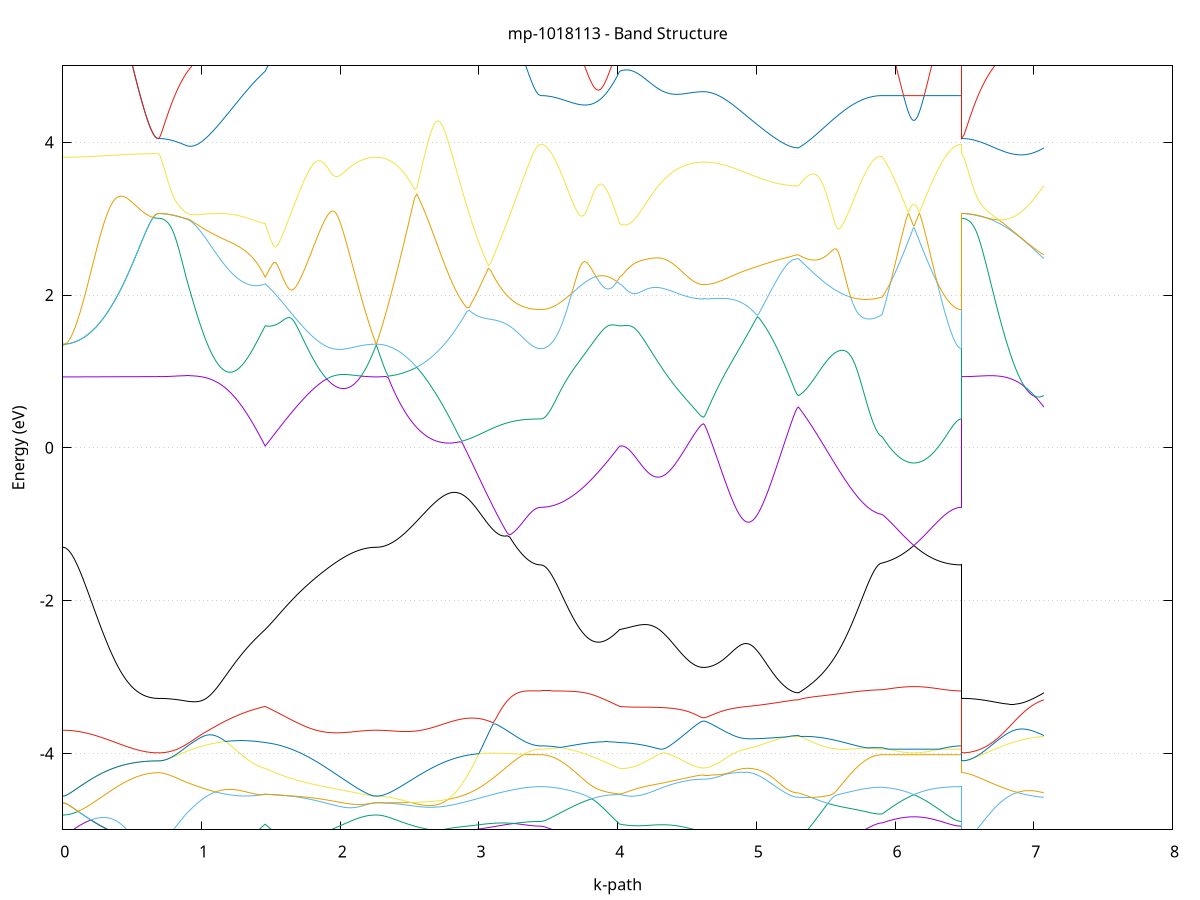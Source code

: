set title 'mp-1018113 - Band Structure'
set xlabel 'k-path'
set ylabel 'Energy (eV)'
set grid y
set yrange [-5:5]
set terminal png size 800,600
set output 'mp-1018113_bands_gnuplot.png'
plot '-' using 1:2 with lines notitle, '-' using 1:2 with lines notitle, '-' using 1:2 with lines notitle, '-' using 1:2 with lines notitle, '-' using 1:2 with lines notitle, '-' using 1:2 with lines notitle, '-' using 1:2 with lines notitle, '-' using 1:2 with lines notitle, '-' using 1:2 with lines notitle, '-' using 1:2 with lines notitle, '-' using 1:2 with lines notitle, '-' using 1:2 with lines notitle, '-' using 1:2 with lines notitle, '-' using 1:2 with lines notitle, '-' using 1:2 with lines notitle, '-' using 1:2 with lines notitle, '-' using 1:2 with lines notitle, '-' using 1:2 with lines notitle, '-' using 1:2 with lines notitle, '-' using 1:2 with lines notitle, '-' using 1:2 with lines notitle, '-' using 1:2 with lines notitle, '-' using 1:2 with lines notitle, '-' using 1:2 with lines notitle
0.000000 -42.992118
0.005791 -42.992118
0.011583 -42.992118
0.017374 -42.992118
0.023166 -42.992118
0.028957 -42.992118
0.034749 -42.992118
0.040540 -42.992118
0.046332 -42.992118
0.052123 -42.992118
0.057915 -42.992118
0.063706 -42.992118
0.069498 -42.992118
0.075289 -42.992118
0.081081 -42.992118
0.086872 -42.992118
0.092664 -42.992118
0.098455 -42.992118
0.104247 -42.992118
0.110038 -42.992118
0.115830 -42.992118
0.121621 -42.992018
0.127413 -42.992018
0.133204 -42.992018
0.138996 -42.992018
0.144787 -42.992018
0.150579 -42.992018
0.156370 -42.992018
0.162162 -42.992018
0.167953 -42.992018
0.173745 -42.992018
0.179536 -42.992018
0.185328 -42.991918
0.191119 -42.991918
0.196911 -42.991918
0.202702 -42.991918
0.208494 -42.991918
0.214285 -42.991918
0.220077 -42.991918
0.225868 -42.991918
0.231660 -42.991818
0.237451 -42.991818
0.243243 -42.991818
0.249034 -42.991818
0.254826 -42.991818
0.260617 -42.991818
0.266409 -42.991818
0.272200 -42.991718
0.277992 -42.991718
0.283783 -42.991718
0.289575 -42.991718
0.295366 -42.991718
0.301158 -42.991718
0.306949 -42.991718
0.312741 -42.991618
0.318532 -42.991618
0.324324 -42.991618
0.330115 -42.991618
0.335907 -42.991618
0.341698 -42.991618
0.347490 -42.991618
0.353281 -42.991518
0.359073 -42.991518
0.364864 -42.991518
0.370656 -42.991518
0.376447 -42.991518
0.382239 -42.991518
0.388030 -42.991518
0.393822 -42.991418
0.399613 -42.991418
0.405405 -42.991418
0.411196 -42.991418
0.416988 -42.991418
0.422779 -42.991418
0.428571 -42.991418
0.434362 -42.991318
0.440154 -42.991318
0.445945 -42.991318
0.451737 -42.991318
0.457528 -42.991318
0.463320 -42.991318
0.469111 -42.991318
0.474903 -42.991218
0.480694 -42.991218
0.486486 -42.991218
0.492277 -42.991218
0.498069 -42.991218
0.503860 -42.991218
0.509652 -42.991218
0.515443 -42.991218
0.521235 -42.991218
0.527026 -42.991118
0.532818 -42.991118
0.538609 -42.991118
0.544401 -42.991118
0.550192 -42.991118
0.555983 -42.991118
0.561775 -42.991118
0.567566 -42.991118
0.573358 -42.991118
0.579149 -42.991118
0.584941 -42.991118
0.590732 -42.991118
0.596524 -42.991018
0.602315 -42.991018
0.608107 -42.991018
0.613898 -42.991018
0.619690 -42.991018
0.625481 -42.991018
0.631273 -42.991018
0.637064 -42.991018
0.642856 -42.991018
0.648647 -42.991018
0.654439 -42.991018
0.660230 -42.991018
0.666022 -42.991018
0.671813 -42.991018
0.677605 -42.991018
0.683396 -42.991018
0.689188 -42.991018
0.689188 -42.991018
0.698733 -42.991018
0.708277 -42.991018
0.717822 -42.991018
0.727366 -42.990918
0.736911 -42.990918
0.746456 -42.990818
0.756000 -42.990818
0.765545 -42.990718
0.775090 -42.990718
0.784634 -42.990618
0.794179 -42.990518
0.803724 -42.990418
0.813268 -42.990318
0.822813 -42.990218
0.832358 -42.990118
0.841902 -42.989918
0.851447 -42.989818
0.860992 -42.989718
0.870536 -42.989518
0.880081 -42.989418
0.889625 -42.989218
0.889625 -42.989218
0.897760 -42.989118
0.905895 -42.989018
0.914029 -42.988818
0.922164 -42.988718
0.930298 -42.988618
0.938433 -42.988418
0.946567 -42.988318
0.954702 -42.988118
0.962837 -42.988018
0.970971 -42.987818
0.979106 -42.987718
0.987240 -42.987518
0.995375 -42.987318
1.003509 -42.987218
1.011644 -42.987018
1.019778 -42.986818
1.027913 -42.986618
1.036048 -42.986518
1.044182 -42.986318
1.052317 -42.986118
1.060451 -42.985918
1.068586 -42.985718
1.076720 -42.985518
1.084855 -42.985318
1.092990 -42.985118
1.101124 -42.984918
1.109259 -42.984718
1.117393 -42.984518
1.125528 -42.984318
1.133662 -42.984118
1.141797 -42.983918
1.149931 -42.983718
1.158066 -42.983518
1.166201 -42.983318
1.174335 -42.983118
1.182470 -42.982918
1.190604 -42.982618
1.198739 -42.982418
1.206873 -42.982218
1.215008 -42.982018
1.223143 -42.981818
1.231277 -42.981518
1.239412 -42.981318
1.247546 -42.981118
1.255681 -42.980918
1.263815 -42.980618
1.271950 -42.980418
1.280084 -42.980218
1.288219 -42.979918
1.296354 -42.979718
1.304488 -42.979518
1.312623 -42.979318
1.320757 -42.979018
1.328892 -42.978818
1.337026 -42.978618
1.345161 -42.978318
1.353296 -42.978118
1.361430 -42.977918
1.369565 -42.977618
1.377699 -42.977418
1.385834 -42.977218
1.393968 -42.976918
1.402103 -42.976718
1.410237 -42.976518
1.418372 -42.976318
1.426507 -42.976018
1.434641 -42.975818
1.442776 -42.975618
1.450910 -42.975418
1.459045 -42.975118
1.459045 -42.975118
1.467221 -42.975418
1.475398 -42.975618
1.483574 -42.975818
1.491751 -42.976118
1.499927 -42.976318
1.508104 -42.976518
1.516280 -42.976818
1.524457 -42.977018
1.532633 -42.977318
1.540810 -42.977518
1.548986 -42.977818
1.557163 -42.978018
1.565339 -42.978218
1.573516 -42.978518
1.581693 -42.978718
1.589869 -42.979018
1.598046 -42.979218
1.606222 -42.979518
1.614399 -42.979718
1.622575 -42.980018
1.630752 -42.980218
1.638928 -42.980418
1.647105 -42.980718
1.655281 -42.980918
1.663458 -42.981218
1.671634 -42.981418
1.679811 -42.981718
1.687987 -42.981918
1.696164 -42.982118
1.704340 -42.982418
1.712517 -42.982618
1.720693 -42.982918
1.728870 -42.983118
1.737046 -42.983318
1.745223 -42.983618
1.753399 -42.983818
1.761576 -42.984018
1.769752 -42.984318
1.777929 -42.984518
1.786105 -42.984718
1.794282 -42.984918
1.802458 -42.985218
1.810635 -42.985418
1.818811 -42.985618
1.826988 -42.985818
1.835164 -42.986018
1.843341 -42.986218
1.851517 -42.986518
1.859694 -42.986718
1.867870 -42.986918
1.876047 -42.987118
1.884223 -42.987318
1.892400 -42.987518
1.900577 -42.987618
1.908753 -42.987818
1.916930 -42.988018
1.925106 -42.988218
1.933283 -42.988418
1.941459 -42.988618
1.949636 -42.988718
1.957812 -42.988918
1.965989 -42.989118
1.974165 -42.989218
1.982342 -42.989418
1.990518 -42.989518
1.998695 -42.989718
2.006871 -42.989818
2.015048 -42.990018
2.023224 -42.990118
2.031401 -42.990218
2.039577 -42.990418
2.047754 -42.990518
2.055930 -42.990618
2.064107 -42.990718
2.072283 -42.990818
2.080460 -42.990918
2.088636 -42.991118
2.096813 -42.991118
2.104989 -42.991218
2.113166 -42.991318
2.121342 -42.991418
2.129519 -42.991518
2.137695 -42.991618
2.145872 -42.991618
2.154048 -42.991718
2.162225 -42.991818
2.170401 -42.991818
2.178578 -42.991918
2.186754 -42.991918
2.194931 -42.992018
2.203107 -42.992018
2.211284 -42.992018
2.219460 -42.992118
2.227637 -42.992118
2.235814 -42.992118
2.243990 -42.992118
2.252167 -42.992118
2.260343 -42.992118
2.260343 -42.992118
2.277515 -42.992118
2.294687 -42.992118
2.311859 -42.992018
2.329030 -42.991918
2.346202 -42.991818
2.363374 -42.991618
2.380546 -42.991418
2.397718 -42.991218
2.414890 -42.991018
2.432062 -42.990718
2.449233 -42.990518
2.466405 -42.990218
2.483577 -42.989818
2.500749 -42.989518
2.517921 -42.989118
2.535093 -42.988718
2.552264 -42.988318
2.569436 -42.987818
2.586608 -42.987418
2.603780 -42.986918
2.620952 -42.986418
2.638124 -42.985918
2.655295 -42.985418
2.672467 -42.984918
2.689639 -42.984318
2.706811 -42.983818
2.723983 -42.983218
2.741155 -42.982618
2.758327 -42.982118
2.775498 -42.981518
2.792670 -42.980918
2.809842 -42.980318
2.827014 -42.979718
2.844186 -42.979118
2.861358 -42.978518
2.878529 -42.977918
2.895701 -42.977318
2.912873 -42.976718
2.930045 -42.976218
2.947217 -42.975618
2.964389 -42.975018
2.981561 -42.974518
2.998732 -42.973918
3.015904 -42.973418
3.033076 -42.972918
3.050248 -42.972418
3.067420 -42.971918
3.084592 -42.971418
3.101763 -42.970918
3.118935 -42.970518
3.136107 -42.970018
3.153279 -42.969618
3.170451 -42.969218
3.187623 -42.968818
3.204794 -42.968518
3.221966 -42.968218
3.239138 -42.967918
3.256310 -42.967618
3.273482 -42.967318
3.290654 -42.967118
3.307826 -42.966818
3.324997 -42.966718
3.342169 -42.966518
3.359341 -42.966318
3.376513 -42.966218
3.393685 -42.966118
3.410857 -42.966118
3.428028 -42.966018
3.445200 -42.966018
3.445200 -42.966018
3.453335 -42.966018
3.461469 -42.966018
3.469604 -42.966018
3.477739 -42.966118
3.485873 -42.966118
3.494008 -42.966118
3.502142 -42.966118
3.510277 -42.966218
3.518411 -42.966218
3.526546 -42.966218
3.534681 -42.966318
3.542815 -42.966318
3.550950 -42.966418
3.559084 -42.966418
3.567219 -42.966518
3.575353 -42.966618
3.583488 -42.966618
3.591622 -42.966718
3.599757 -42.966818
3.607892 -42.966918
3.616026 -42.966918
3.624161 -42.967018
3.632295 -42.967118
3.640430 -42.967218
3.648564 -42.967318
3.656699 -42.967418
3.664833 -42.967518
3.672968 -42.967618
3.681103 -42.967718
3.689237 -42.967918
3.697372 -42.968018
3.705506 -42.968118
3.713641 -42.968218
3.721775 -42.968418
3.729910 -42.968518
3.738045 -42.968618
3.746179 -42.968818
3.754314 -42.968918
3.762448 -42.969118
3.770583 -42.969218
3.778717 -42.969418
3.786852 -42.969618
3.794986 -42.969718
3.803121 -42.969918
3.811256 -42.970118
3.819390 -42.970218
3.827525 -42.970418
3.835659 -42.970618
3.843794 -42.970818
3.851928 -42.970918
3.860063 -42.971118
3.868198 -42.971318
3.876332 -42.971518
3.884467 -42.971718
3.892601 -42.971918
3.900736 -42.972118
3.908870 -42.972318
3.917005 -42.972518
3.925139 -42.972718
3.933274 -42.972918
3.941409 -42.973118
3.949543 -42.973418
3.957678 -42.973618
3.965812 -42.973818
3.973947 -42.974018
3.982081 -42.974218
3.990216 -42.974518
3.998351 -42.974718
4.006485 -42.974918
4.014620 -42.975118
4.014620 -42.975118
4.030506 -42.975218
4.046392 -42.975318
4.062278 -42.975418
4.078164 -42.975518
4.094050 -42.975618
4.109935 -42.975718
4.125821 -42.975818
4.141707 -42.976018
4.157593 -42.976118
4.173479 -42.976218
4.189365 -42.976318
4.205251 -42.976418
4.221137 -42.976518
4.237023 -42.976618
4.252909 -42.976718
4.268795 -42.976918
4.284681 -42.977018
4.300567 -42.977118
4.316453 -42.977218
4.332339 -42.977318
4.348225 -42.977418
4.364111 -42.977518
4.379997 -42.977518
4.395883 -42.977618
4.411769 -42.977718
4.427655 -42.977818
4.443541 -42.977918
4.459427 -42.977918
4.475313 -42.978018
4.491199 -42.978018
4.507085 -42.978118
4.522971 -42.978118
4.538857 -42.978218
4.554743 -42.978218
4.570629 -42.978218
4.586515 -42.978218
4.602401 -42.978218
4.618286 -42.978218
4.618286 -42.978218
4.626446 -42.978218
4.634605 -42.978218
4.642764 -42.978218
4.650923 -42.978218
4.659082 -42.978218
4.667241 -42.978218
4.675400 -42.978218
4.683559 -42.978218
4.691718 -42.978218
4.699877 -42.978218
4.708036 -42.978218
4.716195 -42.978218
4.724354 -42.978218
4.732513 -42.978218
4.740672 -42.978218
4.748831 -42.978218
4.756990 -42.978218
4.765149 -42.978218
4.773308 -42.978218
4.781467 -42.978218
4.789626 -42.978218
4.797785 -42.978218
4.805944 -42.978218
4.814103 -42.978218
4.822262 -42.978218
4.830421 -42.978218
4.838580 -42.978218
4.846739 -42.978218
4.854898 -42.978218
4.863057 -42.978218
4.871216 -42.978218
4.879376 -42.978218
4.887535 -42.978218
4.895694 -42.978218
4.903853 -42.978218
4.912012 -42.978218
4.920171 -42.978218
4.928330 -42.978218
4.936489 -42.978218
4.944648 -42.978218
4.952807 -42.978218
4.960966 -42.978218
4.969125 -42.978218
4.977284 -42.978218
4.985443 -42.978218
4.993602 -42.978218
5.001761 -42.978218
5.009920 -42.978218
5.018079 -42.978218
5.026238 -42.978218
5.034397 -42.978218
5.042556 -42.978218
5.050715 -42.978218
5.058874 -42.978218
5.067033 -42.978218
5.075192 -42.978218
5.083351 -42.978218
5.091510 -42.978218
5.099669 -42.978218
5.107828 -42.978218
5.115988 -42.978218
5.124147 -42.978218
5.132306 -42.978218
5.140465 -42.978218
5.148624 -42.978218
5.156783 -42.978218
5.164942 -42.978218
5.173101 -42.978218
5.181260 -42.978218
5.189419 -42.978218
5.197578 -42.978218
5.205737 -42.978218
5.213896 -42.978218
5.222055 -42.978218
5.230214 -42.978218
5.238373 -42.978218
5.246532 -42.978218
5.254691 -42.978218
5.262850 -42.978218
5.271009 -42.978218
5.279168 -42.978218
5.287327 -42.978218
5.295486 -42.978218
5.303645 -42.978218
5.303645 -42.978218
5.318740 -42.977818
5.333835 -42.977318
5.348930 -42.976818
5.364024 -42.976318
5.379119 -42.975818
5.394214 -42.975318
5.409309 -42.974918
5.424404 -42.974418
5.439498 -42.974018
5.454593 -42.973518
5.469688 -42.973118
5.484783 -42.972618
5.499878 -42.972218
5.514972 -42.971818
5.530067 -42.971418
5.545162 -42.971018
5.560257 -42.970618
5.575351 -42.970318
5.590446 -42.969918
5.605541 -42.969618
5.620636 -42.969218
5.635731 -42.968918
5.650825 -42.968618
5.665920 -42.968318
5.681015 -42.968118
5.696110 -42.967818
5.711205 -42.967618
5.726299 -42.967318
5.741394 -42.967118
5.756489 -42.966918
5.771584 -42.966818
5.786679 -42.966618
5.801773 -42.966518
5.816868 -42.966418
5.831963 -42.966318
5.847058 -42.966218
5.862152 -42.966118
5.877247 -42.966118
5.892342 -42.966018
5.907437 -42.966018
5.907437 -42.966018
5.913221 -42.966018
5.919005 -42.966018
5.924788 -42.966018
5.930572 -42.966018
5.936356 -42.966018
5.942140 -42.966018
5.947924 -42.966018
5.953708 -42.966018
5.959491 -42.966018
5.965275 -42.966018
5.971059 -42.966018
5.976843 -42.966018
5.982627 -42.966018
5.988411 -42.966018
5.994195 -42.966018
5.999978 -42.966018
6.005762 -42.966018
6.011546 -42.966018
6.017330 -42.966018
6.023114 -42.966018
6.028898 -42.966018
6.034681 -42.966018
6.040465 -42.966018
6.046249 -42.966018
6.052033 -42.966018
6.057817 -42.966018
6.063601 -42.966018
6.069384 -42.966018
6.075168 -42.966018
6.080952 -42.966018
6.086736 -42.966018
6.092520 -42.966018
6.098304 -42.966018
6.104088 -42.966018
6.109871 -42.966018
6.115655 -42.966018
6.121439 -42.966018
6.127223 -42.966018
6.133007 -42.966018
6.138791 -42.966018
6.144574 -42.966018
6.150358 -42.966018
6.156142 -42.966018
6.161926 -42.966018
6.167710 -42.966018
6.173494 -42.966018
6.179278 -42.966018
6.185061 -42.966018
6.190845 -42.966018
6.196629 -42.966018
6.202413 -42.966018
6.208197 -42.966018
6.213981 -42.966018
6.219764 -42.966018
6.225548 -42.966018
6.231332 -42.966018
6.237116 -42.966018
6.242900 -42.966018
6.248684 -42.966018
6.254468 -42.966018
6.260251 -42.966018
6.266035 -42.966018
6.271819 -42.966018
6.277603 -42.966018
6.283387 -42.966018
6.289171 -42.966018
6.294954 -42.966018
6.300738 -42.966018
6.306522 -42.966018
6.312306 -42.966018
6.318090 -42.966018
6.323874 -42.966018
6.329658 -42.966018
6.335441 -42.966018
6.341225 -42.966018
6.347009 -42.966018
6.352793 -42.966018
6.358577 -42.966018
6.364361 -42.966018
6.370144 -42.966018
6.375928 -42.966018
6.381712 -42.966018
6.387496 -42.966018
6.393280 -42.966018
6.399064 -42.966018
6.404848 -42.966018
6.410631 -42.966018
6.416415 -42.966018
6.422199 -42.966018
6.427983 -42.966018
6.433767 -42.966018
6.439551 -42.966018
6.445334 -42.966018
6.451118 -42.966018
6.456902 -42.966018
6.462686 -42.966018
6.468470 -42.966018
6.474254 -42.966018
6.480038 -42.966018
6.480038 -42.991018
6.496964 -42.991018
6.513891 -42.990918
6.530817 -42.990918
6.547744 -42.990818
6.564670 -42.990718
6.581597 -42.990518
6.598523 -42.990418
6.615450 -42.990218
6.632376 -42.990018
6.649303 -42.989718
6.666229 -42.989418
6.683156 -42.989218
6.700082 -42.988918
6.717009 -42.988518
6.733936 -42.988218
6.750862 -42.987818
6.767789 -42.987418
6.784715 -42.987018
6.801642 -42.986618
6.818568 -42.986118
6.835495 -42.985718
6.852421 -42.985218
6.869348 -42.984718
6.886274 -42.984218
6.903201 -42.983718
6.920127 -42.983218
6.937054 -42.982718
6.953980 -42.982118
6.970907 -42.981618
6.987833 -42.981018
7.004760 -42.980518
7.021687 -42.979918
7.038613 -42.979418
7.055540 -42.978818
7.072466 -42.978218
e
0.000000 -23.097418
0.005791 -23.097418
0.011583 -23.097418
0.017374 -23.097418
0.023166 -23.097518
0.028957 -23.097518
0.034749 -23.097518
0.040540 -23.097618
0.046332 -23.097618
0.052123 -23.097718
0.057915 -23.097818
0.063706 -23.097918
0.069498 -23.098018
0.075289 -23.098118
0.081081 -23.098218
0.086872 -23.098318
0.092664 -23.098418
0.098455 -23.098518
0.104247 -23.098718
0.110038 -23.098818
0.115830 -23.099018
0.121621 -23.099118
0.127413 -23.099318
0.133204 -23.099518
0.138996 -23.099618
0.144787 -23.099818
0.150579 -23.100018
0.156370 -23.100218
0.162162 -23.100418
0.167953 -23.100618
0.173745 -23.100818
0.179536 -23.101018
0.185328 -23.101318
0.191119 -23.101518
0.196911 -23.101718
0.202702 -23.102018
0.208494 -23.102218
0.214285 -23.102418
0.220077 -23.102718
0.225868 -23.103018
0.231660 -23.103218
0.237451 -23.103518
0.243243 -23.103718
0.249034 -23.104018
0.254826 -23.104318
0.260617 -23.104618
0.266409 -23.104818
0.272200 -23.105118
0.277992 -23.105418
0.283783 -23.105718
0.289575 -23.106018
0.295366 -23.106318
0.301158 -23.106618
0.306949 -23.106918
0.312741 -23.107218
0.318532 -23.107418
0.324324 -23.107718
0.330115 -23.108018
0.335907 -23.108318
0.341698 -23.108618
0.347490 -23.108918
0.353281 -23.109218
0.359073 -23.109518
0.364864 -23.109818
0.370656 -23.110118
0.376447 -23.110418
0.382239 -23.110718
0.388030 -23.111018
0.393822 -23.111318
0.399613 -23.111518
0.405405 -23.111818
0.411196 -23.112118
0.416988 -23.112418
0.422779 -23.112718
0.428571 -23.112918
0.434362 -23.113218
0.440154 -23.113518
0.445945 -23.113718
0.451737 -23.114018
0.457528 -23.114218
0.463320 -23.114518
0.469111 -23.114718
0.474903 -23.115018
0.480694 -23.115218
0.486486 -23.115518
0.492277 -23.115718
0.498069 -23.115918
0.503860 -23.116118
0.509652 -23.116318
0.515443 -23.116618
0.521235 -23.116818
0.527026 -23.117018
0.532818 -23.117118
0.538609 -23.117318
0.544401 -23.117518
0.550192 -23.117718
0.555983 -23.117818
0.561775 -23.118018
0.567566 -23.118218
0.573358 -23.118318
0.579149 -23.118518
0.584941 -23.118618
0.590732 -23.118718
0.596524 -23.118818
0.602315 -23.119018
0.608107 -23.119118
0.613898 -23.119218
0.619690 -23.119318
0.625481 -23.119318
0.631273 -23.119418
0.637064 -23.119518
0.642856 -23.119518
0.648647 -23.119618
0.654439 -23.119718
0.660230 -23.119718
0.666022 -23.119718
0.671813 -23.119818
0.677605 -23.119818
0.683396 -23.119818
0.689188 -23.119818
0.689188 -23.119818
0.698733 -23.119818
0.708277 -23.119718
0.717822 -23.119718
0.727366 -23.119618
0.736911 -23.119518
0.746456 -23.119318
0.756000 -23.119218
0.765545 -23.119018
0.775090 -23.118818
0.784634 -23.118518
0.794179 -23.118318
0.803724 -23.118018
0.813268 -23.117718
0.822813 -23.117418
0.832358 -23.117018
0.841902 -23.116618
0.851447 -23.116218
0.860992 -23.115818
0.870536 -23.115418
0.880081 -23.114918
0.889625 -23.114518
0.889625 -23.114518
0.897760 -23.114118
0.905895 -23.113718
0.914029 -23.113318
0.922164 -23.112918
0.930298 -23.112518
0.938433 -23.112118
0.946567 -23.111618
0.954702 -23.111218
0.962837 -23.110718
0.970971 -23.110218
0.979106 -23.109818
0.987240 -23.109318
0.995375 -23.108818
1.003509 -23.108318
1.011644 -23.107718
1.019778 -23.107218
1.027913 -23.106718
1.036048 -23.106118
1.044182 -23.105618
1.052317 -23.105018
1.060451 -23.104418
1.068586 -23.103918
1.076720 -23.103318
1.084855 -23.102718
1.092990 -23.102118
1.101124 -23.101618
1.109259 -23.101018
1.117393 -23.100418
1.125528 -23.099818
1.133662 -23.099218
1.141797 -23.098718
1.149931 -23.098118
1.158066 -23.097518
1.166201 -23.097018
1.174335 -23.096418
1.182470 -23.095918
1.190604 -23.095418
1.198739 -23.095018
1.206873 -23.094618
1.215008 -23.094318
1.223143 -23.094218
1.231277 -23.094218
1.239412 -23.094618
1.247546 -23.095318
1.255681 -23.096318
1.263815 -23.097518
1.271950 -23.098918
1.280084 -23.100418
1.288219 -23.102018
1.296354 -23.103618
1.304488 -23.105318
1.312623 -23.107018
1.320757 -23.108718
1.328892 -23.110418
1.337026 -23.112118
1.345161 -23.113818
1.353296 -23.115518
1.361430 -23.117218
1.369565 -23.118918
1.377699 -23.120618
1.385834 -23.122218
1.393968 -23.123918
1.402103 -23.125618
1.410237 -23.127218
1.418372 -23.128918
1.426507 -23.130518
1.434641 -23.132118
1.442776 -23.133718
1.450910 -23.135318
1.459045 -23.136918
1.459045 -23.136918
1.467221 -23.135318
1.475398 -23.133718
1.483574 -23.132118
1.491751 -23.130518
1.499927 -23.128918
1.508104 -23.127218
1.516280 -23.125618
1.524457 -23.124018
1.532633 -23.122318
1.540810 -23.120618
1.548986 -23.119018
1.557163 -23.117318
1.565339 -23.115618
1.573516 -23.114018
1.581693 -23.112318
1.589869 -23.110618
1.598046 -23.109018
1.606222 -23.107318
1.614399 -23.105718
1.622575 -23.104118
1.630752 -23.102418
1.638928 -23.100918
1.647105 -23.099318
1.655281 -23.097818
1.663458 -23.096418
1.671634 -23.095018
1.679811 -23.093818
1.687987 -23.092718
1.696164 -23.091718
1.704340 -23.090918
1.712517 -23.090318
1.720693 -23.089918
1.728870 -23.089618
1.737046 -23.089418
1.745223 -23.089418
1.753399 -23.089418
1.761576 -23.089418
1.769752 -23.089518
1.777929 -23.089618
1.786105 -23.089818
1.794282 -23.090018
1.802458 -23.090118
1.810635 -23.090318
1.818811 -23.090518
1.826988 -23.090718
1.835164 -23.090918
1.843341 -23.091118
1.851517 -23.091318
1.859694 -23.091518
1.867870 -23.091718
1.876047 -23.091918
1.884223 -23.092118
1.892400 -23.092318
1.900577 -23.092618
1.908753 -23.092818
1.916930 -23.092918
1.925106 -23.093118
1.933283 -23.093318
1.941459 -23.093518
1.949636 -23.093718
1.957812 -23.093918
1.965989 -23.094118
1.974165 -23.094218
1.982342 -23.094418
1.990518 -23.094618
1.998695 -23.094718
2.006871 -23.094918
2.015048 -23.095118
2.023224 -23.095218
2.031401 -23.095318
2.039577 -23.095518
2.047754 -23.095618
2.055930 -23.095818
2.064107 -23.095918
2.072283 -23.096018
2.080460 -23.096118
2.088636 -23.096218
2.096813 -23.096318
2.104989 -23.096418
2.113166 -23.096518
2.121342 -23.096618
2.129519 -23.096718
2.137695 -23.096818
2.145872 -23.096918
2.154048 -23.096918
2.162225 -23.097018
2.170401 -23.097118
2.178578 -23.097118
2.186754 -23.097218
2.194931 -23.097218
2.203107 -23.097318
2.211284 -23.097318
2.219460 -23.097318
2.227637 -23.097318
2.235814 -23.097418
2.243990 -23.097418
2.252167 -23.097418
2.260343 -23.097418
2.260343 -23.097418
2.277515 -23.097418
2.294687 -23.097318
2.311859 -23.097118
2.329030 -23.096918
2.346202 -23.096718
2.363374 -23.096418
2.380546 -23.096118
2.397718 -23.095718
2.414890 -23.095218
2.432062 -23.094718
2.449233 -23.094218
2.466405 -23.093618
2.483577 -23.093018
2.500749 -23.092318
2.517921 -23.091618
2.535093 -23.090918
2.552264 -23.090118
2.569436 -23.089318
2.586608 -23.088518
2.603780 -23.087718
2.620952 -23.086818
2.638124 -23.086018
2.655295 -23.085118
2.672467 -23.084218
2.689639 -23.083318
2.706811 -23.082418
2.723983 -23.081518
2.741155 -23.085318
2.758327 -23.089518
2.775498 -23.093818
2.792670 -23.098118
2.809842 -23.102318
2.827014 -23.106518
2.844186 -23.110718
2.861358 -23.114918
2.878529 -23.119018
2.895701 -23.123118
2.912873 -23.127118
2.930045 -23.131018
2.947217 -23.134818
2.964389 -23.138618
2.981561 -23.142318
2.998732 -23.145918
3.015904 -23.149418
3.033076 -23.152718
3.050248 -23.156018
3.067420 -23.159218
3.084592 -23.162218
3.101763 -23.165218
3.118935 -23.168018
3.136107 -23.170618
3.153279 -23.173218
3.170451 -23.175618
3.187623 -23.177918
3.204794 -23.180018
3.221966 -23.182018
3.239138 -23.184018
3.256310 -23.186118
3.273482 -23.188018
3.290654 -23.189718
3.307826 -23.191318
3.324997 -23.192718
3.342169 -23.193918
3.359341 -23.194918
3.376513 -23.195818
3.393685 -23.196418
3.410857 -23.196918
3.428028 -23.197218
3.445200 -23.197318
3.445200 -23.197318
3.453335 -23.197318
3.461469 -23.197218
3.469604 -23.197218
3.477739 -23.197118
3.485873 -23.197018
3.494008 -23.196818
3.502142 -23.196618
3.510277 -23.196418
3.518411 -23.196218
3.526546 -23.196018
3.534681 -23.195718
3.542815 -23.195418
3.550950 -23.195018
3.559084 -23.194718
3.567219 -23.194318
3.575353 -23.193918
3.583488 -23.193518
3.591622 -23.193018
3.599757 -23.192518
3.607892 -23.192018
3.616026 -23.191518
3.624161 -23.190918
3.632295 -23.190318
3.640430 -23.189718
3.648564 -23.189018
3.656699 -23.188418
3.664833 -23.187718
3.672968 -23.187018
3.681103 -23.186218
3.689237 -23.185518
3.697372 -23.184718
3.705506 -23.183918
3.713641 -23.183018
3.721775 -23.182218
3.729910 -23.181318
3.738045 -23.180318
3.746179 -23.179418
3.754314 -23.178518
3.762448 -23.177518
3.770583 -23.176518
3.778717 -23.175418
3.786852 -23.174418
3.794986 -23.173318
3.803121 -23.172218
3.811256 -23.171118
3.819390 -23.169918
3.827525 -23.168818
3.835659 -23.167618
3.843794 -23.166418
3.851928 -23.165218
3.860063 -23.163918
3.868198 -23.162718
3.876332 -23.161418
3.884467 -23.160118
3.892601 -23.158718
3.900736 -23.157418
3.908870 -23.156018
3.917005 -23.154718
3.925139 -23.153318
3.933274 -23.151918
3.941409 -23.150418
3.949543 -23.149018
3.957678 -23.147518
3.965812 -23.146018
3.973947 -23.144518
3.982081 -23.143018
3.990216 -23.141518
3.998351 -23.140018
4.006485 -23.138418
4.014620 -23.136918
4.014620 -23.136918
4.030506 -23.138318
4.046392 -23.141518
4.062278 -23.145218
4.078164 -23.149118
4.094050 -23.152918
4.109935 -23.156818
4.125821 -23.160618
4.141707 -23.164418
4.157593 -23.168118
4.173479 -23.171818
4.189365 -23.175418
4.205251 -23.178918
4.221137 -23.182318
4.237023 -23.185718
4.252909 -23.189018
4.268795 -23.192218
4.284681 -23.195318
4.300567 -23.198318
4.316453 -23.201118
4.332339 -23.203918
4.348225 -23.206518
4.364111 -23.209018
4.379997 -23.211418
4.395883 -23.213718
4.411769 -23.215818
4.427655 -23.217718
4.443541 -23.219618
4.459427 -23.221218
4.475313 -23.222818
4.491199 -23.224118
4.507085 -23.225418
4.522971 -23.226418
4.538857 -23.227318
4.554743 -23.228118
4.570629 -23.228618
4.586515 -23.229118
4.602401 -23.229318
4.618286 -23.229418
4.618286 -23.229418
4.626446 -23.229418
4.634605 -23.229318
4.642764 -23.229218
4.650923 -23.229018
4.659082 -23.228818
4.667241 -23.228618
4.675400 -23.228318
4.683559 -23.228018
4.691718 -23.227618
4.699877 -23.227218
4.708036 -23.226718
4.716195 -23.226218
4.724354 -23.225718
4.732513 -23.225118
4.740672 -23.224518
4.748831 -23.223818
4.756990 -23.223118
4.765149 -23.222318
4.773308 -23.221518
4.781467 -23.220718
4.789626 -23.219818
4.797785 -23.218918
4.805944 -23.217918
4.814103 -23.216918
4.822262 -23.215918
4.830421 -23.214818
4.838580 -23.213718
4.846739 -23.212518
4.854898 -23.211418
4.863057 -23.210118
4.871216 -23.208918
4.879376 -23.207618
4.887535 -23.206218
4.895694 -23.204918
4.903853 -23.203518
4.912012 -23.202018
4.920171 -23.200618
4.928330 -23.199118
4.936489 -23.197618
4.944648 -23.196018
4.952807 -23.194418
4.960966 -23.192818
4.969125 -23.191218
4.977284 -23.189518
4.985443 -23.187818
4.993602 -23.186118
5.001761 -23.184318
5.009920 -23.182518
5.018079 -23.180718
5.026238 -23.178918
5.034397 -23.177018
5.042556 -23.175218
5.050715 -23.173318
5.058874 -23.171418
5.067033 -23.169418
5.075192 -23.167518
5.083351 -23.165518
5.091510 -23.163518
5.099669 -23.161518
5.107828 -23.159518
5.115988 -23.157418
5.124147 -23.155418
5.132306 -23.153318
5.140465 -23.151218
5.148624 -23.149118
5.156783 -23.147018
5.164942 -23.144918
5.173101 -23.142818
5.181260 -23.140718
5.189419 -23.138618
5.197578 -23.136418
5.205737 -23.134318
5.213896 -23.132118
5.222055 -23.130018
5.230214 -23.127918
5.238373 -23.125818
5.246532 -23.123618
5.254691 -23.121618
5.262850 -23.119518
5.271009 -23.117518
5.279168 -23.115718
5.287327 -23.114018
5.295486 -23.112818
5.303645 -23.112318
5.303645 -23.112318
5.318740 -23.116018
5.333835 -23.119718
5.348930 -23.123318
5.364024 -23.126918
5.379119 -23.130418
5.394214 -23.133918
5.409309 -23.137318
5.424404 -23.140718
5.439498 -23.144018
5.454593 -23.147218
5.469688 -23.150318
5.484783 -23.153318
5.499878 -23.156318
5.514972 -23.159218
5.530067 -23.162018
5.545162 -23.164618
5.560257 -23.167218
5.575351 -23.169718
5.590446 -23.172118
5.605541 -23.174418
5.620636 -23.176618
5.635731 -23.178718
5.650825 -23.180718
5.665920 -23.182518
5.681015 -23.184318
5.696110 -23.185918
5.711205 -23.187518
5.726299 -23.188918
5.741394 -23.190218
5.756489 -23.191418
5.771584 -23.192518
5.786679 -23.193518
5.801773 -23.194318
5.816868 -23.195118
5.831963 -23.195718
5.847058 -23.196218
5.862152 -23.196618
5.877247 -23.196918
5.892342 -23.197118
5.907437 -23.197118
5.907437 -23.197118
5.913221 -23.197118
5.919005 -23.197118
5.924788 -23.197018
5.930572 -23.197018
5.936356 -23.197018
5.942140 -23.197018
5.947924 -23.197018
5.953708 -23.196918
5.959491 -23.196918
5.965275 -23.196918
5.971059 -23.196918
5.976843 -23.196818
5.982627 -23.196818
5.988411 -23.196818
5.994195 -23.196818
5.999978 -23.196718
6.005762 -23.196718
6.011546 -23.196718
6.017330 -23.196618
6.023114 -23.196618
6.028898 -23.196618
6.034681 -23.196518
6.040465 -23.196518
6.046249 -23.196518
6.052033 -23.196518
6.057817 -23.196418
6.063601 -23.196418
6.069384 -23.196418
6.075168 -23.196318
6.080952 -23.196318
6.086736 -23.196318
6.092520 -23.196218
6.098304 -23.196218
6.104088 -23.196118
6.109871 -23.196118
6.115655 -23.196118
6.121439 -23.196018
6.127223 -23.196018
6.133007 -23.196018
6.138791 -23.196018
6.144574 -23.196018
6.150358 -23.196018
6.156142 -23.196118
6.161926 -23.196118
6.167710 -23.196218
6.173494 -23.196218
6.179278 -23.196218
6.185061 -23.196318
6.190845 -23.196318
6.196629 -23.196318
6.202413 -23.196418
6.208197 -23.196418
6.213981 -23.196418
6.219764 -23.196518
6.225548 -23.196518
6.231332 -23.196518
6.237116 -23.196618
6.242900 -23.196618
6.248684 -23.196618
6.254468 -23.196618
6.260251 -23.196718
6.266035 -23.196718
6.271819 -23.196718
6.277603 -23.196818
6.283387 -23.196818
6.289171 -23.196818
6.294954 -23.196818
6.300738 -23.196918
6.306522 -23.196918
6.312306 -23.196918
6.318090 -23.196918
6.323874 -23.197018
6.329658 -23.197018
6.335441 -23.197018
6.341225 -23.197018
6.347009 -23.197118
6.352793 -23.197118
6.358577 -23.197118
6.364361 -23.197118
6.370144 -23.197118
6.375928 -23.197118
6.381712 -23.197218
6.387496 -23.197218
6.393280 -23.197218
6.399064 -23.197218
6.404848 -23.197218
6.410631 -23.197218
6.416415 -23.197218
6.422199 -23.197218
6.427983 -23.197318
6.433767 -23.197318
6.439551 -23.197318
6.445334 -23.197318
6.451118 -23.197318
6.456902 -23.197318
6.462686 -23.197318
6.468470 -23.197318
6.474254 -23.197318
6.480038 -23.197318
6.480038 -23.119818
6.496964 -23.119818
6.513891 -23.119618
6.530817 -23.119418
6.547744 -23.119218
6.564670 -23.118818
6.581597 -23.118418
6.598523 -23.117918
6.615450 -23.117318
6.632376 -23.116718
6.649303 -23.115918
6.666229 -23.115218
6.683156 -23.114318
6.700082 -23.113418
6.717009 -23.112518
6.733936 -23.111518
6.750862 -23.110418
6.767789 -23.109318
6.784715 -23.108118
6.801642 -23.106918
6.818568 -23.105718
6.835495 -23.104518
6.852421 -23.103218
6.869348 -23.101918
6.886274 -23.100518
6.903201 -23.099218
6.920127 -23.097818
6.937054 -23.096518
6.953980 -23.095118
6.970907 -23.093718
6.987833 -23.092318
7.004760 -23.095118
7.021687 -23.099418
7.038613 -23.103818
7.055540 -23.108118
7.072466 -23.112318
e
0.000000 -23.010618
0.005791 -23.010618
0.011583 -23.010618
0.017374 -23.010618
0.023166 -23.010618
0.028957 -23.010618
0.034749 -23.010518
0.040540 -23.010518
0.046332 -23.010518
0.052123 -23.010518
0.057915 -23.010518
0.063706 -23.010518
0.069498 -23.010518
0.075289 -23.010518
0.081081 -23.010518
0.086872 -23.010518
0.092664 -23.010518
0.098455 -23.010418
0.104247 -23.010418
0.110038 -23.010418
0.115830 -23.010418
0.121621 -23.010418
0.127413 -23.010418
0.133204 -23.010318
0.138996 -23.010318
0.144787 -23.010318
0.150579 -23.010318
0.156370 -23.010318
0.162162 -23.010218
0.167953 -23.010218
0.173745 -23.010218
0.179536 -23.010218
0.185328 -23.010218
0.191119 -23.010118
0.196911 -23.010118
0.202702 -23.010118
0.208494 -23.010118
0.214285 -23.010018
0.220077 -23.010018
0.225868 -23.010018
0.231660 -23.009918
0.237451 -23.009918
0.243243 -23.009918
0.249034 -23.009918
0.254826 -23.009818
0.260617 -23.009818
0.266409 -23.009818
0.272200 -23.009718
0.277992 -23.009718
0.283783 -23.009718
0.289575 -23.009618
0.295366 -23.009618
0.301158 -23.009618
0.306949 -23.009518
0.312741 -23.009518
0.318532 -23.009518
0.324324 -23.009518
0.330115 -23.009418
0.335907 -23.009418
0.341698 -23.009418
0.347490 -23.009318
0.353281 -23.009318
0.359073 -23.009318
0.364864 -23.009218
0.370656 -23.009218
0.376447 -23.009218
0.382239 -23.009118
0.388030 -23.009118
0.393822 -23.009118
0.399613 -23.009018
0.405405 -23.009018
0.411196 -23.009018
0.416988 -23.008918
0.422779 -23.008918
0.428571 -23.008918
0.434362 -23.008918
0.440154 -23.008818
0.445945 -23.008818
0.451737 -23.008818
0.457528 -23.008718
0.463320 -23.008718
0.469111 -23.008718
0.474903 -23.008718
0.480694 -23.008618
0.486486 -23.008618
0.492277 -23.008618
0.498069 -23.008518
0.503860 -23.008518
0.509652 -23.008518
0.515443 -23.008518
0.521235 -23.008518
0.527026 -23.008418
0.532818 -23.008418
0.538609 -23.008418
0.544401 -23.008418
0.550192 -23.008418
0.555983 -23.008318
0.561775 -23.008318
0.567566 -23.008318
0.573358 -23.008318
0.579149 -23.008318
0.584941 -23.008218
0.590732 -23.008218
0.596524 -23.008218
0.602315 -23.008218
0.608107 -23.008218
0.613898 -23.008218
0.619690 -23.008218
0.625481 -23.008218
0.631273 -23.008218
0.637064 -23.008118
0.642856 -23.008118
0.648647 -23.008118
0.654439 -23.008118
0.660230 -23.008118
0.666022 -23.008118
0.671813 -23.008118
0.677605 -23.008118
0.683396 -23.008118
0.689188 -23.008118
0.689188 -23.008118
0.698733 -23.008118
0.708277 -23.008318
0.717822 -23.008418
0.727366 -23.008718
0.736911 -23.009018
0.746456 -23.009418
0.756000 -23.009918
0.765545 -23.010418
0.775090 -23.011018
0.784634 -23.011718
0.794179 -23.012518
0.803724 -23.013318
0.813268 -23.014218
0.822813 -23.015118
0.832358 -23.016218
0.841902 -23.017218
0.851447 -23.018418
0.860992 -23.019618
0.870536 -23.020918
0.880081 -23.022218
0.889625 -23.023618
0.889625 -23.023618
0.897760 -23.024718
0.905895 -23.025818
0.914029 -23.026918
0.922164 -23.028118
0.930298 -23.029218
0.938433 -23.030518
0.946567 -23.031718
0.954702 -23.033018
0.962837 -23.034318
0.970971 -23.035618
0.979106 -23.037018
0.987240 -23.038318
0.995375 -23.039718
1.003509 -23.041218
1.011644 -23.042618
1.019778 -23.044118
1.027913 -23.045618
1.036048 -23.047118
1.044182 -23.048618
1.052317 -23.050118
1.060451 -23.051718
1.068586 -23.053318
1.076720 -23.054918
1.084855 -23.056518
1.092990 -23.058118
1.101124 -23.059818
1.109259 -23.061418
1.117393 -23.063118
1.125528 -23.064718
1.133662 -23.066418
1.141797 -23.068118
1.149931 -23.069818
1.158066 -23.071518
1.166201 -23.073118
1.174335 -23.074818
1.182470 -23.076518
1.190604 -23.078118
1.198739 -23.079718
1.206873 -23.081218
1.215008 -23.082718
1.223143 -23.084018
1.231277 -23.085118
1.239412 -23.085918
1.247546 -23.086418
1.255681 -23.086618
1.263815 -23.086518
1.271950 -23.087918
1.280084 -23.089718
1.288219 -23.091418
1.296354 -23.093218
1.304488 -23.094918
1.312623 -23.096718
1.320757 -23.098418
1.328892 -23.100218
1.337026 -23.101918
1.345161 -23.103718
1.353296 -23.105518
1.361430 -23.107218
1.369565 -23.109018
1.377699 -23.110718
1.385834 -23.112518
1.393968 -23.114218
1.402103 -23.116018
1.410237 -23.117718
1.418372 -23.119418
1.426507 -23.121118
1.434641 -23.122918
1.442776 -23.124618
1.450910 -23.126318
1.459045 -23.128018
1.459045 -23.128018
1.467221 -23.126318
1.475398 -23.124618
1.483574 -23.123018
1.491751 -23.121318
1.499927 -23.119618
1.508104 -23.117918
1.516280 -23.116218
1.524457 -23.114518
1.532633 -23.112818
1.540810 -23.111118
1.548986 -23.109418
1.557163 -23.107618
1.565339 -23.105918
1.573516 -23.104218
1.581693 -23.102518
1.589869 -23.100818
1.598046 -23.099018
1.606222 -23.097318
1.614399 -23.095618
1.622575 -23.093918
1.630752 -23.092118
1.638928 -23.090418
1.647105 -23.088718
1.655281 -23.087018
1.663458 -23.085318
1.671634 -23.083618
1.679811 -23.081918
1.687987 -23.080618
1.696164 -23.080118
1.704340 -23.079518
1.712517 -23.078718
1.720693 -23.077618
1.728870 -23.076518
1.737046 -23.075218
1.745223 -23.073918
1.753399 -23.072518
1.761576 -23.071018
1.769752 -23.069518
1.777929 -23.068018
1.786105 -23.066418
1.794282 -23.064918
1.802458 -23.063318
1.810635 -23.061818
1.818811 -23.060218
1.826988 -23.058718
1.835164 -23.057118
1.843341 -23.055618
1.851517 -23.054118
1.859694 -23.052618
1.867870 -23.051118
1.876047 -23.049618
1.884223 -23.048118
1.892400 -23.046718
1.900577 -23.045318
1.908753 -23.043918
1.916930 -23.042518
1.925106 -23.041118
1.933283 -23.039718
1.941459 -23.038418
1.949636 -23.037118
1.957812 -23.035818
1.965989 -23.034618
1.974165 -23.033318
1.982342 -23.032118
1.990518 -23.030918
1.998695 -23.029818
2.006871 -23.028718
2.015048 -23.027618
2.023224 -23.026518
2.031401 -23.025518
2.039577 -23.024518
2.047754 -23.023518
2.055930 -23.022518
2.064107 -23.021618
2.072283 -23.020718
2.080460 -23.019918
2.088636 -23.019118
2.096813 -23.018318
2.104989 -23.017618
2.113166 -23.016918
2.121342 -23.016218
2.129519 -23.015618
2.137695 -23.015018
2.145872 -23.014418
2.154048 -23.013918
2.162225 -23.013418
2.170401 -23.012918
2.178578 -23.012518
2.186754 -23.012218
2.194931 -23.011818
2.203107 -23.011518
2.211284 -23.011318
2.219460 -23.011118
2.227637 -23.010918
2.235814 -23.010718
2.243990 -23.010618
2.252167 -23.010618
2.260343 -23.010618
2.260343 -23.010618
2.277515 -23.010718
2.294687 -23.011018
2.311859 -23.011618
2.329030 -23.012418
2.346202 -23.013518
2.363374 -23.014818
2.380546 -23.016318
2.397718 -23.018018
2.414890 -23.019918
2.432062 -23.022018
2.449233 -23.024418
2.466405 -23.026918
2.483577 -23.029618
2.500749 -23.032518
2.517921 -23.035518
2.535093 -23.038718
2.552264 -23.042018
2.569436 -23.045518
2.586608 -23.049118
2.603780 -23.052818
2.620952 -23.056618
2.638124 -23.060518
2.655295 -23.064518
2.672467 -23.068618
2.689639 -23.072718
2.706811 -23.076818
2.723983 -23.081118
2.741155 -23.080618
2.758327 -23.081918
2.775498 -23.086118
2.792670 -23.090318
2.809842 -23.094518
2.827014 -23.098818
2.844186 -23.103018
2.861358 -23.107318
2.878529 -23.111518
2.895701 -23.115718
2.912873 -23.119918
2.930045 -23.124118
2.947217 -23.128218
2.964389 -23.132318
2.981561 -23.136318
2.998732 -23.140218
3.015904 -23.144118
3.033076 -23.147818
3.050248 -23.151518
3.067420 -23.155118
3.084592 -23.158618
3.101763 -23.161918
3.118935 -23.165218
3.136107 -23.168318
3.153279 -23.171318
3.170451 -23.174118
3.187623 -23.176818
3.204794 -23.179418
3.221966 -23.181818
3.239138 -23.183818
3.256310 -23.185518
3.273482 -23.187118
3.290654 -23.188518
3.307826 -23.189818
3.324997 -23.190918
3.342169 -23.191918
3.359341 -23.192718
3.376513 -23.193418
3.393685 -23.193918
3.410857 -23.194318
3.428028 -23.194518
3.445200 -23.194618
3.445200 -23.194618
3.453335 -23.194618
3.461469 -23.194618
3.469604 -23.194518
3.477739 -23.194418
3.485873 -23.194218
3.494008 -23.194118
3.502142 -23.193918
3.510277 -23.193618
3.518411 -23.193418
3.526546 -23.193118
3.534681 -23.192818
3.542815 -23.192418
3.550950 -23.192018
3.559084 -23.191618
3.567219 -23.191118
3.575353 -23.190718
3.583488 -23.190218
3.591622 -23.189618
3.599757 -23.189118
3.607892 -23.188518
3.616026 -23.187918
3.624161 -23.187218
3.632295 -23.186518
3.640430 -23.185818
3.648564 -23.185118
3.656699 -23.184318
3.664833 -23.183518
3.672968 -23.182718
3.681103 -23.181818
3.689237 -23.181018
3.697372 -23.180118
3.705506 -23.179118
3.713641 -23.178218
3.721775 -23.177218
3.729910 -23.176218
3.738045 -23.175218
3.746179 -23.174118
3.754314 -23.173018
3.762448 -23.171918
3.770583 -23.170818
3.778717 -23.169618
3.786852 -23.168518
3.794986 -23.167318
3.803121 -23.166118
3.811256 -23.164818
3.819390 -23.163518
3.827525 -23.162318
3.835659 -23.161018
3.843794 -23.159618
3.851928 -23.158318
3.860063 -23.156918
3.868198 -23.155518
3.876332 -23.154118
3.884467 -23.152718
3.892601 -23.151318
3.900736 -23.149818
3.908870 -23.148418
3.917005 -23.146918
3.925139 -23.145418
3.933274 -23.143918
3.941409 -23.142318
3.949543 -23.140818
3.957678 -23.139218
3.965812 -23.137618
3.973947 -23.136118
3.982081 -23.134518
3.990216 -23.132918
3.998351 -23.131218
4.006485 -23.129618
4.014620 -23.128018
4.014620 -23.128018
4.030506 -23.125318
4.046392 -23.120818
4.062278 -23.115718
4.078164 -23.110518
4.094050 -23.105318
4.109935 -23.100018
4.125821 -23.094718
4.141707 -23.089518
4.157593 -23.084418
4.173479 -23.079818
4.189365 -23.077118
4.205251 -23.076518
4.221137 -23.076318
4.237023 -23.076218
4.252909 -23.076118
4.268795 -23.076118
4.284681 -23.076018
4.300567 -23.076018
4.316453 -23.075918
4.332339 -23.075918
4.348225 -23.075818
4.364111 -23.075718
4.379997 -23.075718
4.395883 -23.075618
4.411769 -23.075618
4.427655 -23.075518
4.443541 -23.075518
4.459427 -23.075418
4.475313 -23.075418
4.491199 -23.075318
4.507085 -23.075318
4.522971 -23.075218
4.538857 -23.075218
4.554743 -23.075218
4.570629 -23.075218
4.586515 -23.075118
4.602401 -23.075118
4.618286 -23.075118
4.618286 -23.075118
4.626446 -23.075118
4.634605 -23.075118
4.642764 -23.075218
4.650923 -23.075218
4.659082 -23.075218
4.667241 -23.075318
4.675400 -23.075318
4.683559 -23.075418
4.691718 -23.075418
4.699877 -23.075518
4.708036 -23.075618
4.716195 -23.075618
4.724354 -23.075718
4.732513 -23.075818
4.740672 -23.075918
4.748831 -23.076018
4.756990 -23.076218
4.765149 -23.076318
4.773308 -23.076418
4.781467 -23.076518
4.789626 -23.076718
4.797785 -23.076818
4.805944 -23.076918
4.814103 -23.077118
4.822262 -23.077218
4.830421 -23.077418
4.838580 -23.077618
4.846739 -23.077718
4.854898 -23.077918
4.863057 -23.078118
4.871216 -23.078318
4.879376 -23.078418
4.887535 -23.078618
4.895694 -23.078818
4.903853 -23.079018
4.912012 -23.079218
4.920171 -23.079418
4.928330 -23.079618
4.936489 -23.079818
4.944648 -23.080018
4.952807 -23.080218
4.960966 -23.080418
4.969125 -23.080618
4.977284 -23.080818
4.985443 -23.080918
4.993602 -23.081118
5.001761 -23.081318
5.009920 -23.081518
5.018079 -23.081718
5.026238 -23.081918
5.034397 -23.082118
5.042556 -23.082318
5.050715 -23.082518
5.058874 -23.082718
5.067033 -23.082818
5.075192 -23.083018
5.083351 -23.083218
5.091510 -23.083318
5.099669 -23.083518
5.107828 -23.083718
5.115988 -23.083818
5.124147 -23.084018
5.132306 -23.084118
5.140465 -23.084218
5.148624 -23.084418
5.156783 -23.084518
5.164942 -23.084618
5.173101 -23.084718
5.181260 -23.084918
5.189419 -23.085018
5.197578 -23.085118
5.205737 -23.085218
5.213896 -23.085318
5.222055 -23.085818
5.230214 -23.087418
5.238373 -23.089418
5.246532 -23.091518
5.254691 -23.093518
5.262850 -23.095518
5.271009 -23.097518
5.279168 -23.099318
5.287327 -23.101018
5.295486 -23.102218
5.303645 -23.102618
5.303645 -23.102618
5.318740 -23.106318
5.333835 -23.110018
5.348930 -23.113618
5.364024 -23.117218
5.379119 -23.120818
5.394214 -23.124318
5.409309 -23.127918
5.424404 -23.131318
5.439498 -23.134818
5.454593 -23.138118
5.469688 -23.141518
5.484783 -23.144718
5.499878 -23.147918
5.514972 -23.151018
5.530067 -23.154118
5.545162 -23.157018
5.560257 -23.159918
5.575351 -23.162718
5.590446 -23.165418
5.605541 -23.168018
5.620636 -23.170518
5.635731 -23.172918
5.650825 -23.175118
5.665920 -23.177318
5.681015 -23.179418
5.696110 -23.181318
5.711205 -23.183118
5.726299 -23.184818
5.741394 -23.186418
5.756489 -23.187818
5.771584 -23.189118
5.786679 -23.190318
5.801773 -23.191318
5.816868 -23.192218
5.831963 -23.193018
5.847058 -23.193718
5.862152 -23.194218
5.877247 -23.194518
5.892342 -23.194718
5.907437 -23.194818
5.907437 -23.194818
5.913221 -23.194818
5.919005 -23.194818
5.924788 -23.194918
5.930572 -23.194918
5.936356 -23.194918
5.942140 -23.194918
5.947924 -23.195018
5.953708 -23.195018
5.959491 -23.195018
5.965275 -23.195018
5.971059 -23.195018
5.976843 -23.195118
5.982627 -23.195118
5.988411 -23.195118
5.994195 -23.195218
5.999978 -23.195218
6.005762 -23.195218
6.011546 -23.195218
6.017330 -23.195318
6.023114 -23.195318
6.028898 -23.195318
6.034681 -23.195418
6.040465 -23.195418
6.046249 -23.195418
6.052033 -23.195518
6.057817 -23.195518
6.063601 -23.195518
6.069384 -23.195618
6.075168 -23.195618
6.080952 -23.195618
6.086736 -23.195718
6.092520 -23.195718
6.098304 -23.195718
6.104088 -23.195818
6.109871 -23.195818
6.115655 -23.195818
6.121439 -23.195918
6.127223 -23.195918
6.133007 -23.195918
6.138791 -23.195918
6.144574 -23.195918
6.150358 -23.195918
6.156142 -23.195818
6.161926 -23.195818
6.167710 -23.195818
6.173494 -23.195718
6.179278 -23.195718
6.185061 -23.195718
6.190845 -23.195618
6.196629 -23.195618
6.202413 -23.195618
6.208197 -23.195518
6.213981 -23.195518
6.219764 -23.195518
6.225548 -23.195418
6.231332 -23.195418
6.237116 -23.195418
6.242900 -23.195318
6.248684 -23.195318
6.254468 -23.195318
6.260251 -23.195218
6.266035 -23.195218
6.271819 -23.195218
6.277603 -23.195218
6.283387 -23.195118
6.289171 -23.195118
6.294954 -23.195118
6.300738 -23.195018
6.306522 -23.195018
6.312306 -23.195018
6.318090 -23.195018
6.323874 -23.194918
6.329658 -23.194918
6.335441 -23.194918
6.341225 -23.194918
6.347009 -23.194918
6.352793 -23.194818
6.358577 -23.194818
6.364361 -23.194818
6.370144 -23.194818
6.375928 -23.194818
6.381712 -23.194818
6.387496 -23.194718
6.393280 -23.194718
6.399064 -23.194718
6.404848 -23.194718
6.410631 -23.194718
6.416415 -23.194718
6.422199 -23.194718
6.427983 -23.194718
6.433767 -23.194718
6.439551 -23.194618
6.445334 -23.194618
6.451118 -23.194618
6.456902 -23.194618
6.462686 -23.194618
6.468470 -23.194618
6.474254 -23.194618
6.480038 -23.194618
6.480038 -23.008118
6.496964 -23.008218
6.513891 -23.008618
6.530817 -23.009118
6.547744 -23.009918
6.564670 -23.011018
6.581597 -23.012218
6.598523 -23.013718
6.615450 -23.015318
6.632376 -23.017218
6.649303 -23.019318
6.666229 -23.021518
6.683156 -23.024018
6.700082 -23.026718
6.717009 -23.029518
6.733936 -23.032518
6.750862 -23.035618
6.767789 -23.038918
6.784715 -23.042318
6.801642 -23.045918
6.818568 -23.049618
6.835495 -23.053418
6.852421 -23.057318
6.869348 -23.061218
6.886274 -23.065318
6.903201 -23.069418
6.920127 -23.073618
6.937054 -23.077918
6.953980 -23.082118
6.970907 -23.086518
6.987833 -23.090818
7.004760 -23.091018
7.021687 -23.090118
7.038613 -23.094318
7.055540 -23.098518
7.072466 -23.102618
e
0.000000 -23.010618
0.005791 -23.010618
0.011583 -23.010618
0.017374 -23.010618
0.023166 -23.010618
0.028957 -23.010618
0.034749 -23.010518
0.040540 -23.010518
0.046332 -23.010518
0.052123 -23.010518
0.057915 -23.010518
0.063706 -23.010518
0.069498 -23.010518
0.075289 -23.010518
0.081081 -23.010518
0.086872 -23.010518
0.092664 -23.010518
0.098455 -23.010418
0.104247 -23.010418
0.110038 -23.010418
0.115830 -23.010418
0.121621 -23.010418
0.127413 -23.010418
0.133204 -23.010318
0.138996 -23.010318
0.144787 -23.010318
0.150579 -23.010318
0.156370 -23.010318
0.162162 -23.010218
0.167953 -23.010218
0.173745 -23.010218
0.179536 -23.010218
0.185328 -23.010218
0.191119 -23.010118
0.196911 -23.010118
0.202702 -23.010118
0.208494 -23.010118
0.214285 -23.010018
0.220077 -23.010018
0.225868 -23.010018
0.231660 -23.009918
0.237451 -23.009918
0.243243 -23.009918
0.249034 -23.009918
0.254826 -23.009818
0.260617 -23.009818
0.266409 -23.009818
0.272200 -23.009718
0.277992 -23.009718
0.283783 -23.009718
0.289575 -23.009618
0.295366 -23.009618
0.301158 -23.009618
0.306949 -23.009518
0.312741 -23.009518
0.318532 -23.009518
0.324324 -23.009518
0.330115 -23.009418
0.335907 -23.009418
0.341698 -23.009418
0.347490 -23.009318
0.353281 -23.009318
0.359073 -23.009318
0.364864 -23.009218
0.370656 -23.009218
0.376447 -23.009218
0.382239 -23.009118
0.388030 -23.009118
0.393822 -23.009118
0.399613 -23.009018
0.405405 -23.009018
0.411196 -23.009018
0.416988 -23.008918
0.422779 -23.008918
0.428571 -23.008918
0.434362 -23.008818
0.440154 -23.008818
0.445945 -23.008818
0.451737 -23.008818
0.457528 -23.008718
0.463320 -23.008718
0.469111 -23.008718
0.474903 -23.008718
0.480694 -23.008618
0.486486 -23.008618
0.492277 -23.008618
0.498069 -23.008518
0.503860 -23.008518
0.509652 -23.008518
0.515443 -23.008518
0.521235 -23.008518
0.527026 -23.008418
0.532818 -23.008418
0.538609 -23.008418
0.544401 -23.008418
0.550192 -23.008418
0.555983 -23.008318
0.561775 -23.008318
0.567566 -23.008318
0.573358 -23.008318
0.579149 -23.008318
0.584941 -23.008218
0.590732 -23.008218
0.596524 -23.008218
0.602315 -23.008218
0.608107 -23.008218
0.613898 -23.008218
0.619690 -23.008218
0.625481 -23.008218
0.631273 -23.008218
0.637064 -23.008118
0.642856 -23.008118
0.648647 -23.008118
0.654439 -23.008118
0.660230 -23.008118
0.666022 -23.008118
0.671813 -23.008118
0.677605 -23.008118
0.683396 -23.008118
0.689188 -23.008118
0.689188 -23.008118
0.698733 -23.008118
0.708277 -23.008218
0.717822 -23.008418
0.727366 -23.008618
0.736911 -23.008918
0.746456 -23.009218
0.756000 -23.009618
0.765545 -23.010118
0.775090 -23.010618
0.784634 -23.011218
0.794179 -23.011818
0.803724 -23.012518
0.813268 -23.013318
0.822813 -23.014118
0.832358 -23.014918
0.841902 -23.015918
0.851447 -23.016818
0.860992 -23.017918
0.870536 -23.019018
0.880081 -23.020118
0.889625 -23.021318
0.889625 -23.021318
0.897760 -23.022218
0.905895 -23.023218
0.914029 -23.024118
0.922164 -23.025118
0.930298 -23.026218
0.938433 -23.027218
0.946567 -23.028318
0.954702 -23.029418
0.962837 -23.030618
0.970971 -23.031718
0.979106 -23.032918
0.987240 -23.034118
0.995375 -23.035318
1.003509 -23.036618
1.011644 -23.037918
1.019778 -23.039218
1.027913 -23.040518
1.036048 -23.041818
1.044182 -23.043218
1.052317 -23.044618
1.060451 -23.046018
1.068586 -23.047418
1.076720 -23.048918
1.084855 -23.050318
1.092990 -23.051818
1.101124 -23.053318
1.109259 -23.054918
1.117393 -23.056418
1.125528 -23.057918
1.133662 -23.059518
1.141797 -23.061118
1.149931 -23.062718
1.158066 -23.064318
1.166201 -23.065918
1.174335 -23.067518
1.182470 -23.069218
1.190604 -23.070918
1.198739 -23.072518
1.206873 -23.074218
1.215008 -23.075918
1.223143 -23.077618
1.231277 -23.079318
1.239412 -23.081018
1.247546 -23.082718
1.255681 -23.084418
1.263815 -23.086218
1.271950 -23.086318
1.280084 -23.085918
1.288219 -23.085518
1.296354 -23.085118
1.304488 -23.084618
1.312623 -23.084118
1.320757 -23.083618
1.328892 -23.083118
1.337026 -23.082618
1.345161 -23.082118
1.353296 -23.081518
1.361430 -23.081018
1.369565 -23.080518
1.377699 -23.080018
1.385834 -23.079518
1.393968 -23.078918
1.402103 -23.078418
1.410237 -23.077918
1.418372 -23.077418
1.426507 -23.077018
1.434641 -23.076518
1.442776 -23.076018
1.450910 -23.075518
1.459045 -23.075118
1.459045 -23.075118
1.467221 -23.075418
1.475398 -23.075718
1.483574 -23.076018
1.491751 -23.076318
1.499927 -23.076618
1.508104 -23.076918
1.516280 -23.077218
1.524457 -23.077518
1.532633 -23.077818
1.540810 -23.078118
1.548986 -23.078418
1.557163 -23.078718
1.565339 -23.079018
1.573516 -23.079318
1.581693 -23.079518
1.589869 -23.079818
1.598046 -23.080018
1.606222 -23.080318
1.614399 -23.080518
1.622575 -23.080718
1.630752 -23.080918
1.638928 -23.081018
1.647105 -23.081118
1.655281 -23.081218
1.663458 -23.081218
1.671634 -23.081118
1.679811 -23.080918
1.687987 -23.080218
1.696164 -23.078618
1.704340 -23.076918
1.712517 -23.075218
1.720693 -23.073618
1.728870 -23.071918
1.737046 -23.070318
1.745223 -23.068718
1.753399 -23.067118
1.761576 -23.065518
1.769752 -23.063918
1.777929 -23.062318
1.786105 -23.060818
1.794282 -23.059318
1.802458 -23.057718
1.810635 -23.056218
1.818811 -23.054718
1.826988 -23.053318
1.835164 -23.051818
1.843341 -23.050418
1.851517 -23.048918
1.859694 -23.047518
1.867870 -23.046118
1.876047 -23.044818
1.884223 -23.043418
1.892400 -23.042118
1.900577 -23.040818
1.908753 -23.039518
1.916930 -23.038318
1.925106 -23.037018
1.933283 -23.035818
1.941459 -23.034618
1.949636 -23.033518
1.957812 -23.032318
1.965989 -23.031218
1.974165 -23.030118
1.982342 -23.029118
1.990518 -23.028018
1.998695 -23.027018
2.006871 -23.026118
2.015048 -23.025118
2.023224 -23.024218
2.031401 -23.023318
2.039577 -23.022418
2.047754 -23.021618
2.055930 -23.020718
2.064107 -23.020018
2.072283 -23.019218
2.080460 -23.018518
2.088636 -23.017818
2.096813 -23.017118
2.104989 -23.016518
2.113166 -23.015918
2.121342 -23.015318
2.129519 -23.014818
2.137695 -23.014318
2.145872 -23.013818
2.154048 -23.013418
2.162225 -23.012918
2.170401 -23.012618
2.178578 -23.012218
2.186754 -23.011918
2.194931 -23.011618
2.203107 -23.011418
2.211284 -23.011218
2.219460 -23.011018
2.227637 -23.010818
2.235814 -23.010718
2.243990 -23.010618
2.252167 -23.010618
2.260343 -23.010618
2.260343 -23.010618
2.277515 -23.010718
2.294687 -23.011018
2.311859 -23.011518
2.329030 -23.012118
2.346202 -23.013018
2.363374 -23.014118
2.380546 -23.015418
2.397718 -23.016818
2.414890 -23.018518
2.432062 -23.020318
2.449233 -23.022318
2.466405 -23.024518
2.483577 -23.026818
2.500749 -23.029318
2.517921 -23.032018
2.535093 -23.034818
2.552264 -23.037818
2.569436 -23.040918
2.586608 -23.044118
2.603780 -23.047418
2.620952 -23.050918
2.638124 -23.054518
2.655295 -23.058218
2.672467 -23.061918
2.689639 -23.065818
2.706811 -23.069718
2.723983 -23.073718
2.741155 -23.077818
2.758327 -23.079718
2.775498 -23.078818
2.792670 -23.077918
2.809842 -23.077018
2.827014 -23.076218
2.844186 -23.075318
2.861358 -23.074518
2.878529 -23.073718
2.895701 -23.072918
2.912873 -23.072118
2.930045 -23.071418
2.947217 -23.070718
2.964389 -23.070018
2.981561 -23.069418
2.998732 -23.068718
3.015904 -23.068118
3.033076 -23.067518
3.050248 -23.067018
3.067420 -23.066518
3.084592 -23.066018
3.101763 -23.065518
3.118935 -23.065118
3.136107 -23.064718
3.153279 -23.064318
3.170451 -23.064018
3.187623 -23.063618
3.204794 -23.063318
3.221966 -23.063118
3.239138 -23.062818
3.256310 -23.062618
3.273482 -23.062418
3.290654 -23.062218
3.307826 -23.062018
3.324997 -23.061918
3.342169 -23.061818
3.359341 -23.061718
3.376513 -23.061618
3.393685 -23.061518
3.410857 -23.061518
3.428028 -23.061518
3.445200 -23.061518
3.445200 -23.061518
3.453335 -23.061518
3.461469 -23.061518
3.469604 -23.061518
3.477739 -23.061518
3.485873 -23.061518
3.494008 -23.061618
3.502142 -23.061618
3.510277 -23.061718
3.518411 -23.061718
3.526546 -23.061818
3.534681 -23.061918
3.542815 -23.061918
3.550950 -23.062018
3.559084 -23.062118
3.567219 -23.062218
3.575353 -23.062318
3.583488 -23.062418
3.591622 -23.062518
3.599757 -23.062718
3.607892 -23.062818
3.616026 -23.062918
3.624161 -23.063118
3.632295 -23.063218
3.640430 -23.063418
3.648564 -23.063518
3.656699 -23.063718
3.664833 -23.063918
3.672968 -23.064018
3.681103 -23.064218
3.689237 -23.064418
3.697372 -23.064618
3.705506 -23.064818
3.713641 -23.065018
3.721775 -23.065218
3.729910 -23.065418
3.738045 -23.065618
3.746179 -23.065918
3.754314 -23.066118
3.762448 -23.066318
3.770583 -23.066618
3.778717 -23.066818
3.786852 -23.067018
3.794986 -23.067318
3.803121 -23.067518
3.811256 -23.067818
3.819390 -23.068118
3.827525 -23.068318
3.835659 -23.068618
3.843794 -23.068918
3.851928 -23.069118
3.860063 -23.069418
3.868198 -23.069718
3.876332 -23.070018
3.884467 -23.070318
3.892601 -23.070518
3.900736 -23.070818
3.908870 -23.071118
3.917005 -23.071418
3.925139 -23.071718
3.933274 -23.072018
3.941409 -23.072318
3.949543 -23.072618
3.957678 -23.072918
3.965812 -23.073218
3.973947 -23.073518
3.982081 -23.073818
3.990216 -23.074118
3.998351 -23.074518
4.006485 -23.074818
4.014620 -23.075118
4.014620 -23.075118
4.030506 -23.075218
4.046392 -23.075318
4.062278 -23.075418
4.078164 -23.075418
4.094050 -23.075518
4.109935 -23.075518
4.125821 -23.075518
4.141707 -23.075518
4.157593 -23.075318
4.173479 -23.074818
4.189365 -23.072318
4.205251 -23.067918
4.221137 -23.063118
4.237023 -23.058318
4.252909 -23.053618
4.268795 -23.048918
4.284681 -23.044418
4.300567 -23.040018
4.316453 -23.035818
4.332339 -23.031718
4.348225 -23.027818
4.364111 -23.024018
4.379997 -23.020418
4.395883 -23.017118
4.411769 -23.013918
4.427655 -23.010918
4.443541 -23.008218
4.459427 -23.005618
4.475313 -23.003318
4.491199 -23.001218
4.507085 -22.999418
4.522971 -22.997818
4.538857 -22.996418
4.554743 -22.995318
4.570629 -22.994418
4.586515 -22.993818
4.602401 -22.993418
4.618286 -22.993318
4.618286 -22.993318
4.626446 -22.993318
4.634605 -22.993418
4.642764 -22.993518
4.650923 -22.993618
4.659082 -22.993818
4.667241 -22.994018
4.675400 -22.994218
4.683559 -22.994518
4.691718 -22.994818
4.699877 -22.995218
4.708036 -22.995618
4.716195 -22.996118
4.724354 -22.996518
4.732513 -22.997118
4.740672 -22.997618
4.748831 -22.998218
4.756990 -22.998818
4.765149 -22.999518
4.773308 -23.000218
4.781467 -23.000918
4.789626 -23.001718
4.797785 -23.002518
4.805944 -23.003418
4.814103 -23.004318
4.822262 -23.005218
4.830421 -23.006118
4.838580 -23.007118
4.846739 -23.008118
4.854898 -23.009218
4.863057 -23.010318
4.871216 -23.011418
4.879376 -23.012618
4.887535 -23.013818
4.895694 -23.015018
4.903853 -23.016318
4.912012 -23.017518
4.920171 -23.018918
4.928330 -23.020218
4.936489 -23.021618
4.944648 -23.023018
4.952807 -23.024518
4.960966 -23.025918
4.969125 -23.027418
4.977284 -23.029018
4.985443 -23.030518
4.993602 -23.032118
5.001761 -23.033718
5.009920 -23.035418
5.018079 -23.037018
5.026238 -23.038718
5.034397 -23.040418
5.042556 -23.042218
5.050715 -23.043918
5.058874 -23.045718
5.067033 -23.047518
5.075192 -23.049318
5.083351 -23.051218
5.091510 -23.053118
5.099669 -23.055018
5.107828 -23.056918
5.115988 -23.058818
5.124147 -23.060818
5.132306 -23.062718
5.140465 -23.064718
5.148624 -23.066718
5.156783 -23.068718
5.164942 -23.070718
5.173101 -23.072818
5.181260 -23.074818
5.189419 -23.076918
5.197578 -23.078918
5.205737 -23.081018
5.213896 -23.083018
5.222055 -23.084718
5.230214 -23.085218
5.238373 -23.085318
5.246532 -23.085418
5.254691 -23.085518
5.262850 -23.085518
5.271009 -23.085618
5.279168 -23.085618
5.287327 -23.085618
5.295486 -23.085618
5.303645 -23.085618
5.303645 -23.085618
5.318740 -23.084518
5.333835 -23.083418
5.348930 -23.082318
5.364024 -23.081218
5.379119 -23.080118
5.394214 -23.079118
5.409309 -23.078118
5.424404 -23.077118
5.439498 -23.076118
5.454593 -23.075218
5.469688 -23.074318
5.484783 -23.073418
5.499878 -23.072618
5.514972 -23.071718
5.530067 -23.070918
5.545162 -23.070218
5.560257 -23.069518
5.575351 -23.068818
5.590446 -23.068118
5.605541 -23.067518
5.620636 -23.066918
5.635731 -23.066318
5.650825 -23.065818
5.665920 -23.065318
5.681015 -23.064818
5.696110 -23.064418
5.711205 -23.064018
5.726299 -23.063618
5.741394 -23.063318
5.756489 -23.062918
5.771584 -23.062718
5.786679 -23.062418
5.801773 -23.062218
5.816868 -23.062018
5.831963 -23.061818
5.847058 -23.061718
5.862152 -23.061618
5.877247 -23.061618
5.892342 -23.061518
5.907437 -23.061518
5.907437 -23.061518
5.913221 -23.061518
5.919005 -23.061518
5.924788 -23.061518
5.930572 -23.061518
5.936356 -23.061518
5.942140 -23.061518
5.947924 -23.061518
5.953708 -23.061518
5.959491 -23.061518
5.965275 -23.061518
5.971059 -23.061518
5.976843 -23.061518
5.982627 -23.061518
5.988411 -23.061618
5.994195 -23.061618
5.999978 -23.061618
6.005762 -23.061618
6.011546 -23.061618
6.017330 -23.061618
6.023114 -23.061618
6.028898 -23.061618
6.034681 -23.061618
6.040465 -23.061618
6.046249 -23.061618
6.052033 -23.061618
6.057817 -23.061618
6.063601 -23.061618
6.069384 -23.061618
6.075168 -23.061618
6.080952 -23.061618
6.086736 -23.061618
6.092520 -23.061618
6.098304 -23.061618
6.104088 -23.061618
6.109871 -23.061618
6.115655 -23.061618
6.121439 -23.061618
6.127223 -23.061618
6.133007 -23.061618
6.138791 -23.061618
6.144574 -23.061618
6.150358 -23.061618
6.156142 -23.061618
6.161926 -23.061618
6.167710 -23.061618
6.173494 -23.061618
6.179278 -23.061618
6.185061 -23.061618
6.190845 -23.061618
6.196629 -23.061618
6.202413 -23.061618
6.208197 -23.061618
6.213981 -23.061618
6.219764 -23.061618
6.225548 -23.061618
6.231332 -23.061618
6.237116 -23.061618
6.242900 -23.061618
6.248684 -23.061618
6.254468 -23.061618
6.260251 -23.061618
6.266035 -23.061618
6.271819 -23.061618
6.277603 -23.061618
6.283387 -23.061618
6.289171 -23.061518
6.294954 -23.061518
6.300738 -23.061518
6.306522 -23.061518
6.312306 -23.061518
6.318090 -23.061518
6.323874 -23.061518
6.329658 -23.061518
6.335441 -23.061518
6.341225 -23.061518
6.347009 -23.061518
6.352793 -23.061518
6.358577 -23.061518
6.364361 -23.061518
6.370144 -23.061518
6.375928 -23.061518
6.381712 -23.061518
6.387496 -23.061518
6.393280 -23.061518
6.399064 -23.061518
6.404848 -23.061518
6.410631 -23.061518
6.416415 -23.061518
6.422199 -23.061518
6.427983 -23.061518
6.433767 -23.061518
6.439551 -23.061518
6.445334 -23.061518
6.451118 -23.061518
6.456902 -23.061518
6.462686 -23.061518
6.468470 -23.061518
6.474254 -23.061518
6.480038 -23.061518
6.480038 -23.008118
6.496964 -23.008218
6.513891 -23.008518
6.530817 -23.009018
6.547744 -23.009718
6.564670 -23.010518
6.581597 -23.011618
6.598523 -23.012818
6.615450 -23.014218
6.632376 -23.015818
6.649303 -23.017618
6.666229 -23.019518
6.683156 -23.021718
6.700082 -23.023918
6.717009 -23.026418
6.733936 -23.029018
6.750862 -23.031718
6.767789 -23.034618
6.784715 -23.037618
6.801642 -23.040718
6.818568 -23.044018
6.835495 -23.047418
6.852421 -23.050918
6.869348 -23.054518
6.886274 -23.058218
6.903201 -23.062018
6.920127 -23.065818
6.937054 -23.069718
6.953980 -23.073718
6.970907 -23.077818
6.987833 -23.081818
7.004760 -23.086018
7.021687 -23.089618
7.038613 -23.088318
7.055540 -23.086918
7.072466 -23.085618
e
0.000000 -8.243818
0.005791 -8.243618
0.011583 -8.243118
0.017374 -8.242218
0.023166 -8.240918
0.028957 -8.239318
0.034749 -8.237318
0.040540 -8.235018
0.046332 -8.232318
0.052123 -8.229218
0.057915 -8.225818
0.063706 -8.222018
0.069498 -8.217918
0.075289 -8.213418
0.081081 -8.208518
0.086872 -8.203318
0.092664 -8.197818
0.098455 -8.191918
0.104247 -8.185618
0.110038 -8.179018
0.115830 -8.172118
0.121621 -8.164818
0.127413 -8.157118
0.133204 -8.149118
0.138996 -8.140818
0.144787 -8.132118
0.150579 -8.123118
0.156370 -8.113818
0.162162 -8.104118
0.167953 -8.094118
0.173745 -8.083818
0.179536 -8.073118
0.185328 -8.062118
0.191119 -8.050818
0.196911 -8.039118
0.202702 -8.027218
0.208494 -8.014918
0.214285 -8.002318
0.220077 -7.989418
0.225868 -7.976218
0.231660 -7.962718
0.237451 -7.948818
0.243243 -7.934718
0.249034 -7.920318
0.254826 -7.905618
0.260617 -7.890618
0.266409 -7.875318
0.272200 -7.859818
0.277992 -7.843918
0.283783 -7.827818
0.289575 -7.811418
0.295366 -7.794818
0.301158 -7.777818
0.306949 -7.760718
0.312741 -7.743218
0.318532 -7.725618
0.324324 -7.707618
0.330115 -7.689518
0.335907 -7.671118
0.341698 -7.652518
0.347490 -7.633618
0.353281 -7.614518
0.359073 -7.595318
0.364864 -7.575818
0.370656 -7.556118
0.376447 -7.536218
0.382239 -7.516118
0.388030 -7.495918
0.393822 -7.475418
0.399613 -7.454818
0.405405 -7.434118
0.411196 -7.413218
0.416988 -7.392118
0.422779 -7.370918
0.428571 -7.349618
0.434362 -7.328218
0.440154 -7.306618
0.445945 -7.285018
0.451737 -7.263318
0.457528 -7.241518
0.463320 -7.219618
0.469111 -7.197718
0.474903 -7.175718
0.480694 -7.153718
0.486486 -7.131718
0.492277 -7.109718
0.498069 -7.087818
0.503860 -7.065818
0.509652 -7.043918
0.515443 -7.022118
0.521235 -7.000418
0.527026 -6.978818
0.532818 -6.957318
0.538609 -6.936018
0.544401 -6.914918
0.550192 -6.894018
0.555983 -6.873418
0.561775 -6.853018
0.567566 -6.833018
0.573358 -6.813318
0.579149 -6.794018
0.584941 -6.775118
0.590732 -6.756718
0.596524 -6.738918
0.602315 -6.721618
0.608107 -6.705018
0.613898 -6.689118
0.619690 -6.673918
0.625481 -6.659618
0.631273 -6.646118
0.637064 -6.633718
0.642856 -6.622318
0.648647 -6.612018
0.654439 -6.602818
0.660230 -6.595018
0.666022 -6.588518
0.671813 -6.583318
0.677605 -6.579618
0.683396 -6.577418
0.689188 -6.576618
0.689188 -6.576618
0.698733 -6.576418
0.708277 -6.576018
0.717822 -6.575218
0.727366 -6.574118
0.736911 -6.572818
0.746456 -6.571118
0.756000 -6.569118
0.765545 -6.566718
0.775090 -6.564118
0.784634 -6.561118
0.794179 -6.557918
0.803724 -6.554318
0.813268 -6.550318
0.822813 -6.546118
0.832358 -6.541518
0.841902 -6.536618
0.851447 -6.531318
0.860992 -6.525718
0.870536 -6.519718
0.880081 -6.513418
0.889625 -6.506818
0.889625 -6.506818
0.897760 -6.501918
0.905895 -6.497518
0.914029 -6.493418
0.922164 -6.489718
0.930298 -6.486218
0.938433 -6.483018
0.946567 -6.480118
0.954702 -6.477218
0.962837 -6.474518
0.970971 -6.471918
0.979106 -6.469418
0.987240 -6.466818
0.995375 -6.464218
1.003509 -6.461518
1.011644 -6.458718
1.019778 -6.455818
1.027913 -6.452818
1.036048 -6.449518
1.044182 -6.446018
1.052317 -6.442318
1.060451 -6.438318
1.068586 -6.434018
1.076720 -6.429518
1.084855 -6.424618
1.092990 -6.419418
1.101124 -6.413918
1.109259 -6.408118
1.117393 -6.401918
1.125528 -6.395418
1.133662 -6.388518
1.141797 -6.381318
1.149931 -6.373818
1.158066 -6.366018
1.166201 -6.357818
1.174335 -6.349418
1.182470 -6.340618
1.190604 -6.331618
1.198739 -6.322318
1.206873 -6.312718
1.215008 -6.303018
1.223143 -6.293018
1.231277 -6.282918
1.239412 -6.272618
1.247546 -6.262218
1.255681 -6.251718
1.263815 -6.241218
1.271950 -6.230618
1.280084 -6.220018
1.288219 -6.209518
1.296354 -6.199018
1.304488 -6.188718
1.312623 -6.178518
1.320757 -6.168518
1.328892 -6.158618
1.337026 -6.149118
1.345161 -6.139818
1.353296 -6.130818
1.361430 -6.122218
1.369565 -6.114018
1.377699 -6.106118
1.385834 -6.098718
1.393968 -6.091818
1.402103 -6.085418
1.410237 -6.079518
1.418372 -6.074118
1.426507 -6.069318
1.434641 -6.065118
1.442776 -6.061518
1.450910 -6.058418
1.459045 -6.056018
1.459045 -6.056018
1.467221 -6.075818
1.475398 -6.096718
1.483574 -6.118718
1.491751 -6.141618
1.499927 -6.165518
1.508104 -6.190118
1.516280 -6.215518
1.524457 -6.241618
1.532633 -6.268218
1.540810 -6.295518
1.548986 -6.323318
1.557163 -6.351618
1.565339 -6.380318
1.573516 -6.409518
1.581693 -6.439018
1.589869 -6.468918
1.598046 -6.499118
1.606222 -6.529618
1.614399 -6.560418
1.622575 -6.591418
1.630752 -6.622618
1.638928 -6.654018
1.647105 -6.685518
1.655281 -6.717118
1.663458 -6.748918
1.671634 -6.780718
1.679811 -6.812618
1.687987 -6.844618
1.696164 -6.876518
1.704340 -6.908418
1.712517 -6.940318
1.720693 -6.972218
1.728870 -7.003918
1.737046 -7.035618
1.745223 -7.067218
1.753399 -7.098618
1.761576 -7.129918
1.769752 -7.161118
1.777929 -7.192018
1.786105 -7.222818
1.794282 -7.253418
1.802458 -7.283718
1.810635 -7.313718
1.818811 -7.343618
1.826988 -7.373118
1.835164 -7.402318
1.843341 -7.431318
1.851517 -7.459918
1.859694 -7.488118
1.867870 -7.516118
1.876047 -7.543618
1.884223 -7.570818
1.892400 -7.597618
1.900577 -7.624018
1.908753 -7.650018
1.916930 -7.675518
1.925106 -7.700618
1.933283 -7.725318
1.941459 -7.749518
1.949636 -7.773218
1.957812 -7.796518
1.965989 -7.819218
1.974165 -7.841418
1.982342 -7.863218
1.990518 -7.884418
1.998695 -7.905118
2.006871 -7.925218
2.015048 -7.944818
2.023224 -7.963818
2.031401 -7.982318
2.039577 -8.000118
2.047754 -8.017418
2.055930 -8.034118
2.064107 -8.050218
2.072283 -8.065718
2.080460 -8.080618
2.088636 -8.094918
2.096813 -8.108618
2.104989 -8.121618
2.113166 -8.134018
2.121342 -8.145718
2.129519 -8.156818
2.137695 -8.167318
2.145872 -8.177118
2.154048 -8.186218
2.162225 -8.194718
2.170401 -8.202518
2.178578 -8.209618
2.186754 -8.216118
2.194931 -8.221918
2.203107 -8.227018
2.211284 -8.231518
2.219460 -8.235218
2.227637 -8.238318
2.235814 -8.240718
2.243990 -8.242418
2.252167 -8.243518
2.260343 -8.243818
2.260343 -8.243818
2.277515 -8.242318
2.294687 -8.237918
2.311859 -8.230418
2.329030 -8.220118
2.346202 -8.206818
2.363374 -8.190618
2.380546 -8.171618
2.397718 -8.149818
2.414890 -8.125218
2.432062 -8.097918
2.449233 -8.067918
2.466405 -8.035418
2.483577 -8.000418
2.500749 -7.963018
2.517921 -7.923418
2.535093 -7.881518
2.552264 -7.837618
2.569436 -7.791818
2.586608 -7.744218
2.603780 -7.695018
2.620952 -7.644318
2.638124 -7.592418
2.655295 -7.539318
2.672467 -7.485518
2.689639 -7.431018
2.706811 -7.376118
2.723983 -7.321018
2.741155 -7.266118
2.758327 -7.211618
2.775498 -7.157718
2.792670 -7.104818
2.809842 -7.053118
2.827014 -7.002918
2.844186 -6.954518
2.861358 -6.908118
2.878529 -6.863918
2.895701 -6.822218
2.912873 -6.783018
2.930045 -6.746618
2.947217 -6.712818
2.964389 -6.681918
2.981561 -6.653818
2.998732 -6.628418
3.015904 -6.605618
3.033076 -6.585418
3.050248 -6.567618
3.067420 -6.552018
3.084592 -6.538518
3.101763 -6.526918
3.118935 -6.517018
3.136107 -6.508718
3.153279 -6.501718
3.170451 -6.496018
3.187623 -6.491318
3.204794 -6.487518
3.221966 -6.484518
3.239138 -6.482218
3.256310 -6.480518
3.273482 -6.479218
3.290654 -6.478218
3.307826 -6.477618
3.324997 -6.477218
3.342169 -6.476918
3.359341 -6.476818
3.376513 -6.476718
3.393685 -6.476718
3.410857 -6.476818
3.428028 -6.476818
3.445200 -6.476818
3.445200 -6.476818
3.453335 -6.476618
3.461469 -6.475918
3.469604 -6.474718
3.477739 -6.473018
3.485873 -6.470918
3.494008 -6.468418
3.502142 -6.465318
3.510277 -6.461918
3.518411 -6.457918
3.526546 -6.453518
3.534681 -6.448718
3.542815 -6.443418
3.550950 -6.437718
3.559084 -6.431618
3.567219 -6.425118
3.575353 -6.418118
3.583488 -6.410818
3.591622 -6.403018
3.599757 -6.394918
3.607892 -6.386418
3.616026 -6.377518
3.624161 -6.368318
3.632295 -6.358718
3.640430 -6.348818
3.648564 -6.338618
3.656699 -6.328118
3.664833 -6.317318
3.672968 -6.306218
3.681103 -6.294918
3.689237 -6.283318
3.697372 -6.271518
3.705506 -6.259518
3.713641 -6.247318
3.721775 -6.234918
3.729910 -6.222418
3.738045 -6.209718
3.746179 -6.196918
3.754314 -6.184018
3.762448 -6.171118
3.770583 -6.158118
3.778717 -6.145118
3.786852 -6.132118
3.794986 -6.119218
3.803121 -6.106418
3.811256 -6.093718
3.819390 -6.081218
3.827525 -6.068818
3.835659 -6.056818
3.843794 -6.045018
3.851928 -6.033718
3.860063 -6.022818
3.868198 -6.012418
3.876332 -6.002618
3.884467 -5.993618
3.892601 -5.985418
3.900736 -5.978118
3.908870 -5.971918
3.917005 -5.967018
3.925139 -5.963518
3.933274 -5.961518
3.941409 -5.961418
3.949543 -5.963218
3.957678 -5.967218
3.965812 -5.973518
3.973947 -5.982118
3.982081 -5.993018
3.990216 -6.006018
3.998351 -6.021018
4.006485 -6.037818
4.014620 -6.056018
4.014620 -6.056018
4.030506 -6.063018
4.046392 -6.069518
4.062278 -6.075718
4.078164 -6.081318
4.094050 -6.086518
4.109935 -6.091218
4.125821 -6.095518
4.141707 -6.099218
4.157593 -6.102518
4.173479 -6.105518
4.189365 -6.108118
4.205251 -6.110718
4.221137 -6.113418
4.237023 -6.116418
4.252909 -6.120018
4.268795 -6.124718
4.284681 -6.130818
4.300567 -6.138418
4.316453 -6.147618
4.332339 -6.158318
4.348225 -6.170218
4.364111 -6.182918
4.379997 -6.196118
4.395883 -6.209518
4.411769 -6.222818
4.427655 -6.235818
4.443541 -6.248318
4.459427 -6.260218
4.475313 -6.271218
4.491199 -6.281418
4.507085 -6.290518
4.522971 -6.298618
4.538857 -6.305518
4.554743 -6.311218
4.570629 -6.315718
4.586515 -6.319018
4.602401 -6.320918
4.618286 -6.321618
4.618286 -6.321618
4.626446 -6.321418
4.634605 -6.321118
4.642764 -6.320518
4.650923 -6.319618
4.659082 -6.318518
4.667241 -6.317118
4.675400 -6.315518
4.683559 -6.313718
4.691718 -6.311618
4.699877 -6.309318
4.708036 -6.306718
4.716195 -6.303918
4.724354 -6.300918
4.732513 -6.297618
4.740672 -6.294218
4.748831 -6.290518
4.756990 -6.286618
4.765149 -6.282418
4.773308 -6.278118
4.781467 -6.273618
4.789626 -6.268818
4.797785 -6.263918
4.805944 -6.258818
4.814103 -6.253518
4.822262 -6.248018
4.830421 -6.242418
4.838580 -6.236618
4.846739 -6.230618
4.854898 -6.224618
4.863057 -6.218318
4.871216 -6.212018
4.879376 -6.205518
4.887535 -6.199018
4.895694 -6.192318
4.903853 -6.185618
4.912012 -6.178718
4.920171 -6.171918
4.928330 -6.164918
4.936489 -6.158018
4.944648 -6.151018
4.952807 -6.143918
4.960966 -6.136918
4.969125 -6.129918
4.977284 -6.122818
4.985443 -6.115818
4.993602 -6.108818
5.001761 -6.101918
5.009920 -6.094918
5.018079 -6.088018
5.026238 -6.081118
5.034397 -6.074318
5.042556 -6.067518
5.050715 -6.060818
5.058874 -6.054218
5.067033 -6.047718
5.075192 -6.041318
5.083351 -6.035118
5.091510 -6.029218
5.099669 -6.023718
5.107828 -6.018618
5.115988 -6.014118
5.124147 -6.010518
5.132306 -6.007718
5.140465 -6.006018
5.148624 -6.005218
5.156783 -6.005218
5.164942 -6.005818
5.173101 -6.006918
5.181260 -6.008218
5.189419 -6.009818
5.197578 -6.011418
5.205737 -6.013118
5.213896 -6.014818
5.222055 -6.016418
5.230214 -6.017918
5.238373 -6.019318
5.246532 -6.020618
5.254691 -6.021718
5.262850 -6.022718
5.271009 -6.023518
5.279168 -6.024118
5.287327 -6.024618
5.295486 -6.024918
5.303645 -6.024918
5.303645 -6.024918
5.318740 -6.024918
5.333835 -6.025918
5.348930 -6.028018
5.364024 -6.031318
5.379119 -6.035818
5.394214 -6.041618
5.409309 -6.048618
5.424404 -6.056818
5.439498 -6.066218
5.454593 -6.076818
5.469688 -6.088518
5.484783 -6.101218
5.499878 -6.114918
5.514972 -6.129418
5.530067 -6.144718
5.545162 -6.160618
5.560257 -6.177018
5.575351 -6.193818
5.590446 -6.210818
5.605541 -6.227918
5.620636 -6.245018
5.635731 -6.261918
5.650825 -6.278518
5.665920 -6.294618
5.681015 -6.310218
5.696110 -6.325118
5.711205 -6.339218
5.726299 -6.352518
5.741394 -6.364818
5.756489 -6.376018
5.771584 -6.386118
5.786679 -6.395018
5.801773 -6.402618
5.816868 -6.408918
5.831963 -6.413818
5.847058 -6.417418
5.862152 -6.419618
5.877247 -6.420318
5.892342 -6.419618
5.907437 -6.417418
5.907437 -6.417418
5.913221 -6.411518
5.919005 -6.405318
5.924788 -6.398918
5.930572 -6.392218
5.936356 -6.385318
5.942140 -6.378118
5.947924 -6.370718
5.953708 -6.363118
5.959491 -6.355218
5.965275 -6.347118
5.971059 -6.338918
5.976843 -6.330418
5.982627 -6.321718
5.988411 -6.312818
5.994195 -6.303818
5.999978 -6.294618
6.005762 -6.285318
6.011546 -6.275818
6.017330 -6.266218
6.023114 -6.256518
6.028898 -6.246718
6.034681 -6.236818
6.040465 -6.226918
6.046249 -6.217018
6.052033 -6.207118
6.057817 -6.197218
6.063601 -6.187518
6.069384 -6.177918
6.075168 -6.168518
6.080952 -6.159418
6.086736 -6.150718
6.092520 -6.142518
6.098304 -6.134818
6.104088 -6.127818
6.109871 -6.121718
6.115655 -6.116618
6.121439 -6.112618
6.127223 -6.110018
6.133007 -6.108618
6.138791 -6.108818
6.144574 -6.110318
6.150358 -6.113218
6.156142 -6.117318
6.161926 -6.122618
6.167710 -6.128918
6.173494 -6.135918
6.179278 -6.143718
6.185061 -6.152118
6.190845 -6.160818
6.196629 -6.170018
6.202413 -6.179418
6.208197 -6.189018
6.213981 -6.198818
6.219764 -6.208618
6.225548 -6.218518
6.231332 -6.228518
6.237116 -6.238418
6.242900 -6.248218
6.248684 -6.258018
6.254468 -6.267718
6.260251 -6.277318
6.266035 -6.286718
6.271819 -6.296118
6.277603 -6.305218
6.283387 -6.314218
6.289171 -6.323118
6.294954 -6.331718
6.300738 -6.340218
6.306522 -6.348418
6.312306 -6.356518
6.318090 -6.364318
6.323874 -6.371918
6.329658 -6.379218
6.335441 -6.386418
6.341225 -6.393218
6.347009 -6.399918
6.352793 -6.406318
6.358577 -6.412418
6.364361 -6.418318
6.370144 -6.423918
6.375928 -6.429218
6.381712 -6.434318
6.387496 -6.439118
6.393280 -6.443618
6.399064 -6.447818
6.404848 -6.451818
6.410631 -6.455518
6.416415 -6.458918
6.422199 -6.462018
6.427983 -6.464818
6.433767 -6.467318
6.439551 -6.469518
6.445334 -6.471418
6.451118 -6.473118
6.456902 -6.474418
6.462686 -6.475418
6.468470 -6.476218
6.474254 -6.476718
6.480038 -6.476818
6.480038 -6.576618
6.496964 -6.576118
6.513891 -6.574718
6.530817 -6.572218
6.547744 -6.568818
6.564670 -6.564518
6.581597 -6.559118
6.598523 -6.552718
6.615450 -6.545218
6.632376 -6.536818
6.649303 -6.527218
6.666229 -6.516618
6.683156 -6.504818
6.700082 -6.492018
6.717009 -6.477918
6.733936 -6.462718
6.750862 -6.446318
6.767789 -6.428618
6.784715 -6.409718
6.801642 -6.389518
6.818568 -6.368118
6.835495 -6.345418
6.852421 -6.321318
6.869348 -6.296018
6.886274 -6.269418
6.903201 -6.241418
6.920127 -6.212218
6.937054 -6.181818
6.953980 -6.150118
6.970907 -6.117218
6.987833 -6.083318
7.004760 -6.048218
7.021687 -6.033018
7.038613 -6.029118
7.055540 -6.026318
7.072466 -6.024918
e
0.000000 -5.706118
0.005791 -5.706218
0.011583 -5.706518
0.017374 -5.707118
0.023166 -5.707918
0.028957 -5.709018
0.034749 -5.710218
0.040540 -5.711718
0.046332 -5.713418
0.052123 -5.715318
0.057915 -5.717518
0.063706 -5.719818
0.069498 -5.722318
0.075289 -5.725118
0.081081 -5.728018
0.086872 -5.731118
0.092664 -5.734418
0.098455 -5.737818
0.104247 -5.741418
0.110038 -5.745218
0.115830 -5.749118
0.121621 -5.753118
0.127413 -5.757318
0.133204 -5.761618
0.138996 -5.766118
0.144787 -5.770618
0.150579 -5.775318
0.156370 -5.780118
0.162162 -5.784918
0.167953 -5.789918
0.173745 -5.794918
0.179536 -5.800018
0.185328 -5.805218
0.191119 -5.810418
0.196911 -5.815718
0.202702 -5.821018
0.208494 -5.826418
0.214285 -5.831818
0.220077 -5.837318
0.225868 -5.842818
0.231660 -5.848318
0.237451 -5.853918
0.243243 -5.859418
0.249034 -5.865018
0.254826 -5.870518
0.260617 -5.876118
0.266409 -5.881718
0.272200 -5.887318
0.277992 -5.892818
0.283783 -5.898418
0.289575 -5.903918
0.295366 -5.909418
0.301158 -5.914918
0.306949 -5.920318
0.312741 -5.925818
0.318532 -5.931218
0.324324 -5.936518
0.330115 -5.941918
0.335907 -5.947118
0.341698 -5.952418
0.347490 -5.957618
0.353281 -5.962718
0.359073 -5.967818
0.364864 -5.972818
0.370656 -5.977818
0.376447 -5.982718
0.382239 -5.987618
0.388030 -5.992418
0.393822 -5.997118
0.399613 -6.001818
0.405405 -6.006418
0.411196 -6.011018
0.416988 -6.015418
0.422779 -6.019818
0.428571 -6.024118
0.434362 -6.028418
0.440154 -6.032518
0.445945 -6.036618
0.451737 -6.040618
0.457528 -6.044618
0.463320 -6.048418
0.469111 -6.057318
0.474903 -6.066718
0.480694 -6.075918
0.486486 -6.084918
0.492277 -6.093718
0.498069 -6.102418
0.503860 -6.110818
0.509652 -6.119018
0.515443 -6.127018
0.521235 -6.134818
0.527026 -6.142418
0.532818 -6.149818
0.538609 -6.157018
0.544401 -6.164018
0.550192 -6.170718
0.555983 -6.177318
0.561775 -6.183618
0.567566 -6.189718
0.573358 -6.195618
0.579149 -6.201318
0.584941 -6.206718
0.590732 -6.212018
0.596524 -6.217018
0.602315 -6.221718
0.608107 -6.226318
0.613898 -6.230618
0.619690 -6.234718
0.625481 -6.238618
0.631273 -6.242118
0.637064 -6.245518
0.642856 -6.248518
0.648647 -6.251218
0.654439 -6.253718
0.660230 -6.255818
0.666022 -6.257518
0.671813 -6.258918
0.677605 -6.259918
0.683396 -6.260518
0.689188 -6.260718
0.689188 -6.260718
0.698733 -6.260618
0.708277 -6.260318
0.717822 -6.259718
0.727366 -6.258918
0.736911 -6.257818
0.746456 -6.256618
0.756000 -6.255118
0.765545 -6.253418
0.775090 -6.251518
0.784634 -6.249418
0.794179 -6.247018
0.803724 -6.244418
0.813268 -6.241718
0.822813 -6.238718
0.832358 -6.235518
0.841902 -6.232118
0.851447 -6.228518
0.860992 -6.224818
0.870536 -6.220818
0.880081 -6.216718
0.889625 -6.212518
0.889625 -6.212518
0.897760 -6.209118
0.905895 -6.205518
0.914029 -6.201618
0.922164 -6.197418
0.930298 -6.192918
0.938433 -6.188218
0.946567 -6.183318
0.954702 -6.178118
0.962837 -6.172718
0.970971 -6.167018
0.979106 -6.161218
0.987240 -6.155118
0.995375 -6.148818
1.003509 -6.142418
1.011644 -6.135718
1.019778 -6.128918
1.027913 -6.122018
1.036048 -6.114818
1.044182 -6.107518
1.052317 -6.100018
1.060451 -6.092418
1.068586 -6.084718
1.076720 -6.076818
1.084855 -6.068818
1.092990 -6.060718
1.101124 -6.052418
1.109259 -6.044018
1.117393 -6.035618
1.125528 -6.027018
1.133662 -6.018418
1.141797 -6.009718
1.149931 -6.001018
1.158066 -5.992318
1.166201 -5.983618
1.174335 -5.974918
1.182470 -5.966318
1.190604 -5.957918
1.198739 -5.949818
1.206873 -5.942018
1.215008 -5.934718
1.223143 -5.928018
1.231277 -5.922118
1.239412 -5.917118
1.247546 -5.912918
1.255681 -5.909618
1.263815 -5.907018
1.271950 -5.905018
1.280084 -5.903418
1.288219 -5.902318
1.296354 -5.901418
1.304488 -5.900718
1.312623 -5.900118
1.320757 -5.899618
1.328892 -5.899118
1.337026 -5.898718
1.345161 -5.898218
1.353296 -5.897718
1.361430 -5.897118
1.369565 -5.896518
1.377699 -5.895718
1.385834 -5.894818
1.393968 -5.893818
1.402103 -5.892618
1.410237 -5.891218
1.418372 -5.889718
1.426507 -5.887818
1.434641 -5.885818
1.442776 -5.883418
1.450910 -5.880818
1.459045 -5.877918
1.459045 -5.877918
1.467221 -5.882118
1.475398 -5.885818
1.483574 -5.889018
1.491751 -5.891918
1.499927 -5.894318
1.508104 -5.896218
1.516280 -5.897818
1.524457 -5.898918
1.532633 -5.899618
1.540810 -5.899818
1.548986 -5.899618
1.557163 -5.898918
1.565339 -5.897718
1.573516 -5.896018
1.581693 -5.893918
1.589869 -5.891218
1.598046 -5.888018
1.606222 -5.884418
1.614399 -5.880218
1.622575 -5.875518
1.630752 -5.870318
1.638928 -5.864618
1.647105 -5.858418
1.655281 -5.851818
1.663458 -5.844618
1.671634 -5.836918
1.679811 -5.828718
1.687987 -5.820118
1.696164 -5.811018
1.704340 -5.801418
1.712517 -5.791418
1.720693 -5.780918
1.728870 -5.770018
1.737046 -5.758718
1.745223 -5.747018
1.753399 -5.734918
1.761576 -5.722518
1.769752 -5.709718
1.777929 -5.696618
1.786105 -5.683118
1.794282 -5.669418
1.802458 -5.655418
1.810635 -5.641118
1.818811 -5.626718
1.826988 -5.616118
1.835164 -5.621218
1.843341 -5.626218
1.851517 -5.631018
1.859694 -5.635718
1.867870 -5.640218
1.876047 -5.644518
1.884223 -5.648718
1.892400 -5.652718
1.900577 -5.656518
1.908753 -5.660118
1.916930 -5.663618
1.925106 -5.667018
1.933283 -5.670118
1.941459 -5.673118
1.949636 -5.675918
1.957812 -5.678618
1.965989 -5.681118
1.974165 -5.683518
1.982342 -5.685718
1.990518 -5.687818
1.998695 -5.689718
2.006871 -5.691518
2.015048 -5.693118
2.023224 -5.694618
2.031401 -5.696018
2.039577 -5.697318
2.047754 -5.698418
2.055930 -5.699518
2.064107 -5.700418
2.072283 -5.701218
2.080460 -5.702018
2.088636 -5.702718
2.096813 -5.703218
2.104989 -5.703718
2.113166 -5.704218
2.121342 -5.704618
2.129519 -5.704918
2.137695 -5.705118
2.145872 -5.705418
2.154048 -5.705518
2.162225 -5.705718
2.170401 -5.705818
2.178578 -5.705918
2.186754 -5.705918
2.194931 -5.706018
2.203107 -5.706018
2.211284 -5.706018
2.219460 -5.706118
2.227637 -5.706118
2.235814 -5.706118
2.243990 -5.706118
2.252167 -5.706118
2.260343 -5.706118
2.260343 -5.706118
2.277515 -5.705718
2.294687 -5.704718
2.311859 -5.702918
2.329030 -5.700518
2.346202 -5.697418
2.363374 -5.693618
2.380546 -5.689218
2.397718 -5.684018
2.414890 -5.678218
2.432062 -5.671718
2.449233 -5.664518
2.466405 -5.656618
2.483577 -5.648218
2.500749 -5.639018
2.517921 -5.629318
2.535093 -5.618918
2.552264 -5.607918
2.569436 -5.596318
2.586608 -5.584118
2.603780 -5.571418
2.620952 -5.558218
2.638124 -5.544418
2.655295 -5.530218
2.672467 -5.551018
2.689639 -5.573118
2.706811 -5.594818
2.723983 -5.616018
2.741155 -5.636518
2.758327 -5.656318
2.775498 -5.675218
2.792670 -5.693118
2.809842 -5.710018
2.827014 -5.725818
2.844186 -5.740418
2.861358 -5.753618
2.878529 -5.765618
2.895701 -5.776118
2.912873 -5.785218
2.930045 -5.792818
2.947217 -5.798918
2.964389 -5.803518
2.981561 -5.806518
2.998732 -5.807918
3.015904 -5.807818
3.033076 -5.806218
3.050248 -5.803118
3.067420 -5.798518
3.084592 -5.792618
3.101763 -5.785318
3.118935 -5.776718
3.136107 -5.767018
3.153279 -5.756218
3.170451 -5.744518
3.187623 -5.731918
3.204794 -5.718618
3.221966 -5.704818
3.239138 -5.690518
3.256310 -5.676118
3.273482 -5.661718
3.290654 -5.647418
3.307826 -5.633718
3.324997 -5.620618
3.342169 -5.608618
3.359341 -5.597718
3.376513 -5.588518
3.393685 -5.580918
3.410857 -5.575418
3.428028 -5.572018
3.445200 -5.570818
3.445200 -5.570818
3.453335 -5.570818
3.461469 -5.570718
3.469604 -5.570618
3.477739 -5.570418
3.485873 -5.570118
3.494008 -5.569818
3.502142 -5.569418
3.510277 -5.569018
3.518411 -5.568518
3.526546 -5.567918
3.534681 -5.567318
3.542815 -5.566718
3.550950 -5.565918
3.559084 -5.565218
3.567219 -5.564318
3.575353 -5.563418
3.583488 -5.562518
3.591622 -5.561518
3.599757 -5.560418
3.607892 -5.559318
3.616026 -5.558218
3.624161 -5.556918
3.632295 -5.555718
3.640430 -5.554318
3.648564 -5.553018
3.656699 -5.551518
3.664833 -5.550118
3.672968 -5.548518
3.681103 -5.547018
3.689237 -5.545418
3.697372 -5.543718
3.705506 -5.542018
3.713641 -5.540218
3.721775 -5.538418
3.729910 -5.536618
3.738045 -5.534718
3.746179 -5.532818
3.754314 -5.530818
3.762448 -5.528818
3.770583 -5.535518
3.778717 -5.545518
3.786852 -5.556118
3.794986 -5.567418
3.803121 -5.579318
3.811256 -5.591818
3.819390 -5.604718
3.827525 -5.618018
3.835659 -5.631418
3.843794 -5.645018
3.851928 -5.658718
3.860063 -5.672518
3.868198 -5.686318
3.876332 -5.700118
3.884467 -5.713818
3.892601 -5.727518
3.900736 -5.741118
3.908870 -5.754618
3.917005 -5.767918
3.925139 -5.780918
3.933274 -5.793718
3.941409 -5.805918
3.949543 -5.817518
3.957678 -5.828318
3.965812 -5.838218
3.973947 -5.847118
3.982081 -5.855018
3.990216 -5.861918
3.998351 -5.867918
4.006485 -5.873218
4.014620 -5.877918
4.014620 -5.877918
4.030506 -5.880018
4.046392 -5.882818
4.062278 -5.886418
4.078164 -5.890918
4.094050 -5.896118
4.109935 -5.902218
4.125821 -5.909018
4.141707 -5.916618
4.157593 -5.925018
4.173479 -5.934018
4.189365 -5.943518
4.205251 -5.953418
4.221137 -5.963418
4.237023 -5.973218
4.252909 -5.982418
4.268795 -5.990618
4.284681 -5.997418
4.300567 -6.002418
4.316453 -6.005618
4.332339 -6.007118
4.348225 -6.007018
4.364111 -6.005718
4.379997 -6.003418
4.395883 -6.000518
4.411769 -5.997118
4.427655 -5.993418
4.443541 -5.989718
4.459427 -5.986118
4.475313 -5.982618
4.491199 -5.979318
4.507085 -5.976418
4.522971 -5.973818
4.538857 -5.971518
4.554743 -5.969718
4.570629 -5.968218
4.586515 -5.967218
4.602401 -5.966618
4.618286 -5.966418
4.618286 -5.966418
4.626446 -5.966518
4.634605 -5.966918
4.642764 -5.967618
4.650923 -5.968518
4.659082 -5.969718
4.667241 -5.971218
4.675400 -5.972918
4.683559 -5.974818
4.691718 -5.976918
4.699877 -5.979218
4.708036 -5.981718
4.716195 -5.984418
4.724354 -5.987218
4.732513 -5.990118
4.740672 -5.993118
4.748831 -5.996118
4.756990 -5.999318
4.765149 -6.002418
4.773308 -6.005518
4.781467 -6.008718
4.789626 -6.011718
4.797785 -6.014718
4.805944 -6.017618
4.814103 -6.020318
4.822262 -6.022918
4.830421 -6.025418
4.838580 -6.027618
4.846739 -6.029718
4.854898 -6.031518
4.863057 -6.033018
4.871216 -6.034318
4.879376 -6.035318
4.887535 -6.036018
4.895694 -6.036418
4.903853 -6.036418
4.912012 -6.036118
4.920171 -6.035518
4.928330 -6.034518
4.936489 -6.033118
4.944648 -6.031418
4.952807 -6.029418
4.960966 -6.026918
4.969125 -6.024218
4.977284 -6.021218
4.985443 -6.017818
4.993602 -6.014218
5.001761 -6.010418
5.009920 -6.006418
5.018079 -6.002318
5.026238 -5.998118
5.034397 -5.994018
5.042556 -5.989918
5.050715 -5.986018
5.058874 -5.982418
5.067033 -5.979118
5.075192 -5.976318
5.083351 -5.973918
5.091510 -5.971918
5.099669 -5.970218
5.107828 -5.968718
5.115988 -5.967218
5.124147 -5.965518
5.132306 -5.963418
5.140465 -5.960618
5.148624 -5.957318
5.156783 -5.953418
5.164942 -5.949218
5.173101 -5.944818
5.181260 -5.940318
5.189419 -5.935818
5.197578 -5.931418
5.205737 -5.927118
5.213896 -5.923018
5.222055 -5.919118
5.230214 -5.915518
5.238373 -5.912318
5.246532 -5.909318
5.254691 -5.906718
5.262850 -5.904518
5.271009 -5.902618
5.279168 -5.901218
5.287327 -5.900118
5.295486 -5.899518
5.303645 -5.899318
5.303645 -5.899318
5.318740 -5.865418
5.333835 -5.831418
5.348930 -5.797518
5.364024 -5.764318
5.379119 -5.732518
5.394214 -5.703018
5.409309 -5.676718
5.424404 -5.653218
5.439498 -5.631518
5.454593 -5.610818
5.469688 -5.590518
5.484783 -5.570618
5.499878 -5.550918
5.514972 -5.535018
5.530067 -5.537018
5.545162 -5.539118
5.560257 -5.541118
5.575351 -5.543018
5.590446 -5.544818
5.605541 -5.546618
5.620636 -5.548318
5.635731 -5.549818
5.650825 -5.551318
5.665920 -5.552618
5.681015 -5.553818
5.696110 -5.554818
5.711205 -5.555818
5.726299 -5.556618
5.741394 -5.557318
5.756489 -5.557918
5.771584 -5.558318
5.786679 -5.558618
5.801773 -5.558818
5.816868 -5.558818
5.831963 -5.558818
5.847058 -5.558618
5.862152 -5.558318
5.877247 -5.557918
5.892342 -5.557318
5.907437 -5.556718
5.907437 -5.556718
5.913221 -5.555218
5.919005 -5.553718
5.924788 -5.552018
5.930572 -5.550318
5.936356 -5.548618
5.942140 -5.546818
5.947924 -5.544818
5.953708 -5.542918
5.959491 -5.542418
5.965275 -5.554218
5.971059 -5.566318
5.976843 -5.578418
5.982627 -5.590618
5.988411 -5.603018
5.994195 -5.615418
5.999978 -5.627918
6.005762 -5.640518
6.011546 -5.653118
6.017330 -5.665718
6.023114 -5.678318
6.028898 -5.690818
6.034681 -5.703318
6.040465 -5.715718
6.046249 -5.728018
6.052033 -5.740218
6.057817 -5.752118
6.063601 -5.763918
6.069384 -5.775318
6.075168 -5.786318
6.080952 -5.797018
6.086736 -5.807118
6.092520 -5.816618
6.098304 -5.825318
6.104088 -5.833218
6.109871 -5.840118
6.115655 -5.845818
6.121439 -5.850218
6.127223 -5.853218
6.133007 -5.854718
6.138791 -5.854518
6.144574 -5.852818
6.150358 -5.849618
6.156142 -5.845018
6.161926 -5.839118
6.167710 -5.832018
6.173494 -5.824018
6.179278 -5.815118
6.185061 -5.805518
6.190845 -5.795318
6.196629 -5.784618
6.202413 -5.773518
6.208197 -5.762018
6.213981 -5.750318
6.219764 -5.738318
6.225548 -5.726118
6.231332 -5.713818
6.237116 -5.701418
6.242900 -5.688918
6.248684 -5.676318
6.254468 -5.663718
6.260251 -5.651118
6.266035 -5.638518
6.271819 -5.626018
6.277603 -5.613518
6.283387 -5.601018
6.289171 -5.588718
6.294954 -5.576518
6.300738 -5.564418
6.306522 -5.552418
6.312306 -5.541118
6.318090 -5.543218
6.323874 -5.545118
6.329658 -5.547018
6.335441 -5.548918
6.341225 -5.550618
6.347009 -5.552318
6.352793 -5.553918
6.358577 -5.555418
6.364361 -5.556918
6.370144 -5.558318
6.375928 -5.559618
6.381712 -5.560818
6.387496 -5.561918
6.393280 -5.563018
6.399064 -5.564018
6.404848 -5.565018
6.410631 -5.565918
6.416415 -5.566718
6.422199 -5.567418
6.427983 -5.568018
6.433767 -5.568618
6.439551 -5.569118
6.445334 -5.569618
6.451118 -5.570018
6.456902 -5.570318
6.462686 -5.570518
6.468470 -5.570718
6.474254 -5.570818
6.480038 -5.570818
6.480038 -6.260718
6.496964 -6.260418
6.513891 -6.259318
6.530817 -6.257518
6.547744 -6.255018
6.564670 -6.251818
6.581597 -6.247918
6.598523 -6.243318
6.615450 -6.238118
6.632376 -6.232318
6.649303 -6.225818
6.666229 -6.218818
6.683156 -6.211218
6.700082 -6.203218
6.717009 -6.194618
6.733936 -6.185718
6.750862 -6.176418
6.767789 -6.166718
6.784715 -6.156818
6.801642 -6.146718
6.818568 -6.136518
6.835495 -6.126118
6.852421 -6.115818
6.869348 -6.105618
6.886274 -6.095518
6.903201 -6.085718
6.920127 -6.076318
6.937054 -6.067318
6.953980 -6.058918
6.970907 -6.051118
6.987833 -6.044118
7.004760 -6.038118
7.021687 -6.012218
7.038613 -5.975318
7.055540 -5.937618
7.072466 -5.899318
e
0.000000 -5.267918
0.005791 -5.267818
0.011583 -5.267718
0.017374 -5.267618
0.023166 -5.267318
0.028957 -5.267118
0.034749 -5.266718
0.040540 -5.266318
0.046332 -5.265818
0.052123 -5.265318
0.057915 -5.264718
0.063706 -5.264018
0.069498 -5.263318
0.075289 -5.262518
0.081081 -5.261618
0.086872 -5.260718
0.092664 -5.271818
0.098455 -5.283118
0.104247 -5.294618
0.110038 -5.306118
0.115830 -5.317718
0.121621 -5.329418
0.127413 -5.341318
0.133204 -5.353218
0.138996 -5.365218
0.144787 -5.377318
0.150579 -5.389518
0.156370 -5.401818
0.162162 -5.414218
0.167953 -5.426618
0.173745 -5.439118
0.179536 -5.451718
0.185328 -5.464318
0.191119 -5.477018
0.196911 -5.489818
0.202702 -5.502618
0.208494 -5.515418
0.214285 -5.528318
0.220077 -5.541218
0.225868 -5.554218
0.231660 -5.567218
0.237451 -5.580218
0.243243 -5.593218
0.249034 -5.606218
0.254826 -5.619318
0.260617 -5.632318
0.266409 -5.645418
0.272200 -5.658418
0.277992 -5.671418
0.283783 -5.684418
0.289575 -5.697418
0.295366 -5.710318
0.301158 -5.723218
0.306949 -5.736018
0.312741 -5.748918
0.318532 -5.761618
0.324324 -5.774318
0.330115 -5.786918
0.335907 -5.799518
0.341698 -5.812018
0.347490 -5.824418
0.353281 -5.836718
0.359073 -5.849018
0.364864 -5.861118
0.370656 -5.873118
0.376447 -5.885118
0.382239 -5.896918
0.388030 -5.908618
0.393822 -5.920218
0.399613 -5.931618
0.405405 -5.942918
0.411196 -5.954118
0.416988 -5.965118
0.422779 -5.976018
0.428571 -5.986718
0.434362 -5.997318
0.440154 -6.007818
0.445945 -6.018018
0.451737 -6.028118
0.457528 -6.038018
0.463320 -6.047818
0.469111 -6.052218
0.474903 -6.055918
0.480694 -6.059518
0.486486 -6.063018
0.492277 -6.066418
0.498069 -6.069718
0.503860 -6.073018
0.509652 -6.076118
0.515443 -6.079218
0.521235 -6.082118
0.527026 -6.085018
0.532818 -6.087818
0.538609 -6.090518
0.544401 -6.093118
0.550192 -6.095618
0.555983 -6.098018
0.561775 -6.100318
0.567566 -6.102518
0.573358 -6.104618
0.579149 -6.106618
0.584941 -6.108518
0.590732 -6.110318
0.596524 -6.112018
0.602315 -6.113618
0.608107 -6.115118
0.613898 -6.116518
0.619690 -6.117818
0.625481 -6.119018
0.631273 -6.120118
0.637064 -6.121018
0.642856 -6.121918
0.648647 -6.122718
0.654439 -6.123418
0.660230 -6.124018
0.666022 -6.124418
0.671813 -6.124818
0.677605 -6.125118
0.683396 -6.125218
0.689188 -6.125318
0.689188 -6.125318
0.698733 -6.125018
0.708277 -6.124318
0.717822 -6.123218
0.727366 -6.121618
0.736911 -6.119518
0.746456 -6.117018
0.756000 -6.114118
0.765545 -6.110618
0.775090 -6.106818
0.784634 -6.102418
0.794179 -6.097718
0.803724 -6.092418
0.813268 -6.086818
0.822813 -6.080718
0.832358 -6.074118
0.841902 -6.067218
0.851447 -6.059818
0.860992 -6.052018
0.870536 -6.043718
0.880081 -6.035118
0.889625 -6.026018
0.889625 -6.026018
0.897760 -6.019118
0.905895 -6.011918
0.914029 -6.004418
0.922164 -5.996718
0.930298 -5.988718
0.938433 -5.980518
0.946567 -5.972018
0.954702 -5.963318
0.962837 -5.954418
0.970971 -5.945218
0.979106 -5.935918
0.987240 -5.926318
0.995375 -5.916518
1.003509 -5.906518
1.011644 -5.896418
1.019778 -5.886018
1.027913 -5.875518
1.036048 -5.864818
1.044182 -5.853918
1.052317 -5.842918
1.060451 -5.831818
1.068586 -5.827418
1.076720 -5.830018
1.084855 -5.832518
1.092990 -5.834918
1.101124 -5.837218
1.109259 -5.839418
1.117393 -5.841418
1.125528 -5.843418
1.133662 -5.845218
1.141797 -5.846818
1.149931 -5.848218
1.158066 -5.849518
1.166201 -5.850518
1.174335 -5.851318
1.182470 -5.851718
1.190604 -5.851718
1.198739 -5.851318
1.206873 -5.850218
1.215008 -5.848418
1.223143 -5.845818
1.231277 -5.842118
1.239412 -5.837418
1.247546 -5.831518
1.255681 -5.824518
1.263815 -5.816618
1.271950 -5.807818
1.280084 -5.798318
1.288219 -5.788218
1.296354 -5.777618
1.304488 -5.766618
1.312623 -5.755318
1.320757 -5.743718
1.328892 -5.732018
1.337026 -5.720118
1.345161 -5.708218
1.353296 -5.696318
1.361430 -5.684518
1.369565 -5.672818
1.377699 -5.661518
1.385834 -5.650518
1.393968 -5.639918
1.402103 -5.630018
1.410237 -5.620718
1.418372 -5.612218
1.426507 -5.604618
1.434641 -5.597818
1.442776 -5.592118
1.450910 -5.587318
1.459045 -5.583618
1.459045 -5.583618
1.467221 -5.577618
1.475398 -5.571518
1.483574 -5.565318
1.491751 -5.559118
1.499927 -5.553018
1.508104 -5.547118
1.516280 -5.541418
1.524457 -5.535918
1.532633 -5.530818
1.540810 -5.525918
1.548986 -5.521518
1.557163 -5.517318
1.565339 -5.513518
1.573516 -5.509918
1.581693 -5.506718
1.589869 -5.503718
1.598046 -5.501018
1.606222 -5.498518
1.614399 -5.496118
1.622575 -5.493918
1.630752 -5.491818
1.638928 -5.489718
1.647105 -5.489318
1.655281 -5.494218
1.663458 -5.499318
1.671634 -5.504718
1.679811 -5.510318
1.687987 -5.516018
1.696164 -5.521918
1.704340 -5.527818
1.712517 -5.533918
1.720693 -5.540018
1.728870 -5.546218
1.737046 -5.552318
1.745223 -5.558518
1.753399 -5.564618
1.761576 -5.570718
1.769752 -5.576718
1.777929 -5.582718
1.786105 -5.588518
1.794282 -5.594318
1.802458 -5.599918
1.810635 -5.605518
1.818811 -5.610918
1.826988 -5.612118
1.835164 -5.597318
1.843341 -5.582518
1.851517 -5.567518
1.859694 -5.552618
1.867870 -5.537718
1.876047 -5.522918
1.884223 -5.508318
1.892400 -5.494018
1.900577 -5.479918
1.908753 -5.466318
1.916930 -5.453218
1.925106 -5.440618
1.933283 -5.428818
1.941459 -5.417618
1.949636 -5.407118
1.957812 -5.397218
1.965989 -5.388018
1.974165 -5.379318
1.982342 -5.371018
1.990518 -5.363018
1.998695 -5.355418
2.006871 -5.347918
2.015048 -5.340718
2.023224 -5.333618
2.031401 -5.326718
2.039577 -5.319918
2.047754 -5.313218
2.055930 -5.306818
2.064107 -5.300618
2.072283 -5.294818
2.080460 -5.289418
2.088636 -5.284518
2.096813 -5.280218
2.104989 -5.276718
2.113166 -5.273918
2.121342 -5.271718
2.129519 -5.270118
2.137695 -5.268918
2.145872 -5.268218
2.154048 -5.267618
2.162225 -5.267318
2.170401 -5.267218
2.178578 -5.267118
2.186754 -5.267118
2.194931 -5.267218
2.203107 -5.267318
2.211284 -5.267418
2.219460 -5.267518
2.227637 -5.267618
2.235814 -5.267718
2.243990 -5.267818
2.252167 -5.267818
2.260343 -5.267918
2.260343 -5.267918
2.277515 -5.267918
2.294687 -5.267918
2.311859 -5.268118
2.329030 -5.268518
2.346202 -5.269318
2.363374 -5.270818
2.380546 -5.273218
2.397718 -5.277018
2.414890 -5.282418
2.432062 -5.289818
2.449233 -5.299418
2.466405 -5.311118
2.483577 -5.325018
2.500749 -5.340718
2.517921 -5.358018
2.535093 -5.376818
2.552264 -5.396718
2.569436 -5.417518
2.586608 -5.439018
2.603780 -5.461118
2.620952 -5.483518
2.638124 -5.506018
2.655295 -5.528618
2.672467 -5.515518
2.689639 -5.500518
2.706811 -5.485018
2.723983 -5.469318
2.741155 -5.453218
2.758327 -5.437018
2.775498 -5.420518
2.792670 -5.404018
2.809842 -5.387418
2.827014 -5.394518
2.844186 -5.409118
2.861358 -5.422918
2.878529 -5.435718
2.895701 -5.447518
2.912873 -5.458118
2.930045 -5.467518
2.947217 -5.475618
2.964389 -5.482418
2.981561 -5.487918
2.998732 -5.492018
3.015904 -5.494718
3.033076 -5.496118
3.050248 -5.496018
3.067420 -5.494718
3.084592 -5.492018
3.101763 -5.488118
3.118935 -5.483018
3.136107 -5.476818
3.153279 -5.469518
3.170451 -5.461418
3.187623 -5.452418
3.204794 -5.442818
3.221966 -5.432618
3.239138 -5.422018
3.256310 -5.411318
3.273482 -5.400518
3.290654 -5.389918
3.307826 -5.379718
3.324997 -5.370118
3.342169 -5.361218
3.359341 -5.353318
3.376513 -5.346618
3.393685 -5.341218
3.410857 -5.337218
3.428028 -5.334818
3.445200 -5.334018
3.445200 -5.334018
3.453335 -5.334218
3.461469 -5.334718
3.469604 -5.335718
3.477739 -5.337018
3.485873 -5.338618
3.494008 -5.340618
3.502142 -5.343018
3.510277 -5.345618
3.518411 -5.348618
3.526546 -5.351918
3.534681 -5.355418
3.542815 -5.359218
3.550950 -5.363318
3.559084 -5.367618
3.567219 -5.372118
3.575353 -5.376918
3.583488 -5.381818
3.591622 -5.386918
3.599757 -5.392118
3.607892 -5.397618
3.616026 -5.403118
3.624161 -5.408818
3.632295 -5.414618
3.640430 -5.420618
3.648564 -5.426618
3.656699 -5.432818
3.664833 -5.439118
3.672968 -5.445518
3.681103 -5.452018
3.689237 -5.458618
3.697372 -5.465318
3.705506 -5.472118
3.713641 -5.479118
3.721775 -5.486318
3.729910 -5.493718
3.738045 -5.501318
3.746179 -5.509218
3.754314 -5.517518
3.762448 -5.526218
3.770583 -5.526818
3.778717 -5.524718
3.786852 -5.522618
3.794986 -5.520418
3.803121 -5.523518
3.811256 -5.532418
3.819390 -5.540818
3.827525 -5.548818
3.835659 -5.556318
3.843794 -5.563518
3.851928 -5.570418
3.860063 -5.576918
3.868198 -5.583118
3.876332 -5.588918
3.884467 -5.594318
3.892601 -5.599118
3.900736 -5.603418
3.908870 -5.607118
3.917005 -5.610118
3.925139 -5.612318
3.933274 -5.613718
3.941409 -5.614218
3.949543 -5.613818
3.957678 -5.612518
3.965812 -5.610418
3.973947 -5.607518
3.982081 -5.603818
3.990216 -5.599518
3.998351 -5.594618
4.006485 -5.589318
4.014620 -5.583618
4.014620 -5.583618
4.030506 -5.581518
4.046392 -5.579618
4.062278 -5.578018
4.078164 -5.576818
4.094050 -5.576118
4.109935 -5.576018
4.125821 -5.576918
4.141707 -5.578918
4.157593 -5.582318
4.173479 -5.587218
4.189365 -5.593418
4.205251 -5.600818
4.221137 -5.608818
4.237023 -5.617218
4.252909 -5.625718
4.268795 -5.634118
4.284681 -5.642218
4.300567 -5.650018
4.316453 -5.657418
4.332339 -5.664418
4.348225 -5.670918
4.364111 -5.677018
4.379997 -5.682618
4.395883 -5.687918
4.411769 -5.692718
4.427655 -5.697218
4.443541 -5.701418
4.459427 -5.705218
4.475313 -5.708618
4.491199 -5.711818
4.507085 -5.714518
4.522971 -5.716918
4.538857 -5.719018
4.554743 -5.720718
4.570629 -5.722018
4.586515 -5.723018
4.602401 -5.723618
4.618286 -5.723818
4.618286 -5.723818
4.626446 -5.723718
4.634605 -5.723618
4.642764 -5.723318
4.650923 -5.722918
4.659082 -5.722418
4.667241 -5.721818
4.675400 -5.721118
4.683559 -5.720418
4.691718 -5.719518
4.699877 -5.718518
4.708036 -5.717418
4.716195 -5.716318
4.724354 -5.715018
4.732513 -5.713718
4.740672 -5.712318
4.748831 -5.710918
4.756990 -5.709418
4.765149 -5.707918
4.773308 -5.706418
4.781467 -5.704918
4.789626 -5.703418
4.797785 -5.702118
4.805944 -5.700918
4.814103 -5.700018
4.822262 -5.699418
4.830421 -5.699318
4.838580 -5.699918
4.846739 -5.701318
4.854898 -5.703618
4.863057 -5.707018
4.871216 -5.711318
4.879376 -5.716518
4.887535 -5.722418
4.895694 -5.728918
4.903853 -5.735718
4.912012 -5.742918
4.920171 -5.750318
4.928330 -5.757818
4.936489 -5.765318
4.944648 -5.772918
4.952807 -5.780418
4.960966 -5.787818
4.969125 -5.795018
4.977284 -5.802218
4.985443 -5.809118
4.993602 -5.815818
5.001761 -5.822218
5.009920 -5.828218
5.018079 -5.833918
5.026238 -5.839218
5.034397 -5.844018
5.042556 -5.848218
5.050715 -5.851818
5.058874 -5.854618
5.067033 -5.856718
5.075192 -5.857818
5.083351 -5.858118
5.091510 -5.857418
5.099669 -5.855718
5.107828 -5.853318
5.115988 -5.850018
5.124147 -5.846218
5.132306 -5.841818
5.140465 -5.837018
5.148624 -5.831818
5.156783 -5.826518
5.164942 -5.821118
5.173101 -5.815618
5.181260 -5.810218
5.189419 -5.804818
5.197578 -5.799718
5.205737 -5.794718
5.213896 -5.790018
5.222055 -5.785618
5.230214 -5.781618
5.238373 -5.777918
5.246532 -5.774518
5.254691 -5.771618
5.262850 -5.769118
5.271009 -5.767118
5.279168 -5.765418
5.287327 -5.764318
5.295486 -5.763618
5.303645 -5.763418
5.303645 -5.763418
5.318740 -5.748618
5.333835 -5.732918
5.348930 -5.715918
5.364024 -5.697518
5.379119 -5.677018
5.394214 -5.653818
5.409309 -5.627218
5.424404 -5.597818
5.439498 -5.567118
5.454593 -5.536218
5.469688 -5.528918
5.484783 -5.530918
5.499878 -5.532918
5.514972 -5.531418
5.530067 -5.512218
5.545162 -5.493518
5.560257 -5.475418
5.575351 -5.458418
5.590446 -5.442918
5.605541 -5.429518
5.620636 -5.418718
5.635731 -5.410618
5.650825 -5.405218
5.665920 -5.401818
5.681015 -5.400118
5.696110 -5.399618
5.711205 -5.400018
5.726299 -5.401118
5.741394 -5.402818
5.756489 -5.405118
5.771584 -5.407818
5.786679 -5.410818
5.801773 -5.414218
5.816868 -5.417918
5.831963 -5.421818
5.847058 -5.426018
5.862152 -5.430418
5.877247 -5.435018
5.892342 -5.439718
5.907437 -5.444618
5.907437 -5.444618
5.913221 -5.454518
5.919005 -5.464618
5.924788 -5.475118
5.930572 -5.485818
5.936356 -5.496718
5.942140 -5.507818
5.947924 -5.519218
5.953708 -5.530718
5.959491 -5.540818
5.965275 -5.538718
5.971059 -5.536418
5.976843 -5.534118
5.982627 -5.531818
5.988411 -5.529318
5.994195 -5.526818
5.999978 -5.524118
6.005762 -5.521418
6.011546 -5.518618
6.017330 -5.515818
6.023114 -5.512818
6.028898 -5.509818
6.034681 -5.506718
6.040465 -5.503518
6.046249 -5.500218
6.052033 -5.496818
6.057817 -5.493418
6.063601 -5.489918
6.069384 -5.486218
6.075168 -5.482518
6.080952 -5.478818
6.086736 -5.474918
6.092520 -5.470918
6.098304 -5.466918
6.104088 -5.462718
6.109871 -5.458518
6.115655 -5.454218
6.121439 -5.449818
6.127223 -5.445418
6.133007 -5.440818
6.138791 -5.441518
6.144574 -5.446118
6.150358 -5.450518
6.156142 -5.454918
6.161926 -5.459218
6.167710 -5.463418
6.173494 -5.467518
6.179278 -5.471618
6.185061 -5.475518
6.190845 -5.479418
6.196629 -5.483118
6.202413 -5.486818
6.208197 -5.490418
6.213981 -5.493918
6.219764 -5.497418
6.225548 -5.500718
6.231332 -5.504018
6.237116 -5.507218
6.242900 -5.510318
6.248684 -5.513318
6.254468 -5.516218
6.260251 -5.519118
6.266035 -5.521918
6.271819 -5.524518
6.277603 -5.527218
6.283387 -5.529718
6.289171 -5.532118
6.294954 -5.534518
6.300738 -5.536818
6.306522 -5.539018
6.312306 -5.540518
6.318090 -5.528918
6.323874 -5.517418
6.329658 -5.506018
6.335441 -5.494918
6.341225 -5.484118
6.347009 -5.473418
6.352793 -5.463018
6.358577 -5.452918
6.364361 -5.443018
6.370144 -5.433518
6.375928 -5.424318
6.381712 -5.415418
6.387496 -5.406818
6.393280 -5.398618
6.399064 -5.390918
6.404848 -5.383518
6.410631 -5.376518
6.416415 -5.370018
6.422199 -5.364018
6.427983 -5.358518
6.433767 -5.353518
6.439551 -5.349018
6.445334 -5.345118
6.451118 -5.341718
6.456902 -5.338918
6.462686 -5.336818
6.468470 -5.335218
6.474254 -5.334318
6.480038 -5.334018
6.480038 -6.125318
6.496964 -6.124518
6.513891 -6.122418
6.530817 -6.118818
6.547744 -6.113818
6.564670 -6.107318
6.581597 -6.099418
6.598523 -6.090118
6.615450 -6.079518
6.632376 -6.067518
6.649303 -6.054118
6.666229 -6.039418
6.683156 -6.023418
6.700082 -6.006218
6.717009 -5.987718
6.733936 -5.968118
6.750862 -5.947318
6.767789 -5.925518
6.784715 -5.902618
6.801642 -5.878918
6.818568 -5.854318
6.835495 -5.844818
6.852421 -5.849718
6.869348 -5.852818
6.886274 -5.854318
6.903201 -5.854018
6.920127 -5.852018
6.937054 -5.848318
6.953980 -5.843018
6.970907 -5.836118
6.987833 -5.827718
7.004760 -5.817718
7.021687 -5.806218
7.038613 -5.793218
7.055540 -5.779018
7.072466 -5.763418
e
0.000000 -5.108218
0.005791 -5.116718
0.011583 -5.126118
0.017374 -5.135718
0.023166 -5.145418
0.028957 -5.155318
0.034749 -5.165218
0.040540 -5.175318
0.046332 -5.185618
0.052123 -5.195918
0.057915 -5.206418
0.063706 -5.217018
0.069498 -5.227718
0.075289 -5.238618
0.081081 -5.249618
0.086872 -5.260618
0.092664 -5.259718
0.098455 -5.258718
0.104247 -5.257618
0.110038 -5.256418
0.115830 -5.255218
0.121621 -5.253918
0.127413 -5.252618
0.133204 -5.251218
0.138996 -5.249718
0.144787 -5.248218
0.150579 -5.246618
0.156370 -5.245018
0.162162 -5.243318
0.167953 -5.241618
0.173745 -5.239818
0.179536 -5.238018
0.185328 -5.236118
0.191119 -5.234118
0.196911 -5.232118
0.202702 -5.230118
0.208494 -5.228018
0.214285 -5.225818
0.220077 -5.223618
0.225868 -5.221418
0.231660 -5.219118
0.237451 -5.216818
0.243243 -5.214418
0.249034 -5.212018
0.254826 -5.209618
0.260617 -5.207118
0.266409 -5.204618
0.272200 -5.202018
0.277992 -5.199418
0.283783 -5.196818
0.289575 -5.194118
0.295366 -5.191418
0.301158 -5.188718
0.306949 -5.185918
0.312741 -5.183218
0.318532 -5.180418
0.324324 -5.177518
0.330115 -5.174718
0.335907 -5.171818
0.341698 -5.168918
0.347490 -5.166018
0.353281 -5.163118
0.359073 -5.160118
0.364864 -5.157218
0.370656 -5.154218
0.376447 -5.151318
0.382239 -5.148318
0.388030 -5.145318
0.393822 -5.142318
0.399613 -5.139418
0.405405 -5.136418
0.411196 -5.133418
0.416988 -5.130518
0.422779 -5.127518
0.428571 -5.124618
0.434362 -5.121618
0.440154 -5.118718
0.445945 -5.115818
0.451737 -5.113018
0.457528 -5.110118
0.463320 -5.107318
0.469111 -5.104518
0.474903 -5.105518
0.480694 -5.108518
0.486486 -5.111518
0.492277 -5.114318
0.498069 -5.117118
0.503860 -5.119818
0.509652 -5.122418
0.515443 -5.124918
0.521235 -5.135418
0.527026 -5.150218
0.532818 -5.165118
0.538609 -5.180118
0.544401 -5.195218
0.550192 -5.210318
0.555983 -5.225518
0.561775 -5.240618
0.567566 -5.255718
0.573358 -5.270718
0.579149 -5.285418
0.584941 -5.300018
0.590732 -5.314318
0.596524 -5.328318
0.602315 -5.341918
0.608107 -5.355018
0.613898 -5.367718
0.619690 -5.379818
0.625481 -5.391218
0.631273 -5.401918
0.637064 -5.411918
0.642856 -5.421018
0.648647 -5.429218
0.654439 -5.436518
0.660230 -5.442818
0.666022 -5.448018
0.671813 -5.452118
0.677605 -5.455018
0.683396 -5.456818
0.689188 -5.457418
0.689188 -5.457418
0.698733 -5.459018
0.708277 -5.463618
0.717822 -5.471018
0.727366 -5.480718
0.736911 -5.492218
0.746456 -5.505118
0.756000 -5.518918
0.765545 -5.533418
0.775090 -5.548318
0.784634 -5.563518
0.794179 -5.578818
0.803724 -5.594018
0.813268 -5.609118
0.822813 -5.624018
0.832358 -5.638718
0.841902 -5.653018
0.851447 -5.667018
0.860992 -5.680618
0.870536 -5.693818
0.880081 -5.706518
0.889625 -5.718818
0.889625 -5.718818
0.897760 -5.727418
0.905895 -5.735518
0.914029 -5.743118
0.922164 -5.750218
0.930298 -5.756918
0.938433 -5.763218
0.946567 -5.769118
0.954702 -5.774618
0.962837 -5.779918
0.970971 -5.784818
0.979106 -5.789418
0.987240 -5.793818
0.995375 -5.797918
1.003509 -5.801818
1.011644 -5.805518
1.019778 -5.809118
1.027913 -5.812518
1.036048 -5.815718
1.044182 -5.818818
1.052317 -5.821818
1.060451 -5.824618
1.068586 -5.820618
1.076720 -5.809218
1.084855 -5.797818
1.092990 -5.786218
1.101124 -5.774618
1.109259 -5.763018
1.117393 -5.751318
1.125528 -5.739618
1.133662 -5.727918
1.141797 -5.716218
1.149931 -5.704518
1.158066 -5.693018
1.166201 -5.681518
1.174335 -5.670118
1.182470 -5.658918
1.190604 -5.647918
1.198739 -5.637018
1.206873 -5.626418
1.215008 -5.616118
1.223143 -5.606018
1.231277 -5.596218
1.239412 -5.586818
1.247546 -5.577818
1.255681 -5.569118
1.263815 -5.560818
1.271950 -5.553018
1.280084 -5.545518
1.288219 -5.538518
1.296354 -5.531918
1.304488 -5.525718
1.312623 -5.520018
1.320757 -5.514618
1.328892 -5.509618
1.337026 -5.505018
1.345161 -5.500618
1.353296 -5.496618
1.361430 -5.492918
1.369565 -5.489418
1.377699 -5.486218
1.385834 -5.483218
1.393968 -5.480318
1.402103 -5.477618
1.410237 -5.475118
1.418372 -5.472718
1.426507 -5.470318
1.434641 -5.468118
1.442776 -5.465918
1.450910 -5.463818
1.459045 -5.461818
1.459045 -5.461818
1.467221 -5.460318
1.475398 -5.458918
1.483574 -5.457718
1.491751 -5.456718
1.499927 -5.455818
1.508104 -5.455118
1.516280 -5.454718
1.524457 -5.454518
1.532633 -5.454618
1.540810 -5.454918
1.548986 -5.455518
1.557163 -5.456518
1.565339 -5.457718
1.573516 -5.459318
1.581693 -5.461318
1.589869 -5.463618
1.598046 -5.466218
1.606222 -5.469218
1.614399 -5.472618
1.622575 -5.476318
1.630752 -5.480318
1.638928 -5.484718
1.647105 -5.487718
1.655281 -5.485818
1.663458 -5.483918
1.671634 -5.481918
1.679811 -5.480018
1.687987 -5.478018
1.696164 -5.475918
1.704340 -5.473818
1.712517 -5.471718
1.720693 -5.469418
1.728870 -5.467118
1.737046 -5.464618
1.745223 -5.462118
1.753399 -5.459418
1.761576 -5.456718
1.769752 -5.453818
1.777929 -5.450718
1.786105 -5.447618
1.794282 -5.444318
1.802458 -5.440818
1.810635 -5.437218
1.818811 -5.433518
1.826988 -5.429518
1.835164 -5.425418
1.843341 -5.421118
1.851517 -5.416518
1.859694 -5.411818
1.867870 -5.406818
1.876047 -5.401618
1.884223 -5.396018
1.892400 -5.390218
1.900577 -5.384018
1.908753 -5.377418
1.916930 -5.370418
1.925106 -5.362918
1.933283 -5.355118
1.941459 -5.346818
1.949636 -5.338318
1.957812 -5.329618
1.965989 -5.320818
1.974165 -5.312218
1.982342 -5.303918
1.990518 -5.296018
1.998695 -5.288718
2.006871 -5.282018
2.015048 -5.276018
2.023224 -5.270618
2.031401 -5.265918
2.039577 -5.261818
2.047754 -5.258118
2.055930 -5.254818
2.064107 -5.251718
2.072283 -5.248718
2.080460 -5.245718
2.088636 -5.242318
2.096813 -5.238618
2.104989 -5.234318
2.113166 -5.229518
2.121342 -5.224118
2.129519 -5.218318
2.137695 -5.212118
2.145872 -5.205618
2.154048 -5.198818
2.162225 -5.191918
2.170401 -5.184818
2.178578 -5.177718
2.186754 -5.170518
2.194931 -5.163318
2.203107 -5.156118
2.211284 -5.148918
2.219460 -5.141818
2.227637 -5.134718
2.235814 -5.127718
2.243990 -5.120818
2.252167 -5.114018
2.260343 -5.108218
2.260343 -5.108218
2.277515 -5.108318
2.294687 -5.108518
2.311859 -5.111018
2.329030 -5.114218
2.346202 -5.118018
2.363374 -5.122118
2.380546 -5.126218
2.397718 -5.129818
2.414890 -5.132518
2.432062 -5.134118
2.449233 -5.134118
2.466405 -5.132618
2.483577 -5.131018
2.500749 -5.136518
2.517921 -5.142818
2.535093 -5.150118
2.552264 -5.158418
2.569436 -5.167918
2.586608 -5.178418
2.603780 -5.190118
2.620952 -5.202818
2.638124 -5.216518
2.655295 -5.231118
2.672467 -5.246518
2.689639 -5.262518
2.706811 -5.279018
2.723983 -5.295818
2.741155 -5.312818
2.758327 -5.329818
2.775498 -5.346618
2.792670 -5.363118
2.809842 -5.379118
2.827014 -5.370918
2.844186 -5.354518
2.861358 -5.338218
2.878529 -5.322218
2.895701 -5.306618
2.912873 -5.291318
2.930045 -5.276518
2.947217 -5.262318
2.964389 -5.248618
2.981561 -5.235618
2.998732 -5.223318
3.015904 -5.211718
3.033076 -5.200818
3.050248 -5.190718
3.067420 -5.181318
3.084592 -5.172618
3.101763 -5.164718
3.118935 -5.157418
3.136107 -5.150918
3.153279 -5.144918
3.170451 -5.139518
3.187623 -5.134718
3.204794 -5.130418
3.221966 -5.126518
3.239138 -5.123118
3.256310 -5.120118
3.273482 -5.117518
3.290654 -5.115218
3.307826 -5.113318
3.324997 -5.111618
3.342169 -5.110218
3.359341 -5.109018
3.376513 -5.108118
3.393685 -5.107418
3.410857 -5.106918
3.428028 -5.106618
3.445200 -5.106518
3.445200 -5.106518
3.453335 -5.106718
3.461469 -5.107318
3.469604 -5.108318
3.477739 -5.109818
3.485873 -5.111718
3.494008 -5.114218
3.502142 -5.117218
3.510277 -5.120918
3.518411 -5.125218
3.526546 -5.130218
3.534681 -5.135918
3.542815 -5.142418
3.550950 -5.149518
3.559084 -5.157418
3.567219 -5.165918
3.575353 -5.175018
3.583488 -5.184718
3.591622 -5.195018
3.599757 -5.205718
3.607892 -5.216818
3.616026 -5.228418
3.624161 -5.240418
3.632295 -5.252618
3.640430 -5.265218
3.648564 -5.278118
3.656699 -5.291218
3.664833 -5.304518
3.672968 -5.318118
3.681103 -5.331818
3.689237 -5.345618
3.697372 -5.359518
3.705506 -5.373518
3.713641 -5.387518
3.721775 -5.401518
3.729910 -5.415418
3.738045 -5.429118
3.746179 -5.442718
3.754314 -5.455918
3.762448 -5.468818
3.770583 -5.481118
3.778717 -5.492718
3.786852 -5.503718
3.794986 -5.513918
3.803121 -5.518318
3.811256 -5.516118
3.819390 -5.513818
3.827525 -5.511618
3.835659 -5.509318
3.843794 -5.507118
3.851928 -5.504818
3.860063 -5.502418
3.868198 -5.500118
3.876332 -5.497818
3.884467 -5.495518
3.892601 -5.493118
3.900736 -5.490818
3.908870 -5.488518
3.917005 -5.486118
3.925139 -5.483918
3.933274 -5.481618
3.941409 -5.479318
3.949543 -5.477118
3.957678 -5.475018
3.965812 -5.472918
3.973947 -5.470818
3.982081 -5.468818
3.990216 -5.466918
3.998351 -5.465118
4.006485 -5.463418
4.014620 -5.461818
4.014620 -5.461818
4.030506 -5.462118
4.046392 -5.464218
4.062278 -5.468018
4.078164 -5.473018
4.094050 -5.478918
4.109935 -5.485318
4.125821 -5.491718
4.141707 -5.497618
4.157593 -5.502518
4.173479 -5.506218
4.189365 -5.508718
4.205251 -5.510118
4.221137 -5.510818
4.237023 -5.511018
4.252909 -5.511018
4.268795 -5.511118
4.284681 -5.511418
4.300567 -5.512018
4.316453 -5.512818
4.332339 -5.513818
4.348225 -5.514818
4.364111 -5.515818
4.379997 -5.516518
4.395883 -5.516918
4.411769 -5.517018
4.427655 -5.516618
4.443541 -5.515818
4.459427 -5.514718
4.475313 -5.513318
4.491199 -5.511718
4.507085 -5.509918
4.522971 -5.508118
4.538857 -5.506418
4.554743 -5.504918
4.570629 -5.503618
4.586515 -5.502718
4.602401 -5.502118
4.618286 -5.501918
4.618286 -5.501918
4.626446 -5.502118
4.634605 -5.502818
4.642764 -5.503918
4.650923 -5.505518
4.659082 -5.507618
4.667241 -5.510018
4.675400 -5.512918
4.683559 -5.516318
4.691718 -5.520018
4.699877 -5.524118
4.708036 -5.528618
4.716195 -5.533418
4.724354 -5.538618
4.732513 -5.544118
4.740672 -5.549918
4.748831 -5.556018
4.756990 -5.562218
4.765149 -5.568718
4.773308 -5.575318
4.781467 -5.582118
4.789626 -5.588818
4.797785 -5.595618
4.805944 -5.602318
4.814103 -5.608818
4.822262 -5.614918
4.830421 -5.620618
4.838580 -5.625618
4.846739 -5.629818
4.854898 -5.632918
4.863057 -5.635118
4.871216 -5.636118
4.879376 -5.636218
4.887535 -5.635518
4.895694 -5.634118
4.903853 -5.632218
4.912012 -5.629818
4.920171 -5.627118
4.928330 -5.624018
4.936489 -5.620818
4.944648 -5.617418
4.952807 -5.613818
4.960966 -5.610018
4.969125 -5.606218
4.977284 -5.602318
4.985443 -5.598318
4.993602 -5.594318
5.001761 -5.590218
5.009920 -5.586118
5.018079 -5.582118
5.026238 -5.578018
5.034397 -5.574118
5.042556 -5.570218
5.050715 -5.566418
5.058874 -5.562718
5.067033 -5.559218
5.075192 -5.555818
5.083351 -5.552618
5.091510 -5.549718
5.099669 -5.547018
5.107828 -5.544518
5.115988 -5.542318
5.124147 -5.540418
5.132306 -5.538818
5.140465 -5.537418
5.148624 -5.536218
5.156783 -5.535318
5.164942 -5.534618
5.173101 -5.534118
5.181260 -5.533818
5.189419 -5.533618
5.197578 -5.533518
5.205737 -5.533618
5.213896 -5.533718
5.222055 -5.533918
5.230214 -5.534118
5.238373 -5.534418
5.246532 -5.534618
5.254691 -5.534918
5.262850 -5.535118
5.271009 -5.535318
5.279168 -5.535518
5.287327 -5.535618
5.295486 -5.535718
5.303645 -5.535718
5.303645 -5.535718
5.318740 -5.530418
5.333835 -5.526718
5.348930 -5.524218
5.364024 -5.522818
5.379119 -5.522218
5.394214 -5.522318
5.409309 -5.523018
5.424404 -5.524118
5.439498 -5.525518
5.454593 -5.527118
5.469688 -5.506118
5.484783 -5.477618
5.499878 -5.451618
5.514972 -5.428818
5.530067 -5.409818
5.545162 -5.394518
5.560257 -5.382518
5.575351 -5.372618
5.590446 -5.363618
5.605541 -5.354418
5.620636 -5.344318
5.635731 -5.332718
5.650825 -5.319818
5.665920 -5.306118
5.681015 -5.292118
5.696110 -5.278318
5.711205 -5.265018
5.726299 -5.252518
5.741394 -5.241118
5.756489 -5.230918
5.771584 -5.221918
5.786679 -5.214318
5.801773 -5.208018
5.816868 -5.203118
5.831963 -5.199418
5.847058 -5.197118
5.862152 -5.196118
5.877247 -5.196318
5.892342 -5.197818
5.907437 -5.200518
5.907437 -5.200518
5.913221 -5.207318
5.919005 -5.214218
5.924788 -5.221018
5.930572 -5.227818
5.936356 -5.234718
5.942140 -5.241518
5.947924 -5.248318
5.953708 -5.255118
5.959491 -5.261918
5.965275 -5.268618
5.971059 -5.275318
5.976843 -5.282018
5.982627 -5.288618
5.988411 -5.295218
5.994195 -5.301718
5.999978 -5.308118
6.005762 -5.314518
6.011546 -5.320918
6.017330 -5.327218
6.023114 -5.333418
6.028898 -5.339518
6.034681 -5.345618
6.040465 -5.351618
6.046249 -5.357518
6.052033 -5.363318
6.057817 -5.369118
6.063601 -5.374818
6.069384 -5.380418
6.075168 -5.386018
6.080952 -5.391518
6.086736 -5.396818
6.092520 -5.402118
6.098304 -5.407318
6.104088 -5.412518
6.109871 -5.417518
6.115655 -5.422518
6.121439 -5.427418
6.127223 -5.432218
6.133007 -5.436918
6.138791 -5.436218
6.144574 -5.431418
6.150358 -5.426618
6.156142 -5.421718
6.161926 -5.416718
6.167710 -5.411718
6.173494 -5.406518
6.179278 -5.401318
6.185061 -5.396018
6.190845 -5.390618
6.196629 -5.385118
6.202413 -5.379618
6.208197 -5.373918
6.213981 -5.368218
6.219764 -5.362418
6.225548 -5.356618
6.231332 -5.350618
6.237116 -5.344618
6.242900 -5.338518
6.248684 -5.332418
6.254468 -5.326218
6.260251 -5.319918
6.266035 -5.313518
6.271819 -5.307118
6.277603 -5.300718
6.283387 -5.294118
6.289171 -5.287618
6.294954 -5.281018
6.300738 -5.274318
6.306522 -5.267618
6.312306 -5.260818
6.318090 -5.254118
6.323874 -5.247318
6.329658 -5.240418
6.335441 -5.233618
6.341225 -5.226818
6.347009 -5.219918
6.352793 -5.213118
6.358577 -5.206318
6.364361 -5.199518
6.370144 -5.192718
6.375928 -5.186018
6.381712 -5.179418
6.387496 -5.172918
6.393280 -5.166518
6.399064 -5.160218
6.404848 -5.154118
6.410631 -5.148118
6.416415 -5.142418
6.422199 -5.136918
6.427983 -5.131718
6.433767 -5.126918
6.439551 -5.122518
6.445334 -5.118518
6.451118 -5.114918
6.456902 -5.112018
6.462686 -5.109618
6.468470 -5.107918
6.474254 -5.106918
6.480038 -5.106518
6.480038 -5.457418
6.496964 -5.462318
6.513891 -5.476118
6.530817 -5.496218
6.547744 -5.520218
6.564670 -5.546318
6.581597 -5.573318
6.598523 -5.600318
6.615450 -5.626818
6.632376 -5.652418
6.649303 -5.677018
6.666229 -5.700318
6.683156 -5.722218
6.700082 -5.742518
6.717009 -5.761318
6.733936 -5.778418
6.750862 -5.793818
6.767789 -5.807518
6.784715 -5.819518
6.801642 -5.829718
6.818568 -5.838118
6.835495 -5.829018
6.852421 -5.803118
6.869348 -5.776818
6.886274 -5.750218
6.903201 -5.723718
6.920127 -5.697518
6.937054 -5.671918
6.953980 -5.647318
6.970907 -5.624218
6.987833 -5.603018
7.004760 -5.584218
7.021687 -5.568018
7.038613 -5.554518
7.055540 -5.543818
7.072466 -5.535718
e
0.000000 -5.106518
0.005791 -5.098118
0.011583 -5.089118
0.017374 -5.080218
0.023166 -5.071418
0.028957 -5.062818
0.034749 -5.054318
0.040540 -5.045918
0.046332 -5.037718
0.052123 -5.029618
0.057915 -5.021618
0.063706 -5.013818
0.069498 -5.006118
0.075289 -4.998618
0.081081 -4.991218
0.086872 -4.984018
0.092664 -4.976918
0.098455 -4.969918
0.104247 -4.963118
0.110038 -4.956518
0.115830 -4.950018
0.121621 -4.943618
0.127413 -4.937418
0.133204 -4.931418
0.138996 -4.925518
0.144787 -4.919818
0.150579 -4.914218
0.156370 -4.908818
0.162162 -4.903618
0.167953 -4.898518
0.173745 -4.893618
0.179536 -4.888918
0.185328 -4.884418
0.191119 -4.880018
0.196911 -4.875918
0.202702 -4.871918
0.208494 -4.877918
0.214285 -4.884518
0.220077 -4.891018
0.225868 -4.897518
0.231660 -4.903918
0.237451 -4.910318
0.243243 -4.916618
0.249034 -4.922818
0.254826 -4.929018
0.260617 -4.935118
0.266409 -4.941118
0.272200 -4.947018
0.277992 -4.952918
0.283783 -4.958718
0.289575 -4.964418
0.295366 -4.970118
0.301158 -4.975718
0.306949 -4.981218
0.312741 -4.986618
0.318532 -4.991918
0.324324 -4.997218
0.330115 -5.002418
0.335907 -5.007518
0.341698 -5.012618
0.347490 -5.017518
0.353281 -5.022418
0.359073 -5.027218
0.364864 -5.031918
0.370656 -5.036518
0.376447 -5.041118
0.382239 -5.045518
0.388030 -5.049918
0.393822 -5.054218
0.399613 -5.058418
0.405405 -5.062518
0.411196 -5.066618
0.416988 -5.070518
0.422779 -5.074418
0.428571 -5.078218
0.434362 -5.081918
0.440154 -5.085518
0.445945 -5.089118
0.451737 -5.092518
0.457528 -5.095918
0.463320 -5.099218
0.469111 -5.102418
0.474903 -5.105518
0.480694 -5.108518
0.486486 -5.111518
0.492277 -5.114318
0.498069 -5.117118
0.503860 -5.119818
0.509652 -5.122418
0.515443 -5.124918
0.521235 -5.127418
0.527026 -5.129718
0.532818 -5.132018
0.538609 -5.134218
0.544401 -5.136318
0.550192 -5.138318
0.555983 -5.140218
0.561775 -5.142118
0.567566 -5.143918
0.573358 -5.145618
0.579149 -5.147218
0.584941 -5.148718
0.590732 -5.150118
0.596524 -5.151518
0.602315 -5.152818
0.608107 -5.153918
0.613898 -5.155118
0.619690 -5.156118
0.625481 -5.157018
0.631273 -5.157918
0.637064 -5.158718
0.642856 -5.159418
0.648647 -5.160018
0.654439 -5.160518
0.660230 -5.161018
0.666022 -5.161318
0.671813 -5.161618
0.677605 -5.161818
0.683396 -5.161918
0.689188 -5.162018
0.689188 -5.162018
0.698733 -5.162118
0.708277 -5.162318
0.717822 -5.162718
0.727366 -5.163218
0.736911 -5.163818
0.746456 -5.164718
0.756000 -5.165618
0.765545 -5.166718
0.775090 -5.167918
0.784634 -5.169318
0.794179 -5.170818
0.803724 -5.172418
0.813268 -5.174218
0.822813 -5.176118
0.832358 -5.178118
0.841902 -5.180218
0.851447 -5.182418
0.860992 -5.184718
0.870536 -5.187118
0.880081 -5.189618
0.889625 -5.192118
0.889625 -5.192118
0.897760 -5.194018
0.905895 -5.196018
0.914029 -5.197918
0.922164 -5.199818
0.930298 -5.201718
0.938433 -5.203618
0.946567 -5.205518
0.954702 -5.207418
0.962837 -5.209218
0.970971 -5.211118
0.979106 -5.212918
0.987240 -5.214718
0.995375 -5.219518
1.003509 -5.224718
1.011644 -5.229818
1.019778 -5.234918
1.027913 -5.239818
1.036048 -5.244818
1.044182 -5.249618
1.052317 -5.254318
1.060451 -5.259018
1.068586 -5.263518
1.076720 -5.268018
1.084855 -5.272418
1.092990 -5.276718
1.101124 -5.281018
1.109259 -5.285118
1.117393 -5.289218
1.125528 -5.293218
1.133662 -5.297118
1.141797 -5.300918
1.149931 -5.304618
1.158066 -5.308318
1.166201 -5.311818
1.174335 -5.315318
1.182470 -5.318718
1.190604 -5.321918
1.198739 -5.325118
1.206873 -5.328318
1.215008 -5.331318
1.223143 -5.334218
1.231277 -5.337018
1.239412 -5.339718
1.247546 -5.342318
1.255681 -5.344818
1.263815 -5.347218
1.271950 -5.349418
1.280084 -5.351518
1.288219 -5.353518
1.296354 -5.355218
1.304488 -5.356818
1.312623 -5.358318
1.320757 -5.359518
1.328892 -5.360518
1.337026 -5.361218
1.345161 -5.361618
1.353296 -5.361718
1.361430 -5.361418
1.369565 -5.360818
1.377699 -5.359618
1.385834 -5.357918
1.393968 -5.355618
1.402103 -5.352718
1.410237 -5.349118
1.418372 -5.344718
1.426507 -5.339518
1.434641 -5.333518
1.442776 -5.326718
1.450910 -5.319218
1.459045 -5.310918
1.459045 -5.310918
1.467221 -5.314418
1.475398 -5.317418
1.483574 -5.319918
1.491751 -5.321718
1.499927 -5.322918
1.508104 -5.323618
1.516280 -5.323618
1.524457 -5.323018
1.532633 -5.321818
1.540810 -5.320018
1.548986 -5.317618
1.557163 -5.314718
1.565339 -5.311418
1.573516 -5.307518
1.581693 -5.303318
1.589869 -5.298818
1.598046 -5.293918
1.606222 -5.288818
1.614399 -5.283518
1.622575 -5.278118
1.630752 -5.272518
1.638928 -5.266918
1.647105 -5.261218
1.655281 -5.255618
1.663458 -5.250018
1.671634 -5.244418
1.679811 -5.239018
1.687987 -5.233718
1.696164 -5.228418
1.704340 -5.223418
1.712517 -5.218518
1.720693 -5.213718
1.728870 -5.209118
1.737046 -5.204718
1.745223 -5.200618
1.753399 -5.196618
1.761576 -5.192818
1.769752 -5.189218
1.777929 -5.185818
1.786105 -5.182518
1.794282 -5.179518
1.802458 -5.176718
1.810635 -5.174118
1.818811 -5.171718
1.826988 -5.169418
1.835164 -5.167318
1.843341 -5.165318
1.851517 -5.163518
1.859694 -5.161818
1.867870 -5.160118
1.876047 -5.158618
1.884223 -5.157118
1.892400 -5.155718
1.900577 -5.154218
1.908753 -5.152818
1.916930 -5.151218
1.925106 -5.149618
1.933283 -5.147818
1.941459 -5.145818
1.949636 -5.143518
1.957812 -5.140918
1.965989 -5.138018
1.974165 -5.134618
1.982342 -5.130818
1.990518 -5.126518
1.998695 -5.121718
2.006871 -5.116518
2.015048 -5.110818
2.023224 -5.104818
2.031401 -5.098618
2.039577 -5.092218
2.047754 -5.085818
2.055930 -5.079618
2.064107 -5.073618
2.072283 -5.068018
2.080460 -5.062918
2.088636 -5.058418
2.096813 -5.054518
2.104989 -5.051318
2.113166 -5.048918
2.121342 -5.047218
2.129519 -5.046218
2.137695 -5.046018
2.145872 -5.046518
2.154048 -5.047718
2.162225 -5.049618
2.170401 -5.052018
2.178578 -5.055118
2.186754 -5.058618
2.194931 -5.062718
2.203107 -5.067118
2.211284 -5.072018
2.219460 -5.077218
2.227637 -5.082718
2.235814 -5.088518
2.243990 -5.094618
2.252167 -5.100818
2.260343 -5.106518
2.260343 -5.106518
2.277515 -5.107018
2.294687 -5.108518
2.311859 -5.108918
2.329030 -5.109518
2.346202 -5.110418
2.363374 -5.111518
2.380546 -5.112818
2.397718 -5.114618
2.414890 -5.116718
2.432062 -5.119418
2.449233 -5.122618
2.466405 -5.126518
2.483577 -5.129418
2.500749 -5.124918
2.517921 -5.119018
2.535093 -5.111918
2.552264 -5.103918
2.569436 -5.095118
2.586608 -5.085618
2.603780 -5.075618
2.620952 -5.065318
2.638124 -5.054818
2.655295 -5.044318
2.672467 -5.034018
2.689639 -5.024118
2.706811 -5.014818
2.723983 -5.014318
2.741155 -5.016518
2.758327 -5.018118
2.775498 -5.019118
2.792670 -5.019618
2.809842 -5.019518
2.827014 -5.019018
2.844186 -5.018018
2.861358 -5.016518
2.878529 -5.014518
2.895701 -5.012218
2.912873 -5.009418
2.930045 -5.006318
2.947217 -5.002818
2.964389 -4.999018
2.981561 -4.995018
2.998732 -4.990618
3.015904 -4.986018
3.033076 -4.981318
3.050248 -4.976318
3.067420 -4.971318
3.084592 -4.966118
3.101763 -4.960918
3.118935 -4.955618
3.136107 -4.950318
3.153279 -4.945118
3.170451 -4.939918
3.187623 -4.934818
3.204794 -4.929918
3.221966 -4.925118
3.239138 -4.920518
3.256310 -4.918418
3.273482 -4.921718
3.290654 -4.925418
3.307826 -4.929418
3.324997 -4.933618
3.342169 -4.937818
3.359341 -4.941718
3.376513 -4.945318
3.393685 -4.948318
3.410857 -4.950618
3.428028 -4.952118
3.445200 -4.952518
3.445200 -4.952518
3.453335 -4.953518
3.461469 -4.956018
3.469604 -4.959818
3.477739 -4.964418
3.485873 -4.969418
3.494008 -4.974718
3.502142 -4.979918
3.510277 -4.984918
3.518411 -4.989718
3.526546 -4.994218
3.534681 -4.998318
3.542815 -5.002118
3.550950 -5.005518
3.559084 -5.008618
3.567219 -5.011318
3.575353 -5.013818
3.583488 -5.016118
3.591622 -5.018218
3.599757 -5.020218
3.607892 -5.022118
3.616026 -5.024018
3.624161 -5.025918
3.632295 -5.027918
3.640430 -5.030018
3.648564 -5.032118
3.656699 -5.034518
3.664833 -5.036918
3.672968 -5.039618
3.681103 -5.042518
3.689237 -5.045618
3.697372 -5.048918
3.705506 -5.052518
3.713641 -5.056418
3.721775 -5.060518
3.729910 -5.065018
3.738045 -5.069718
3.746179 -5.074718
3.754314 -5.080018
3.762448 -5.085718
3.770583 -5.091618
3.778717 -5.097818
3.786852 -5.104318
3.794986 -5.111118
3.803121 -5.118218
3.811256 -5.125518
3.819390 -5.133118
3.827525 -5.140918
3.835659 -5.148918
3.843794 -5.157118
3.851928 -5.165518
3.860063 -5.173918
3.868198 -5.182518
3.876332 -5.191118
3.884467 -5.199818
3.892601 -5.208418
3.900736 -5.217018
3.908870 -5.225418
3.917005 -5.233818
3.925139 -5.242018
3.933274 -5.250018
3.941409 -5.257718
3.949543 -5.265218
3.957678 -5.272318
3.965812 -5.279118
3.973947 -5.285518
3.982081 -5.291518
3.990216 -5.297118
3.998351 -5.302218
4.006485 -5.306818
4.014620 -5.310918
4.014620 -5.310918
4.030506 -5.312618
4.046392 -5.315018
4.062278 -5.318018
4.078164 -5.321718
4.094050 -5.326118
4.109935 -5.331218
4.125821 -5.337018
4.141707 -5.343318
4.157593 -5.350018
4.173479 -5.357018
4.189365 -5.364018
4.205251 -5.370618
4.221137 -5.376818
4.237023 -5.382218
4.252909 -5.386518
4.268795 -5.389618
4.284681 -5.391318
4.300567 -5.391518
4.316453 -5.390318
4.332339 -5.387618
4.348225 -5.383618
4.364111 -5.378418
4.379997 -5.372118
4.395883 -5.364918
4.411769 -5.356918
4.427655 -5.348218
4.443541 -5.338818
4.459427 -5.329018
4.475313 -5.318918
4.491199 -5.308518
4.507085 -5.298218
4.522971 -5.288218
4.538857 -5.278718
4.554743 -5.270218
4.570629 -5.263018
4.586515 -5.257418
4.602401 -5.253918
4.618286 -5.252718
4.618286 -5.252718
4.626446 -5.253018
4.634605 -5.253918
4.642764 -5.255418
4.650923 -5.257418
4.659082 -5.259918
4.667241 -5.262918
4.675400 -5.266218
4.683559 -5.270018
4.691718 -5.274018
4.699877 -5.278318
4.708036 -5.282918
4.716195 -5.287518
4.724354 -5.292318
4.732513 -5.297218
4.740672 -5.302118
4.748831 -5.307018
4.756990 -5.311918
4.765149 -5.316718
4.773308 -5.321518
4.781467 -5.326318
4.789626 -5.330918
4.797785 -5.335418
4.805944 -5.339818
4.814103 -5.344118
4.822262 -5.348318
4.830421 -5.352418
4.838580 -5.356318
4.846739 -5.360218
4.854898 -5.363918
4.863057 -5.367418
4.871216 -5.370918
4.879376 -5.374218
4.887535 -5.377418
4.895694 -5.380518
4.903853 -5.383518
4.912012 -5.386318
4.920171 -5.389018
4.928330 -5.391618
4.936489 -5.394118
4.944648 -5.396518
4.952807 -5.398718
4.960966 -5.400918
4.969125 -5.402918
4.977284 -5.404718
4.985443 -5.406518
4.993602 -5.408118
5.001761 -5.409518
5.009920 -5.410818
5.018079 -5.412018
5.026238 -5.412918
5.034397 -5.413718
5.042556 -5.414218
5.050715 -5.414618
5.058874 -5.414718
5.067033 -5.414518
5.075192 -5.414118
5.083351 -5.413318
5.091510 -5.412318
5.099669 -5.410918
5.107828 -5.409318
5.115988 -5.407318
5.124147 -5.404918
5.132306 -5.402218
5.140465 -5.399218
5.148624 -5.396018
5.156783 -5.392418
5.164942 -5.388618
5.173101 -5.384618
5.181260 -5.380518
5.189419 -5.376218
5.197578 -5.371818
5.205737 -5.367418
5.213896 -5.363118
5.222055 -5.358918
5.230214 -5.354818
5.238373 -5.350918
5.246532 -5.347318
5.254691 -5.344018
5.262850 -5.341118
5.271009 -5.338718
5.279168 -5.336718
5.287327 -5.335318
5.295486 -5.334418
5.303645 -5.334118
5.303645 -5.334118
5.318740 -5.334918
5.333835 -5.335318
5.348930 -5.335318
5.364024 -5.334918
5.379119 -5.334218
5.394214 -5.333118
5.409309 -5.331618
5.424404 -5.329718
5.439498 -5.327118
5.454593 -5.323818
5.469688 -5.319518
5.484783 -5.313718
5.499878 -5.306118
5.514972 -5.296118
5.530067 -5.283118
5.545162 -5.267218
5.560257 -5.249018
5.575351 -5.229518
5.590446 -5.209318
5.605541 -5.189218
5.620636 -5.169618
5.635731 -5.150718
5.650825 -5.132618
5.665920 -5.115318
5.681015 -5.098818
5.696110 -5.082918
5.711205 -5.067518
5.726299 -5.052418
5.741394 -5.037618
5.756489 -5.023018
5.771584 -5.008418
5.786679 -4.993918
5.801773 -4.979618
5.816868 -4.965618
5.831963 -4.952118
5.847058 -4.939518
5.862152 -4.928318
5.877247 -4.919118
5.892342 -4.912518
5.907437 -4.909218
5.907437 -4.909218
5.913221 -4.905918
5.919005 -4.902618
5.924788 -4.899418
5.930572 -4.896118
5.936356 -4.892918
5.942140 -4.889718
5.947924 -4.886618
5.953708 -4.883518
5.959491 -4.880418
5.965275 -4.877418
5.971059 -4.874518
5.976843 -4.871618
5.982627 -4.868918
5.988411 -4.866118
5.994195 -4.863518
5.999978 -4.861018
6.005762 -4.858518
6.011546 -4.856118
6.017330 -4.853818
6.023114 -4.851718
6.028898 -4.849618
6.034681 -4.847618
6.040465 -4.845718
6.046249 -4.843918
6.052033 -4.842218
6.057817 -4.840618
6.063601 -4.839218
6.069384 -4.837818
6.075168 -4.836518
6.080952 -4.835418
6.086736 -4.834418
6.092520 -4.833418
6.098304 -4.832618
6.104088 -4.832018
6.109871 -4.831418
6.115655 -4.830918
6.121439 -4.830618
6.127223 -4.830418
6.133007 -4.830218
6.138791 -4.830318
6.144574 -4.830418
6.150358 -4.830618
6.156142 -4.831018
6.161926 -4.831518
6.167710 -4.832118
6.173494 -4.832818
6.179278 -4.833618
6.185061 -4.834518
6.190845 -4.835618
6.196629 -4.836718
6.202413 -4.838018
6.208197 -4.839418
6.213981 -4.840918
6.219764 -4.842518
6.225548 -4.844218
6.231332 -4.846018
6.237116 -4.847918
6.242900 -4.849918
6.248684 -4.852018
6.254468 -4.854218
6.260251 -4.856518
6.266035 -4.858918
6.271819 -4.861418
6.277603 -4.863918
6.283387 -4.866618
6.289171 -4.869318
6.294954 -4.872118
6.300738 -4.875018
6.306522 -4.877918
6.312306 -4.880918
6.318090 -4.884018
6.323874 -4.887118
6.329658 -4.890218
6.335441 -4.893418
6.341225 -4.896618
6.347009 -4.899918
6.352793 -4.903118
6.358577 -4.906418
6.364361 -4.909718
6.370144 -4.912918
6.375928 -4.916218
6.381712 -4.919418
6.387496 -4.922518
6.393280 -4.925618
6.399064 -4.928618
6.404848 -4.931518
6.410631 -4.934218
6.416415 -4.936918
6.422199 -4.939418
6.427983 -4.941718
6.433767 -4.943918
6.439551 -4.945818
6.445334 -4.947518
6.451118 -4.949018
6.456902 -4.950318
6.462686 -4.951318
6.468470 -4.952018
6.474254 -4.952418
6.480038 -4.952518
6.480038 -5.162018
6.496964 -5.162218
6.513891 -5.162918
6.530817 -5.164118
6.547744 -5.165718
6.564670 -5.167818
6.581597 -5.170318
6.598523 -5.173218
6.615450 -5.176418
6.632376 -5.180118
6.649303 -5.184118
6.666229 -5.188318
6.683156 -5.192918
6.700082 -5.197618
6.717009 -5.202518
6.733936 -5.207618
6.750862 -5.212718
6.767789 -5.217818
6.784715 -5.226418
6.801642 -5.237718
6.818568 -5.248418
6.835495 -5.258618
6.852421 -5.268118
6.869348 -5.277018
6.886274 -5.285218
6.903201 -5.292818
6.920127 -5.299818
6.937054 -5.306118
6.953980 -5.311818
6.970907 -5.316818
6.987833 -5.321218
7.004760 -5.325018
7.021687 -5.328218
7.038613 -5.330818
7.055540 -5.332718
7.072466 -5.334118
e
0.000000 -4.806418
0.005791 -4.806318
0.011583 -4.805918
0.017374 -4.805218
0.023166 -4.804218
0.028957 -4.803018
0.034749 -4.801518
0.040540 -4.799718
0.046332 -4.797618
0.052123 -4.795318
0.057915 -4.792818
0.063706 -4.790018
0.069498 -4.786918
0.075289 -4.783618
0.081081 -4.780118
0.086872 -4.776318
0.092664 -4.772418
0.098455 -4.768218
0.104247 -4.763818
0.110038 -4.759218
0.115830 -4.765818
0.121621 -4.773018
0.127413 -4.780318
0.133204 -4.787518
0.138996 -4.794718
0.144787 -4.801918
0.150579 -4.809018
0.156370 -4.816118
0.162162 -4.823218
0.167953 -4.830218
0.173745 -4.837118
0.179536 -4.844118
0.185328 -4.850918
0.191119 -4.857818
0.196911 -4.864518
0.202702 -4.871218
0.208494 -4.877918
0.214285 -4.884518
0.220077 -4.891018
0.225868 -4.897518
0.231660 -4.903918
0.237451 -4.910318
0.243243 -4.916618
0.249034 -4.922818
0.254826 -4.929018
0.260617 -4.935118
0.266409 -4.941118
0.272200 -4.947018
0.277992 -4.952918
0.283783 -4.958718
0.289575 -4.964418
0.295366 -4.970118
0.301158 -4.975718
0.306949 -4.981218
0.312741 -4.986618
0.318532 -4.991918
0.324324 -4.997218
0.330115 -5.002418
0.335907 -5.007518
0.341698 -5.012618
0.347490 -5.017518
0.353281 -5.022418
0.359073 -5.027218
0.364864 -5.031918
0.370656 -5.036518
0.376447 -5.041118
0.382239 -5.045518
0.388030 -5.049918
0.393822 -5.054218
0.399613 -5.058418
0.405405 -5.062518
0.411196 -5.066618
0.416988 -5.070518
0.422779 -5.074418
0.428571 -5.078218
0.434362 -5.081918
0.440154 -5.085518
0.445945 -5.089118
0.451737 -5.092518
0.457528 -5.095918
0.463320 -5.099218
0.469111 -5.102418
0.474903 -5.101718
0.480694 -5.099018
0.486486 -5.096318
0.492277 -5.093618
0.498069 -5.091018
0.503860 -5.092518
0.509652 -5.106618
0.515443 -5.120918
0.521235 -5.127418
0.527026 -5.129718
0.532818 -5.132018
0.538609 -5.134218
0.544401 -5.136318
0.550192 -5.138318
0.555983 -5.140218
0.561775 -5.142118
0.567566 -5.143918
0.573358 -5.145618
0.579149 -5.147218
0.584941 -5.148718
0.590732 -5.150118
0.596524 -5.151518
0.602315 -5.152818
0.608107 -5.153918
0.613898 -5.155118
0.619690 -5.156118
0.625481 -5.157018
0.631273 -5.157918
0.637064 -5.158718
0.642856 -5.159418
0.648647 -5.160018
0.654439 -5.160518
0.660230 -5.161018
0.666022 -5.161318
0.671813 -5.161618
0.677605 -5.161818
0.683396 -5.161918
0.689188 -5.162018
0.689188 -5.162018
0.698733 -5.160118
0.708277 -5.154518
0.717822 -5.145618
0.727366 -5.133918
0.736911 -5.119718
0.746456 -5.103718
0.756000 -5.086118
0.765545 -5.067418
0.775090 -5.067118
0.784634 -5.072418
0.794179 -5.078018
0.803724 -5.084118
0.813268 -5.090418
0.822813 -5.097018
0.832358 -5.103918
0.841902 -5.110918
0.851447 -5.118118
0.860992 -5.125418
0.870536 -5.132918
0.880081 -5.140418
0.889625 -5.147918
0.889625 -5.147918
0.897760 -5.153518
0.905895 -5.159118
0.914029 -5.164718
0.922164 -5.170318
0.930298 -5.175918
0.938433 -5.181518
0.946567 -5.187018
0.954702 -5.192618
0.962837 -5.198018
0.970971 -5.203518
0.979106 -5.208918
0.987240 -5.214218
0.995375 -5.216518
1.003509 -5.218218
1.011644 -5.219918
1.019778 -5.221518
1.027913 -5.223118
1.036048 -5.224618
1.044182 -5.226018
1.052317 -5.227418
1.060451 -5.228718
1.068586 -5.229918
1.076720 -5.231018
1.084855 -5.232018
1.092990 -5.232818
1.101124 -5.233618
1.109259 -5.234218
1.117393 -5.234618
1.125528 -5.234818
1.133662 -5.234918
1.141797 -5.234718
1.149931 -5.234318
1.158066 -5.233718
1.166201 -5.232718
1.174335 -5.231518
1.182470 -5.230018
1.190604 -5.228118
1.198739 -5.225918
1.206873 -5.223318
1.215008 -5.220218
1.223143 -5.216718
1.231277 -5.212818
1.239412 -5.208318
1.247546 -5.203418
1.255681 -5.197918
1.263815 -5.191918
1.271950 -5.185318
1.280084 -5.178318
1.288219 -5.170618
1.296354 -5.162418
1.304488 -5.153718
1.312623 -5.144518
1.320757 -5.134818
1.328892 -5.124718
1.337026 -5.114118
1.345161 -5.103118
1.353296 -5.091718
1.361430 -5.080018
1.369565 -5.068018
1.377699 -5.055818
1.385834 -5.043318
1.393968 -5.030618
1.402103 -5.017718
1.410237 -5.004718
1.418372 -4.991718
1.426507 -4.978518
1.434641 -4.965418
1.442776 -4.952318
1.450910 -4.939218
1.459045 -4.926218
1.459045 -4.926218
1.467221 -4.939618
1.475398 -4.952818
1.483574 -4.965618
1.491751 -4.978118
1.499927 -4.990318
1.508104 -5.002118
1.516280 -5.013418
1.524457 -5.024318
1.532633 -5.034818
1.540810 -5.044718
1.548986 -5.054218
1.557163 -5.063118
1.565339 -5.071418
1.573516 -5.079218
1.581693 -5.086418
1.589869 -5.092918
1.598046 -5.098918
1.606222 -5.104218
1.614399 -5.108918
1.622575 -5.113018
1.630752 -5.116518
1.638928 -5.119418
1.647105 -5.121718
1.655281 -5.123518
1.663458 -5.124718
1.671634 -5.125518
1.679811 -5.125718
1.687987 -5.125518
1.696164 -5.124818
1.704340 -5.123818
1.712517 -5.122318
1.720693 -5.120518
1.728870 -5.118418
1.737046 -5.116018
1.745223 -5.113218
1.753399 -5.110218
1.761576 -5.106918
1.769752 -5.103418
1.777929 -5.099618
1.786105 -5.095718
1.794282 -5.091518
1.802458 -5.087218
1.810635 -5.082618
1.818811 -5.078018
1.826988 -5.073118
1.835164 -5.068118
1.843341 -5.063018
1.851517 -5.057718
1.859694 -5.052418
1.867870 -5.046918
1.876047 -5.041318
1.884223 -5.035618
1.892400 -5.029718
1.900577 -5.023918
1.908753 -5.017918
1.916930 -5.011818
1.925106 -5.005718
1.933283 -4.999518
1.941459 -4.993218
1.949636 -4.986918
1.957812 -4.980518
1.965989 -4.974118
1.974165 -4.967618
1.982342 -4.961118
1.990518 -4.954618
1.998695 -4.948118
2.006871 -4.941518
2.015048 -4.935018
2.023224 -4.928418
2.031401 -4.921818
2.039577 -4.915318
2.047754 -4.908818
2.055930 -4.902418
2.064107 -4.896018
2.072283 -4.889718
2.080460 -4.883418
2.088636 -4.877318
2.096813 -4.871318
2.104989 -4.865518
2.113166 -4.859818
2.121342 -4.854318
2.129519 -4.849018
2.137695 -4.843918
2.145872 -4.839118
2.154048 -4.834618
2.162225 -4.830418
2.170401 -4.826518
2.178578 -4.822918
2.186754 -4.819718
2.194931 -4.816918
2.203107 -4.814418
2.211284 -4.812218
2.219460 -4.810418
2.227637 -4.809018
2.235814 -4.807918
2.243990 -4.807118
2.252167 -4.806618
2.260343 -4.806418
2.260343 -4.806418
2.277515 -4.807818
2.294687 -4.811618
2.311859 -4.817818
2.329030 -4.825718
2.346202 -4.834918
2.363374 -4.845218
2.380546 -4.856118
2.397718 -4.867318
2.414890 -4.878618
2.432062 -4.890018
2.449233 -4.901118
2.466405 -4.912018
2.483577 -4.922618
2.500749 -4.932718
2.517921 -4.942418
2.535093 -4.951518
2.552264 -4.960218
2.569436 -4.968318
2.586608 -4.975818
2.603780 -4.982718
2.620952 -4.989018
2.638124 -4.994818
2.655295 -4.999918
2.672467 -5.004418
2.689639 -5.008318
2.706811 -5.011618
2.723983 -5.006318
2.741155 -4.998518
2.758327 -4.991618
2.775498 -4.985618
2.792670 -4.980218
2.809842 -4.975518
2.827014 -4.971318
2.844186 -4.967418
2.861358 -4.963718
2.878529 -4.960118
2.895701 -4.956618
2.912873 -4.953018
2.930045 -4.949418
2.947217 -4.945718
2.964389 -4.941918
2.981561 -4.938118
2.998732 -4.934318
3.015904 -4.930618
3.033076 -4.927018
3.050248 -4.923518
3.067420 -4.920418
3.084592 -4.917518
3.101763 -4.915118
3.118935 -4.913118
3.136107 -4.911618
3.153279 -4.910818
3.170451 -4.910418
3.187623 -4.910818
3.204794 -4.911718
3.221966 -4.913418
3.239138 -4.915618
3.256310 -4.916218
3.273482 -4.912118
3.290654 -4.908318
3.307826 -4.904818
3.324997 -4.901618
3.342169 -4.898918
3.359341 -4.896518
3.376513 -4.894518
3.393685 -4.893018
3.410857 -4.891918
3.428028 -4.891218
3.445200 -4.891018
3.445200 -4.891018
3.453335 -4.889918
3.461469 -4.887118
3.469604 -4.882718
3.477739 -4.877318
3.485873 -4.871218
3.494008 -4.864618
3.502142 -4.857618
3.510277 -4.850418
3.518411 -4.843118
3.526546 -4.835618
3.534681 -4.828018
3.542815 -4.820418
3.550950 -4.812818
3.559084 -4.805118
3.567219 -4.797418
3.575353 -4.789718
3.583488 -4.782018
3.591622 -4.774318
3.599757 -4.766718
3.607892 -4.759118
3.616026 -4.751418
3.624161 -4.743918
3.632295 -4.736418
3.640430 -4.728918
3.648564 -4.721518
3.656699 -4.714118
3.664833 -4.706818
3.672968 -4.699618
3.681103 -4.692418
3.689237 -4.685418
3.697372 -4.678418
3.705506 -4.671518
3.713641 -4.664818
3.721775 -4.658218
3.729910 -4.651718
3.738045 -4.645318
3.746179 -4.639018
3.754314 -4.633018
3.762448 -4.627018
3.770583 -4.621318
3.778717 -4.615718
3.786852 -4.610218
3.794986 -4.605018
3.803121 -4.600018
3.811256 -4.595118
3.819390 -4.600518
3.827525 -4.610518
3.835659 -4.621218
3.843794 -4.632518
3.851928 -4.644318
3.860063 -4.656718
3.868198 -4.669518
3.876332 -4.682818
3.884467 -4.696418
3.892601 -4.710318
3.900736 -4.724518
3.908870 -4.738918
3.917005 -4.753418
3.925139 -4.768018
3.933274 -4.782718
3.941409 -4.797418
3.949543 -4.812218
3.957678 -4.826818
3.965812 -4.841518
3.973947 -4.856018
3.982081 -4.870418
3.990216 -4.884618
3.998351 -4.898718
4.006485 -4.912518
4.014620 -4.926218
4.014620 -4.926218
4.030506 -4.930918
4.046392 -4.935218
4.062278 -4.938918
4.078164 -4.942018
4.094050 -4.944518
4.109935 -4.946318
4.125821 -4.947418
4.141707 -4.947818
4.157593 -4.947518
4.173479 -4.946718
4.189365 -4.945518
4.205251 -4.943918
4.221137 -4.942118
4.237023 -4.940318
4.252909 -4.938518
4.268795 -4.936918
4.284681 -4.935618
4.300567 -4.934718
4.316453 -4.934218
4.332339 -4.934318
4.348225 -4.935018
4.364111 -4.936218
4.379997 -4.938218
4.395883 -4.940818
4.411769 -4.944218
4.427655 -4.948218
4.443541 -4.952918
4.459427 -4.958218
4.475313 -4.964118
4.491199 -4.970418
4.507085 -4.977018
4.522971 -4.983718
4.538857 -4.990218
4.554743 -4.996218
4.570629 -5.001518
4.586515 -5.005618
4.602401 -5.008318
4.618286 -5.009218
4.618286 -5.009218
4.626446 -5.009118
4.634605 -5.008818
4.642764 -5.008418
4.650923 -5.007918
4.659082 -5.007318
4.667241 -5.006618
4.675400 -5.006018
4.683559 -5.005318
4.691718 -5.004618
4.699877 -5.004118
4.708036 -5.003718
4.716195 -5.003418
4.724354 -5.003418
4.732513 -5.003518
4.740672 -5.003818
4.748831 -5.004318
4.756990 -5.005118
4.765149 -5.006118
4.773308 -5.007418
4.781467 -5.008918
4.789626 -5.010718
4.797785 -5.012618
4.805944 -5.014818
4.814103 -5.017318
4.822262 -5.019918
4.830421 -5.022718
4.838580 -5.025718
4.846739 -5.028918
4.854898 -5.032318
4.863057 -5.035818
4.871216 -5.039418
4.879376 -5.043118
4.887535 -5.047018
4.895694 -5.050918
4.903853 -5.054918
4.912012 -5.059018
4.920171 -5.063118
4.928330 -5.067318
4.936489 -5.071518
4.944648 -5.075618
4.952807 -5.079818
4.960966 -5.083918
4.969125 -5.088018
4.977284 -5.092118
4.985443 -5.096018
4.993602 -5.099918
5.001761 -5.103718
5.009920 -5.107418
5.018079 -5.111018
5.026238 -5.114418
5.034397 -5.117618
5.042556 -5.120718
5.050715 -5.123618
5.058874 -5.126418
5.067033 -5.128918
5.075192 -5.131218
5.083351 -5.133318
5.091510 -5.135118
5.099669 -5.136718
5.107828 -5.138118
5.115988 -5.139318
5.124147 -5.140218
5.132306 -5.140818
5.140465 -5.141218
5.148624 -5.141418
5.156783 -5.141418
5.164942 -5.141118
5.173101 -5.140718
5.181260 -5.140018
5.189419 -5.139218
5.197578 -5.138318
5.205737 -5.137318
5.213896 -5.136118
5.222055 -5.135018
5.230214 -5.133818
5.238373 -5.132618
5.246532 -5.131418
5.254691 -5.130318
5.262850 -5.129418
5.271009 -5.128518
5.279168 -5.127918
5.287327 -5.127318
5.295486 -5.127018
5.303645 -5.126918
5.303645 -5.126918
5.318740 -5.101018
5.333835 -5.073018
5.348930 -5.043118
5.364024 -5.011718
5.379119 -4.979018
5.394214 -4.945218
5.409309 -4.910418
5.424404 -4.875018
5.439498 -4.838918
5.454593 -4.802418
5.469688 -4.765718
5.484783 -4.728918
5.499878 -4.692218
5.514972 -4.655918
5.530067 -4.662318
5.545162 -4.669918
5.560257 -4.677118
5.575351 -4.683818
5.590446 -4.690118
5.605541 -4.696118
5.620636 -4.701718
5.635731 -4.707218
5.650825 -4.712418
5.665920 -4.717618
5.681015 -4.722718
5.696110 -4.727818
5.711205 -4.733118
5.726299 -4.738518
5.741394 -4.744118
5.756489 -4.749818
5.771584 -4.755818
5.786679 -4.762018
5.801773 -4.768218
5.816868 -4.774418
5.831963 -4.780418
5.847058 -4.785818
5.862152 -4.790318
5.877247 -4.793218
5.892342 -4.793818
5.907437 -4.791618
5.907437 -4.791618
5.913221 -4.784318
5.919005 -4.777018
5.924788 -4.769718
5.930572 -4.762318
5.936356 -4.755018
5.942140 -4.747618
5.947924 -4.740318
5.953708 -4.733018
5.959491 -4.725718
5.965275 -4.718418
5.971059 -4.711218
5.976843 -4.704018
5.982627 -4.696918
5.988411 -4.689818
5.994195 -4.682818
5.999978 -4.675918
6.005762 -4.669018
6.011546 -4.662218
6.017330 -4.655518
6.023114 -4.648918
6.028898 -4.642418
6.034681 -4.635918
6.040465 -4.629518
6.046249 -4.623318
6.052033 -4.617118
6.057817 -4.611018
6.063601 -4.605118
6.069384 -4.599218
6.075168 -4.593518
6.080952 -4.587818
6.086736 -4.582318
6.092520 -4.576918
6.098304 -4.571518
6.104088 -4.566318
6.109871 -4.561318
6.115655 -4.556318
6.121439 -4.551418
6.127223 -4.546718
6.133007 -4.542118
6.138791 -4.542818
6.144574 -4.547418
6.150358 -4.552218
6.156142 -4.557118
6.161926 -4.562018
6.167710 -4.567218
6.173494 -4.572418
6.179278 -4.577718
6.185061 -4.583218
6.190845 -4.588718
6.196629 -4.594418
6.202413 -4.600118
6.208197 -4.606018
6.213981 -4.612018
6.219764 -4.618118
6.225548 -4.624318
6.231332 -4.630518
6.237116 -4.636918
6.242900 -4.643418
6.248684 -4.649918
6.254468 -4.656618
6.260251 -4.663318
6.266035 -4.670118
6.271819 -4.677018
6.277603 -4.683918
6.283387 -4.691018
6.289171 -4.698018
6.294954 -4.705218
6.300738 -4.712318
6.306522 -4.719618
6.312306 -4.726818
6.318090 -4.734118
6.323874 -4.741418
6.329658 -4.748818
6.335441 -4.756118
6.341225 -4.763518
6.347009 -4.770918
6.352793 -4.778218
6.358577 -4.785518
6.364361 -4.792818
6.370144 -4.800018
6.375928 -4.807118
6.381712 -4.814218
6.387496 -4.821118
6.393280 -4.827918
6.399064 -4.834618
6.404848 -4.841118
6.410631 -4.847318
6.416415 -4.853418
6.422199 -4.859118
6.427983 -4.864618
6.433767 -4.869618
6.439551 -4.874318
6.445334 -4.878518
6.451118 -4.882118
6.456902 -4.885218
6.462686 -4.887718
6.468470 -4.889518
6.474254 -4.890618
6.480038 -4.891018
6.480038 -5.162018
6.496964 -5.156118
6.513891 -5.139518
6.530817 -5.114818
6.547744 -5.084418
6.564670 -5.066418
6.581597 -5.076018
6.598523 -5.086618
6.615450 -5.098318
6.632376 -5.110618
6.649303 -5.123518
6.666229 -5.136718
6.683156 -5.150018
6.700082 -5.163418
6.717009 -5.176618
6.733936 -5.189618
6.750862 -5.202318
6.767789 -5.214618
6.784715 -5.222818
6.801642 -5.227718
6.818568 -5.232318
6.835495 -5.236618
6.852421 -5.240418
6.869348 -5.243518
6.886274 -5.245818
6.903201 -5.247018
6.920127 -5.246818
6.937054 -5.245018
6.953980 -5.241118
6.970907 -5.234818
6.987833 -5.225518
7.004760 -5.213018
7.021687 -5.196918
7.038613 -5.177118
7.055540 -5.153718
7.072466 -5.126918
e
0.000000 -4.647418
0.005791 -4.648118
0.011583 -4.650218
0.017374 -4.653518
0.023166 -4.657718
0.028957 -4.662718
0.034749 -4.668318
0.040540 -4.674318
0.046332 -4.680618
0.052123 -4.687218
0.057915 -4.694018
0.063706 -4.700918
0.069498 -4.707918
0.075289 -4.715018
0.081081 -4.722218
0.086872 -4.729418
0.092664 -4.736718
0.098455 -4.744018
0.104247 -4.751218
0.110038 -4.758518
0.115830 -4.765818
0.121621 -4.773018
0.127413 -4.780318
0.133204 -4.787518
0.138996 -4.794718
0.144787 -4.801918
0.150579 -4.809018
0.156370 -4.816118
0.162162 -4.823218
0.167953 -4.830218
0.173745 -4.837118
0.179536 -4.844118
0.185328 -4.850918
0.191119 -4.857818
0.196911 -4.864518
0.202702 -4.871218
0.208494 -4.868118
0.214285 -4.864618
0.220077 -4.861218
0.225868 -4.858118
0.231660 -4.855218
0.237451 -4.852518
0.243243 -4.850018
0.249034 -4.847818
0.254826 -4.845818
0.260617 -4.844118
0.266409 -4.842618
0.272200 -4.841418
0.277992 -4.840518
0.283783 -4.839918
0.289575 -4.839618
0.295366 -4.839518
0.301158 -4.839818
0.306949 -4.840418
0.312741 -4.841318
0.318532 -4.842518
0.324324 -4.844118
0.330115 -4.846018
0.335907 -4.848318
0.341698 -4.851018
0.347490 -4.854118
0.353281 -4.857518
0.359073 -4.861318
0.364864 -4.865618
0.370656 -4.870218
0.376447 -4.875218
0.382239 -4.880718
0.388030 -4.886618
0.393822 -4.892918
0.399613 -4.899618
0.405405 -4.906818
0.411196 -4.914418
0.416988 -4.922518
0.422779 -4.931018
0.428571 -4.939918
0.434362 -4.949218
0.440154 -4.959018
0.445945 -4.969218
0.451737 -4.979918
0.457528 -4.990918
0.463320 -5.002318
0.469111 -5.014218
0.474903 -5.026418
0.480694 -5.038918
0.486486 -5.051818
0.492277 -5.065118
0.498069 -5.078618
0.503860 -5.088418
0.509652 -5.085918
0.515443 -5.083418
0.521235 -5.081018
0.527026 -5.078618
0.532818 -5.076318
0.538609 -5.074018
0.544401 -5.071818
0.550192 -5.069718
0.555983 -5.067618
0.561775 -5.065618
0.567566 -5.063718
0.573358 -5.061818
0.579149 -5.060118
0.584941 -5.058318
0.590732 -5.056718
0.596524 -5.055218
0.602315 -5.053718
0.608107 -5.052318
0.613898 -5.051018
0.619690 -5.049818
0.625481 -5.048718
0.631273 -5.047718
0.637064 -5.046818
0.642856 -5.045918
0.648647 -5.045218
0.654439 -5.044618
0.660230 -5.044018
0.666022 -5.043618
0.671813 -5.043218
0.677605 -5.043018
0.683396 -5.042818
0.689188 -5.042818
0.689188 -5.042818
0.698733 -5.043118
0.708277 -5.044118
0.717822 -5.045618
0.727366 -5.047818
0.736911 -5.050618
0.746456 -5.054018
0.756000 -5.057818
0.765545 -5.062218
0.775090 -5.047718
0.784634 -5.027218
0.794179 -5.006318
0.803724 -4.984918
0.813268 -4.963318
0.822813 -4.941518
0.832358 -4.919718
0.841902 -4.897918
0.851447 -4.876218
0.860992 -4.854718
0.870536 -4.833518
0.880081 -4.812618
0.889625 -4.792018
0.889625 -4.792018
0.897760 -4.777118
0.905895 -4.762318
0.914029 -4.747618
0.922164 -4.733118
0.930298 -4.718818
0.938433 -4.704718
0.946567 -4.690918
0.954702 -4.677318
0.962837 -4.664118
0.970971 -4.651218
0.979106 -4.638718
0.987240 -4.626618
0.995375 -4.614918
1.003509 -4.603618
1.011644 -4.592718
1.019778 -4.582318
1.027913 -4.572318
1.036048 -4.562918
1.044182 -4.553818
1.052317 -4.545318
1.060451 -4.537318
1.068586 -4.529718
1.076720 -4.522618
1.084855 -4.516018
1.092990 -4.509918
1.101124 -4.504818
1.109259 -4.508618
1.117393 -4.512218
1.125528 -4.515718
1.133662 -4.519118
1.141797 -4.522318
1.149931 -4.525418
1.158066 -4.528318
1.166201 -4.531218
1.174335 -4.533918
1.182470 -4.536418
1.190604 -4.538818
1.198739 -4.541118
1.206873 -4.543218
1.215008 -4.545218
1.223143 -4.547018
1.231277 -4.548718
1.239412 -4.550318
1.247546 -4.551718
1.255681 -4.552918
1.263815 -4.554018
1.271950 -4.555018
1.280084 -4.555818
1.288219 -4.556418
1.296354 -4.557018
1.304488 -4.557318
1.312623 -4.557518
1.320757 -4.557618
1.328892 -4.557518
1.337026 -4.557218
1.345161 -4.556818
1.353296 -4.556218
1.361430 -4.555418
1.369565 -4.554518
1.377699 -4.553418
1.385834 -4.552218
1.393968 -4.550718
1.402103 -4.549118
1.410237 -4.547218
1.418372 -4.545218
1.426507 -4.543018
1.434641 -4.540818
1.442776 -4.540718
1.450910 -4.540018
1.459045 -4.538718
1.459045 -4.538718
1.467221 -4.538618
1.475398 -4.538618
1.483574 -4.538818
1.491751 -4.539018
1.499927 -4.539418
1.508104 -4.540018
1.516280 -4.541118
1.524457 -4.542318
1.532633 -4.543318
1.540810 -4.544418
1.548986 -4.545418
1.557163 -4.546418
1.565339 -4.547318
1.573516 -4.548218
1.581693 -4.549218
1.589869 -4.550118
1.598046 -4.551018
1.606222 -4.551918
1.614399 -4.553318
1.622575 -4.554918
1.630752 -4.556518
1.638928 -4.558318
1.647105 -4.560118
1.655281 -4.561918
1.663458 -4.563918
1.671634 -4.565918
1.679811 -4.568018
1.687987 -4.570218
1.696164 -4.572518
1.704340 -4.574818
1.712517 -4.577318
1.720693 -4.579818
1.728870 -4.582318
1.737046 -4.585018
1.745223 -4.587718
1.753399 -4.590518
1.761576 -4.593418
1.769752 -4.596318
1.777929 -4.599318
1.786105 -4.602418
1.794282 -4.605518
1.802458 -4.608718
1.810635 -4.612018
1.818811 -4.615318
1.826988 -4.618718
1.835164 -4.622218
1.843341 -4.625718
1.851517 -4.629218
1.859694 -4.632818
1.867870 -4.636518
1.876047 -4.640218
1.884223 -4.644018
1.892400 -4.647718
1.900577 -4.651518
1.908753 -4.655418
1.916930 -4.659218
1.925106 -4.663118
1.933283 -4.666918
1.941459 -4.670718
1.949636 -4.674518
1.957812 -4.678318
1.965989 -4.682018
1.974165 -4.685518
1.982342 -4.689018
1.990518 -4.692418
1.998695 -4.695618
2.006871 -4.698718
2.015048 -4.701518
2.023224 -4.704018
2.031401 -4.706318
2.039577 -4.708318
2.047754 -4.709918
2.055930 -4.711118
2.064107 -4.711818
2.072283 -4.712118
2.080460 -4.712018
2.088636 -4.711318
2.096813 -4.710118
2.104989 -4.708518
2.113166 -4.706318
2.121342 -4.703718
2.129519 -4.700718
2.137695 -4.697218
2.145872 -4.693518
2.154048 -4.689518
2.162225 -4.685218
2.170401 -4.680918
2.178578 -4.676518
2.186754 -4.672118
2.194931 -4.667818
2.203107 -4.663718
2.211284 -4.659818
2.219460 -4.656318
2.227637 -4.653318
2.235814 -4.650818
2.243990 -4.649018
2.252167 -4.647818
2.260343 -4.647418
2.260343 -4.647418
2.277515 -4.647618
2.294687 -4.648118
2.311859 -4.649018
2.329030 -4.650218
2.346202 -4.651818
2.363374 -4.653718
2.380546 -4.656018
2.397718 -4.658818
2.414890 -4.661818
2.432062 -4.665318
2.449233 -4.669018
2.466405 -4.673018
2.483577 -4.677218
2.500749 -4.681418
2.517921 -4.685718
2.535093 -4.689818
2.552264 -4.693718
2.569436 -4.697218
2.586608 -4.700218
2.603780 -4.702618
2.620952 -4.704318
2.638124 -4.705318
2.655295 -4.705518
2.672467 -4.704918
2.689639 -4.703618
2.706811 -4.701418
2.723983 -4.698518
2.741155 -4.694818
2.758327 -4.690518
2.775498 -4.685618
2.792670 -4.680118
2.809842 -4.674118
2.827014 -4.667718
2.844186 -4.660818
2.861358 -4.653618
2.878529 -4.646118
2.895701 -4.638318
2.912873 -4.630218
2.930045 -4.622018
2.947217 -4.613618
2.964389 -4.605218
2.981561 -4.596618
2.998732 -4.588118
3.015904 -4.579518
3.033076 -4.570918
3.050248 -4.562418
3.067420 -4.554018
3.084592 -4.545718
3.101763 -4.537518
3.118935 -4.529418
3.136107 -4.521618
3.153279 -4.513918
3.170451 -4.506418
3.187623 -4.499218
3.204794 -4.492218
3.221966 -4.485418
3.239138 -4.479018
3.256310 -4.472818
3.273482 -4.467018
3.290654 -4.461618
3.307826 -4.456518
3.324997 -4.451918
3.342169 -4.447718
3.359341 -4.444118
3.376513 -4.441018
3.393685 -4.438618
3.410857 -4.436818
3.428028 -4.435718
3.445200 -4.435318
3.445200 -4.435318
3.453335 -4.435418
3.461469 -4.435718
3.469604 -4.436118
3.477739 -4.436818
3.485873 -4.437518
3.494008 -4.438518
3.502142 -4.439618
3.510277 -4.440918
3.518411 -4.442418
3.526546 -4.444018
3.534681 -4.445818
3.542815 -4.447718
3.550950 -4.449718
3.559084 -4.451918
3.567219 -4.454318
3.575353 -4.456718
3.583488 -4.459318
3.591622 -4.462018
3.599757 -4.464818
3.607892 -4.467718
3.616026 -4.470718
3.624161 -4.473818
3.632295 -4.477118
3.640430 -4.480418
3.648564 -4.483818
3.656699 -4.487418
3.664833 -4.491018
3.672968 -4.494718
3.681103 -4.498618
3.689237 -4.502618
3.697372 -4.506718
3.705506 -4.510918
3.713641 -4.515318
3.721775 -4.519918
3.729910 -4.524718
3.738045 -4.529718
3.746179 -4.534918
3.754314 -4.540518
3.762448 -4.546418
3.770583 -4.552618
3.778717 -4.559318
3.786852 -4.566418
3.794986 -4.574018
3.803121 -4.582218
3.811256 -4.591018
3.819390 -4.590518
3.827525 -4.586018
3.835659 -4.581818
3.843794 -4.577818
3.851928 -4.573918
3.860063 -4.570318
3.868198 -4.567018
3.876332 -4.563818
3.884467 -4.560818
3.892601 -4.558118
3.900736 -4.555518
3.908870 -4.553218
3.917005 -4.551018
3.925139 -4.549118
3.933274 -4.547318
3.941409 -4.545718
3.949543 -4.544318
3.957678 -4.543118
3.965812 -4.542018
3.973947 -4.541118
3.982081 -4.540318
3.990216 -4.539718
3.998351 -4.539318
4.006485 -4.538918
4.014620 -4.538718
4.014620 -4.538718
4.030506 -4.543618
4.046392 -4.549718
4.062278 -4.554718
4.078164 -4.558118
4.094050 -4.559818
4.109935 -4.559918
4.125821 -4.558218
4.141707 -4.555018
4.157593 -4.550218
4.173479 -4.544118
4.189365 -4.536618
4.205251 -4.528118
4.221137 -4.518718
4.237023 -4.508518
4.252909 -4.497818
4.268795 -4.486618
4.284681 -4.475318
4.300567 -4.463918
4.316453 -4.452718
4.332339 -4.441818
4.348225 -4.431318
4.364111 -4.421318
4.379997 -4.411818
4.395883 -4.403018
4.411769 -4.394618
4.427655 -4.386818
4.443541 -4.379418
4.459427 -4.372618
4.475313 -4.366218
4.491199 -4.360318
4.507085 -4.355118
4.522971 -4.350418
4.538857 -4.346518
4.554743 -4.343318
4.570629 -4.340818
4.586515 -4.339118
4.602401 -4.338118
4.618286 -4.337718
4.618286 -4.337718
4.626446 -4.337518
4.634605 -4.336918
4.642764 -4.335918
4.650923 -4.334518
4.659082 -4.332618
4.667241 -4.330418
4.675400 -4.327918
4.683559 -4.324918
4.691718 -4.321718
4.699877 -4.318118
4.708036 -4.314218
4.716195 -4.310118
4.724354 -4.305618
4.732513 -4.301018
4.740672 -4.296218
4.748831 -4.291218
4.756990 -4.286218
4.765149 -4.281218
4.773308 -4.276418
4.781467 -4.272218
4.789626 -4.268918
4.797785 -4.266318
4.805944 -4.264018
4.814103 -4.261818
4.822262 -4.259718
4.830421 -4.257718
4.838580 -4.255718
4.846739 -4.253918
4.854898 -4.252218
4.863057 -4.250618
4.871216 -4.249118
4.879376 -4.247918
4.887535 -4.246918
4.895694 -4.246218
4.903853 -4.245818
4.912012 -4.245818
4.920171 -4.246118
4.928330 -4.246918
4.936489 -4.248118
4.944648 -4.249918
4.952807 -4.252318
4.960966 -4.255218
4.969125 -4.258718
4.977284 -4.262918
4.985443 -4.267718
4.993602 -4.273118
5.001761 -4.279118
5.009920 -4.285718
5.018079 -4.292818
5.026238 -4.300418
5.034397 -4.308518
5.042556 -4.316918
5.050715 -4.325718
5.058874 -4.334918
5.067033 -4.344318
5.075192 -4.353918
5.083351 -4.363718
5.091510 -4.373718
5.099669 -4.383818
5.107828 -4.393918
5.115988 -4.404118
5.124147 -4.414418
5.132306 -4.424618
5.140465 -4.434718
5.148624 -4.444818
5.156783 -4.454818
5.164942 -4.464618
5.173101 -4.474318
5.181260 -4.483818
5.189419 -4.493118
5.197578 -4.502218
5.205737 -4.511018
5.213896 -4.519518
5.222055 -4.527718
5.230214 -4.535518
5.238373 -4.542818
5.246532 -4.549618
5.254691 -4.555718
5.262850 -4.561118
5.271009 -4.565718
5.279168 -4.569418
5.287327 -4.572118
5.295486 -4.573718
5.303645 -4.574318
5.303645 -4.574318
5.318740 -4.575918
5.333835 -4.577118
5.348930 -4.577818
5.364024 -4.578018
5.379119 -4.577818
5.394214 -4.577118
5.409309 -4.586118
5.424404 -4.596618
5.439498 -4.607018
5.454593 -4.617218
5.469688 -4.627018
5.484783 -4.636518
5.499878 -4.645618
5.514972 -4.654118
5.530067 -4.620718
5.545162 -4.588318
5.560257 -4.563518
5.575351 -4.549118
5.590446 -4.540018
5.605541 -4.532718
5.620636 -4.526018
5.635731 -4.519518
5.650825 -4.513018
5.665920 -4.506718
5.681015 -4.500418
5.696110 -4.494218
5.711205 -4.488118
5.726299 -4.482218
5.741394 -4.476518
5.756489 -4.471118
5.771584 -4.465918
5.786679 -4.461218
5.801773 -4.456918
5.816868 -4.453118
5.831963 -4.449918
5.847058 -4.447218
5.862152 -4.445218
5.877247 -4.443918
5.892342 -4.443218
5.907437 -4.443318
5.907437 -4.443318
5.913221 -4.444218
5.919005 -4.445118
5.924788 -4.446118
5.930572 -4.447218
5.936356 -4.448318
5.942140 -4.449518
5.947924 -4.450818
5.953708 -4.452118
5.959491 -4.453518
5.965275 -4.455018
5.971059 -4.456518
5.976843 -4.458118
5.982627 -4.459818
5.988411 -4.461618
5.994195 -4.463518
5.999978 -4.465418
6.005762 -4.467518
6.011546 -4.469618
6.017330 -4.471818
6.023114 -4.474218
6.028898 -4.476618
6.034681 -4.479118
6.040465 -4.481718
6.046249 -4.484418
6.052033 -4.487218
6.057817 -4.490118
6.063601 -4.493218
6.069384 -4.496318
6.075168 -4.499618
6.080952 -4.502918
6.086736 -4.506418
6.092520 -4.510018
6.098304 -4.513718
6.104088 -4.517518
6.109871 -4.521418
6.115655 -4.525518
6.121439 -4.529618
6.127223 -4.533918
6.133007 -4.538318
6.138791 -4.537618
6.144574 -4.533218
6.150358 -4.529018
6.156142 -4.524818
6.161926 -4.520818
6.167710 -4.516918
6.173494 -4.513118
6.179278 -4.509418
6.185061 -4.505818
6.190845 -4.502418
6.196629 -4.499018
6.202413 -4.495818
6.208197 -4.492718
6.213981 -4.489718
6.219764 -4.486818
6.225548 -4.484018
6.231332 -4.481318
6.237116 -4.478718
6.242900 -4.476218
6.248684 -4.473818
6.254468 -4.471518
6.260251 -4.469318
6.266035 -4.467118
6.271819 -4.465118
6.277603 -4.463218
6.283387 -4.461318
6.289171 -4.459618
6.294954 -4.457918
6.300738 -4.456318
6.306522 -4.454718
6.312306 -4.453318
6.318090 -4.451918
6.323874 -4.450618
6.329658 -4.449318
6.335441 -4.448118
6.341225 -4.447018
6.347009 -4.446018
6.352793 -4.445018
6.358577 -4.444018
6.364361 -4.443218
6.370144 -4.442318
6.375928 -4.441618
6.381712 -4.440918
6.387496 -4.440218
6.393280 -4.439618
6.399064 -4.439018
6.404848 -4.438518
6.410631 -4.438018
6.416415 -4.437618
6.422199 -4.437218
6.427983 -4.436818
6.433767 -4.436518
6.439551 -4.436218
6.445334 -4.436018
6.451118 -4.435818
6.456902 -4.435618
6.462686 -4.435518
6.468470 -4.435418
6.474254 -4.435418
6.480038 -4.435318
6.480038 -5.042818
6.496964 -5.043818
6.513891 -5.046818
6.530817 -5.051618
6.547744 -5.058218
6.564670 -5.050318
6.581597 -5.013918
6.598523 -4.976018
6.615450 -4.937418
6.632376 -4.898818
6.649303 -4.860418
6.666229 -4.822818
6.683156 -4.786318
6.700082 -4.751318
6.717009 -4.717918
6.733936 -4.686518
6.750862 -4.657318
6.767789 -4.630418
6.784715 -4.605818
6.801642 -4.583618
6.818568 -4.563918
6.835495 -4.546618
6.852421 -4.531618
6.869348 -4.519018
6.886274 -4.513818
6.903201 -4.522218
6.920127 -4.530018
6.937054 -4.537318
6.953980 -4.544018
6.970907 -4.550118
6.987833 -4.555718
7.004760 -4.560618
7.021687 -4.564918
7.038613 -4.568718
7.055540 -4.571818
7.072466 -4.574318
e
0.000000 -4.647418
0.005791 -4.648118
0.011583 -4.650218
0.017374 -4.653518
0.023166 -4.657718
0.028957 -4.662718
0.034749 -4.668318
0.040540 -4.674318
0.046332 -4.680618
0.052123 -4.687218
0.057915 -4.694018
0.063706 -4.700918
0.069498 -4.707918
0.075289 -4.715018
0.081081 -4.722218
0.086872 -4.729418
0.092664 -4.736718
0.098455 -4.744018
0.104247 -4.751218
0.110038 -4.758518
0.115830 -4.754518
0.121621 -4.749518
0.127413 -4.744418
0.133204 -4.739118
0.138996 -4.733618
0.144787 -4.728018
0.150579 -4.722318
0.156370 -4.716418
0.162162 -4.710418
0.167953 -4.704218
0.173745 -4.698018
0.179536 -4.691618
0.185328 -4.685218
0.191119 -4.678618
0.196911 -4.672018
0.202702 -4.665218
0.208494 -4.658418
0.214285 -4.651618
0.220077 -4.644618
0.225868 -4.637718
0.231660 -4.630618
0.237451 -4.623618
0.243243 -4.616418
0.249034 -4.609318
0.254826 -4.602118
0.260617 -4.594918
0.266409 -4.587718
0.272200 -4.580518
0.277992 -4.573318
0.283783 -4.566018
0.289575 -4.558818
0.295366 -4.551618
0.301158 -4.544418
0.306949 -4.537218
0.312741 -4.530018
0.318532 -4.522918
0.324324 -4.515718
0.330115 -4.508718
0.335907 -4.501618
0.341698 -4.494618
0.347490 -4.487618
0.353281 -4.480718
0.359073 -4.473918
0.364864 -4.467118
0.370656 -4.460318
0.376447 -4.453618
0.382239 -4.447018
0.388030 -4.440418
0.393822 -4.434018
0.399613 -4.427618
0.405405 -4.421218
0.411196 -4.415018
0.416988 -4.408818
0.422779 -4.402718
0.428571 -4.396818
0.434362 -4.390918
0.440154 -4.385118
0.445945 -4.379418
0.451737 -4.373818
0.457528 -4.368318
0.463320 -4.362918
0.469111 -4.357618
0.474903 -4.352418
0.480694 -4.347318
0.486486 -4.342418
0.492277 -4.337518
0.498069 -4.332818
0.503860 -4.328218
0.509652 -4.323818
0.515443 -4.319418
0.521235 -4.315218
0.527026 -4.311118
0.532818 -4.307118
0.538609 -4.303218
0.544401 -4.299518
0.550192 -4.296018
0.555983 -4.292518
0.561775 -4.289218
0.567566 -4.286018
0.573358 -4.283018
0.579149 -4.280118
0.584941 -4.277418
0.590732 -4.274718
0.596524 -4.272318
0.602315 -4.270018
0.608107 -4.267818
0.613898 -4.265818
0.619690 -4.263918
0.625481 -4.262218
0.631273 -4.260618
0.637064 -4.259118
0.642856 -4.257918
0.648647 -4.256718
0.654439 -4.255718
0.660230 -4.254918
0.666022 -4.254218
0.671813 -4.253718
0.677605 -4.253318
0.683396 -4.253118
0.689188 -4.253018
0.689188 -4.253018
0.698733 -4.253518
0.708277 -4.255118
0.717822 -4.257718
0.727366 -4.261318
0.736911 -4.265518
0.746456 -4.270518
0.756000 -4.276018
0.765545 -4.282018
0.775090 -4.288418
0.784634 -4.295018
0.794179 -4.302018
0.803724 -4.309118
0.813268 -4.316318
0.822813 -4.323718
0.832358 -4.331118
0.841902 -4.338618
0.851447 -4.346218
0.860992 -4.353718
0.870536 -4.361218
0.880081 -4.368818
0.889625 -4.376218
0.889625 -4.376218
0.897760 -4.381718
0.905895 -4.387318
0.914029 -4.392818
0.922164 -4.398318
0.930298 -4.403818
0.938433 -4.409218
0.946567 -4.414618
0.954702 -4.420018
0.962837 -4.425418
0.970971 -4.430718
0.979106 -4.436018
0.987240 -4.441118
0.995375 -4.446318
1.003509 -4.451318
1.011644 -4.456318
1.019778 -4.461218
1.027913 -4.466018
1.036048 -4.470718
1.044182 -4.475418
1.052317 -4.479918
1.060451 -4.484318
1.068586 -4.488718
1.076720 -4.492918
1.084855 -4.497018
1.092990 -4.501018
1.101124 -4.504318
1.109259 -4.499118
1.117393 -4.494418
1.125528 -4.490218
1.133662 -4.486418
1.141797 -4.483118
1.149931 -4.480218
1.158066 -4.477818
1.166201 -4.475718
1.174335 -4.474218
1.182470 -4.473018
1.190604 -4.472218
1.198739 -4.471818
1.206873 -4.471818
1.215008 -4.472218
1.223143 -4.472918
1.231277 -4.474018
1.239412 -4.475418
1.247546 -4.477218
1.255681 -4.479218
1.263815 -4.481518
1.271950 -4.484118
1.280084 -4.487018
1.288219 -4.490018
1.296354 -4.493218
1.304488 -4.496618
1.312623 -4.500218
1.320757 -4.503818
1.328892 -4.507518
1.337026 -4.511218
1.345161 -4.514918
1.353296 -4.518618
1.361430 -4.522118
1.369565 -4.525418
1.377699 -4.528618
1.385834 -4.531518
1.393968 -4.534118
1.402103 -4.536318
1.410237 -4.538118
1.418372 -4.539518
1.426507 -4.540418
1.434641 -4.540518
1.442776 -4.537818
1.450910 -4.534918
1.459045 -4.531718
1.459045 -4.531718
1.467221 -4.533318
1.475398 -4.534718
1.483574 -4.536118
1.491751 -4.537518
1.499927 -4.538818
1.508104 -4.539818
1.516280 -4.540418
1.524457 -4.541018
1.532633 -4.541718
1.540810 -4.542518
1.548986 -4.543418
1.557163 -4.544418
1.565339 -4.545418
1.573516 -4.546518
1.581693 -4.547718
1.589869 -4.549018
1.598046 -4.550418
1.606222 -4.551818
1.614399 -4.552818
1.622575 -4.553718
1.630752 -4.554718
1.638928 -4.555618
1.647105 -4.556618
1.655281 -4.557518
1.663458 -4.558618
1.671634 -4.559618
1.679811 -4.560718
1.687987 -4.561818
1.696164 -4.562918
1.704340 -4.564118
1.712517 -4.565318
1.720693 -4.566618
1.728870 -4.567918
1.737046 -4.569318
1.745223 -4.570718
1.753399 -4.572118
1.761576 -4.573718
1.769752 -4.575318
1.777929 -4.576918
1.786105 -4.578618
1.794282 -4.580418
1.802458 -4.582218
1.810635 -4.584118
1.818811 -4.586018
1.826988 -4.588018
1.835164 -4.590118
1.843341 -4.592218
1.851517 -4.594418
1.859694 -4.596618
1.867870 -4.598918
1.876047 -4.601318
1.884223 -4.603718
1.892400 -4.606118
1.900577 -4.608618
1.908753 -4.611118
1.916930 -4.613718
1.925106 -4.616318
1.933283 -4.619018
1.941459 -4.621618
1.949636 -4.624318
1.957812 -4.627018
1.965989 -4.629718
1.974165 -4.632418
1.982342 -4.635118
1.990518 -4.637818
1.998695 -4.640518
2.006871 -4.643118
2.015048 -4.645718
2.023224 -4.648218
2.031401 -4.650718
2.039577 -4.653118
2.047754 -4.655418
2.055930 -4.657618
2.064107 -4.659618
2.072283 -4.661518
2.080460 -4.663318
2.088636 -4.664918
2.096813 -4.666318
2.104989 -4.667518
2.113166 -4.668418
2.121342 -4.669118
2.129519 -4.669518
2.137695 -4.669618
2.145872 -4.669418
2.154048 -4.668918
2.162225 -4.668118
2.170401 -4.666918
2.178578 -4.665418
2.186754 -4.663618
2.194931 -4.661618
2.203107 -4.659418
2.211284 -4.657018
2.219460 -4.654618
2.227637 -4.652418
2.235814 -4.650418
2.243990 -4.648818
2.252167 -4.647818
2.260343 -4.647418
2.260343 -4.647418
2.277515 -4.647418
2.294687 -4.647418
2.311859 -4.647318
2.329030 -4.647118
2.346202 -4.647018
2.363374 -4.646818
2.380546 -4.646518
2.397718 -4.646218
2.414890 -4.645918
2.432062 -4.645518
2.449233 -4.645018
2.466405 -4.644418
2.483577 -4.643818
2.500749 -4.643018
2.517921 -4.646518
2.535093 -4.654218
2.552264 -4.661418
2.569436 -4.668018
2.586608 -4.673618
2.603780 -4.678318
2.620952 -4.681618
2.638124 -4.683318
2.655295 -4.683118
2.672467 -4.680818
2.689639 -4.675918
2.706811 -4.668318
2.723983 -4.657518
2.741155 -4.643418
2.758327 -4.625718
2.775498 -4.604318
2.792670 -4.596118
2.809842 -4.589418
2.827014 -4.581918
2.844186 -4.573618
2.861358 -4.564518
2.878529 -4.554418
2.895701 -4.543318
2.912873 -4.531218
2.930045 -4.518018
2.947217 -4.503718
2.964389 -4.488218
2.981561 -4.471518
2.998732 -4.453718
3.015904 -4.434718
3.033076 -4.414618
3.050248 -4.393418
3.067420 -4.371218
3.084592 -4.348218
3.101763 -4.324218
3.118935 -4.299618
3.136107 -4.274518
3.153279 -4.248918
3.170451 -4.223018
3.187623 -4.197118
3.204794 -4.171218
3.221966 -4.145718
3.239138 -4.120718
3.256310 -4.096518
3.273482 -4.073218
3.290654 -4.051218
3.307826 -4.030618
3.324997 -4.012218
3.342169 -4.013418
3.359341 -4.014518
3.376513 -4.015418
3.393685 -4.016218
3.410857 -4.016718
3.428028 -4.017018
3.445200 -4.017218
3.445200 -4.017218
3.453335 -4.017418
3.461469 -4.018318
3.469604 -4.019718
3.477739 -4.021618
3.485873 -4.024118
3.494008 -4.027218
3.502142 -4.030818
3.510277 -4.034918
3.518411 -4.039518
3.526546 -4.044718
3.534681 -4.050318
3.542815 -4.056418
3.550950 -4.063118
3.559084 -4.070118
3.567219 -4.077718
3.575353 -4.085718
3.583488 -4.094118
3.591622 -4.103018
3.599757 -4.112318
3.607892 -4.121918
3.616026 -4.132018
3.624161 -4.142418
3.632295 -4.153118
3.640430 -4.164218
3.648564 -4.175618
3.656699 -4.187318
3.664833 -4.199218
3.672968 -4.211418
3.681103 -4.223818
3.689237 -4.236418
3.697372 -4.249218
3.705506 -4.262118
3.713641 -4.275118
3.721775 -4.288118
3.729910 -4.301218
3.738045 -4.314218
3.746179 -4.327218
3.754314 -4.340018
3.762448 -4.352718
3.770583 -4.365118
3.778717 -4.377218
3.786852 -4.388918
3.794986 -4.400118
3.803121 -4.410918
3.811256 -4.421118
3.819390 -4.430818
3.827525 -4.439818
3.835659 -4.448118
3.843794 -4.455918
3.851928 -4.463018
3.860063 -4.469618
3.868198 -4.475618
3.876332 -4.481218
3.884467 -4.486318
3.892601 -4.490918
3.900736 -4.495218
3.908870 -4.499218
3.917005 -4.502918
3.925139 -4.506318
3.933274 -4.509518
3.941409 -4.512418
3.949543 -4.515118
3.957678 -4.517718
3.965812 -4.520118
3.973947 -4.522318
3.982081 -4.524418
3.990216 -4.526418
3.998351 -4.528318
4.006485 -4.530018
4.014620 -4.531718
4.014620 -4.531718
4.030506 -4.526318
4.046392 -4.517518
4.062278 -4.507918
4.078164 -4.497918
4.094050 -4.487918
4.109935 -4.478118
4.125821 -4.468818
4.141707 -4.460018
4.157593 -4.451818
4.173479 -4.444218
4.189365 -4.437118
4.205251 -4.430618
4.221137 -4.424418
4.237023 -4.418618
4.252909 -4.413018
4.268795 -4.407418
4.284681 -4.402018
4.300567 -4.396418
4.316453 -4.390818
4.332339 -4.385118
4.348225 -4.379218
4.364111 -4.373118
4.379997 -4.366918
4.395883 -4.360518
4.411769 -4.354218
4.427655 -4.347918
4.443541 -4.341618
4.459427 -4.335418
4.475313 -4.329318
4.491199 -4.323218
4.507085 -4.317118
4.522971 -4.311018
4.538857 -4.304818
4.554743 -4.298718
4.570629 -4.293118
4.586515 -4.288318
4.602401 -4.284918
4.618286 -4.283718
4.618286 -4.283718
4.626446 -4.283818
4.634605 -4.283818
4.642764 -4.283818
4.650923 -4.283718
4.659082 -4.283718
4.667241 -4.283518
4.675400 -4.283318
4.683559 -4.282918
4.691718 -4.282418
4.699877 -4.281818
4.708036 -4.281018
4.716195 -4.280118
4.724354 -4.279018
4.732513 -4.277718
4.740672 -4.276318
4.748831 -4.274718
4.756990 -4.273018
4.765149 -4.270918
4.773308 -4.268418
4.781467 -4.265218
4.789626 -4.260918
4.797785 -4.256018
4.805944 -4.250718
4.814103 -4.245418
4.822262 -4.240118
4.830421 -4.234818
4.838580 -4.229718
4.846739 -4.224818
4.854898 -4.220218
4.863057 -4.215818
4.871216 -4.211818
4.879376 -4.208118
4.887535 -4.204818
4.895694 -4.202018
4.903853 -4.199618
4.912012 -4.197818
4.920171 -4.196418
4.928330 -4.195618
4.936489 -4.195318
4.944648 -4.195518
4.952807 -4.196218
4.960966 -4.197318
4.969125 -4.199018
4.977284 -4.201118
4.985443 -4.203718
4.993602 -4.206818
5.001761 -4.210318
5.009920 -4.214318
5.018079 -4.218818
5.026238 -4.223818
5.034397 -4.229418
5.042556 -4.235518
5.050715 -4.242118
5.058874 -4.249318
5.067033 -4.257218
5.075192 -4.265518
5.083351 -4.274518
5.091510 -4.284018
5.099669 -4.294118
5.107828 -4.304618
5.115988 -4.315618
5.124147 -4.327018
5.132306 -4.338818
5.140465 -4.350918
5.148624 -4.363218
5.156783 -4.375618
5.164942 -4.388118
5.173101 -4.400518
5.181260 -4.412818
5.189419 -4.424918
5.197578 -4.436618
5.205737 -4.447818
5.213896 -4.458418
5.222055 -4.468418
5.230214 -4.477618
5.238373 -4.485918
5.246532 -4.493418
5.254691 -4.499918
5.262850 -4.505418
5.271009 -4.509918
5.279168 -4.513418
5.287327 -4.515918
5.295486 -4.517418
5.303645 -4.517918
5.303645 -4.517918
5.318740 -4.526218
5.333835 -4.535218
5.348930 -4.544818
5.364024 -4.554718
5.379119 -4.565018
5.394214 -4.575518
5.409309 -4.575918
5.424404 -4.574218
5.439498 -4.572018
5.454593 -4.569418
5.469688 -4.566318
5.484783 -4.562618
5.499878 -4.558318
5.514972 -4.553318
5.530067 -4.546818
5.545162 -4.537418
5.560257 -4.520518
5.575351 -4.493218
5.590446 -4.460918
5.605541 -4.427218
5.620636 -4.393518
5.635731 -4.360118
5.650825 -4.327518
5.665920 -4.295818
5.681015 -4.265218
5.696110 -4.235718
5.711205 -4.207618
5.726299 -4.180918
5.741394 -4.155918
5.756489 -4.132518
5.771584 -4.111018
5.786679 -4.091518
5.801773 -4.074118
5.816868 -4.058818
5.831963 -4.045918
5.847058 -4.035418
5.862152 -4.027318
5.877247 -4.021618
5.892342 -4.018218
5.907437 -4.017118
5.907437 -4.017118
5.913221 -4.017118
5.919005 -4.017118
5.924788 -4.017118
5.930572 -4.017118
5.936356 -4.017118
5.942140 -4.017118
5.947924 -4.017018
5.953708 -4.017018
5.959491 -4.017018
5.965275 -4.017018
5.971059 -4.017018
5.976843 -4.017018
5.982627 -4.017018
5.988411 -4.017018
5.994195 -4.017018
5.999978 -4.017018
6.005762 -4.017018
6.011546 -4.017018
6.017330 -4.017018
6.023114 -4.017018
6.028898 -4.017018
6.034681 -4.017018
6.040465 -4.017018
6.046249 -4.017018
6.052033 -4.017018
6.057817 -4.016918
6.063601 -4.016918
6.069384 -4.016918
6.075168 -4.016918
6.080952 -4.016918
6.086736 -4.016918
6.092520 -4.016918
6.098304 -4.016918
6.104088 -4.016918
6.109871 -4.016918
6.115655 -4.016918
6.121439 -4.016918
6.127223 -4.016918
6.133007 -4.016918
6.138791 -4.016918
6.144574 -4.016918
6.150358 -4.016918
6.156142 -4.016918
6.161926 -4.016918
6.167710 -4.016918
6.173494 -4.016918
6.179278 -4.016918
6.185061 -4.016918
6.190845 -4.016918
6.196629 -4.016918
6.202413 -4.016918
6.208197 -4.016918
6.213981 -4.016918
6.219764 -4.017018
6.225548 -4.017018
6.231332 -4.017018
6.237116 -4.017018
6.242900 -4.017018
6.248684 -4.017018
6.254468 -4.017018
6.260251 -4.017018
6.266035 -4.017018
6.271819 -4.017018
6.277603 -4.017018
6.283387 -4.017018
6.289171 -4.017018
6.294954 -4.017018
6.300738 -4.017018
6.306522 -4.017018
6.312306 -4.017018
6.318090 -4.017018
6.323874 -4.017018
6.329658 -4.017118
6.335441 -4.017118
6.341225 -4.017118
6.347009 -4.017118
6.352793 -4.017118
6.358577 -4.017118
6.364361 -4.017118
6.370144 -4.017118
6.375928 -4.017118
6.381712 -4.017118
6.387496 -4.017118
6.393280 -4.017118
6.399064 -4.017118
6.404848 -4.017118
6.410631 -4.017118
6.416415 -4.017118
6.422199 -4.017118
6.427983 -4.017118
6.433767 -4.017118
6.439551 -4.017118
6.445334 -4.017118
6.451118 -4.017118
6.456902 -4.017118
6.462686 -4.017118
6.468470 -4.017118
6.474254 -4.017218
6.480038 -4.017218
6.480038 -4.253018
6.496964 -4.254718
6.513891 -4.259618
6.530817 -4.267118
6.547744 -4.276618
6.564670 -4.287518
6.581597 -4.299518
6.598523 -4.312118
6.615450 -4.325118
6.632376 -4.338318
6.649303 -4.351718
6.666229 -4.365118
6.683156 -4.378318
6.700082 -4.391518
6.717009 -4.404418
6.733936 -4.417018
6.750862 -4.429418
6.767789 -4.441418
6.784715 -4.453118
6.801642 -4.464418
6.818568 -4.475218
6.835495 -4.485618
6.852421 -4.495518
6.869348 -4.504918
6.886274 -4.508618
6.903201 -4.500318
6.920127 -4.494118
6.937054 -4.489918
6.953980 -4.487618
6.970907 -4.487218
6.987833 -4.488518
7.004760 -4.491518
7.021687 -4.496118
7.038613 -4.502118
7.055540 -4.509418
7.072466 -4.517918
e
0.000000 -4.559618
0.005791 -4.558918
0.011583 -4.556918
0.017374 -4.553618
0.023166 -4.549418
0.028957 -4.544418
0.034749 -4.538918
0.040540 -4.532918
0.046332 -4.526618
0.052123 -4.520118
0.057915 -4.513318
0.063706 -4.506518
0.069498 -4.499518
0.075289 -4.492518
0.081081 -4.485418
0.086872 -4.478218
0.092664 -4.471118
0.098455 -4.463918
0.104247 -4.456718
0.110038 -4.449618
0.115830 -4.442418
0.121621 -4.435318
0.127413 -4.428218
0.133204 -4.421118
0.138996 -4.414118
0.144787 -4.407118
0.150579 -4.400218
0.156370 -4.393318
0.162162 -4.386418
0.167953 -4.379618
0.173745 -4.372918
0.179536 -4.366218
0.185328 -4.359618
0.191119 -4.353118
0.196911 -4.346618
0.202702 -4.340218
0.208494 -4.333818
0.214285 -4.327618
0.220077 -4.321418
0.225868 -4.315318
0.231660 -4.309218
0.237451 -4.303318
0.243243 -4.297418
0.249034 -4.291618
0.254826 -4.285918
0.260617 -4.280318
0.266409 -4.274818
0.272200 -4.269318
0.277992 -4.264018
0.283783 -4.258718
0.289575 -4.253518
0.295366 -4.248518
0.301158 -4.243518
0.306949 -4.238618
0.312741 -4.233818
0.318532 -4.229018
0.324324 -4.224418
0.330115 -4.219918
0.335907 -4.215518
0.341698 -4.211118
0.347490 -4.206918
0.353281 -4.202718
0.359073 -4.198718
0.364864 -4.194718
0.370656 -4.190818
0.376447 -4.187118
0.382239 -4.183418
0.388030 -4.179818
0.393822 -4.176318
0.399613 -4.172918
0.405405 -4.169618
0.411196 -4.166318
0.416988 -4.163218
0.422779 -4.160118
0.428571 -4.157218
0.434362 -4.154318
0.440154 -4.151518
0.445945 -4.148818
0.451737 -4.146118
0.457528 -4.143618
0.463320 -4.141118
0.469111 -4.138818
0.474903 -4.136518
0.480694 -4.134218
0.486486 -4.132118
0.492277 -4.130018
0.498069 -4.128118
0.503860 -4.126118
0.509652 -4.124318
0.515443 -4.122518
0.521235 -4.120818
0.527026 -4.119218
0.532818 -4.117618
0.538609 -4.116118
0.544401 -4.114718
0.550192 -4.113418
0.555983 -4.112118
0.561775 -4.110818
0.567566 -4.109618
0.573358 -4.108518
0.579149 -4.107518
0.584941 -4.106518
0.590732 -4.105518
0.596524 -4.104718
0.602315 -4.103918
0.608107 -4.103118
0.613898 -4.102418
0.619690 -4.101818
0.625481 -4.101218
0.631273 -4.100618
0.637064 -4.100118
0.642856 -4.099718
0.648647 -4.099318
0.654439 -4.099018
0.660230 -4.098718
0.666022 -4.098518
0.671813 -4.098318
0.677605 -4.098218
0.683396 -4.098118
0.689188 -4.098118
0.689188 -4.098118
0.698733 -4.097618
0.708277 -4.096018
0.717822 -4.093418
0.727366 -4.089918
0.736911 -4.085518
0.746456 -4.080518
0.756000 -4.075018
0.765545 -4.069018
0.775090 -4.062618
0.784634 -4.055918
0.794179 -4.049018
0.803724 -4.041818
0.813268 -4.034618
0.822813 -4.027218
0.832358 -4.019718
0.841902 -4.012218
0.851447 -4.004618
0.860992 -3.997018
0.870536 -3.989518
0.880081 -3.981918
0.889625 -3.974418
0.889625 -3.974418
0.897760 -3.968918
0.905895 -3.963518
0.914029 -3.958218
0.922164 -3.953018
0.930298 -3.947818
0.938433 -3.942718
0.946567 -3.937818
0.954702 -3.932918
0.962837 -3.928118
0.970971 -3.923418
0.979106 -3.918918
0.987240 -3.914418
0.995375 -3.910118
1.003509 -3.905818
1.011644 -3.901718
1.019778 -3.897718
1.027913 -3.893718
1.036048 -3.889918
1.044182 -3.886318
1.052317 -3.882718
1.060451 -3.879318
1.068586 -3.875918
1.076720 -3.872718
1.084855 -3.869718
1.092990 -3.866718
1.101124 -3.863918
1.109259 -3.861118
1.117393 -3.858518
1.125528 -3.856118
1.133662 -3.853718
1.141797 -3.851518
1.149931 -3.849418
1.158066 -3.847418
1.166201 -3.845618
1.174335 -3.845118
1.182470 -3.856218
1.190604 -3.867618
1.198739 -3.879318
1.206873 -3.891318
1.215008 -3.903518
1.223143 -3.915918
1.231277 -3.928418
1.239412 -3.941118
1.247546 -3.953718
1.255681 -3.966518
1.263815 -3.979118
1.271950 -3.991718
1.280084 -4.004218
1.288219 -4.016618
1.296354 -4.028818
1.304488 -4.040818
1.312623 -4.052518
1.320757 -4.064018
1.328892 -4.075218
1.337026 -4.086018
1.345161 -4.096518
1.353296 -4.106618
1.361430 -4.116318
1.369565 -4.125618
1.377699 -4.134518
1.385834 -4.143018
1.393968 -4.150918
1.402103 -4.158418
1.410237 -4.165518
1.418372 -4.172018
1.426507 -4.178018
1.434641 -4.183418
1.442776 -4.188318
1.450910 -4.192718
1.459045 -4.196418
1.459045 -4.196418
1.467221 -4.202918
1.475398 -4.209318
1.483574 -4.215618
1.491751 -4.221918
1.499927 -4.228218
1.508104 -4.234418
1.516280 -4.240618
1.524457 -4.246718
1.532633 -4.252718
1.540810 -4.258718
1.548986 -4.264518
1.557163 -4.270318
1.565339 -4.276118
1.573516 -4.281718
1.581693 -4.287318
1.589869 -4.292718
1.598046 -4.298118
1.606222 -4.303418
1.614399 -4.308618
1.622575 -4.313718
1.630752 -4.318718
1.638928 -4.323618
1.647105 -4.328418
1.655281 -4.333118
1.663458 -4.337718
1.671634 -4.342218
1.679811 -4.346618
1.687987 -4.350918
1.696164 -4.355118
1.704340 -4.359218
1.712517 -4.363318
1.720693 -4.367218
1.728870 -4.371118
1.737046 -4.374918
1.745223 -4.378618
1.753399 -4.382318
1.761576 -4.385918
1.769752 -4.389418
1.777929 -4.392918
1.786105 -4.396418
1.794282 -4.399818
1.802458 -4.403118
1.810635 -4.406418
1.818811 -4.409718
1.826988 -4.412918
1.835164 -4.416118
1.843341 -4.419318
1.851517 -4.422418
1.859694 -4.425618
1.867870 -4.428718
1.876047 -4.431818
1.884223 -4.434818
1.892400 -4.437918
1.900577 -4.440918
1.908753 -4.443918
1.916930 -4.446918
1.925106 -4.449918
1.933283 -4.452918
1.941459 -4.455818
1.949636 -4.458818
1.957812 -4.461718
1.965989 -4.464618
1.974165 -4.467518
1.982342 -4.470418
1.990518 -4.473218
1.998695 -4.476118
2.006871 -4.479018
2.015048 -4.481818
2.023224 -4.484718
2.031401 -4.487518
2.039577 -4.490418
2.047754 -4.493218
2.055930 -4.496118
2.064107 -4.498918
2.072283 -4.501818
2.080460 -4.504718
2.088636 -4.507518
2.096813 -4.510518
2.104989 -4.513418
2.113166 -4.516318
2.121342 -4.519318
2.129519 -4.522318
2.137695 -4.525318
2.145872 -4.528318
2.154048 -4.531318
2.162225 -4.534318
2.170401 -4.537318
2.178578 -4.540218
2.186754 -4.543118
2.194931 -4.546018
2.203107 -4.548718
2.211284 -4.551218
2.219460 -4.553518
2.227637 -4.555618
2.235814 -4.557318
2.243990 -4.558618
2.252167 -4.559418
2.260343 -4.559618
2.260343 -4.559618
2.277515 -4.560218
2.294687 -4.561718
2.311859 -4.564318
2.329030 -4.567918
2.346202 -4.572418
2.363374 -4.577718
2.380546 -4.583818
2.397718 -4.590518
2.414890 -4.597818
2.432062 -4.605518
2.449233 -4.613618
2.466405 -4.621818
2.483577 -4.630218
2.500749 -4.638418
2.517921 -4.642218
2.535093 -4.641218
2.552264 -4.640118
2.569436 -4.638818
2.586608 -4.637418
2.603780 -4.635818
2.620952 -4.634018
2.638124 -4.631918
2.655295 -4.629518
2.672467 -4.626818
2.689639 -4.623818
2.706811 -4.620418
2.723983 -4.616618
2.741155 -4.612318
2.758327 -4.607518
2.775498 -4.602118
2.792670 -4.579218
2.809842 -4.550318
2.827014 -4.517718
2.844186 -4.481418
2.861358 -4.441418
2.878529 -4.397918
2.895701 -4.350918
2.912873 -4.300618
2.930045 -4.247218
2.947217 -4.190818
2.964389 -4.131818
2.981561 -4.070518
2.998732 -4.007218
3.015904 -4.001618
3.033076 -3.999718
3.050248 -3.998318
3.067420 -3.997318
3.084592 -3.996818
3.101763 -3.996618
3.118935 -3.996818
3.136107 -3.997318
3.153279 -3.998118
3.170451 -3.999118
3.187623 -4.000318
3.204794 -4.001718
3.221966 -4.003118
3.239138 -4.004718
3.256310 -4.006218
3.273482 -4.007818
3.290654 -4.009318
3.307826 -4.010818
3.324997 -4.011718
3.342169 -3.994818
3.359341 -3.980018
3.376513 -3.967618
3.393685 -3.957718
3.410857 -3.950618
3.428028 -3.946218
3.445200 -3.944818
3.445200 -3.944818
3.453335 -3.944718
3.461469 -3.944418
3.469604 -3.944018
3.477739 -3.943418
3.485873 -3.942618
3.494008 -3.941718
3.502142 -3.940718
3.510277 -3.939418
3.518411 -3.938118
3.526546 -3.936618
3.534681 -3.935018
3.542815 -3.933318
3.550950 -3.931418
3.559084 -3.929518
3.567219 -3.927518
3.575353 -3.925418
3.583488 -3.923218
3.591622 -3.924618
3.599757 -3.927218
3.607892 -3.929918
3.616026 -3.932818
3.624161 -3.935818
3.632295 -3.938918
3.640430 -3.942218
3.648564 -3.945618
3.656699 -3.949118
3.664833 -3.952818
3.672968 -3.956518
3.681103 -3.960518
3.689237 -3.964518
3.697372 -3.968718
3.705506 -3.972918
3.713641 -3.977418
3.721775 -3.981918
3.729910 -3.986518
3.738045 -3.991318
3.746179 -3.996118
3.754314 -4.001118
3.762448 -4.006218
3.770583 -4.011418
3.778717 -4.016718
3.786852 -4.022118
3.794986 -4.027618
3.803121 -4.033118
3.811256 -4.038818
3.819390 -4.044618
3.827525 -4.050418
3.835659 -4.056318
3.843794 -4.062318
3.851928 -4.068318
3.860063 -4.074418
3.868198 -4.080618
3.876332 -4.086818
3.884467 -4.093118
3.892601 -4.099418
3.900736 -4.105818
3.908870 -4.112218
3.917005 -4.118618
3.925139 -4.125018
3.933274 -4.131518
3.941409 -4.138018
3.949543 -4.144518
3.957678 -4.151018
3.965812 -4.157518
3.973947 -4.164018
3.982081 -4.170618
3.990216 -4.177118
3.998351 -4.183518
4.006485 -4.190018
4.014620 -4.196418
4.014620 -4.196418
4.030506 -4.197918
4.046392 -4.197418
4.062278 -4.195018
4.078164 -4.190818
4.094050 -4.184818
4.109935 -4.177218
4.125821 -4.168018
4.141707 -4.157318
4.157593 -4.145418
4.173479 -4.132318
4.189365 -4.118318
4.205251 -4.103518
4.221137 -4.088218
4.237023 -4.072318
4.252909 -4.056218
4.268795 -4.039918
4.284681 -4.023818
4.300567 -4.008818
4.316453 -3.997018
4.332339 -3.992418
4.348225 -3.996418
4.364111 -4.005118
4.379997 -4.016218
4.395883 -4.028618
4.411769 -4.041818
4.427655 -4.055718
4.443541 -4.069918
4.459427 -4.084418
4.475313 -4.098918
4.491199 -4.113318
4.507085 -4.127518
4.522971 -4.141118
4.538857 -4.153918
4.554743 -4.165618
4.570629 -4.175918
4.586515 -4.184018
4.602401 -4.189318
4.618286 -4.191218
4.618286 -4.191218
4.626446 -4.190718
4.634605 -4.189418
4.642764 -4.187118
4.650923 -4.184018
4.659082 -4.180018
4.667241 -4.175318
4.675400 -4.169918
4.683559 -4.163818
4.691718 -4.157118
4.699877 -4.149918
4.708036 -4.142218
4.716195 -4.134118
4.724354 -4.125618
4.732513 -4.116818
4.740672 -4.107818
4.748831 -4.098618
4.756990 -4.089218
4.765149 -4.079818
4.773308 -4.070318
4.781467 -4.060918
4.789626 -4.051618
4.797785 -4.042418
4.805944 -4.033418
4.814103 -4.024718
4.822262 -4.016218
4.830421 -4.008018
4.838580 -4.000218
4.846739 -3.992818
4.854898 -3.985818
4.863057 -3.979218
4.871216 -3.973018
4.879376 -3.967218
4.887535 -3.961918
4.895694 -3.956918
4.903853 -3.952418
4.912012 -3.948118
4.920171 -3.944018
4.928330 -3.940218
4.936489 -3.936418
4.944648 -3.932818
4.952807 -3.929118
4.960966 -3.925518
4.969125 -3.921718
4.977284 -3.917818
4.985443 -3.913818
4.993602 -3.909718
5.001761 -3.905518
5.009920 -3.901118
5.018079 -3.896518
5.026238 -3.891918
5.034397 -3.887218
5.042556 -3.882318
5.050715 -3.877418
5.058874 -3.872518
5.067033 -3.867518
5.075192 -3.862418
5.083351 -3.857418
5.091510 -3.852318
5.099669 -3.847318
5.107828 -3.842318
5.115988 -3.837318
5.124147 -3.832418
5.132306 -3.827518
5.140465 -3.822818
5.148624 -3.818118
5.156783 -3.813518
5.164942 -3.809018
5.173101 -3.804718
5.181260 -3.800518
5.189419 -3.796518
5.197578 -3.792718
5.205737 -3.789118
5.213896 -3.785718
5.222055 -3.783818
5.230214 -3.783018
5.238373 -3.782318
5.246532 -3.781718
5.254691 -3.781118
5.262850 -3.780718
5.271009 -3.780318
5.279168 -3.780018
5.287327 -3.779818
5.295486 -3.779618
5.303645 -3.779618
5.303645 -3.779618
5.318740 -3.778918
5.333835 -3.791718
5.348930 -3.804718
5.364024 -3.817718
5.379119 -3.830618
5.394214 -3.843318
5.409309 -3.855618
5.424404 -3.867418
5.439498 -3.878618
5.454593 -3.889118
5.469688 -3.898918
5.484783 -3.907918
5.499878 -3.916018
5.514972 -3.923118
5.530067 -3.929318
5.545162 -3.934518
5.560257 -3.938718
5.575351 -3.942018
5.590446 -3.944318
5.605541 -3.945818
5.620636 -3.946618
5.635731 -3.946618
5.650825 -3.946118
5.665920 -3.945018
5.681015 -3.943518
5.696110 -3.941718
5.711205 -3.939718
5.726299 -3.937618
5.741394 -3.935518
5.756489 -3.933418
5.771584 -3.931518
5.786679 -3.929718
5.801773 -3.929818
5.816868 -3.934018
5.831963 -3.937518
5.847058 -3.940418
5.862152 -3.942518
5.877247 -3.943918
5.892342 -3.944618
5.907437 -3.944918
5.907437 -3.944918
5.913221 -3.944918
5.919005 -3.944918
5.924788 -3.944918
5.930572 -3.944918
5.936356 -3.944918
5.942140 -3.944918
5.947924 -3.944918
5.953708 -3.945318
5.959491 -3.947718
5.965275 -3.950118
5.971059 -3.952518
5.976843 -3.954818
5.982627 -3.957218
5.988411 -3.959518
5.994195 -3.961818
5.999978 -3.964018
6.005762 -3.966218
6.011546 -3.968318
6.017330 -3.970418
6.023114 -3.972418
6.028898 -3.974318
6.034681 -3.976218
6.040465 -3.978018
6.046249 -3.979718
6.052033 -3.981318
6.057817 -3.982818
6.063601 -3.984318
6.069384 -3.985618
6.075168 -3.986818
6.080952 -3.988018
6.086736 -3.989018
6.092520 -3.989918
6.098304 -3.990718
6.104088 -3.991418
6.109871 -3.992018
6.115655 -3.992418
6.121439 -3.992818
6.127223 -3.993018
6.133007 -3.993118
6.138791 -3.993118
6.144574 -3.993018
6.150358 -3.992718
6.156142 -3.992318
6.161926 -3.991918
6.167710 -3.991318
6.173494 -3.990618
6.179278 -3.989818
6.185061 -3.988818
6.190845 -3.987818
6.196629 -3.986618
6.202413 -3.985418
6.208197 -3.984018
6.213981 -3.982618
6.219764 -3.981118
6.225548 -3.979418
6.231332 -3.977718
6.237116 -3.975918
6.242900 -3.974018
6.248684 -3.972118
6.254468 -3.970118
6.260251 -3.968018
6.266035 -3.965918
6.271819 -3.963718
6.277603 -3.961418
6.283387 -3.959118
6.289171 -3.956818
6.294954 -3.954518
6.300738 -3.952118
6.306522 -3.949718
6.312306 -3.947318
6.318090 -3.944918
6.323874 -3.944918
6.329658 -3.944918
6.335441 -3.944918
6.341225 -3.944918
6.347009 -3.944918
6.352793 -3.944918
6.358577 -3.944918
6.364361 -3.944918
6.370144 -3.944918
6.375928 -3.944918
6.381712 -3.944818
6.387496 -3.944818
6.393280 -3.944818
6.399064 -3.944818
6.404848 -3.944818
6.410631 -3.944818
6.416415 -3.944818
6.422199 -3.944818
6.427983 -3.944818
6.433767 -3.944818
6.439551 -3.944818
6.445334 -3.944818
6.451118 -3.944818
6.456902 -3.944818
6.462686 -3.944818
6.468470 -3.944818
6.474254 -3.944818
6.480038 -3.944818
6.480038 -4.098118
6.496964 -4.096518
6.513891 -4.091618
6.530817 -4.084018
6.547744 -4.074518
6.564670 -4.063518
6.581597 -4.051518
6.598523 -4.038818
6.615450 -4.025818
6.632376 -4.012518
6.649303 -3.999118
6.666229 -3.985618
6.683156 -3.972318
6.700082 -3.959118
6.717009 -3.946218
6.733936 -3.933518
6.750862 -3.921118
6.767789 -3.909018
6.784715 -3.897418
6.801642 -3.886118
6.818568 -3.875318
6.835495 -3.864918
6.852421 -3.855018
6.869348 -3.845718
6.886274 -3.836918
6.903201 -3.828618
6.920127 -3.820918
6.937054 -3.813818
6.953980 -3.807318
6.970907 -3.801418
6.987833 -3.796118
7.004760 -3.791518
7.021687 -3.787518
7.038613 -3.784218
7.055540 -3.781618
7.072466 -3.779618
e
0.000000 -4.559618
0.005791 -4.558918
0.011583 -4.556918
0.017374 -4.553618
0.023166 -4.549418
0.028957 -4.544418
0.034749 -4.538918
0.040540 -4.532918
0.046332 -4.526618
0.052123 -4.520118
0.057915 -4.513318
0.063706 -4.506518
0.069498 -4.499518
0.075289 -4.492518
0.081081 -4.485418
0.086872 -4.478218
0.092664 -4.471118
0.098455 -4.463918
0.104247 -4.456718
0.110038 -4.449618
0.115830 -4.442418
0.121621 -4.435318
0.127413 -4.428218
0.133204 -4.421118
0.138996 -4.414118
0.144787 -4.407118
0.150579 -4.400218
0.156370 -4.393318
0.162162 -4.386418
0.167953 -4.379618
0.173745 -4.372918
0.179536 -4.366218
0.185328 -4.359618
0.191119 -4.353118
0.196911 -4.346618
0.202702 -4.340218
0.208494 -4.333818
0.214285 -4.327618
0.220077 -4.321418
0.225868 -4.315318
0.231660 -4.309218
0.237451 -4.303318
0.243243 -4.297418
0.249034 -4.291618
0.254826 -4.285918
0.260617 -4.280318
0.266409 -4.274818
0.272200 -4.269318
0.277992 -4.264018
0.283783 -4.258718
0.289575 -4.253518
0.295366 -4.248418
0.301158 -4.243518
0.306949 -4.238618
0.312741 -4.233818
0.318532 -4.229018
0.324324 -4.224418
0.330115 -4.219918
0.335907 -4.215518
0.341698 -4.211118
0.347490 -4.206918
0.353281 -4.202718
0.359073 -4.198718
0.364864 -4.194718
0.370656 -4.190818
0.376447 -4.187118
0.382239 -4.183418
0.388030 -4.179818
0.393822 -4.176318
0.399613 -4.172918
0.405405 -4.169618
0.411196 -4.166318
0.416988 -4.163218
0.422779 -4.160118
0.428571 -4.157218
0.434362 -4.154318
0.440154 -4.151518
0.445945 -4.148818
0.451737 -4.146118
0.457528 -4.143618
0.463320 -4.141118
0.469111 -4.138818
0.474903 -4.136518
0.480694 -4.134218
0.486486 -4.132118
0.492277 -4.130018
0.498069 -4.128118
0.503860 -4.126118
0.509652 -4.124318
0.515443 -4.122518
0.521235 -4.120818
0.527026 -4.119218
0.532818 -4.117618
0.538609 -4.116118
0.544401 -4.114718
0.550192 -4.113418
0.555983 -4.112118
0.561775 -4.110818
0.567566 -4.109618
0.573358 -4.108518
0.579149 -4.107518
0.584941 -4.106518
0.590732 -4.105518
0.596524 -4.104718
0.602315 -4.103918
0.608107 -4.103118
0.613898 -4.102418
0.619690 -4.101818
0.625481 -4.101218
0.631273 -4.100618
0.637064 -4.100118
0.642856 -4.099718
0.648647 -4.099318
0.654439 -4.099018
0.660230 -4.098718
0.666022 -4.098518
0.671813 -4.098318
0.677605 -4.098218
0.683396 -4.098118
0.689188 -4.098118
0.689188 -4.098118
0.698733 -4.097618
0.708277 -4.095918
0.717822 -4.093318
0.727366 -4.089818
0.736911 -4.085318
0.746456 -4.079818
0.756000 -4.073418
0.765545 -4.066118
0.775090 -4.058018
0.784634 -4.049118
0.794179 -4.039518
0.803724 -4.029218
0.813268 -4.018318
0.822813 -4.006818
0.832358 -3.994818
0.841902 -3.982418
0.851447 -3.969618
0.860992 -3.956418
0.870536 -3.943018
0.880081 -3.929418
0.889625 -3.915518
0.889625 -3.915518
0.897760 -3.905318
0.905895 -3.895118
0.914029 -3.885018
0.922164 -3.874918
0.930298 -3.865018
0.938433 -3.855218
0.946567 -3.845518
0.954702 -3.836018
0.962837 -3.826618
0.970971 -3.817518
0.979106 -3.808718
0.987240 -3.800218
0.995375 -3.792118
1.003509 -3.784618
1.011644 -3.777718
1.019778 -3.771618
1.027913 -3.766418
1.036048 -3.762318
1.044182 -3.759218
1.052317 -3.757318
1.060451 -3.756618
1.068586 -3.757118
1.076720 -3.758718
1.084855 -3.761318
1.092990 -3.765018
1.101124 -3.769718
1.109259 -3.775318
1.117393 -3.781718
1.125528 -3.788918
1.133662 -3.796818
1.141797 -3.805418
1.149931 -3.814518
1.158066 -3.824218
1.166201 -3.834418
1.174335 -3.843818
1.182470 -3.842218
1.190604 -3.840818
1.198739 -3.839418
1.206873 -3.838218
1.215008 -3.837118
1.223143 -3.836118
1.231277 -3.835218
1.239412 -3.834518
1.247546 -3.833918
1.255681 -3.833418
1.263815 -3.833118
1.271950 -3.832818
1.280084 -3.832718
1.288219 -3.832718
1.296354 -3.832818
1.304488 -3.833118
1.312623 -3.833418
1.320757 -3.833918
1.328892 -3.834518
1.337026 -3.835218
1.345161 -3.836018
1.353296 -3.836918
1.361430 -3.838018
1.369565 -3.839118
1.377699 -3.840418
1.385834 -3.841718
1.393968 -3.843218
1.402103 -3.844818
1.410237 -3.846418
1.418372 -3.848218
1.426507 -3.850118
1.434641 -3.852018
1.442776 -3.854018
1.450910 -3.856218
1.459045 -3.858418
1.459045 -3.858418
1.467221 -3.860318
1.475398 -3.862318
1.483574 -3.864518
1.491751 -3.866918
1.499927 -3.869418
1.508104 -3.872118
1.516280 -3.874918
1.524457 -3.878018
1.532633 -3.881218
1.540810 -3.884518
1.548986 -3.888118
1.557163 -3.891818
1.565339 -3.895718
1.573516 -3.899718
1.581693 -3.903918
1.589869 -3.908318
1.598046 -3.912918
1.606222 -3.917618
1.614399 -3.922518
1.622575 -3.927618
1.630752 -3.932818
1.638928 -3.938218
1.647105 -3.943818
1.655281 -3.949618
1.663458 -3.955518
1.671634 -3.961618
1.679811 -3.967818
1.687987 -3.974218
1.696164 -3.980818
1.704340 -3.987518
1.712517 -3.994418
1.720693 -4.001418
1.728870 -4.008618
1.737046 -4.015918
1.745223 -4.023418
1.753399 -4.031018
1.761576 -4.038818
1.769752 -4.046718
1.777929 -4.054818
1.786105 -4.062918
1.794282 -4.071218
1.802458 -4.079718
1.810635 -4.088218
1.818811 -4.096918
1.826988 -4.105718
1.835164 -4.114618
1.843341 -4.123618
1.851517 -4.132618
1.859694 -4.141818
1.867870 -4.151118
1.876047 -4.160518
1.884223 -4.169918
1.892400 -4.179418
1.900577 -4.189018
1.908753 -4.198718
1.916930 -4.208418
1.925106 -4.218218
1.933283 -4.228018
1.941459 -4.237818
1.949636 -4.247718
1.957812 -4.257618
1.965989 -4.267518
1.974165 -4.277518
1.982342 -4.287418
1.990518 -4.297418
1.998695 -4.307418
2.006871 -4.317318
2.015048 -4.327318
2.023224 -4.337218
2.031401 -4.347118
2.039577 -4.357018
2.047754 -4.366818
2.055930 -4.376618
2.064107 -4.386318
2.072283 -4.396018
2.080460 -4.405618
2.088636 -4.415118
2.096813 -4.424518
2.104989 -4.433918
2.113166 -4.443118
2.121342 -4.452318
2.129519 -4.461318
2.137695 -4.470118
2.145872 -4.478818
2.154048 -4.487318
2.162225 -4.495618
2.170401 -4.503718
2.178578 -4.511618
2.186754 -4.519118
2.194931 -4.526318
2.203107 -4.533018
2.211284 -4.539318
2.219460 -4.545018
2.227637 -4.549918
2.235814 -4.554018
2.243990 -4.557118
2.252167 -4.559018
2.260343 -4.559618
2.260343 -4.559618
2.277515 -4.557918
2.294687 -4.552818
2.311859 -4.544818
2.329030 -4.534118
2.346202 -4.521418
2.363374 -4.506918
2.380546 -4.491018
2.397718 -4.474218
2.414890 -4.456518
2.432062 -4.438218
2.449233 -4.419518
2.466405 -4.400418
2.483577 -4.381218
2.500749 -4.361918
2.517921 -4.342518
2.535093 -4.323318
2.552264 -4.304318
2.569436 -4.285418
2.586608 -4.266918
2.603780 -4.248818
2.620952 -4.231018
2.638124 -4.213718
2.655295 -4.197018
2.672467 -4.180718
2.689639 -4.165118
2.706811 -4.150118
2.723983 -4.135818
2.741155 -4.122118
2.758327 -4.109118
2.775498 -4.096918
2.792670 -4.085418
2.809842 -4.074618
2.827014 -4.064618
2.844186 -4.055318
2.861358 -4.046818
2.878529 -4.039118
2.895701 -4.032018
2.912873 -4.025718
2.930045 -4.020118
2.947217 -4.015118
2.964389 -4.010818
2.981561 -4.007218
2.998732 -4.004118
3.015904 -3.942418
3.033076 -3.876618
3.050248 -3.810418
3.067420 -3.744418
3.084592 -3.679318
3.101763 -3.615918
3.118935 -3.614118
3.136107 -3.630018
3.153279 -3.647118
3.170451 -3.665218
3.187623 -3.684218
3.204794 -3.703718
3.221966 -3.723818
3.239138 -3.744018
3.256310 -3.764218
3.273482 -3.784018
3.290654 -3.803218
3.307826 -3.821518
3.324997 -3.838618
3.342169 -3.854218
3.359341 -3.868018
3.376513 -3.879718
3.393685 -3.889218
3.410857 -3.896018
3.428028 -3.900218
3.445200 -3.901618
3.445200 -3.901618
3.453335 -3.901718
3.461469 -3.901918
3.469604 -3.902318
3.477739 -3.902818
3.485873 -3.903418
3.494008 -3.904218
3.502142 -3.905118
3.510277 -3.906218
3.518411 -3.907418
3.526546 -3.908818
3.534681 -3.910318
3.542815 -3.911918
3.550950 -3.913718
3.559084 -3.915618
3.567219 -3.917618
3.575353 -3.919818
3.583488 -3.922118
3.591622 -3.920918
3.599757 -3.918618
3.607892 -3.916218
3.616026 -3.913818
3.624161 -3.911318
3.632295 -3.908818
3.640430 -3.906218
3.648564 -3.903718
3.656699 -3.901118
3.664833 -3.898618
3.672968 -3.896018
3.681103 -3.893418
3.689237 -3.890918
3.697372 -3.888418
3.705506 -3.885918
3.713641 -3.883418
3.721775 -3.881018
3.729910 -3.878718
3.738045 -3.876318
3.746179 -3.874118
3.754314 -3.871918
3.762448 -3.869818
3.770583 -3.867718
3.778717 -3.865818
3.786852 -3.863918
3.794986 -3.862118
3.803121 -3.860418
3.811256 -3.858718
3.819390 -3.857218
3.827525 -3.855818
3.835659 -3.854518
3.843794 -3.853318
3.851928 -3.852218
3.860063 -3.851218
3.868198 -3.850418
3.876332 -3.849718
3.884467 -3.849118
3.892601 -3.848618
3.900736 -3.848218
3.908870 -3.848018
3.917005 -3.848018
3.925139 -3.848018
3.933274 -3.848218
3.941409 -3.848618
3.949543 -3.849118
3.957678 -3.849718
3.965812 -3.850518
3.973947 -3.851418
3.982081 -3.852518
3.990216 -3.853718
3.998351 -3.855118
4.006485 -3.856718
4.014620 -3.858418
4.014620 -3.858418
4.030506 -3.859318
4.046392 -3.860818
4.062278 -3.862718
4.078164 -3.865018
4.094050 -3.867918
4.109935 -3.871118
4.125821 -3.874818
4.141707 -3.878918
4.157593 -3.883518
4.173479 -3.888418
4.189365 -3.893918
4.205251 -3.899818
4.221137 -3.906118
4.237023 -3.912918
4.252909 -3.920118
4.268795 -3.927518
4.284681 -3.935018
4.300567 -3.941618
4.316453 -3.945218
4.332339 -3.941618
4.348225 -3.929818
4.364111 -3.913118
4.379997 -3.894218
4.395883 -3.873918
4.411769 -3.852718
4.427655 -3.830718
4.443541 -3.808118
4.459427 -3.785118
4.475313 -3.761718
4.491199 -3.738118
4.507085 -3.714418
4.522971 -3.690818
4.538857 -3.667518
4.554743 -3.644718
4.570629 -3.622818
4.586515 -3.602518
4.602401 -3.585318
4.618286 -3.577118
4.618286 -3.577118
4.626446 -3.578518
4.634605 -3.582318
4.642764 -3.587618
4.650923 -3.593918
4.659082 -3.600818
4.667241 -3.608118
4.675400 -3.615618
4.683559 -3.623318
4.691718 -3.631218
4.699877 -3.639118
4.708036 -3.647118
4.716195 -3.655218
4.724354 -3.663318
4.732513 -3.671418
4.740672 -3.679518
4.748831 -3.687518
4.756990 -3.695518
4.765149 -3.703518
4.773308 -3.711318
4.781467 -3.719118
4.789626 -3.726718
4.797785 -3.734118
4.805944 -3.741418
4.814103 -3.748518
4.822262 -3.755318
4.830421 -3.761818
4.838580 -3.768018
4.846739 -3.773918
4.854898 -3.779318
4.863057 -3.784418
4.871216 -3.789018
4.879376 -3.793118
4.887535 -3.796718
4.895694 -3.799818
4.903853 -3.802418
4.912012 -3.804518
4.920171 -3.806218
4.928330 -3.807418
4.936489 -3.808318
4.944648 -3.808918
4.952807 -3.809118
4.960966 -3.809218
4.969125 -3.809118
4.977284 -3.808818
4.985443 -3.808418
4.993602 -3.807918
5.001761 -3.807418
5.009920 -3.806818
5.018079 -3.806218
5.026238 -3.805518
5.034397 -3.804818
5.042556 -3.804118
5.050715 -3.803418
5.058874 -3.802618
5.067033 -3.801818
5.075192 -3.801018
5.083351 -3.800218
5.091510 -3.799318
5.099669 -3.798418
5.107828 -3.797418
5.115988 -3.796518
5.124147 -3.795518
5.132306 -3.794418
5.140465 -3.793418
5.148624 -3.792418
5.156783 -3.791318
5.164942 -3.790318
5.173101 -3.789318
5.181260 -3.788218
5.189419 -3.787318
5.197578 -3.786318
5.205737 -3.785418
5.213896 -3.784518
5.222055 -3.782418
5.230214 -3.779518
5.238373 -3.776818
5.246532 -3.774418
5.254691 -3.772318
5.262850 -3.770518
5.271009 -3.769018
5.279168 -3.767818
5.287327 -3.767018
5.295486 -3.766518
5.303645 -3.766318
5.303645 -3.766318
5.318740 -3.778418
5.333835 -3.777718
5.348930 -3.777618
5.364024 -3.777918
5.379119 -3.778818
5.394214 -3.780218
5.409309 -3.782118
5.424404 -3.784418
5.439498 -3.787318
5.454593 -3.790618
5.469688 -3.794318
5.484783 -3.798518
5.499878 -3.803118
5.514972 -3.808118
5.530067 -3.813418
5.545162 -3.819118
5.560257 -3.825118
5.575351 -3.831318
5.590446 -3.837818
5.605541 -3.844618
5.620636 -3.851518
5.635731 -3.858518
5.650825 -3.865718
5.665920 -3.872818
5.681015 -3.880018
5.696110 -3.887118
5.711205 -3.894118
5.726299 -3.900918
5.741394 -3.907518
5.756489 -3.913718
5.771584 -3.919618
5.786679 -3.924918
5.801773 -3.928218
5.816868 -3.926918
5.831963 -3.926018
5.847058 -3.925318
5.862152 -3.925118
5.877247 -3.925218
5.892342 -3.925718
5.907437 -3.926618
5.907437 -3.926618
5.913221 -3.928818
5.919005 -3.931118
5.924788 -3.933418
5.930572 -3.935718
5.936356 -3.938118
5.942140 -3.940518
5.947924 -3.942918
5.953708 -3.944918
5.959491 -3.944918
5.965275 -3.944918
5.971059 -3.944918
5.976843 -3.944918
5.982627 -3.945018
5.988411 -3.945018
5.994195 -3.945018
5.999978 -3.945018
6.005762 -3.945018
6.011546 -3.945018
6.017330 -3.945018
6.023114 -3.945018
6.028898 -3.945018
6.034681 -3.945018
6.040465 -3.945018
6.046249 -3.945018
6.052033 -3.945018
6.057817 -3.945018
6.063601 -3.945018
6.069384 -3.945018
6.075168 -3.945018
6.080952 -3.945018
6.086736 -3.945018
6.092520 -3.945018
6.098304 -3.945018
6.104088 -3.945018
6.109871 -3.945018
6.115655 -3.945018
6.121439 -3.945018
6.127223 -3.945018
6.133007 -3.945018
6.138791 -3.945018
6.144574 -3.945018
6.150358 -3.945018
6.156142 -3.945018
6.161926 -3.945018
6.167710 -3.945018
6.173494 -3.945018
6.179278 -3.945018
6.185061 -3.945018
6.190845 -3.945018
6.196629 -3.945018
6.202413 -3.945018
6.208197 -3.945018
6.213981 -3.945018
6.219764 -3.945018
6.225548 -3.945018
6.231332 -3.945018
6.237116 -3.945018
6.242900 -3.945018
6.248684 -3.945018
6.254468 -3.945018
6.260251 -3.945018
6.266035 -3.945018
6.271819 -3.945018
6.277603 -3.945018
6.283387 -3.945018
6.289171 -3.945018
6.294954 -3.944918
6.300738 -3.944918
6.306522 -3.944918
6.312306 -3.944918
6.318090 -3.944918
6.323874 -3.942518
6.329658 -3.940118
6.335441 -3.937718
6.341225 -3.935318
6.347009 -3.933018
6.352793 -3.930718
6.358577 -3.928518
6.364361 -3.926318
6.370144 -3.924118
6.375928 -3.922018
6.381712 -3.920018
6.387496 -3.918118
6.393280 -3.916218
6.399064 -3.914418
6.404848 -3.912818
6.410631 -3.911218
6.416415 -3.909718
6.422199 -3.908418
6.427983 -3.907118
6.433767 -3.906018
6.439551 -3.905018
6.445334 -3.904118
6.451118 -3.903318
6.456902 -3.902718
6.462686 -3.902318
6.468470 -3.901918
6.474254 -3.901718
6.480038 -3.901618
6.480038 -4.098118
6.496964 -4.096418
6.513891 -4.091518
6.530817 -4.083618
6.547744 -4.072718
6.564670 -4.059118
6.581597 -4.043018
6.598523 -4.024718
6.615450 -4.004618
6.632376 -3.982918
6.649303 -3.960018
6.666229 -3.936118
6.683156 -3.911618
6.700082 -3.886818
6.717009 -3.862018
6.733936 -3.837518
6.750862 -3.813518
6.767789 -3.790518
6.784715 -3.768818
6.801642 -3.748618
6.818568 -3.730518
6.835495 -3.714718
6.852421 -3.701618
6.869348 -3.691518
6.886274 -3.684618
6.903201 -3.680918
6.920127 -3.680418
6.937054 -3.682718
6.953980 -3.687618
6.970907 -3.694718
6.987833 -3.703718
7.004760 -3.714318
7.021687 -3.726118
7.038613 -3.738818
7.055540 -3.752318
7.072466 -3.766318
e
0.000000 -3.696818
0.005791 -3.696918
0.011583 -3.697018
0.017374 -3.697218
0.023166 -3.697518
0.028957 -3.697918
0.034749 -3.698418
0.040540 -3.699018
0.046332 -3.699718
0.052123 -3.700418
0.057915 -3.701318
0.063706 -3.702218
0.069498 -3.703218
0.075289 -3.704318
0.081081 -3.705518
0.086872 -3.706818
0.092664 -3.708118
0.098455 -3.709618
0.104247 -3.711118
0.110038 -3.712718
0.115830 -3.714418
0.121621 -3.716218
0.127413 -3.718018
0.133204 -3.720018
0.138996 -3.722018
0.144787 -3.724118
0.150579 -3.726218
0.156370 -3.728518
0.162162 -3.730818
0.167953 -3.733218
0.173745 -3.735618
0.179536 -3.738118
0.185328 -3.740718
0.191119 -3.743418
0.196911 -3.746118
0.202702 -3.748918
0.208494 -3.751818
0.214285 -3.754718
0.220077 -3.757718
0.225868 -3.760718
0.231660 -3.763818
0.237451 -3.767018
0.243243 -3.770218
0.249034 -3.773518
0.254826 -3.776818
0.260617 -3.780118
0.266409 -3.783618
0.272200 -3.787018
0.277992 -3.790518
0.283783 -3.794018
0.289575 -3.797618
0.295366 -3.801218
0.301158 -3.804918
0.306949 -3.808618
0.312741 -3.812318
0.318532 -3.816018
0.324324 -3.819818
0.330115 -3.823618
0.335907 -3.827418
0.341698 -3.831218
0.347490 -3.835118
0.353281 -3.838918
0.359073 -3.842818
0.364864 -3.846718
0.370656 -3.850618
0.376447 -3.854518
0.382239 -3.858418
0.388030 -3.862318
0.393822 -3.866218
0.399613 -3.870018
0.405405 -3.873918
0.411196 -3.877818
0.416988 -3.881618
0.422779 -3.885518
0.428571 -3.889318
0.434362 -3.893118
0.440154 -3.896818
0.445945 -3.900618
0.451737 -3.904318
0.457528 -3.908018
0.463320 -3.911618
0.469111 -3.915218
0.474903 -3.918718
0.480694 -3.922218
0.486486 -3.925718
0.492277 -3.929118
0.498069 -3.932418
0.503860 -3.935718
0.509652 -3.938918
0.515443 -3.942118
0.521235 -3.945118
0.527026 -3.948218
0.532818 -3.951118
0.538609 -3.954018
0.544401 -3.956718
0.550192 -3.959418
0.555983 -3.962018
0.561775 -3.964618
0.567566 -3.967018
0.573358 -3.969318
0.579149 -3.971618
0.584941 -3.973718
0.590732 -3.975818
0.596524 -3.977718
0.602315 -3.979518
0.608107 -3.981318
0.613898 -3.982918
0.619690 -3.984418
0.625481 -3.985818
0.631273 -3.987018
0.637064 -3.988218
0.642856 -3.989218
0.648647 -3.990218
0.654439 -3.991018
0.660230 -3.991618
0.666022 -3.992218
0.671813 -3.992618
0.677605 -3.992918
0.683396 -3.993118
0.689188 -3.993218
0.689188 -3.993218
0.698733 -3.993018
0.708277 -3.992318
0.717822 -3.991118
0.727366 -3.989518
0.736911 -3.987418
0.746456 -3.984918
0.756000 -3.981818
0.765545 -3.978318
0.775090 -3.974318
0.784634 -3.969718
0.794179 -3.964718
0.803724 -3.959118
0.813268 -3.953018
0.822813 -3.946318
0.832358 -3.939018
0.841902 -3.931218
0.851447 -3.922718
0.860992 -3.913718
0.870536 -3.904018
0.880081 -3.893718
0.889625 -3.882818
0.889625 -3.882818
0.897760 -3.874318
0.905895 -3.865518
0.914029 -3.856318
0.922164 -3.846918
0.930298 -3.837218
0.938433 -3.827318
0.946567 -3.817318
0.954702 -3.807218
0.962837 -3.797118
0.970971 -3.787118
0.979106 -3.777318
0.987240 -3.767618
0.995375 -3.758218
1.003509 -3.749018
1.011644 -3.740018
1.019778 -3.731218
1.027913 -3.722518
1.036048 -3.714018
1.044182 -3.705418
1.052317 -3.696918
1.060451 -3.688418
1.068586 -3.679918
1.076720 -3.671418
1.084855 -3.662918
1.092990 -3.654518
1.101124 -3.646218
1.109259 -3.637918
1.117393 -3.629718
1.125528 -3.621518
1.133662 -3.613518
1.141797 -3.605618
1.149931 -3.597818
1.158066 -3.590018
1.166201 -3.582418
1.174335 -3.574918
1.182470 -3.567618
1.190604 -3.560318
1.198739 -3.553118
1.206873 -3.546118
1.215008 -3.539218
1.223143 -3.532418
1.231277 -3.525718
1.239412 -3.519218
1.247546 -3.512718
1.255681 -3.506418
1.263815 -3.500218
1.271950 -3.494118
1.280084 -3.488118
1.288219 -3.482218
1.296354 -3.476518
1.304488 -3.470818
1.312623 -3.465318
1.320757 -3.459918
1.328892 -3.454718
1.337026 -3.449518
1.345161 -3.444418
1.353296 -3.439518
1.361430 -3.434718
1.369565 -3.430018
1.377699 -3.425418
1.385834 -3.420918
1.393968 -3.416518
1.402103 -3.412318
1.410237 -3.408118
1.418372 -3.404118
1.426507 -3.400218
1.434641 -3.396318
1.442776 -3.392618
1.450910 -3.388918
1.459045 -3.385418
1.459045 -3.385418
1.467221 -3.392518
1.475398 -3.399718
1.483574 -3.406918
1.491751 -3.414218
1.499927 -3.421518
1.508104 -3.428918
1.516280 -3.436318
1.524457 -3.443818
1.532633 -3.451418
1.540810 -3.458918
1.548986 -3.466618
1.557163 -3.474218
1.565339 -3.481918
1.573516 -3.489718
1.581693 -3.497418
1.589869 -3.505218
1.598046 -3.513018
1.606222 -3.520818
1.614399 -3.528618
1.622575 -3.536418
1.630752 -3.544218
1.638928 -3.551918
1.647105 -3.559618
1.655281 -3.567318
1.663458 -3.574818
1.671634 -3.582318
1.679811 -3.589818
1.687987 -3.597118
1.696164 -3.604318
1.704340 -3.611418
1.712517 -3.618418
1.720693 -3.625218
1.728870 -3.631918
1.737046 -3.638418
1.745223 -3.644718
1.753399 -3.650918
1.761576 -3.656818
1.769752 -3.662618
1.777929 -3.668118
1.786105 -3.673518
1.794282 -3.678618
1.802458 -3.683518
1.810635 -3.688118
1.818811 -3.692518
1.826988 -3.696718
1.835164 -3.700618
1.843341 -3.704318
1.851517 -3.707718
1.859694 -3.710918
1.867870 -3.713818
1.876047 -3.716518
1.884223 -3.718918
1.892400 -3.721118
1.900577 -3.723118
1.908753 -3.724818
1.916930 -3.726318
1.925106 -3.727618
1.933283 -3.728618
1.941459 -3.729518
1.949636 -3.730118
1.957812 -3.730618
1.965989 -3.730818
1.974165 -3.730918
1.982342 -3.730818
1.990518 -3.730518
1.998695 -3.730118
2.006871 -3.729618
2.015048 -3.728918
2.023224 -3.728018
2.031401 -3.727118
2.039577 -3.726118
2.047754 -3.724918
2.055930 -3.723718
2.064107 -3.722418
2.072283 -3.721118
2.080460 -3.719718
2.088636 -3.718218
2.096813 -3.716818
2.104989 -3.715318
2.113166 -3.713818
2.121342 -3.712318
2.129519 -3.710818
2.137695 -3.709418
2.145872 -3.707918
2.154048 -3.706618
2.162225 -3.705318
2.170401 -3.704018
2.178578 -3.702818
2.186754 -3.701818
2.194931 -3.700818
2.203107 -3.699918
2.211284 -3.699118
2.219460 -3.698418
2.227637 -3.697818
2.235814 -3.697418
2.243990 -3.697118
2.252167 -3.696918
2.260343 -3.696818
2.260343 -3.696818
2.277515 -3.697118
2.294687 -3.697818
2.311859 -3.699018
2.329030 -3.700518
2.346202 -3.702318
2.363374 -3.704418
2.380546 -3.706518
2.397718 -3.708718
2.414890 -3.710618
2.432062 -3.712218
2.449233 -3.713518
2.466405 -3.714118
2.483577 -3.714118
2.500749 -3.713318
2.517921 -3.711718
2.535093 -3.709218
2.552264 -3.705818
2.569436 -3.701418
2.586608 -3.696118
2.603780 -3.689918
2.620952 -3.682918
2.638124 -3.675118
2.655295 -3.666618
2.672467 -3.657518
2.689639 -3.648018
2.706811 -3.638118
2.723983 -3.628018
2.741155 -3.617818
2.758327 -3.607618
2.775498 -3.597718
2.792670 -3.588018
2.809842 -3.578818
2.827014 -3.570318
2.844186 -3.562418
2.861358 -3.555418
2.878529 -3.549518
2.895701 -3.544618
2.912873 -3.540918
2.930045 -3.538518
2.947217 -3.537618
2.964389 -3.538118
2.981561 -3.540118
2.998732 -3.543818
3.015904 -3.549018
3.033076 -3.555918
3.050248 -3.564518
3.067420 -3.574618
3.084592 -3.586318
3.101763 -3.599518
3.118935 -3.554918
3.136107 -3.497118
3.153279 -3.443318
3.170451 -3.394018
3.187623 -3.349918
3.204794 -3.311418
3.221966 -3.278618
3.239138 -3.251418
3.256310 -3.229718
3.273482 -3.213018
3.290654 -3.200718
3.307826 -3.192118
3.324997 -3.186618
3.342169 -3.183418
3.359341 -3.181818
3.376513 -3.181418
3.393685 -3.181618
3.410857 -3.182018
3.428028 -3.182318
3.445200 -3.182418
3.445200 -3.182418
3.453335 -3.182518
3.461469 -3.182518
3.469604 -3.182518
3.477739 -3.182518
3.485873 -3.182518
3.494008 -3.182618
3.502142 -3.182618
3.510277 -3.182718
3.518411 -3.182718
3.526546 -3.182818
3.534681 -3.182918
3.542815 -3.183018
3.550950 -3.183118
3.559084 -3.183218
3.567219 -3.183318
3.575353 -3.183518
3.583488 -3.183618
3.591622 -3.183818
3.599757 -3.184018
3.607892 -3.184318
3.616026 -3.184618
3.624161 -3.184918
3.632295 -3.185318
3.640430 -3.185718
3.648564 -3.186218
3.656699 -3.186718
3.664833 -3.187418
3.672968 -3.188118
3.681103 -3.189018
3.689237 -3.189918
3.697372 -3.191018
3.705506 -3.192318
3.713641 -3.193718
3.721775 -3.195318
3.729910 -3.197018
3.738045 -3.199018
3.746179 -3.201218
3.754314 -3.203718
3.762448 -3.206418
3.770583 -3.209318
3.778717 -3.212618
3.786852 -3.216118
3.794986 -3.219818
3.803121 -3.223918
3.811256 -3.228218
3.819390 -3.232818
3.827525 -3.237618
3.835659 -3.242718
3.843794 -3.248018
3.851928 -3.253618
3.860063 -3.259318
3.868198 -3.265218
3.876332 -3.271218
3.884467 -3.277418
3.892601 -3.283718
3.900736 -3.290118
3.908870 -3.296618
3.917005 -3.303118
3.925139 -3.309818
3.933274 -3.316518
3.941409 -3.323218
3.949543 -3.329918
3.957678 -3.336818
3.965812 -3.343618
3.973947 -3.350518
3.982081 -3.357418
3.990216 -3.364318
3.998351 -3.371318
4.006485 -3.378318
4.014620 -3.385418
4.014620 -3.385418
4.030506 -3.387818
4.046392 -3.389718
4.062278 -3.391218
4.078164 -3.392418
4.094050 -3.393318
4.109935 -3.394018
4.125821 -3.394418
4.141707 -3.394818
4.157593 -3.395018
4.173479 -3.395218
4.189365 -3.395418
4.205251 -3.395618
4.221137 -3.395818
4.237023 -3.396118
4.252909 -3.396618
4.268795 -3.397218
4.284681 -3.398018
4.300567 -3.398918
4.316453 -3.400118
4.332339 -3.401618
4.348225 -3.403318
4.364111 -3.405518
4.379997 -3.408018
4.395883 -3.411018
4.411769 -3.414518
4.427655 -3.418718
4.443541 -3.423518
4.459427 -3.429218
4.475313 -3.435818
4.491199 -3.443418
4.507085 -3.452118
4.522971 -3.462118
4.538857 -3.473318
4.554743 -3.485818
4.570629 -3.499518
4.586515 -3.513818
4.602401 -3.527418
4.618286 -3.534318
4.618286 -3.534318
4.626446 -3.533018
4.634605 -3.529518
4.642764 -3.524718
4.650923 -3.519118
4.659082 -3.513118
4.667241 -3.506918
4.675400 -3.500718
4.683559 -3.494518
4.691718 -3.488418
4.699877 -3.482318
4.708036 -3.476518
4.716195 -3.470718
4.724354 -3.465218
4.732513 -3.459918
4.740672 -3.454718
4.748831 -3.449818
4.756990 -3.445018
4.765149 -3.440518
4.773308 -3.436218
4.781467 -3.432118
4.789626 -3.428218
4.797785 -3.424618
4.805944 -3.421118
4.814103 -3.417918
4.822262 -3.414818
4.830421 -3.411918
4.838580 -3.409218
4.846739 -3.406718
4.854898 -3.404318
4.863057 -3.402018
4.871216 -3.399818
4.879376 -3.397818
4.887535 -3.395918
4.895694 -3.394018
4.903853 -3.392218
4.912012 -3.390518
4.920171 -3.388818
4.928330 -3.387118
4.936489 -3.385518
4.944648 -3.383918
4.952807 -3.382318
4.960966 -3.380618
4.969125 -3.379018
4.977284 -3.377418
4.985443 -3.375718
4.993602 -3.374018
5.001761 -3.372318
5.009920 -3.370518
5.018079 -3.368718
5.026238 -3.366918
5.034397 -3.365018
5.042556 -3.363118
5.050715 -3.361218
5.058874 -3.359218
5.067033 -3.357218
5.075192 -3.355118
5.083351 -3.353118
5.091510 -3.351018
5.099669 -3.348918
5.107828 -3.346718
5.115988 -3.344518
5.124147 -3.342418
5.132306 -3.340218
5.140465 -3.337918
5.148624 -3.335718
5.156783 -3.333518
5.164942 -3.331218
5.173101 -3.328918
5.181260 -3.326618
5.189419 -3.324318
5.197578 -3.322018
5.205737 -3.319718
5.213896 -3.317418
5.222055 -3.315118
5.230214 -3.312818
5.238373 -3.310518
5.246532 -3.308318
5.254691 -3.306218
5.262850 -3.304318
5.271009 -3.302518
5.279168 -3.301018
5.287327 -3.299918
5.295486 -3.299118
5.303645 -3.298918
5.303645 -3.298918
5.318740 -3.290518
5.333835 -3.283518
5.348930 -3.277518
5.364024 -3.272418
5.379119 -3.267918
5.394214 -3.263918
5.409309 -3.260318
5.424404 -3.256818
5.439498 -3.253618
5.454593 -3.250418
5.469688 -3.247318
5.484783 -3.244118
5.499878 -3.241018
5.514972 -3.237818
5.530067 -3.234518
5.545162 -3.231218
5.560257 -3.227818
5.575351 -3.224418
5.590446 -3.220918
5.605541 -3.217418
5.620636 -3.213818
5.635731 -3.210318
5.650825 -3.206818
5.665920 -3.203318
5.681015 -3.199918
5.696110 -3.196518
5.711205 -3.193318
5.726299 -3.190218
5.741394 -3.187218
5.756489 -3.184418
5.771584 -3.181718
5.786679 -3.179218
5.801773 -3.176918
5.816868 -3.174818
5.831963 -3.172918
5.847058 -3.171218
5.862152 -3.169718
5.877247 -3.168518
5.892342 -3.167518
5.907437 -3.166718
5.907437 -3.166718
5.913221 -3.165318
5.919005 -3.163918
5.924788 -3.162418
5.930572 -3.161018
5.936356 -3.159518
5.942140 -3.158018
5.947924 -3.156518
5.953708 -3.155018
5.959491 -3.153518
5.965275 -3.152118
5.971059 -3.150618
5.976843 -3.149118
5.982627 -3.147718
5.988411 -3.146318
5.994195 -3.144918
5.999978 -3.143518
6.005762 -3.142218
6.011546 -3.140918
6.017330 -3.139618
6.023114 -3.138418
6.028898 -3.137218
6.034681 -3.136118
6.040465 -3.135018
6.046249 -3.134018
6.052033 -3.133018
6.057817 -3.132118
6.063601 -3.131218
6.069384 -3.130418
6.075168 -3.129618
6.080952 -3.129018
6.086736 -3.128418
6.092520 -3.127818
6.098304 -3.127318
6.104088 -3.126918
6.109871 -3.126618
6.115655 -3.126318
6.121439 -3.126118
6.127223 -3.125918
6.133007 -3.125918
6.138791 -3.125918
6.144574 -3.126018
6.150358 -3.126118
6.156142 -3.126318
6.161926 -3.126618
6.167710 -3.127018
6.173494 -3.127418
6.179278 -3.127918
6.185061 -3.128418
6.190845 -3.129118
6.196629 -3.129818
6.202413 -3.130518
6.208197 -3.131318
6.213981 -3.132218
6.219764 -3.133118
6.225548 -3.134118
6.231332 -3.135218
6.237116 -3.136218
6.242900 -3.137418
6.248684 -3.138618
6.254468 -3.139818
6.260251 -3.141118
6.266035 -3.142418
6.271819 -3.143718
6.277603 -3.145118
6.283387 -3.146518
6.289171 -3.147918
6.294954 -3.149418
6.300738 -3.150818
6.306522 -3.152318
6.312306 -3.153818
6.318090 -3.155318
6.323874 -3.156818
6.329658 -3.158218
6.335441 -3.159718
6.341225 -3.161218
6.347009 -3.162718
6.352793 -3.164118
6.358577 -3.165518
6.364361 -3.166918
6.370144 -3.168218
6.375928 -3.169518
6.381712 -3.170818
6.387496 -3.172018
6.393280 -3.173218
6.399064 -3.174318
6.404848 -3.175418
6.410631 -3.176418
6.416415 -3.177318
6.422199 -3.178218
6.427983 -3.179018
6.433767 -3.179718
6.439551 -3.180318
6.445334 -3.180918
6.451118 -3.181418
6.456902 -3.181718
6.462686 -3.182118
6.468470 -3.182318
6.474254 -3.182418
6.480038 -3.182418
6.480038 -3.993218
6.496964 -3.992518
6.513891 -3.990318
6.530817 -3.986718
6.547744 -3.981518
6.564670 -3.974818
6.581597 -3.966618
6.598523 -3.956618
6.615450 -3.944918
6.632376 -3.931518
6.649303 -3.916118
6.666229 -3.898918
6.683156 -3.879618
6.700082 -3.858418
6.717009 -3.835118
6.733936 -3.810018
6.750862 -3.783118
6.767789 -3.754518
6.784715 -3.724518
6.801642 -3.693418
6.818568 -3.661518
6.835495 -3.629218
6.852421 -3.596818
6.869348 -3.564618
6.886274 -3.533118
6.903201 -3.502718
6.920127 -3.473618
6.937054 -3.446018
6.953980 -3.420418
6.970907 -3.396718
6.987833 -3.375218
7.004760 -3.355818
7.021687 -3.338618
7.038613 -3.323518
7.055540 -3.310318
7.072466 -3.298918
e
0.000000 -1.301718
0.005791 -1.302618
0.011583 -1.305018
0.017374 -1.309018
0.023166 -1.314718
0.028957 -1.321918
0.034749 -1.330618
0.040540 -1.340818
0.046332 -1.352418
0.052123 -1.365418
0.057915 -1.379718
0.063706 -1.395318
0.069498 -1.412118
0.075289 -1.430018
0.081081 -1.449018
0.086872 -1.469118
0.092664 -1.490018
0.098455 -1.511818
0.104247 -1.534518
0.110038 -1.557918
0.115830 -1.582018
0.121621 -1.606818
0.127413 -1.632118
0.133204 -1.657918
0.138996 -1.684318
0.144787 -1.711118
0.150579 -1.738318
0.156370 -1.765818
0.162162 -1.793618
0.167953 -1.821718
0.173745 -1.850018
0.179536 -1.878518
0.185328 -1.907218
0.191119 -1.936018
0.196911 -1.964918
0.202702 -1.993818
0.208494 -2.022818
0.214285 -2.051818
0.220077 -2.080818
0.225868 -2.109818
0.231660 -2.138718
0.237451 -2.167518
0.243243 -2.196318
0.249034 -2.224918
0.254826 -2.253318
0.260617 -2.281618
0.266409 -2.309718
0.272200 -2.337618
0.277992 -2.365318
0.283783 -2.392818
0.289575 -2.420018
0.295366 -2.446918
0.301158 -2.473618
0.306949 -2.499918
0.312741 -2.526018
0.318532 -2.551718
0.324324 -2.577018
0.330115 -2.602118
0.335907 -2.626718
0.341698 -2.650918
0.347490 -2.674818
0.353281 -2.698218
0.359073 -2.721318
0.364864 -2.743818
0.370656 -2.766018
0.376447 -2.787718
0.382239 -2.808918
0.388030 -2.829618
0.393822 -2.849918
0.399613 -2.869618
0.405405 -2.888918
0.411196 -2.907618
0.416988 -2.925918
0.422779 -2.943618
0.428571 -2.960818
0.434362 -2.977518
0.440154 -2.993718
0.445945 -3.009318
0.451737 -3.024518
0.457528 -3.039118
0.463320 -3.053118
0.469111 -3.066718
0.474903 -3.079718
0.480694 -3.092318
0.486486 -3.104318
0.492277 -3.115818
0.498069 -3.126918
0.503860 -3.137518
0.509652 -3.147518
0.515443 -3.157218
0.521235 -3.166318
0.527026 -3.175118
0.532818 -3.183418
0.538609 -3.191218
0.544401 -3.198718
0.550192 -3.205718
0.555983 -3.212418
0.561775 -3.218718
0.567566 -3.224618
0.573358 -3.230218
0.579149 -3.235418
0.584941 -3.240218
0.590732 -3.244818
0.596524 -3.249018
0.602315 -3.252918
0.608107 -3.256518
0.613898 -3.259918
0.619690 -3.262918
0.625481 -3.265718
0.631273 -3.268218
0.637064 -3.270518
0.642856 -3.272518
0.648647 -3.274218
0.654439 -3.275718
0.660230 -3.277018
0.666022 -3.278018
0.671813 -3.278818
0.677605 -3.279418
0.683396 -3.279718
0.689188 -3.279918
0.689188 -3.279918
0.698733 -3.279918
0.708277 -3.280218
0.717822 -3.280618
0.727366 -3.281218
0.736911 -3.282018
0.746456 -3.283018
0.756000 -3.284118
0.765545 -3.285318
0.775090 -3.286818
0.784634 -3.288418
0.794179 -3.290118
0.803724 -3.292018
0.813268 -3.294118
0.822813 -3.296318
0.832358 -3.298618
0.841902 -3.301118
0.851447 -3.303718
0.860992 -3.306418
0.870536 -3.309218
0.880081 -3.312118
0.889625 -3.315118
0.889625 -3.315118
0.897760 -3.317218
0.905895 -3.319218
0.914029 -3.320918
0.922164 -3.322318
0.930298 -3.323518
0.938433 -3.324218
0.946567 -3.324518
0.954702 -3.324318
0.962837 -3.323518
0.970971 -3.322018
0.979106 -3.319818
0.987240 -3.316718
0.995375 -3.312818
1.003509 -3.307818
1.011644 -3.301818
1.019778 -3.294718
1.027913 -3.286418
1.036048 -3.276918
1.044182 -3.266318
1.052317 -3.254418
1.060451 -3.241518
1.068586 -3.227518
1.076720 -3.212418
1.084855 -3.196518
1.092990 -3.179718
1.101124 -3.162118
1.109259 -3.143918
1.117393 -3.125118
1.125528 -3.105818
1.133662 -3.086018
1.141797 -3.066018
1.149931 -3.045718
1.158066 -3.025118
1.166201 -3.004518
1.174335 -2.983818
1.182470 -2.963018
1.190604 -2.942318
1.198739 -2.921618
1.206873 -2.901018
1.215008 -2.880618
1.223143 -2.860318
1.231277 -2.840218
1.239412 -2.820318
1.247546 -2.800718
1.255681 -2.781318
1.263815 -2.762118
1.271950 -2.743318
1.280084 -2.724718
1.288219 -2.706318
1.296354 -2.688318
1.304488 -2.670618
1.312623 -2.653118
1.320757 -2.635918
1.328892 -2.619018
1.337026 -2.602418
1.345161 -2.586018
1.353296 -2.569918
1.361430 -2.554018
1.369565 -2.538418
1.377699 -2.523018
1.385834 -2.507818
1.393968 -2.492818
1.402103 -2.478018
1.410237 -2.463418
1.418372 -2.448918
1.426507 -2.434718
1.434641 -2.420518
1.442776 -2.406518
1.450910 -2.392618
1.459045 -2.378818
1.459045 -2.378818
1.467221 -2.363718
1.475398 -2.348318
1.483574 -2.332618
1.491751 -2.316618
1.499927 -2.300418
1.508104 -2.284018
1.516280 -2.267518
1.524457 -2.250818
1.532633 -2.234018
1.540810 -2.217218
1.548986 -2.200318
1.557163 -2.183418
1.565339 -2.166618
1.573516 -2.149718
1.581693 -2.133018
1.589869 -2.116318
1.598046 -2.099718
1.606222 -2.083218
1.614399 -2.066818
1.622575 -2.050518
1.630752 -2.034418
1.638928 -2.018418
1.647105 -2.002618
1.655281 -1.987018
1.663458 -1.971518
1.671634 -1.956218
1.679811 -1.941118
1.687987 -1.926118
1.696164 -1.911318
1.704340 -1.896718
1.712517 -1.882218
1.720693 -1.867918
1.728870 -1.853818
1.737046 -1.839918
1.745223 -1.826018
1.753399 -1.812418
1.761576 -1.798918
1.769752 -1.785618
1.777929 -1.772318
1.786105 -1.759318
1.794282 -1.746318
1.802458 -1.733518
1.810635 -1.720918
1.818811 -1.708318
1.826988 -1.695918
1.835164 -1.683618
1.843341 -1.671418
1.851517 -1.659418
1.859694 -1.647518
1.867870 -1.635618
1.876047 -1.623918
1.884223 -1.612418
1.892400 -1.600918
1.900577 -1.589618
1.908753 -1.578418
1.916930 -1.567318
1.925106 -1.556418
1.933283 -1.545618
1.941459 -1.534918
1.949636 -1.524418
1.957812 -1.514018
1.965989 -1.503818
1.974165 -1.493818
1.982342 -1.483918
1.990518 -1.474218
1.998695 -1.464718
2.006871 -1.455418
2.015048 -1.446318
2.023224 -1.437418
2.031401 -1.428818
2.039577 -1.420318
2.047754 -1.412118
2.055930 -1.404218
2.064107 -1.396518
2.072283 -1.389018
2.080460 -1.381818
2.088636 -1.374918
2.096813 -1.368318
2.104989 -1.361918
2.113166 -1.355918
2.121342 -1.350118
2.129519 -1.344718
2.137695 -1.339518
2.145872 -1.334718
2.154048 -1.330218
2.162225 -1.326018
2.170401 -1.322218
2.178578 -1.318618
2.186754 -1.315418
2.194931 -1.312618
2.203107 -1.310018
2.211284 -1.307818
2.219460 -1.306018
2.227637 -1.304518
2.235814 -1.303318
2.243990 -1.302418
2.252167 -1.301918
2.260343 -1.301718
2.260343 -1.301718
2.277515 -1.300318
2.294687 -1.296118
2.311859 -1.289118
2.329030 -1.279318
2.346202 -1.266918
2.363374 -1.251918
2.380546 -1.234518
2.397718 -1.214718
2.414890 -1.192818
2.432062 -1.168918
2.449233 -1.143118
2.466405 -1.115618
2.483577 -1.086718
2.500749 -1.056418
2.517921 -1.025118
2.535093 -0.992918
2.552264 -0.960118
2.569436 -0.926918
2.586608 -0.893518
2.603780 -0.860218
2.620952 -0.827318
2.638124 -0.795018
2.655295 -0.763718
2.672467 -0.733718
2.689639 -0.705318
2.706811 -0.678918
2.723983 -0.654918
2.741155 -0.633618
2.758327 -0.615518
2.775498 -0.601118
2.792670 -0.590618
2.809842 -0.584618
2.827014 -0.583218
2.844186 -0.586918
2.861358 -0.595818
2.878529 -0.609918
2.895701 -0.629118
2.912873 -0.653418
2.930045 -0.682318
2.947217 -0.715318
2.964389 -0.751918
2.981561 -0.791318
2.998732 -0.832618
3.015904 -0.875118
3.033076 -0.917818
3.050248 -0.959718
3.067420 -0.999918
3.084592 -1.037318
3.101763 -1.071118
3.118935 -1.100418
3.136107 -1.124118
3.153279 -1.141618
3.170451 -1.152318
3.187623 -1.155618
3.204794 -1.151418
3.221966 -1.168018
3.239138 -1.217118
3.256310 -1.263618
3.273482 -1.307218
3.290654 -1.347618
3.307826 -1.384718
3.324997 -1.418118
3.342169 -1.447718
3.359341 -1.473118
3.376513 -1.494318
3.393685 -1.511018
3.410857 -1.523018
3.428028 -1.530218
3.445200 -1.532718
3.445200 -1.532718
3.453335 -1.534218
3.461469 -1.538918
3.469604 -1.546518
3.477739 -1.557018
3.485873 -1.570318
3.494008 -1.586218
3.502142 -1.604518
3.510277 -1.624918
3.518411 -1.647318
3.526546 -1.671518
3.534681 -1.697118
3.542815 -1.724118
3.550950 -1.752218
3.559084 -1.781218
3.567219 -1.811018
3.575353 -1.841318
3.583488 -1.872118
3.591622 -1.903218
3.599757 -1.934418
3.607892 -1.965618
3.616026 -1.996718
3.624161 -2.027718
3.632295 -2.058418
3.640430 -2.088718
3.648564 -2.118518
3.656699 -2.147818
3.664833 -2.176418
3.672968 -2.204418
3.681103 -2.231618
3.689237 -2.257918
3.697372 -2.283418
3.705506 -2.308018
3.713641 -2.331518
3.721775 -2.354018
3.729910 -2.375418
3.738045 -2.395618
3.746179 -2.414718
3.754314 -2.432518
3.762448 -2.449018
3.770583 -2.464318
3.778717 -2.478218
3.786852 -2.490818
3.794986 -2.502118
3.803121 -2.512018
3.811256 -2.520518
3.819390 -2.527718
3.827525 -2.533618
3.835659 -2.538118
3.843794 -2.541318
3.851928 -2.543318
3.860063 -2.544018
3.868198 -2.543518
3.876332 -2.541918
3.884467 -2.539118
3.892601 -2.535218
3.900736 -2.530318
3.908870 -2.524518
3.917005 -2.517618
3.925139 -2.509918
3.933274 -2.501418
3.941409 -2.492018
3.949543 -2.481818
3.957678 -2.471018
3.965812 -2.459518
3.973947 -2.447318
3.982081 -2.434618
3.990216 -2.421418
3.998351 -2.407618
4.006485 -2.393418
4.014620 -2.378818
4.014620 -2.378818
4.030506 -2.373018
4.046392 -2.366618
4.062278 -2.359818
4.078164 -2.352718
4.094050 -2.345418
4.109935 -2.338218
4.125821 -2.331318
4.141707 -2.325018
4.157593 -2.319718
4.173479 -2.315818
4.189365 -2.313718
4.205251 -2.313918
4.221137 -2.316818
4.237023 -2.322618
4.252909 -2.331818
4.268795 -2.344518
4.284681 -2.360718
4.300567 -2.380418
4.316453 -2.403518
4.332339 -2.429618
4.348225 -2.458318
4.364111 -2.489218
4.379997 -2.521718
4.395883 -2.555318
4.411769 -2.589518
4.427655 -2.623818
4.443541 -2.657618
4.459427 -2.690418
4.475313 -2.721718
4.491199 -2.751118
4.507085 -2.778218
4.522971 -2.802618
4.538857 -2.823918
4.554743 -2.841818
4.570629 -2.856018
4.586515 -2.866318
4.602401 -2.872518
4.618286 -2.874618
4.618286 -2.874618
4.626446 -2.874318
4.634605 -2.873318
4.642764 -2.871618
4.650923 -2.869318
4.659082 -2.866318
4.667241 -2.862618
4.675400 -2.858318
4.683559 -2.853218
4.691718 -2.847518
4.699877 -2.841118
4.708036 -2.834018
4.716195 -2.826218
4.724354 -2.817818
4.732513 -2.808718
4.740672 -2.799018
4.748831 -2.788618
4.756990 -2.777718
4.765149 -2.766218
4.773308 -2.754118
4.781467 -2.741618
4.789626 -2.728818
4.797785 -2.715618
4.805944 -2.702118
4.814103 -2.688518
4.822262 -2.674918
4.830421 -2.661418
4.838580 -2.648118
4.846739 -2.635118
4.854898 -2.622718
4.863057 -2.611018
4.871216 -2.600118
4.879376 -2.590218
4.887535 -2.581618
4.895694 -2.574318
4.903853 -2.568618
4.912012 -2.564618
4.920171 -2.562418
4.928330 -2.562218
4.936489 -2.563918
4.944648 -2.567718
4.952807 -2.573618
4.960966 -2.581418
4.969125 -2.591218
4.977284 -2.602918
4.985443 -2.616318
4.993602 -2.631318
5.001761 -2.647718
5.009920 -2.665318
5.018079 -2.684118
5.026238 -2.703818
5.034397 -2.724218
5.042556 -2.745218
5.050715 -2.766618
5.058874 -2.788418
5.067033 -2.810218
5.075192 -2.832218
5.083351 -2.854018
5.091510 -2.875618
5.099669 -2.897018
5.107828 -2.918018
5.115988 -2.938618
5.124147 -2.958718
5.132306 -2.978318
5.140465 -2.997218
5.148624 -3.015518
5.156783 -3.033118
5.164942 -3.050118
5.173101 -3.066218
5.181260 -3.081718
5.189419 -3.096418
5.197578 -3.110218
5.205737 -3.123318
5.213896 -3.135618
5.222055 -3.147018
5.230214 -3.157618
5.238373 -3.167218
5.246532 -3.176018
5.254691 -3.183818
5.262850 -3.190618
5.271009 -3.196318
5.279168 -3.200918
5.287327 -3.204318
5.295486 -3.206318
5.303645 -3.207018
5.303645 -3.207018
5.318740 -3.190418
5.333835 -3.172818
5.348930 -3.154118
5.364024 -3.134518
5.379119 -3.113918
5.394214 -3.092418
5.409309 -3.069718
5.424404 -3.045918
5.439498 -3.020718
5.454593 -2.994218
5.469688 -2.966018
5.484783 -2.936118
5.499878 -2.904318
5.514972 -2.870518
5.530067 -2.834518
5.545162 -2.796318
5.560257 -2.755518
5.575351 -2.712318
5.590446 -2.666418
5.605541 -2.617818
5.620636 -2.566418
5.635731 -2.512418
5.650825 -2.455718
5.665920 -2.396318
5.681015 -2.334618
5.696110 -2.270518
5.711205 -2.204518
5.726299 -2.136818
5.741394 -2.067818
5.756489 -1.998218
5.771584 -1.928618
5.786679 -1.859718
5.801773 -1.792718
5.816868 -1.728818
5.831963 -1.669418
5.847058 -1.616418
5.862152 -1.571818
5.877247 -1.537518
5.892342 -1.515518
5.907437 -1.507118
5.907437 -1.507118
5.913221 -1.504418
5.919005 -1.501618
5.924788 -1.498618
5.930572 -1.495518
5.936356 -1.492218
5.942140 -1.488818
5.947924 -1.485218
5.953708 -1.481518
5.959491 -1.477618
5.965275 -1.473618
5.971059 -1.469418
5.976843 -1.465018
5.982627 -1.460518
5.988411 -1.455818
5.994195 -1.450918
5.999978 -1.445918
6.005762 -1.440718
6.011546 -1.435318
6.017330 -1.429718
6.023114 -1.424018
6.028898 -1.418118
6.034681 -1.412018
6.040465 -1.405818
6.046249 -1.399418
6.052033 -1.392818
6.057817 -1.386018
6.063601 -1.379018
6.069384 -1.371918
6.075168 -1.364618
6.080952 -1.357118
6.086736 -1.349418
6.092520 -1.341618
6.098304 -1.333618
6.104088 -1.325418
6.109871 -1.317118
6.115655 -1.308618
6.121439 -1.299918
6.127223 -1.291018
6.133007 -1.282018
6.138791 -1.283518
6.144574 -1.292418
6.150358 -1.301318
6.156142 -1.309918
6.161926 -1.318418
6.167710 -1.326718
6.173494 -1.334918
6.179278 -1.342818
6.185061 -1.350718
6.190845 -1.358318
6.196629 -1.365818
6.202413 -1.373018
6.208197 -1.380118
6.213981 -1.387118
6.219764 -1.393818
6.225548 -1.400418
6.231332 -1.406818
6.237116 -1.413018
6.242900 -1.419118
6.248684 -1.424918
6.254468 -1.430618
6.260251 -1.436118
6.266035 -1.441518
6.271819 -1.446718
6.277603 -1.451718
6.283387 -1.456518
6.289171 -1.461218
6.294954 -1.465718
6.300738 -1.470018
6.306522 -1.474218
6.312306 -1.478218
6.318090 -1.482118
6.323874 -1.485818
6.329658 -1.489318
6.335441 -1.492718
6.341225 -1.496018
6.347009 -1.499118
6.352793 -1.502018
6.358577 -1.504818
6.364361 -1.507518
6.370144 -1.510018
6.375928 -1.512418
6.381712 -1.514618
6.387496 -1.516718
6.393280 -1.518718
6.399064 -1.520518
6.404848 -1.522218
6.410631 -1.523818
6.416415 -1.525218
6.422199 -1.526518
6.427983 -1.527718
6.433767 -1.528718
6.439551 -1.529718
6.445334 -1.530518
6.451118 -1.531118
6.456902 -1.531718
6.462686 -1.532118
6.468470 -1.532418
6.474254 -1.532618
6.480038 -1.532718
6.480038 -3.279918
6.496964 -3.280118
6.513891 -3.280918
6.530817 -3.282318
6.547744 -3.284218
6.564670 -3.286618
6.581597 -3.289518
6.598523 -3.292818
6.615450 -3.296718
6.632376 -3.301018
6.649303 -3.305618
6.666229 -3.310618
6.683156 -3.315918
6.700082 -3.321418
6.717009 -3.327118
6.733936 -3.332718
6.750862 -3.338218
6.767789 -3.343418
6.784715 -3.348218
6.801642 -3.352118
6.818568 -3.355118
6.835495 -3.356718
6.852421 -3.356718
6.869348 -3.354918
6.886274 -3.351118
6.903201 -3.345118
6.920127 -3.337218
6.937054 -3.327318
6.953980 -3.315918
6.970907 -3.303118
6.987833 -3.289118
7.004760 -3.274218
7.021687 -3.258518
7.038613 -3.242018
7.055540 -3.224818
7.072466 -3.207018
e
0.000000 0.928582
0.005791 0.928582
0.011583 0.928582
0.017374 0.928582
0.023166 0.928582
0.028957 0.928582
0.034749 0.928682
0.040540 0.928682
0.046332 0.928682
0.052123 0.928682
0.057915 0.928682
0.063706 0.928682
0.069498 0.928682
0.075289 0.928682
0.081081 0.928682
0.086872 0.928782
0.092664 0.928782
0.098455 0.928782
0.104247 0.928782
0.110038 0.928782
0.115830 0.928882
0.121621 0.928882
0.127413 0.928882
0.133204 0.928882
0.138996 0.928982
0.144787 0.928982
0.150579 0.928982
0.156370 0.928982
0.162162 0.929082
0.167953 0.929082
0.173745 0.929082
0.179536 0.929182
0.185328 0.929182
0.191119 0.929182
0.196911 0.929282
0.202702 0.929282
0.208494 0.929282
0.214285 0.929382
0.220077 0.929382
0.225868 0.929382
0.231660 0.929482
0.237451 0.929482
0.243243 0.929482
0.249034 0.929582
0.254826 0.929582
0.260617 0.929682
0.266409 0.929682
0.272200 0.929682
0.277992 0.929782
0.283783 0.929782
0.289575 0.929882
0.295366 0.929882
0.301158 0.929882
0.306949 0.929982
0.312741 0.929982
0.318532 0.930082
0.324324 0.930082
0.330115 0.930082
0.335907 0.930182
0.341698 0.930182
0.347490 0.930282
0.353281 0.930282
0.359073 0.930382
0.364864 0.930382
0.370656 0.930382
0.376447 0.930482
0.382239 0.930482
0.388030 0.930582
0.393822 0.930582
0.399613 0.930582
0.405405 0.930682
0.411196 0.930682
0.416988 0.930782
0.422779 0.930782
0.428571 0.930782
0.434362 0.930882
0.440154 0.930882
0.445945 0.930882
0.451737 0.930982
0.457528 0.930982
0.463320 0.931082
0.469111 0.931082
0.474903 0.931082
0.480694 0.931182
0.486486 0.931182
0.492277 0.931182
0.498069 0.931182
0.503860 0.931282
0.509652 0.931282
0.515443 0.931282
0.521235 0.931382
0.527026 0.931382
0.532818 0.931382
0.538609 0.931382
0.544401 0.931482
0.550192 0.931482
0.555983 0.931482
0.561775 0.931482
0.567566 0.931482
0.573358 0.931582
0.579149 0.931582
0.584941 0.931582
0.590732 0.931582
0.596524 0.931582
0.602315 0.931682
0.608107 0.931682
0.613898 0.931682
0.619690 0.931682
0.625481 0.931682
0.631273 0.931682
0.637064 0.931682
0.642856 0.931682
0.648647 0.931682
0.654439 0.931682
0.660230 0.931782
0.666022 0.931782
0.671813 0.931782
0.677605 0.931782
0.683396 0.931782
0.689188 0.931782
0.689188 0.931782
0.698733 0.931782
0.708277 0.931982
0.717822 0.932182
0.727366 0.932582
0.736911 0.933082
0.746456 0.933582
0.756000 0.934182
0.765545 0.934882
0.775090 0.935682
0.784634 0.936482
0.794179 0.937382
0.803724 0.938282
0.813268 0.939082
0.822813 0.939982
0.832358 0.940882
0.841902 0.941682
0.851447 0.942382
0.860992 0.942982
0.870536 0.943582
0.880081 0.943982
0.889625 0.944182
0.889625 0.944182
0.897760 0.944182
0.905895 0.944182
0.914029 0.943982
0.922164 0.943582
0.930298 0.943082
0.938433 0.942382
0.946567 0.941482
0.954702 0.940382
0.962837 0.939082
0.970971 0.937582
0.979106 0.935782
0.987240 0.933782
0.995375 0.931382
1.003509 0.928782
1.011644 0.925882
1.019778 0.922682
1.027913 0.919082
1.036048 0.915182
1.044182 0.910882
1.052317 0.906182
1.060451 0.901082
1.068586 0.895582
1.076720 0.889682
1.084855 0.883382
1.092990 0.876582
1.101124 0.869282
1.109259 0.861482
1.117393 0.853282
1.125528 0.844482
1.133662 0.835182
1.141797 0.825382
1.149931 0.815082
1.158066 0.804182
1.166201 0.792682
1.174335 0.780682
1.182470 0.768082
1.190604 0.754882
1.198739 0.741082
1.206873 0.726682
1.215008 0.711682
1.223143 0.696182
1.231277 0.679982
1.239412 0.663282
1.247546 0.645882
1.255681 0.627982
1.263815 0.609482
1.271950 0.590382
1.280084 0.570782
1.288219 0.550582
1.296354 0.529782
1.304488 0.508482
1.312623 0.486682
1.320757 0.464382
1.328892 0.441582
1.337026 0.418282
1.345161 0.394482
1.353296 0.370282
1.361430 0.345682
1.369565 0.320582
1.377699 0.295182
1.385834 0.269382
1.393968 0.243182
1.402103 0.216682
1.410237 0.189782
1.418372 0.162682
1.426507 0.135182
1.434641 0.107482
1.442776 0.079582
1.450910 0.051382
1.459045 0.022982
1.459045 0.022982
1.467221 0.041982
1.475398 0.061082
1.483574 0.080182
1.491751 0.099382
1.499927 0.118482
1.508104 0.137682
1.516280 0.156782
1.524457 0.175982
1.532633 0.195082
1.540810 0.214182
1.548986 0.233282
1.557163 0.252282
1.565339 0.271282
1.573516 0.290182
1.581693 0.309082
1.589869 0.327782
1.598046 0.346482
1.606222 0.365082
1.614399 0.383682
1.622575 0.402082
1.630752 0.420282
1.638928 0.438482
1.647105 0.456482
1.655281 0.474382
1.663458 0.492182
1.671634 0.509782
1.679811 0.527182
1.687987 0.544482
1.696164 0.561582
1.704340 0.578482
1.712517 0.595182
1.720693 0.611682
1.728870 0.627882
1.737046 0.643982
1.745223 0.659782
1.753399 0.675382
1.761576 0.690682
1.769752 0.705782
1.777929 0.720582
1.786105 0.735082
1.794282 0.749282
1.802458 0.763182
1.810635 0.776782
1.818811 0.789982
1.826988 0.802882
1.835164 0.815382
1.843341 0.827482
1.851517 0.839182
1.859694 0.850482
1.867870 0.861282
1.876047 0.871582
1.884223 0.881482
1.892400 0.890782
1.900577 0.899582
1.908753 0.890582
1.916930 0.875282
1.925106 0.860882
1.933283 0.847582
1.941459 0.835382
1.949636 0.824182
1.957812 0.814182
1.965989 0.805182
1.974165 0.797382
1.982342 0.790682
1.990518 0.785182
1.998695 0.780982
2.006871 0.777882
2.015048 0.776082
2.023224 0.775482
2.031401 0.776182
2.039577 0.778182
2.047754 0.781482
2.055930 0.786082
2.064107 0.791982
2.072283 0.799282
2.080460 0.807982
2.088636 0.817982
2.096813 0.829382
2.104989 0.842282
2.113166 0.856482
2.121342 0.872082
2.129519 0.889182
2.137695 0.907582
2.145872 0.927482
2.154048 0.938982
2.162225 0.937482
2.170401 0.936182
2.178578 0.934882
2.186754 0.933782
2.194931 0.932682
2.203107 0.931782
2.211284 0.930882
2.219460 0.930182
2.227637 0.929682
2.235814 0.929182
2.243990 0.928882
2.252167 0.928682
2.260343 0.928582
2.260343 0.928582
2.277515 0.928982
2.294687 0.930182
2.311859 0.932082
2.329030 0.934782
2.346202 0.918182
2.363374 0.843082
2.380546 0.771882
2.397718 0.704582
2.414890 0.641082
2.432062 0.581382
2.449233 0.525382
2.466405 0.473082
2.483577 0.424482
2.500749 0.379382
2.517921 0.337782
2.535093 0.299482
2.552264 0.264582
2.569436 0.232782
2.586608 0.204082
2.603780 0.178382
2.620952 0.155482
2.638124 0.135482
2.655295 0.117982
2.672467 0.103182
2.689639 0.090782
2.706811 0.080682
2.723983 0.072982
2.741155 0.067282
2.758327 0.063682
2.775498 0.062082
2.792670 0.062282
2.809842 0.064282
2.827014 0.067882
2.844186 0.073082
2.861358 0.079682
2.878529 0.072082
2.895701 0.008282
2.912873 -0.056218
2.930045 -0.121118
2.947217 -0.186318
2.964389 -0.251818
2.981561 -0.317518
2.998732 -0.383118
3.015904 -0.448518
3.033076 -0.513718
3.050248 -0.578418
3.067420 -0.642618
3.084592 -0.706118
3.101763 -0.768718
3.118935 -0.830318
3.136107 -0.890718
3.153279 -0.949718
3.170451 -1.007118
3.187623 -1.062818
3.204794 -1.116518
3.221966 -1.139718
3.239138 -1.120918
3.256310 -1.095618
3.273482 -1.064918
3.290654 -1.029818
3.307826 -0.992018
3.324997 -0.952818
3.342169 -0.914018
3.359341 -0.877318
3.376513 -0.844418
3.393685 -0.816818
3.410857 -0.796018
3.428028 -0.783118
3.445200 -0.778718
3.445200 -0.778718
3.453335 -0.778518
3.461469 -0.777918
3.469604 -0.776918
3.477739 -0.775618
3.485873 -0.773918
3.494008 -0.771818
3.502142 -0.769318
3.510277 -0.766418
3.518411 -0.763218
3.526546 -0.759618
3.534681 -0.755618
3.542815 -0.751218
3.550950 -0.746518
3.559084 -0.741318
3.567219 -0.735818
3.575353 -0.730018
3.583488 -0.723818
3.591622 -0.717218
3.599757 -0.710218
3.607892 -0.702918
3.616026 -0.695218
3.624161 -0.687218
3.632295 -0.678818
3.640430 -0.670118
3.648564 -0.661018
3.656699 -0.651618
3.664833 -0.641918
3.672968 -0.631818
3.681103 -0.621318
3.689237 -0.610618
3.697372 -0.599518
3.705506 -0.588118
3.713641 -0.576418
3.721775 -0.564418
3.729910 -0.552118
3.738045 -0.539518
3.746179 -0.526518
3.754314 -0.513318
3.762448 -0.499918
3.770583 -0.486118
3.778717 -0.472118
3.786852 -0.457718
3.794986 -0.443218
3.803121 -0.428418
3.811256 -0.413318
3.819390 -0.398018
3.827525 -0.382418
3.835659 -0.366718
3.843794 -0.350718
3.851928 -0.334518
3.860063 -0.318118
3.868198 -0.301518
3.876332 -0.284618
3.884467 -0.267718
3.892601 -0.250518
3.900736 -0.233118
3.908870 -0.215618
3.917005 -0.198018
3.925139 -0.180218
3.933274 -0.162318
3.941409 -0.144218
3.949543 -0.126018
3.957678 -0.107718
3.965812 -0.089318
3.973947 -0.070718
3.982081 -0.052118
3.990216 -0.033518
3.998351 -0.014718
4.006485 0.004082
4.014620 0.022982
4.014620 0.022982
4.030506 0.025482
4.046392 0.018782
4.062278 0.003882
4.078164 -0.018418
4.094050 -0.046818
4.109935 -0.079818
4.125821 -0.115918
4.141707 -0.153818
4.157593 -0.192118
4.173479 -0.229618
4.189365 -0.264918
4.205251 -0.297218
4.221137 -0.325418
4.237023 -0.348718
4.252909 -0.366618
4.268795 -0.378418
4.284681 -0.384018
4.300567 -0.383218
4.316453 -0.376118
4.332339 -0.362818
4.348225 -0.343818
4.364111 -0.319518
4.379997 -0.290418
4.395883 -0.257018
4.411769 -0.220018
4.427655 -0.179918
4.443541 -0.137418
4.459427 -0.093018
4.475313 -0.047318
4.491199 -0.000818
4.507085 0.045882
4.522971 0.092382
4.538857 0.138182
4.554743 0.182682
4.570629 0.225282
4.586515 0.264982
4.602401 0.298682
4.618286 0.314682
4.618286 0.314682
4.626446 0.300182
4.634605 0.269782
4.642764 0.234182
4.650923 0.196482
4.659082 0.157482
4.667241 0.117682
4.675400 0.077182
4.683559 0.036182
4.691718 -0.005318
4.699877 -0.047118
4.708036 -0.089218
4.716195 -0.131518
4.724354 -0.173918
4.732513 -0.216418
4.740672 -0.258918
4.748831 -0.301318
4.756990 -0.343518
4.765149 -0.385518
4.773308 -0.427118
4.781467 -0.468218
4.789626 -0.508718
4.797785 -0.548618
4.805944 -0.587618
4.814103 -0.625718
4.822262 -0.662718
4.830421 -0.698518
4.838580 -0.732918
4.846739 -0.765718
4.854898 -0.796818
4.863057 -0.826018
4.871216 -0.853018
4.879376 -0.877818
4.887535 -0.900118
4.895694 -0.919818
4.903853 -0.936618
4.912012 -0.950418
4.920171 -0.961118
4.928330 -0.968618
4.936489 -0.972718
4.944648 -0.973618
4.952807 -0.971018
4.960966 -0.965218
4.969125 -0.956118
4.977284 -0.943918
4.985443 -0.928618
4.993602 -0.910518
5.001761 -0.889618
5.009920 -0.866218
5.018079 -0.840418
5.026238 -0.812518
5.034397 -0.782518
5.042556 -0.750618
5.050715 -0.717118
5.058874 -0.682018
5.067033 -0.645518
5.075192 -0.607818
5.083351 -0.569018
5.091510 -0.529118
5.099669 -0.488418
5.107828 -0.446918
5.115988 -0.404718
5.124147 -0.362018
5.132306 -0.318718
5.140465 -0.275118
5.148624 -0.231118
5.156783 -0.186818
5.164942 -0.142318
5.173101 -0.097718
5.181260 -0.053018
5.189419 -0.008418
5.197578 0.036282
5.205737 0.080782
5.213896 0.125182
5.222055 0.169282
5.230214 0.213082
5.238373 0.256582
5.246532 0.299482
5.254691 0.341782
5.262850 0.383282
5.271009 0.423482
5.279168 0.461582
5.287327 0.495982
5.295486 0.522682
5.303645 0.533582
5.303645 0.533582
5.318740 0.497182
5.333835 0.459582
5.348930 0.420782
5.364024 0.380882
5.379119 0.340082
5.394214 0.298282
5.409309 0.255782
5.424404 0.212482
5.439498 0.168682
5.454593 0.124382
5.469688 0.079582
5.484783 0.034582
5.499878 -0.010518
5.514972 -0.055818
5.530067 -0.101018
5.545162 -0.146118
5.560257 -0.190918
5.575351 -0.235418
5.590446 -0.279318
5.605541 -0.322718
5.620636 -0.365418
5.635731 -0.407218
5.650825 -0.448018
5.665920 -0.487818
5.681015 -0.526318
5.696110 -0.563518
5.711205 -0.599218
5.726299 -0.633318
5.741394 -0.665718
5.756489 -0.696218
5.771584 -0.724718
5.786679 -0.751018
5.801773 -0.775118
5.816868 -0.796918
5.831963 -0.816118
5.847058 -0.832818
5.862152 -0.846918
5.877247 -0.858218
5.892342 -0.866818
5.907437 -0.872518
5.907437 -0.872518
5.913221 -0.881218
5.919005 -0.890118
5.924788 -0.899318
5.930572 -0.908718
5.936356 -0.918318
5.942140 -0.928218
5.947924 -0.938218
5.953708 -0.948418
5.959491 -0.958718
5.965275 -0.969218
5.971059 -0.979818
5.976843 -0.990518
5.982627 -1.001318
5.988411 -1.012118
5.994195 -1.023018
5.999978 -1.034018
6.005762 -1.045018
6.011546 -1.056018
6.017330 -1.067018
6.023114 -1.078118
6.028898 -1.089118
6.034681 -1.100018
6.040465 -1.111018
6.046249 -1.121918
6.052033 -1.132718
6.057817 -1.143518
6.063601 -1.154218
6.069384 -1.164918
6.075168 -1.175418
6.080952 -1.185818
6.086736 -1.196218
6.092520 -1.206418
6.098304 -1.216518
6.104088 -1.226518
6.109871 -1.236318
6.115655 -1.246018
6.121439 -1.255618
6.127223 -1.265018
6.133007 -1.274318
6.138791 -1.272918
6.144574 -1.263618
6.150358 -1.254118
6.156142 -1.244518
6.161926 -1.234818
6.167710 -1.224918
6.173494 -1.214918
6.179278 -1.204818
6.185061 -1.194518
6.190845 -1.184218
6.196629 -1.173718
6.202413 -1.163218
6.208197 -1.152618
6.213981 -1.141818
6.219764 -1.131018
6.225548 -1.120218
6.231332 -1.109318
6.237116 -1.098318
6.242900 -1.087318
6.248684 -1.076318
6.254468 -1.065318
6.260251 -1.054318
6.266035 -1.043318
6.271819 -1.032318
6.277603 -1.021318
6.283387 -1.010418
6.289171 -0.999618
6.294954 -0.988818
6.300738 -0.978118
6.306522 -0.967518
6.312306 -0.957118
6.318090 -0.946818
6.323874 -0.936618
6.329658 -0.926618
6.335441 -0.916818
6.341225 -0.907218
6.347009 -0.897818
6.352793 -0.888718
6.358577 -0.879818
6.364361 -0.871118
6.370144 -0.862818
6.375928 -0.854818
6.381712 -0.847018
6.387496 -0.839718
6.393280 -0.832618
6.399064 -0.826018
6.404848 -0.819718
6.410631 -0.813818
6.416415 -0.808318
6.422199 -0.803318
6.427983 -0.798718
6.433767 -0.794618
6.439551 -0.790918
6.445334 -0.787718
6.451118 -0.784918
6.456902 -0.782718
6.462686 -0.780918
6.468470 -0.779718
6.474254 -0.778918
6.480038 -0.778718
6.480038 0.931782
6.496964 0.931882
6.513891 0.932382
6.530817 0.933182
6.547744 0.934282
6.564670 0.935582
6.581597 0.937082
6.598523 0.938582
6.615450 0.940182
6.632376 0.941582
6.649303 0.942882
6.666229 0.943782
6.683156 0.944182
6.700082 0.944082
6.717009 0.943182
6.733936 0.941382
6.750862 0.938482
6.767789 0.934382
6.784715 0.928982
6.801642 0.922082
6.818568 0.913482
6.835495 0.903082
6.852421 0.890782
6.869348 0.876382
6.886274 0.859982
6.903201 0.841282
6.920127 0.820482
6.937054 0.791382
6.953980 0.749782
6.970907 0.716482
6.987833 0.691382
7.004760 0.674582
7.021687 0.647982
7.038613 0.611682
7.055540 0.573582
7.072466 0.533582
e
0.000000 1.345282
0.005791 1.346282
0.011583 1.349482
0.017374 1.354782
0.023166 1.359282
0.028957 1.360482
0.034749 1.361882
0.040540 1.363482
0.046332 1.365382
0.052123 1.367482
0.057915 1.369882
0.063706 1.372582
0.069498 1.375482
0.075289 1.378682
0.081081 1.382082
0.086872 1.385782
0.092664 1.389682
0.098455 1.393882
0.104247 1.398382
0.110038 1.403082
0.115830 1.408082
0.121621 1.413382
0.127413 1.418882
0.133204 1.424682
0.138996 1.430782
0.144787 1.437182
0.150579 1.443782
0.156370 1.450682
0.162162 1.457882
0.167953 1.465382
0.173745 1.473082
0.179536 1.481182
0.185328 1.489482
0.191119 1.498082
0.196911 1.506982
0.202702 1.516182
0.208494 1.525682
0.214285 1.535482
0.220077 1.545482
0.225868 1.555882
0.231660 1.566582
0.237451 1.577582
0.243243 1.588782
0.249034 1.600382
0.254826 1.612282
0.260617 1.624482
0.266409 1.636982
0.272200 1.649782
0.277992 1.662982
0.283783 1.676382
0.289575 1.690182
0.295366 1.704282
0.301158 1.718582
0.306949 1.733282
0.312741 1.748382
0.318532 1.763682
0.324324 1.779382
0.330115 1.795282
0.335907 1.811582
0.341698 1.828182
0.347490 1.845082
0.353281 1.862382
0.359073 1.879982
0.364864 1.897782
0.370656 1.915982
0.376447 1.934482
0.382239 1.953282
0.388030 1.972482
0.393822 1.991882
0.399613 2.011682
0.405405 2.031682
0.411196 2.052082
0.416988 2.072682
0.422779 2.093682
0.428571 2.114982
0.434362 2.136482
0.440154 2.158282
0.445945 2.180382
0.451737 2.202782
0.457528 2.225482
0.463320 2.248382
0.469111 2.271582
0.474903 2.294982
0.480694 2.318682
0.486486 2.342582
0.492277 2.366682
0.498069 2.391082
0.503860 2.415582
0.509652 2.440282
0.515443 2.465282
0.521235 2.490282
0.527026 2.515482
0.532818 2.540882
0.538609 2.566282
0.544401 2.591782
0.550192 2.617382
0.555983 2.642982
0.561775 2.668582
0.567566 2.694082
0.573358 2.719482
0.579149 2.744782
0.584941 2.769882
0.590732 2.794682
0.596524 2.819182
0.602315 2.843282
0.608107 2.866882
0.613898 2.889882
0.619690 2.912082
0.625481 2.933582
0.631273 2.953982
0.637064 2.973382
0.642856 2.991382
0.648647 3.007882
0.654439 3.013882
0.660230 3.011182
0.666022 3.008982
0.671813 3.007282
0.677605 3.006082
0.683396 3.005382
0.689188 3.005082
0.689188 3.005082
0.698733 3.004182
0.708277 3.001182
0.717822 2.996182
0.727366 2.988782
0.736911 2.978882
0.746456 2.965882
0.756000 2.949282
0.765545 2.928582
0.775090 2.902882
0.784634 2.871482
0.794179 2.834082
0.803724 2.790582
0.813268 2.741182
0.822813 2.686582
0.832358 2.627682
0.841902 2.565382
0.851447 2.500482
0.860992 2.433682
0.870536 2.365582
0.880081 2.296682
0.889625 2.227182
0.889625 2.227182
0.897760 2.175782
0.905895 2.124282
0.914029 2.072882
0.922164 2.021682
0.930298 1.970882
0.938433 1.920482
0.946567 1.870682
0.954702 1.821682
0.962837 1.773382
0.970971 1.725982
0.979106 1.679582
0.987240 1.634182
0.995375 1.589982
1.003509 1.546882
1.011644 1.505082
1.019778 1.464582
1.027913 1.425482
1.036048 1.387782
1.044182 1.351582
1.052317 1.316882
1.060451 1.283782
1.068586 1.252282
1.076720 1.222482
1.084855 1.194282
1.092990 1.167882
1.101124 1.143282
1.109259 1.120382
1.117393 1.099282
1.125528 1.079982
1.133662 1.062582
1.141797 1.047082
1.149931 1.033382
1.158066 1.021582
1.166201 1.011582
1.174335 1.003482
1.182470 0.997282
1.190604 0.992882
1.198739 0.990382
1.206873 0.989582
1.215008 0.990582
1.223143 0.993382
1.231277 0.997882
1.239412 1.004082
1.247546 1.011882
1.255681 1.021282
1.263815 1.032282
1.271950 1.044782
1.280084 1.058682
1.288219 1.073982
1.296354 1.090682
1.304488 1.108582
1.312623 1.127682
1.320757 1.147982
1.328892 1.169282
1.337026 1.191682
1.345161 1.214882
1.353296 1.239082
1.361430 1.263982
1.369565 1.289582
1.377699 1.315882
1.385834 1.342682
1.393968 1.370082
1.402103 1.397782
1.410237 1.425782
1.418372 1.454182
1.426507 1.482582
1.434641 1.511182
1.442776 1.539782
1.450910 1.568282
1.459045 1.596682
1.459045 1.596682
1.467221 1.594682
1.475398 1.593382
1.483574 1.592782
1.491751 1.592982
1.499927 1.594182
1.508104 1.596382
1.516280 1.599682
1.524457 1.603982
1.532633 1.609382
1.540810 1.615882
1.548986 1.623382
1.557163 1.631782
1.565339 1.640982
1.573516 1.650882
1.581693 1.661182
1.589869 1.671682
1.598046 1.681882
1.606222 1.691282
1.614399 1.698982
1.622575 1.704182
1.630752 1.705882
1.638928 1.702882
1.647105 1.694782
1.655281 1.681282
1.663458 1.663082
1.671634 1.640882
1.679811 1.615682
1.687987 1.588282
1.696164 1.559282
1.704340 1.529382
1.712517 1.498782
1.720693 1.467982
1.728870 1.436982
1.737046 1.406082
1.745223 1.375382
1.753399 1.344982
1.761576 1.314882
1.769752 1.285382
1.777929 1.256282
1.786105 1.227782
1.794282 1.199982
1.802458 1.172682
1.810635 1.146182
1.818811 1.120382
1.826988 1.095282
1.835164 1.070982
1.843341 1.047382
1.851517 1.024682
1.859694 1.002882
1.867870 0.981882
1.876047 0.961782
1.884223 0.942582
1.892400 0.924282
1.900577 0.906982
1.908753 0.907782
1.916930 0.915482
1.925106 0.922482
1.933283 0.928882
1.941459 0.934682
1.949636 0.939882
1.957812 0.944382
1.965989 0.948282
1.974165 0.951582
1.982342 0.954282
1.990518 0.956482
1.998695 0.957982
2.006871 0.959082
2.015048 0.959782
2.023224 0.959982
2.031401 0.959782
2.039577 0.959382
2.047754 0.958582
2.055930 0.957582
2.064107 0.956382
2.072283 0.955082
2.080460 0.953582
2.088636 0.951982
2.096813 0.950382
2.104989 0.948682
2.113166 0.946982
2.121342 0.945282
2.129519 0.943682
2.137695 0.941982
2.145872 0.940482
2.154048 0.948782
2.162225 0.971482
2.170401 0.995582
2.178578 1.021182
2.186754 1.048082
2.194931 1.076382
2.203107 1.106082
2.211284 1.137182
2.219460 1.169582
2.227637 1.203282
2.235814 1.238282
2.243990 1.274582
2.252167 1.311982
2.260343 1.345282
2.260343 1.345282
2.277515 1.256882
2.294687 1.166582
2.311859 1.079982
2.329030 0.997182
2.346202 0.938282
2.363374 0.942682
2.380546 0.947882
2.397718 0.953982
2.414890 0.960982
2.432062 0.968982
2.449233 0.977982
2.466405 0.988082
2.483577 0.999182
2.500749 1.011582
2.517921 1.025082
2.535093 1.039882
2.552264 1.052882
2.569436 1.016382
2.586608 0.977882
2.603780 0.937382
2.620952 0.895082
2.638124 0.850882
2.655295 0.804882
2.672467 0.757182
2.689639 0.707682
2.706811 0.656682
2.723983 0.603982
2.741155 0.549782
2.758327 0.494182
2.775498 0.437282
2.792670 0.379082
2.809842 0.319682
2.827014 0.259182
2.844186 0.197682
2.861358 0.135282
2.878529 0.087682
2.895701 0.096882
2.912873 0.107182
2.930045 0.118482
2.947217 0.130682
2.964389 0.143682
2.981561 0.157182
2.998732 0.171282
3.015904 0.185682
3.033076 0.200282
3.050248 0.214882
3.067420 0.229482
3.084592 0.243782
3.101763 0.257682
3.118935 0.271182
3.136107 0.283982
3.153279 0.296182
3.170451 0.307482
3.187623 0.317882
3.204794 0.327382
3.221966 0.335982
3.239138 0.343582
3.256310 0.350282
3.273482 0.356082
3.290654 0.360982
3.307826 0.365082
3.324997 0.368582
3.342169 0.371282
3.359341 0.373482
3.376513 0.375282
3.393685 0.376482
3.410857 0.377382
3.428028 0.377882
3.445200 0.377982
3.445200 0.377982
3.453335 0.379782
3.461469 0.384982
3.469604 0.393582
3.477739 0.405382
3.485873 0.420182
3.494008 0.437882
3.502142 0.458082
3.510277 0.480482
3.518411 0.504782
3.526546 0.530782
3.534681 0.558082
3.542815 0.586282
3.550950 0.615182
3.559084 0.644382
3.567219 0.673782
3.575353 0.702982
3.583488 0.731782
3.591622 0.760182
3.599757 0.787882
3.607892 0.814882
3.616026 0.841082
3.624161 0.866482
3.632295 0.891182
3.640430 0.915182
3.648564 0.938382
3.656699 0.961082
3.664833 0.983182
3.672968 1.004782
3.681103 1.026082
3.689237 1.046882
3.697372 1.067582
3.705506 1.087982
3.713641 1.108182
3.721775 1.128282
3.729910 1.148382
3.738045 1.168482
3.746179 1.188482
3.754314 1.208582
3.762448 1.228682
3.770583 1.248782
3.778717 1.269082
3.786852 1.289382
3.794986 1.309682
3.803121 1.330082
3.811256 1.350482
3.819390 1.370882
3.827525 1.391182
3.835659 1.411382
3.843794 1.431382
3.851928 1.451082
3.860063 1.470482
3.868198 1.489282
3.876332 1.507482
3.884467 1.524782
3.892601 1.540982
3.900736 1.555882
3.908870 1.569282
3.917005 1.580982
3.925139 1.590682
3.933274 1.598282
3.941409 1.603882
3.949543 1.607482
3.957678 1.609282
3.965812 1.609582
3.973947 1.608582
3.982081 1.606782
3.990216 1.604382
3.998351 1.601682
4.006485 1.599082
4.014620 1.596682
4.014620 1.596682
4.030506 1.596982
4.046392 1.598982
4.062278 1.600882
4.078164 1.600282
4.094050 1.594482
4.109935 1.581382
4.125821 1.560082
4.141707 1.531082
4.157593 1.496082
4.173479 1.456482
4.189365 1.413882
4.205251 1.369282
4.221137 1.323682
4.237023 1.277582
4.252909 1.231482
4.268795 1.185782
4.284681 1.140582
4.300567 1.096182
4.316453 1.052582
4.332339 1.010082
4.348225 0.968582
4.364111 0.928282
4.379997 0.888982
4.395883 0.850782
4.411769 0.813782
4.427655 0.777682
4.443541 0.742482
4.459427 0.708082
4.475313 0.674382
4.491199 0.641182
4.507085 0.608282
4.522971 0.575582
4.538857 0.542782
4.554743 0.509882
4.570629 0.476882
4.586515 0.444382
4.602401 0.415282
4.618286 0.400782
4.618286 0.400782
4.626446 0.414682
4.634605 0.443282
4.642764 0.475782
4.650923 0.509382
4.659082 0.542982
4.667241 0.576382
4.675400 0.609282
4.683559 0.641782
4.691718 0.673782
4.699877 0.705182
4.708036 0.736082
4.716195 0.766482
4.724354 0.796382
4.732513 0.825782
4.740672 0.854682
4.748831 0.883182
4.756990 0.911282
4.765149 0.939082
4.773308 0.966482
4.781467 0.993582
4.789626 1.020382
4.797785 1.046982
4.805944 1.073282
4.814103 1.099482
4.822262 1.125482
4.830421 1.151382
4.838580 1.177182
4.846739 1.202982
4.854898 1.228582
4.863057 1.254282
4.871216 1.279882
4.879376 1.305582
4.887535 1.331282
4.895694 1.356982
4.903853 1.382882
4.912012 1.408782
4.920171 1.434782
4.928330 1.460882
4.936489 1.487082
4.944648 1.513382
4.952807 1.539882
4.960966 1.566482
4.969125 1.593182
4.977284 1.619982
4.985443 1.646882
4.993602 1.673782
5.001761 1.699982
5.009920 1.715382
5.018079 1.701482
5.026238 1.682982
5.034397 1.663282
5.042556 1.642682
5.050715 1.621282
5.058874 1.598982
5.067033 1.575982
5.075192 1.552182
5.083351 1.527682
5.091510 1.502382
5.099669 1.476382
5.107828 1.449582
5.115988 1.422082
5.124147 1.393882
5.132306 1.365082
5.140465 1.335482
5.148624 1.305282
5.156783 1.274482
5.164942 1.242982
5.173101 1.210882
5.181260 1.178082
5.189419 1.144782
5.197578 1.110882
5.205737 1.076482
5.213896 1.041482
5.222055 1.006082
5.230214 0.970182
5.238373 0.933882
5.246532 0.897282
5.254691 0.860582
5.262850 0.823782
5.271009 0.787582
5.279168 0.752382
5.287327 0.720182
5.295486 0.694782
5.303645 0.684382
5.303645 0.684382
5.318740 0.701382
5.333835 0.723182
5.348930 0.749182
5.364024 0.778982
5.379119 0.811982
5.394214 0.847782
5.409309 0.885582
5.424404 0.924782
5.439498 0.964882
5.454593 1.004982
5.469688 1.044582
5.484783 1.082882
5.499878 1.119282
5.514972 1.153182
5.530067 1.183982
5.545162 1.211182
5.560257 1.234282
5.575351 1.252882
5.590446 1.266682
5.605541 1.275082
5.620636 1.277482
5.635731 1.272882
5.650825 1.260082
5.665920 1.237282
5.681015 1.202482
5.696110 1.154082
5.711205 1.091582
5.726299 1.016182
5.741394 0.930582
5.756489 0.838182
5.771584 0.742382
5.786679 0.646182
5.801773 0.552082
5.816868 0.462482
5.831963 0.379582
5.847058 0.305782
5.862152 0.243282
5.877247 0.194382
5.892342 0.160982
5.907437 0.144382
5.907437 0.144382
5.913221 0.128682
5.919005 0.113182
5.924788 0.097882
5.930572 0.082882
5.936356 0.068082
5.942140 0.053482
5.947924 0.039282
5.953708 0.025382
5.959491 0.011882
5.965275 -0.001318
5.971059 -0.014118
5.976843 -0.026618
5.982627 -0.038618
5.988411 -0.050218
5.994195 -0.061518
5.999978 -0.072318
6.005762 -0.082718
6.011546 -0.092718
6.017330 -0.102218
6.023114 -0.111318
6.028898 -0.119918
6.034681 -0.128118
6.040465 -0.135918
6.046249 -0.143218
6.052033 -0.150118
6.057817 -0.156518
6.063601 -0.162418
6.069384 -0.167918
6.075168 -0.173018
6.080952 -0.177618
6.086736 -0.181718
6.092520 -0.185318
6.098304 -0.188518
6.104088 -0.191318
6.109871 -0.193618
6.115655 -0.195418
6.121439 -0.196718
6.127223 -0.197618
6.133007 -0.198018
6.138791 -0.198018
6.144574 -0.197518
6.150358 -0.196518
6.156142 -0.195118
6.161926 -0.193218
6.167710 -0.190918
6.173494 -0.188118
6.179278 -0.184818
6.185061 -0.181118
6.190845 -0.176918
6.196629 -0.172218
6.202413 -0.167118
6.208197 -0.161518
6.213981 -0.155518
6.219764 -0.149018
6.225548 -0.142118
6.231332 -0.134718
6.237116 -0.126918
6.242900 -0.118618
6.248684 -0.109918
6.254468 -0.100718
6.260251 -0.091118
6.266035 -0.081118
6.271819 -0.070618
6.277603 -0.059718
6.283387 -0.048418
6.289171 -0.036718
6.294954 -0.024618
6.300738 -0.012118
6.306522 0.000782
6.312306 0.013982
6.318090 0.027582
6.323874 0.041482
6.329658 0.055782
6.335441 0.070382
6.341225 0.085182
6.347009 0.100282
6.352793 0.115682
6.358577 0.131182
6.364361 0.146882
6.370144 0.162682
6.375928 0.178582
6.381712 0.194482
6.387496 0.210282
6.393280 0.226082
6.399064 0.241582
6.404848 0.256882
6.410631 0.271882
6.416415 0.286382
6.422199 0.300282
6.427983 0.313482
6.433767 0.325782
6.439551 0.337182
6.445334 0.347382
6.451118 0.356382
6.456902 0.363982
6.462686 0.370082
6.468470 0.374482
6.474254 0.377082
6.480038 0.377982
6.480038 3.005082
6.496964 3.002082
6.513891 2.992382
6.530817 2.975082
6.547744 2.947582
6.564670 2.906582
6.581597 2.848282
6.598523 2.770782
6.615450 2.675882
6.632376 2.567882
6.649303 2.451682
6.666229 2.330682
6.683156 2.207682
6.700082 2.084282
6.717009 1.962082
6.733936 1.841882
6.750862 1.724582
6.767789 1.610982
6.784715 1.501582
6.801642 1.397082
6.818568 1.297982
6.835495 1.204682
6.852421 1.117782
6.869348 1.037582
6.886274 0.964482
6.903201 0.898982
6.920127 0.841082
6.937054 0.797282
6.953980 0.771882
6.970907 0.744182
6.987833 0.714282
7.004760 0.682182
7.021687 0.665782
7.038613 0.664682
7.055540 0.671082
7.072466 0.684382
e
0.000000 1.357282
0.005791 1.357482
0.011583 1.357782
0.017374 1.358482
0.023166 1.359382
0.028957 1.360482
0.034749 1.361882
0.040540 1.363482
0.046332 1.365382
0.052123 1.367482
0.057915 1.369882
0.063706 1.372582
0.069498 1.375482
0.075289 1.378682
0.081081 1.382082
0.086872 1.385782
0.092664 1.389682
0.098455 1.393882
0.104247 1.398382
0.110038 1.403082
0.115830 1.408082
0.121621 1.413382
0.127413 1.418882
0.133204 1.424682
0.138996 1.430782
0.144787 1.437182
0.150579 1.443782
0.156370 1.450682
0.162162 1.457882
0.167953 1.465382
0.173745 1.473082
0.179536 1.481182
0.185328 1.489482
0.191119 1.498082
0.196911 1.506982
0.202702 1.516182
0.208494 1.525682
0.214285 1.535482
0.220077 1.545482
0.225868 1.555882
0.231660 1.566582
0.237451 1.577582
0.243243 1.588782
0.249034 1.600382
0.254826 1.612282
0.260617 1.624482
0.266409 1.636982
0.272200 1.649782
0.277992 1.662982
0.283783 1.676382
0.289575 1.690182
0.295366 1.704282
0.301158 1.718582
0.306949 1.733282
0.312741 1.748382
0.318532 1.763682
0.324324 1.779382
0.330115 1.795282
0.335907 1.811582
0.341698 1.828182
0.347490 1.845082
0.353281 1.862382
0.359073 1.879982
0.364864 1.897782
0.370656 1.915982
0.376447 1.934482
0.382239 1.953282
0.388030 1.972482
0.393822 1.991882
0.399613 2.011682
0.405405 2.031682
0.411196 2.052082
0.416988 2.072682
0.422779 2.093682
0.428571 2.114982
0.434362 2.136482
0.440154 2.158282
0.445945 2.180382
0.451737 2.202782
0.457528 2.225482
0.463320 2.248382
0.469111 2.271582
0.474903 2.294982
0.480694 2.318682
0.486486 2.342582
0.492277 2.366682
0.498069 2.391082
0.503860 2.415582
0.509652 2.440282
0.515443 2.465282
0.521235 2.490282
0.527026 2.515482
0.532818 2.540882
0.538609 2.566282
0.544401 2.591782
0.550192 2.617382
0.555983 2.642982
0.561775 2.668582
0.567566 2.694082
0.573358 2.719482
0.579149 2.744782
0.584941 2.769882
0.590732 2.794682
0.596524 2.819182
0.602315 2.843282
0.608107 2.866882
0.613898 2.889882
0.619690 2.912082
0.625481 2.933582
0.631273 2.953982
0.637064 2.973382
0.642856 2.991382
0.648647 3.007882
0.654439 3.022782
0.660230 3.035782
0.666022 3.046682
0.671813 3.055382
0.677605 3.061782
0.683396 3.065582
0.689188 3.066882
0.689188 3.066882
0.698733 3.066682
0.708277 3.066082
0.717822 3.064982
0.727366 3.063482
0.736911 3.061582
0.746456 3.059382
0.756000 3.056682
0.765545 3.053782
0.775090 3.050482
0.784634 3.046882
0.794179 3.043082
0.803724 3.039182
0.813268 3.034982
0.822813 3.030782
0.832358 3.026382
0.841902 3.021982
0.851447 3.017682
0.860992 3.013382
0.870536 3.009282
0.880081 3.003282
0.889625 2.996682
0.889625 2.996682
0.897760 2.990982
0.905895 2.983782
0.914029 2.975282
0.922164 2.965382
0.930298 2.954182
0.938433 2.941782
0.946567 2.928282
0.954702 2.913582
0.962837 2.897982
0.970971 2.881482
0.979106 2.864082
0.987240 2.845982
0.995375 2.827282
1.003509 2.807982
1.011644 2.788182
1.019778 2.767882
1.027913 2.747382
1.036048 2.726482
1.044182 2.705382
1.052317 2.684182
1.060451 2.662782
1.068586 2.641382
1.076720 2.619982
1.084855 2.598682
1.092990 2.577382
1.101124 2.556282
1.109259 2.535382
1.117393 2.514582
1.125528 2.494182
1.133662 2.473982
1.141797 2.454182
1.149931 2.434682
1.158066 2.415582
1.166201 2.396882
1.174335 2.378582
1.182470 2.360882
1.190604 2.343582
1.198739 2.326882
1.206873 2.310682
1.215008 2.295082
1.223143 2.280082
1.231277 2.265682
1.239412 2.251882
1.247546 2.238782
1.255681 2.226282
1.263815 2.214482
1.271950 2.203382
1.280084 2.192882
1.288219 2.183182
1.296354 2.174182
1.304488 2.165882
1.312623 2.158282
1.320757 2.151382
1.328892 2.145282
1.337026 2.139782
1.345161 2.135182
1.353296 2.131182
1.361430 2.127982
1.369565 2.125482
1.377699 2.123682
1.385834 2.122682
1.393968 2.122382
1.402103 2.122882
1.410237 2.124082
1.418372 2.125982
1.426507 2.128582
1.434641 2.131882
1.442776 2.135982
1.450910 2.140782
1.459045 2.146182
1.459045 2.146182
1.467221 2.133282
1.475398 2.119782
1.483574 2.105682
1.491751 2.091182
1.499927 2.076182
1.508104 2.060782
1.516280 2.044982
1.524457 2.028782
1.532633 2.012282
1.540810 1.995482
1.548986 1.978482
1.557163 1.961182
1.565339 1.943682
1.573516 1.926082
1.581693 1.908282
1.589869 1.890282
1.598046 1.872282
1.606222 1.854182
1.614399 1.836082
1.622575 1.817982
1.630752 1.799782
1.638928 1.781682
1.647105 1.763682
1.655281 1.745682
1.663458 1.727782
1.671634 1.709982
1.679811 1.692382
1.687987 1.674882
1.696164 1.657582
1.704340 1.640382
1.712517 1.623482
1.720693 1.606782
1.728870 1.590282
1.737046 1.574082
1.745223 1.558182
1.753399 1.542482
1.761576 1.527082
1.769752 1.512082
1.777929 1.497382
1.786105 1.482982
1.794282 1.469082
1.802458 1.455382
1.810635 1.442182
1.818811 1.429382
1.826988 1.417082
1.835164 1.405182
1.843341 1.393682
1.851517 1.382682
1.859694 1.372282
1.867870 1.362382
1.876047 1.352982
1.884223 1.344182
1.892400 1.335882
1.900577 1.328282
1.908753 1.321382
1.916930 1.314982
1.925106 1.309382
1.933283 1.304382
1.941459 1.300082
1.949636 1.296382
1.957812 1.293482
1.965989 1.291182
1.974165 1.289582
1.982342 1.288582
1.990518 1.288282
1.998695 1.288382
2.006871 1.289082
2.015048 1.290282
2.023224 1.291882
2.031401 1.293782
2.039577 1.296082
2.047754 1.298682
2.055930 1.301482
2.064107 1.304382
2.072283 1.307482
2.080460 1.310682
2.088636 1.313982
2.096813 1.317282
2.104989 1.320582
2.113166 1.323782
2.121342 1.326982
2.129519 1.330082
2.137695 1.333082
2.145872 1.335982
2.154048 1.338782
2.162225 1.341382
2.170401 1.343782
2.178578 1.346082
2.186754 1.348182
2.194931 1.350082
2.203107 1.351682
2.211284 1.353182
2.219460 1.354482
2.227637 1.355482
2.235814 1.356282
2.243990 1.356882
2.252167 1.357182
2.260343 1.357282
2.260343 1.357282
2.277515 1.356282
2.294687 1.353082
2.311859 1.347782
2.329030 1.340382
2.346202 1.330882
2.363374 1.319282
2.380546 1.305482
2.397718 1.289682
2.414890 1.271682
2.432062 1.251582
2.449233 1.229482
2.466405 1.205182
2.483577 1.178782
2.500749 1.150382
2.517921 1.119982
2.535093 1.087382
2.552264 1.056082
2.569436 1.073582
2.586608 1.092582
2.603780 1.112982
2.620952 1.135082
2.638124 1.158682
2.655295 1.183882
2.672467 1.210882
2.689639 1.239582
2.706811 1.270082
2.723983 1.302382
2.741155 1.336582
2.758327 1.372582
2.775498 1.410482
2.792670 1.450382
2.809842 1.492182
2.827014 1.535982
2.844186 1.581782
2.861358 1.629482
2.878529 1.679082
2.895701 1.730682
2.912873 1.784282
2.930045 1.801482
2.947217 1.774182
2.964389 1.751882
2.981561 1.733982
2.998732 1.719882
3.015904 1.708982
3.033076 1.700482
3.050248 1.693782
3.067420 1.688082
3.084592 1.682782
3.101763 1.677382
3.118935 1.671082
3.136107 1.663482
3.153279 1.654082
3.170451 1.642482
3.187623 1.628482
3.204794 1.611782
3.221966 1.592282
3.239138 1.570082
3.256310 1.545382
3.273482 1.518282
3.290654 1.489582
3.307826 1.459682
3.324997 1.429482
3.342169 1.399982
3.359341 1.372182
3.376513 1.347282
3.393685 1.326382
3.410857 1.310582
3.428028 1.300782
3.445200 1.297382
3.445200 1.297382
3.453335 1.298182
3.461469 1.300382
3.469604 1.304182
3.477739 1.309582
3.485873 1.316582
3.494008 1.325282
3.502142 1.335582
3.510277 1.347782
3.518411 1.361882
3.526546 1.377982
3.534681 1.396182
3.542815 1.416482
3.550950 1.439082
3.559084 1.464082
3.567219 1.491482
3.575353 1.521482
3.583488 1.553882
3.591622 1.588782
3.599757 1.626082
3.607892 1.665782
3.616026 1.707782
3.624161 1.751882
3.632295 1.797882
3.640430 1.845482
3.648564 1.894582
3.656699 1.944882
3.664833 1.995982
3.672968 2.027582
3.681103 2.040382
3.689237 2.053282
3.697372 2.066082
3.705506 2.078882
3.713641 2.091482
3.721775 2.103982
3.729910 2.116382
3.738045 2.128382
3.746179 2.140182
3.754314 2.151582
3.762448 2.162682
3.770583 2.173282
3.778717 2.183382
3.786852 2.192982
3.794986 2.201982
3.803121 2.210482
3.811256 2.218182
3.819390 2.225282
3.827525 2.231682
3.835659 2.237182
3.843794 2.241782
3.851928 2.217382
3.860063 2.194082
3.868198 2.171982
3.876332 2.151582
3.884467 2.133082
3.892601 2.116782
3.900736 2.102982
3.908870 2.091982
3.917005 2.084082
3.925139 2.079582
3.933274 2.078682
3.941409 2.081282
3.949543 2.087382
3.957678 2.096982
3.965812 2.109682
3.973947 2.125282
3.982081 2.143382
3.990216 2.163682
3.998351 2.170182
4.006485 2.158482
4.014620 2.146182
4.014620 2.146182
4.030506 2.128582
4.046392 2.099882
4.062278 2.070882
4.078164 2.046082
4.094050 2.028082
4.109935 2.018482
4.125821 2.017482
4.141707 2.023482
4.157593 2.034382
4.173479 2.047782
4.189365 2.061582
4.205251 2.074382
4.221137 2.084982
4.237023 2.092982
4.252909 2.097982
4.268795 2.100082
4.284681 2.099482
4.300567 2.096382
4.316453 2.091282
4.332339 2.084482
4.348225 2.076282
4.364111 2.066982
4.379997 2.056982
4.395883 2.046582
4.411769 2.035882
4.427655 2.025082
4.443541 2.014582
4.459427 2.004382
4.475313 1.994782
4.491199 1.985782
4.507085 1.977482
4.522971 1.970082
4.538857 1.963682
4.554743 1.958382
4.570629 1.954182
4.586515 1.951082
4.602401 1.949282
4.618286 1.948682
4.618286 1.948682
4.626446 1.948682
4.634605 1.948982
4.642764 1.949382
4.650923 1.949882
4.659082 1.950482
4.667241 1.951182
4.675400 1.951982
4.683559 1.952782
4.691718 1.953682
4.699877 1.954482
4.708036 1.955182
4.716195 1.955882
4.724354 1.956382
4.732513 1.956782
4.740672 1.956982
4.748831 1.956982
4.756990 1.956782
4.765149 1.956382
4.773308 1.955582
4.781467 1.954582
4.789626 1.953282
4.797785 1.951582
4.805944 1.949582
4.814103 1.947182
4.822262 1.944382
4.830421 1.941182
4.838580 1.937582
4.846739 1.933482
4.854898 1.928882
4.863057 1.923782
4.871216 1.918182
4.879376 1.912082
4.887535 1.905282
4.895694 1.897982
4.903853 1.889982
4.912012 1.881382
4.920171 1.872182
4.928330 1.862182
4.936489 1.851582
4.944648 1.840182
4.952807 1.828082
4.960966 1.815282
4.969125 1.801682
4.977284 1.787382
4.985443 1.772282
4.993602 1.756682
5.001761 1.741082
5.009920 1.735582
5.018079 1.758782
5.026238 1.785882
5.034397 1.813382
5.042556 1.841182
5.050715 1.869082
5.058874 1.897082
5.067033 1.925182
5.075192 1.953282
5.083351 1.981282
5.091510 2.009282
5.099669 2.037182
5.107828 2.064882
5.115988 2.092482
5.124147 2.119782
5.132306 2.146782
5.140465 2.173482
5.148624 2.199682
5.156783 2.225382
5.164942 2.250482
5.173101 2.274882
5.181260 2.298482
5.189419 2.321182
5.197578 2.342882
5.205737 2.363382
5.213896 2.382582
5.222055 2.400182
5.230214 2.416182
5.238373 2.430382
5.246532 2.442482
5.254691 2.452482
5.262850 2.460282
5.271009 2.466182
5.279168 2.470482
5.287327 2.473282
5.295486 2.474882
5.303645 2.475382
5.303645 2.475382
5.318740 2.449482
5.333835 2.423482
5.348930 2.397282
5.364024 2.371282
5.379119 2.345382
5.394214 2.319682
5.409309 2.294382
5.424404 2.269482
5.439498 2.245082
5.454593 2.221282
5.469688 2.198182
5.484783 2.175782
5.499878 2.154182
5.514972 2.133382
5.530067 2.113482
5.545162 2.094482
5.560257 2.076582
5.575351 2.059582
5.590446 2.043782
5.605541 2.028982
5.620636 2.015282
5.635731 2.002782
5.650825 1.991382
5.665920 1.981182
5.681015 1.967782
5.696110 1.889682
5.711205 1.826682
5.726299 1.778382
5.741394 1.743082
5.756489 1.718482
5.771584 1.702082
5.786679 1.692082
5.801773 1.687082
5.816868 1.686282
5.831963 1.688982
5.847058 1.694682
5.862152 1.703382
5.877247 1.714882
5.892342 1.729082
5.907437 1.746182
5.907437 1.746182
5.913221 1.783182
5.919005 1.820982
5.924788 1.859582
5.930572 1.898782
5.936356 1.938582
5.942140 1.978982
5.947924 2.019882
5.953708 2.061382
5.959491 2.103182
5.965275 2.145582
5.971059 2.178982
5.976843 2.200482
5.982627 2.222382
5.988411 2.244682
5.994195 2.267382
5.999978 2.290382
6.005762 2.313682
6.011546 2.337382
6.017330 2.361382
6.023114 2.385582
6.028898 2.410182
6.034681 2.434882
6.040465 2.459982
6.046249 2.485182
6.052033 2.510682
6.057817 2.536382
6.063601 2.562182
6.069384 2.588282
6.075168 2.614482
6.080952 2.640782
6.086736 2.667282
6.092520 2.693782
6.098304 2.720482
6.104088 2.747282
6.109871 2.774082
6.115655 2.800982
6.121439 2.827882
6.127223 2.854882
6.133007 2.881882
6.138791 2.877582
6.144574 2.850682
6.150358 2.823682
6.156142 2.796782
6.161926 2.769882
6.167710 2.742982
6.173494 2.716282
6.179278 2.689582
6.185061 2.663082
6.190845 2.636582
6.196629 2.610282
6.202413 2.584182
6.208197 2.558182
6.213981 2.532282
6.219764 2.506682
6.225548 2.481282
6.231332 2.455982
6.237116 2.430982
6.242900 2.406282
6.248684 2.381782
6.254468 2.357582
6.260251 2.333582
6.266035 2.309982
6.271819 2.286682
6.277603 2.263782
6.283387 2.241182
6.289171 2.218882
6.294954 2.197082
6.300738 2.175682
6.306522 2.138882
6.312306 2.096582
6.318090 2.054782
6.323874 2.013382
6.329658 1.972582
6.335441 1.932282
6.341225 1.892482
6.347009 1.853382
6.352793 1.814982
6.358577 1.777282
6.364361 1.740382
6.370144 1.704282
6.375928 1.669082
6.381712 1.634882
6.387496 1.601682
6.393280 1.569582
6.399064 1.538682
6.404848 1.508982
6.410631 1.480782
6.416415 1.453982
6.422199 1.428882
6.427983 1.405582
6.433767 1.384082
6.439551 1.364682
6.445334 1.347382
6.451118 1.332482
6.456902 1.320082
6.462686 1.310182
6.468470 1.303082
6.474254 1.298782
6.480038 1.297382
6.480038 3.066882
6.496964 3.066282
6.513891 3.064182
6.530817 3.060882
6.547744 3.056482
6.564670 3.050882
6.581597 3.044482
6.598523 3.037482
6.615450 3.029882
6.632376 3.022182
6.649303 3.014582
6.666229 3.006382
6.683156 2.994782
6.700082 2.982082
6.717009 2.968382
6.733936 2.953582
6.750862 2.937782
6.767789 2.920982
6.784715 2.903082
6.801642 2.884282
6.818568 2.864482
6.835495 2.843682
6.852421 2.821982
6.869348 2.799282
6.886274 2.775882
6.903201 2.751582
6.920127 2.726482
6.937054 2.700682
6.953980 2.674182
6.970907 2.647082
6.987833 2.619482
7.004760 2.591382
7.021687 2.562782
7.038613 2.533882
7.055540 2.504782
7.072466 2.475382
e
0.000000 1.357282
0.005791 1.357482
0.011583 1.357782
0.017374 1.358482
0.023166 1.362182
0.028957 1.371582
0.034749 1.383082
0.040540 1.396482
0.046332 1.411782
0.052123 1.428982
0.057915 1.447982
0.063706 1.468782
0.069498 1.491182
0.075289 1.515182
0.081081 1.540682
0.086872 1.567682
0.092664 1.596082
0.098455 1.625682
0.104247 1.656582
0.110038 1.688682
0.115830 1.721782
0.121621 1.755982
0.127413 1.791082
0.133204 1.827082
0.138996 1.863882
0.144787 1.901482
0.150579 1.939782
0.156370 1.978582
0.162162 2.018082
0.167953 2.057982
0.173745 2.098382
0.179536 2.139182
0.185328 2.180282
0.191119 2.221582
0.196911 2.263082
0.202702 2.304782
0.208494 2.346482
0.214285 2.388182
0.220077 2.429782
0.225868 2.471282
0.231660 2.512582
0.237451 2.553682
0.243243 2.594282
0.249034 2.634582
0.254826 2.674382
0.260617 2.713482
0.266409 2.752082
0.272200 2.789782
0.277992 2.826782
0.283783 2.862782
0.289575 2.897882
0.295366 2.931782
0.301158 2.964582
0.306949 2.996182
0.312741 3.026382
0.318532 3.055182
0.324324 3.082482
0.330115 3.108282
0.335907 3.132482
0.341698 3.154982
0.347490 3.175782
0.353281 3.194982
0.359073 3.212282
0.364864 3.227982
0.370656 3.241882
0.376447 3.253982
0.382239 3.264482
0.388030 3.273282
0.393822 3.280482
0.399613 3.286082
0.405405 3.290282
0.411196 3.292982
0.416988 3.294382
0.422779 3.294482
0.428571 3.293382
0.434362 3.291182
0.440154 3.287982
0.445945 3.283882
0.451737 3.278882
0.457528 3.273182
0.463320 3.266782
0.469111 3.259682
0.474903 3.252082
0.480694 3.244082
0.486486 3.235582
0.492277 3.226782
0.498069 3.217682
0.503860 3.208382
0.509652 3.198882
0.515443 3.189282
0.521235 3.179682
0.527026 3.169982
0.532818 3.160282
0.538609 3.150682
0.544401 3.141182
0.550192 3.131782
0.555983 3.122582
0.561775 3.113582
0.567566 3.104782
0.573358 3.096282
0.579149 3.087982
0.584941 3.079982
0.590732 3.072382
0.596524 3.064982
0.602315 3.058082
0.608107 3.051482
0.613898 3.045282
0.619690 3.039482
0.625481 3.034082
0.631273 3.029182
0.637064 3.024682
0.642856 3.020582
0.648647 3.016982
0.654439 3.022782
0.660230 3.035782
0.666022 3.046682
0.671813 3.055382
0.677605 3.061782
0.683396 3.065582
0.689188 3.066882
0.689188 3.066882
0.698733 3.066782
0.708277 3.066282
0.717822 3.065482
0.727366 3.064382
0.736911 3.062982
0.746456 3.061282
0.756000 3.059182
0.765545 3.056882
0.775090 3.054182
0.784634 3.051182
0.794179 3.047782
0.803724 3.044182
0.813268 3.040182
0.822813 3.035882
0.832358 3.031282
0.841902 3.026282
0.851447 3.021082
0.860992 3.015482
0.870536 3.009482
0.880081 3.005282
0.889625 3.001482
0.889625 3.001482
0.897760 2.997982
0.905895 2.992882
0.914029 2.986182
0.922164 2.978182
0.930298 2.969282
0.938433 2.959782
0.946567 2.950082
0.954702 2.940282
0.962837 2.930482
0.970971 2.920682
0.979106 2.911082
0.987240 2.901482
0.995375 2.892182
1.003509 2.882882
1.011644 2.873782
1.019778 2.864882
1.027913 2.856182
1.036048 2.847582
1.044182 2.839082
1.052317 2.830782
1.060451 2.822682
1.068586 2.814682
1.076720 2.806782
1.084855 2.799082
1.092990 2.791482
1.101124 2.783982
1.109259 2.776582
1.117393 2.769282
1.125528 2.762082
1.133662 2.754982
1.141797 2.747982
1.149931 2.740982
1.158066 2.733982
1.166201 2.727082
1.174335 2.720182
1.182470 2.713282
1.190604 2.706382
1.198739 2.699382
1.206873 2.692282
1.215008 2.685182
1.223143 2.677882
1.231277 2.670482
1.239412 2.662982
1.247546 2.655182
1.255681 2.647182
1.263815 2.638882
1.271950 2.630282
1.280084 2.621382
1.288219 2.612082
1.296354 2.602282
1.304488 2.591982
1.312623 2.581182
1.320757 2.569782
1.328892 2.557782
1.337026 2.544982
1.345161 2.531482
1.353296 2.517182
1.361430 2.501982
1.369565 2.485882
1.377699 2.468782
1.385834 2.450682
1.393968 2.431482
1.402103 2.411082
1.410237 2.389582
1.418372 2.366882
1.426507 2.342982
1.434641 2.317882
1.442776 2.291482
1.450910 2.263782
1.459045 2.234782
1.459045 2.234782
1.467221 2.261182
1.475398 2.288182
1.483574 2.315682
1.491751 2.343082
1.499927 2.369682
1.508104 2.394182
1.516280 2.414282
1.524457 2.426182
1.532633 2.425182
1.540810 2.410182
1.548986 2.384582
1.557163 2.353282
1.565339 2.319082
1.573516 2.283782
1.581693 2.248582
1.589869 2.214182
1.598046 2.181282
1.606222 2.150682
1.614399 2.123282
1.622575 2.099982
1.630752 2.081882
1.638928 2.069982
1.647105 2.064982
1.655281 2.066982
1.663458 2.075382
1.671634 2.089382
1.679811 2.107982
1.687987 2.130282
1.696164 2.155682
1.704340 2.183582
1.712517 2.213482
1.720693 2.245082
1.728870 2.278082
1.737046 2.312382
1.745223 2.347582
1.753399 2.383582
1.761576 2.420382
1.769752 2.457582
1.777929 2.495282
1.786105 2.533182
1.794282 2.571282
1.802458 2.609382
1.810635 2.647382
1.818811 2.685282
1.826988 2.722682
1.835164 2.759682
1.843341 2.796082
1.851517 2.831682
1.859694 2.866382
1.867870 2.900082
1.876047 2.932382
1.884223 2.963182
1.892400 2.992182
1.900577 3.018982
1.908753 3.043182
1.916930 3.064182
1.925106 3.081282
1.933283 3.093682
1.941459 3.100482
1.949636 3.100682
1.957812 3.093582
1.965989 3.078882
1.974165 3.056782
1.982342 3.028082
1.990518 2.993682
1.998695 2.954582
2.006871 2.911682
2.015048 2.865782
2.023224 2.817382
2.031401 2.767182
2.039577 2.715382
2.047754 2.662482
2.055930 2.608782
2.064107 2.554382
2.072283 2.499482
2.080460 2.444382
2.088636 2.389082
2.096813 2.333882
2.104989 2.278682
2.113166 2.223782
2.121342 2.169082
2.129519 2.114882
2.137695 2.061082
2.145872 2.007882
2.154048 1.955282
2.162225 1.903382
2.170401 1.852182
2.178578 1.801782
2.186754 1.752282
2.194931 1.703582
2.203107 1.655882
2.211284 1.609182
2.219460 1.563382
2.227637 1.518782
2.235814 1.475282
2.243990 1.432882
2.252167 1.391782
2.260343 1.357282
2.260343 1.357282
2.277515 1.449282
2.294687 1.550682
2.311859 1.655482
2.329030 1.763782
2.346202 1.875382
2.363374 1.989982
2.380546 2.107682
2.397718 2.228182
2.414890 2.351282
2.432062 2.476882
2.449233 2.604682
2.466405 2.734482
2.483577 2.865982
2.500749 2.998982
2.517921 3.132982
2.535093 3.267482
2.552264 3.321382
2.569436 3.255782
2.586608 3.186182
2.603780 3.112782
2.620952 3.036182
2.638124 2.956782
2.655295 2.875182
2.672467 2.791882
2.689639 2.707682
2.706811 2.623282
2.723983 2.539182
2.741155 2.456282
2.758327 2.375282
2.775498 2.296982
2.792670 2.221882
2.809842 2.150882
2.827014 2.084382
2.844186 2.022882
2.861358 1.966982
2.878529 1.916782
2.895701 1.872582
2.912873 1.834182
2.930045 1.839782
2.947217 1.897182
2.964389 1.956482
2.981561 2.017582
2.998732 2.080582
3.015904 2.145282
3.033076 2.211882
3.050248 2.280082
3.067420 2.349982
3.084592 2.322682
3.101763 2.261882
3.118935 2.205682
3.136107 2.153982
3.153279 2.106782
3.170451 2.063782
3.187623 2.025082
3.204794 1.990482
3.221966 1.959782
3.239138 1.932782
3.256310 1.909182
3.273482 1.888782
3.290654 1.871382
3.307826 1.856782
3.324997 1.844482
3.342169 1.834482
3.359341 1.826382
3.376513 1.820082
3.393685 1.815382
3.410857 1.812082
3.428028 1.810182
3.445200 1.809582
3.445200 1.809582
3.453335 1.809882
3.461469 1.810882
3.469604 1.812482
3.477739 1.814782
3.485873 1.817682
3.494008 1.821282
3.502142 1.825482
3.510277 1.830282
3.518411 1.835682
3.526546 1.841682
3.534681 1.848282
3.542815 1.855482
3.550950 1.863182
3.559084 1.871382
3.567219 1.880082
3.575353 1.889282
3.583488 1.898982
3.591622 1.909082
3.599757 1.919582
3.607892 1.930482
3.616026 1.941782
3.624161 1.953282
3.632295 1.965182
3.640430 1.977282
3.648564 1.989582
3.656699 2.002182
3.664833 2.014782
3.672968 2.047582
3.681103 2.099082
3.689237 2.150182
3.697372 2.200182
3.705506 2.248282
3.713641 2.293582
3.721775 2.334982
3.729910 2.370882
3.738045 2.400182
3.746179 2.421382
3.754314 2.433982
3.762448 2.437882
3.770583 2.433882
3.778717 2.423382
3.786852 2.407682
3.794986 2.388282
3.803121 2.366282
3.811256 2.342382
3.819390 2.317582
3.827525 2.292182
3.835659 2.266782
3.843794 2.241982
3.851928 2.245982
3.860063 2.249182
3.868198 2.251482
3.876332 2.252882
3.884467 2.253382
3.892601 2.252982
3.900736 2.251782
3.908870 2.249582
3.917005 2.246482
3.925139 2.242582
3.933274 2.237782
3.941409 2.232082
3.949543 2.225582
3.957678 2.218282
3.965812 2.210082
3.973947 2.201182
3.982081 2.191582
3.990216 2.181282
3.998351 2.185882
4.006485 2.209682
4.014620 2.234782
4.014620 2.234782
4.030506 2.256882
4.046392 2.289382
4.062278 2.322082
4.078164 2.352082
4.094050 2.377982
4.109935 2.399682
4.125821 2.417382
4.141707 2.431582
4.157593 2.443082
4.173479 2.452582
4.189365 2.460582
4.205251 2.467682
4.221137 2.473882
4.237023 2.479182
4.252909 2.483282
4.268795 2.485882
4.284681 2.486682
4.300567 2.484982
4.316453 2.480682
4.332339 2.473382
4.348225 2.462982
4.364111 2.449482
4.379997 2.432882
4.395883 2.413582
4.411769 2.391682
4.427655 2.367782
4.443541 2.342382
4.459427 2.315882
4.475313 2.289082
4.491199 2.262482
4.507085 2.236882
4.522971 2.212982
4.538857 2.191282
4.554743 2.172582
4.570629 2.157382
4.586515 2.146182
4.602401 2.139282
4.618286 2.136982
4.618286 2.136982
4.626446 2.137182
4.634605 2.137782
4.642764 2.138882
4.650923 2.140382
4.659082 2.142282
4.667241 2.144582
4.675400 2.147382
4.683559 2.150482
4.691718 2.154082
4.699877 2.157982
4.708036 2.162382
4.716195 2.166982
4.724354 2.172082
4.732513 2.177382
4.740672 2.182982
4.748831 2.188882
4.756990 2.194982
4.765149 2.201182
4.773308 2.207682
4.781467 2.214182
4.789626 2.220782
4.797785 2.227482
4.805944 2.234182
4.814103 2.240882
4.822262 2.247582
4.830421 2.254182
4.838580 2.260682
4.846739 2.267182
4.854898 2.273582
4.863057 2.279782
4.871216 2.285982
4.879376 2.291982
4.887535 2.297882
4.895694 2.303682
4.903853 2.309282
4.912012 2.314882
4.920171 2.320382
4.928330 2.325682
4.936489 2.330982
4.944648 2.336182
4.952807 2.341382
4.960966 2.346382
4.969125 2.351482
4.977284 2.356482
4.985443 2.361482
4.993602 2.366382
5.001761 2.371282
5.009920 2.376182
5.018079 2.381082
5.026238 2.385982
5.034397 2.390882
5.042556 2.395682
5.050715 2.400582
5.058874 2.405382
5.067033 2.410182
5.075192 2.414982
5.083351 2.419782
5.091510 2.424482
5.099669 2.429182
5.107828 2.433782
5.115988 2.438382
5.124147 2.442982
5.132306 2.447382
5.140465 2.451782
5.148624 2.456082
5.156783 2.460282
5.164942 2.464482
5.173101 2.468482
5.181260 2.472382
5.189419 2.476282
5.197578 2.480082
5.205737 2.483882
5.213896 2.487582
5.222055 2.491382
5.230214 2.495282
5.238373 2.499282
5.246532 2.503582
5.254691 2.508082
5.262850 2.512582
5.271009 2.516982
5.279168 2.520782
5.287327 2.523882
5.295486 2.525782
5.303645 2.526382
5.303645 2.526382
5.318740 2.511182
5.333835 2.497482
5.348930 2.485382
5.364024 2.475182
5.379119 2.467082
5.394214 2.461282
5.409309 2.458182
5.424404 2.457882
5.439498 2.460782
5.454593 2.467182
5.469688 2.477182
5.484783 2.491182
5.499878 2.509082
5.514972 2.530682
5.530067 2.555282
5.545162 2.580782
5.560257 2.601982
5.575351 2.604982
5.590446 2.565782
5.605541 2.482782
5.620636 2.378882
5.635731 2.269082
5.650825 2.160882
5.665920 2.059182
5.681015 1.972182
5.696110 1.964282
5.711205 1.957682
5.726299 1.952182
5.741394 1.947982
5.756489 1.944882
5.771584 1.942982
5.786679 1.942282
5.801773 1.942582
5.816868 1.944082
5.831963 1.946682
5.847058 1.950282
5.862152 1.954882
5.877247 1.960482
5.892342 1.966982
5.907437 1.974382
5.907437 1.974382
5.913221 1.990282
5.919005 2.006682
5.924788 2.023782
5.930572 2.041382
5.936356 2.059582
5.942140 2.078282
5.947924 2.097482
5.953708 2.117182
5.959491 2.137282
5.965275 2.157982
5.971059 2.188282
5.976843 2.231282
5.982627 2.274582
5.988411 2.318182
5.994195 2.361882
5.999978 2.405882
6.005762 2.449882
6.011546 2.493982
6.017330 2.537982
6.023114 2.581982
6.028898 2.625782
6.034681 2.669382
6.040465 2.712582
6.046249 2.755282
6.052033 2.797382
6.057817 2.838782
6.063601 2.879282
6.069384 2.918682
6.075168 2.956682
6.080952 2.993182
6.086736 3.027682
6.092520 3.059982
6.098304 3.066082
6.104088 3.039282
6.109871 3.012482
6.115655 2.985582
6.121439 2.958582
6.127223 2.931682
6.133007 2.904682
6.138791 2.908882
6.144574 2.935882
6.150358 2.962882
6.156142 2.989782
6.161926 3.016682
6.167710 3.043582
6.173494 3.070282
6.179278 3.055082
6.185061 3.022382
6.190845 2.987582
6.196629 2.950782
6.202413 2.912582
6.208197 2.872982
6.213981 2.832382
6.219764 2.790782
6.225548 2.748582
6.231332 2.705782
6.237116 2.662482
6.242900 2.618882
6.248684 2.575082
6.254468 2.531082
6.260251 2.486982
6.266035 2.442982
6.271819 2.398982
6.277603 2.354982
6.283387 2.311282
6.289171 2.267782
6.294954 2.224482
6.300738 2.181482
6.306522 2.154682
6.312306 2.134082
6.318090 2.113982
6.323874 2.094382
6.329658 2.075282
6.335441 2.056682
6.341225 2.038582
6.347009 2.021082
6.352793 2.004082
6.358577 1.987682
6.364361 1.971982
6.370144 1.956882
6.375928 1.942382
6.381712 1.928582
6.387496 1.915382
6.393280 1.902982
6.399064 1.891182
6.404848 1.880182
6.410631 1.869982
6.416415 1.860482
6.422199 1.851782
6.427983 1.843782
6.433767 1.836682
6.439551 1.830382
6.445334 1.824882
6.451118 1.820182
6.456902 1.816382
6.462686 1.813382
6.468470 1.811282
6.474254 1.809982
6.480038 1.809582
6.480038 3.066882
6.496964 3.066382
6.513891 3.064982
6.530817 3.062482
6.547744 3.058982
6.564670 3.054482
6.581597 3.049082
6.598523 3.042582
6.615450 3.035082
6.632376 3.026482
6.649303 3.016982
6.666229 3.007182
6.683156 3.000482
6.700082 2.994582
6.717009 2.989882
6.733936 2.986582
6.750862 2.979582
6.767789 2.956182
6.784715 2.932382
6.801642 2.908282
6.818568 2.883782
6.835495 2.859082
6.852421 2.834082
6.869348 2.808882
6.886274 2.783482
6.903201 2.758082
6.920127 2.732682
6.937054 2.707382
6.953980 2.682382
6.970907 2.657782
6.987833 2.633582
7.004760 2.610082
7.021687 2.587482
7.038613 2.565882
7.055540 2.545382
7.072466 2.526382
e
0.000000 3.804282
0.005791 3.804282
0.011583 3.804282
0.017374 3.804282
0.023166 3.804382
0.028957 3.804482
0.034749 3.804582
0.040540 3.804682
0.046332 3.804782
0.052123 3.804882
0.057915 3.805082
0.063706 3.805282
0.069498 3.805382
0.075289 3.805682
0.081081 3.805882
0.086872 3.806082
0.092664 3.806382
0.098455 3.806582
0.104247 3.806882
0.110038 3.807182
0.115830 3.807482
0.121621 3.807782
0.127413 3.808182
0.133204 3.808482
0.138996 3.808882
0.144787 3.809282
0.150579 3.809682
0.156370 3.810082
0.162162 3.810482
0.167953 3.810882
0.173745 3.811382
0.179536 3.811782
0.185328 3.812282
0.191119 3.812682
0.196911 3.813182
0.202702 3.813682
0.208494 3.814182
0.214285 3.814682
0.220077 3.815182
0.225868 3.815782
0.231660 3.816282
0.237451 3.816882
0.243243 3.817382
0.249034 3.817982
0.254826 3.818582
0.260617 3.819082
0.266409 3.819682
0.272200 3.820282
0.277992 3.820882
0.283783 3.821482
0.289575 3.822082
0.295366 3.822682
0.301158 3.823282
0.306949 3.823882
0.312741 3.824482
0.318532 3.825082
0.324324 3.825682
0.330115 3.826382
0.335907 3.826982
0.341698 3.827582
0.347490 3.828182
0.353281 3.828782
0.359073 3.829382
0.364864 3.830082
0.370656 3.830682
0.376447 3.831282
0.382239 3.831882
0.388030 3.832482
0.393822 3.833082
0.399613 3.833682
0.405405 3.834282
0.411196 3.834882
0.416988 3.835482
0.422779 3.835982
0.428571 3.836582
0.434362 3.837182
0.440154 3.837682
0.445945 3.838282
0.451737 3.838782
0.457528 3.839382
0.463320 3.839882
0.469111 3.840382
0.474903 3.840882
0.480694 3.841382
0.486486 3.841882
0.492277 3.842382
0.498069 3.842782
0.503860 3.843282
0.509652 3.843782
0.515443 3.844182
0.521235 3.844582
0.527026 3.844982
0.532818 3.845382
0.538609 3.845782
0.544401 3.846182
0.550192 3.846582
0.555983 3.846882
0.561775 3.847282
0.567566 3.847582
0.573358 3.847882
0.579149 3.848182
0.584941 3.848482
0.590732 3.848782
0.596524 3.848982
0.602315 3.849282
0.608107 3.849482
0.613898 3.849682
0.619690 3.849882
0.625481 3.850082
0.631273 3.850182
0.637064 3.850382
0.642856 3.850482
0.648647 3.850582
0.654439 3.850682
0.660230 3.850782
0.666022 3.850882
0.671813 3.850982
0.677605 3.850982
0.683396 3.850982
0.689188 3.850982
0.689188 3.850982
0.698733 3.832782
0.708277 3.789682
0.717822 3.736182
0.727366 3.678582
0.736911 3.619482
0.746456 3.560382
0.756000 3.502682
0.765545 3.447182
0.775090 3.395082
0.784634 3.347182
0.794179 3.304282
0.803724 3.266482
0.813268 3.233782
0.822813 3.205482
0.832358 3.180982
0.841902 3.159582
0.851447 3.140482
0.860992 3.123182
0.870536 3.107182
0.880081 3.092082
0.889625 3.077782
0.889625 3.077782
0.897760 3.068482
0.905895 3.061582
0.914029 3.056882
0.922164 3.053982
0.930298 3.052382
0.938433 3.051682
0.946567 3.051582
0.954702 3.051982
0.962837 3.052582
0.970971 3.053382
0.979106 3.054382
0.987240 3.055382
0.995375 3.056382
1.003509 3.057482
1.011644 3.058582
1.019778 3.059582
1.027913 3.060682
1.036048 3.061682
1.044182 3.062582
1.052317 3.063482
1.060451 3.064282
1.068586 3.064982
1.076720 3.065682
1.084855 3.066282
1.092990 3.066682
1.101124 3.067082
1.109259 3.067282
1.117393 3.067482
1.125528 3.067482
1.133662 3.067282
1.141797 3.066982
1.149931 3.066582
1.158066 3.065982
1.166201 3.065182
1.174335 3.064282
1.182470 3.063182
1.190604 3.061882
1.198739 3.060282
1.206873 3.058582
1.215008 3.056682
1.223143 3.054582
1.231277 3.052282
1.239412 3.049682
1.247546 3.046982
1.255681 3.043982
1.263815 3.040782
1.271950 3.037382
1.280084 3.033782
1.288219 3.029982
1.296354 3.026082
1.304488 3.021882
1.312623 3.017582
1.320757 3.013082
1.328892 3.008482
1.337026 3.003782
1.345161 2.998982
1.353296 2.994082
1.361430 2.989182
1.369565 2.984182
1.377699 2.979182
1.385834 2.974282
1.393968 2.969382
1.402103 2.964582
1.410237 2.959782
1.418372 2.955182
1.426507 2.950682
1.434641 2.946282
1.442776 2.942082
1.450910 2.938082
1.459045 2.934282
1.459045 2.934282
1.467221 2.891082
1.475398 2.848282
1.483574 2.805982
1.491751 2.764882
1.499927 2.725582
1.508104 2.689282
1.516280 2.658282
1.524457 2.636682
1.532633 2.628882
1.540810 2.636282
1.548986 2.655282
1.557163 2.681382
1.565339 2.711582
1.573516 2.744382
1.581693 2.778782
1.589869 2.814482
1.598046 2.850882
1.606222 2.887982
1.614399 2.925582
1.622575 2.963582
1.630752 3.001882
1.638928 3.040282
1.647105 3.078882
1.655281 3.117482
1.663458 3.156082
1.671634 3.194582
1.679811 3.232982
1.687987 3.270982
1.696164 3.308782
1.704340 3.345982
1.712517 3.382782
1.720693 3.418782
1.728870 3.454082
1.737046 3.488282
1.745223 3.521482
1.753399 3.553382
1.761576 3.583882
1.769752 3.612682
1.777929 3.639482
1.786105 3.664282
1.794282 3.686582
1.802458 3.706382
1.810635 3.723282
1.818811 3.737082
1.826988 3.747582
1.835164 3.754682
1.843341 3.758182
1.851517 3.757982
1.859694 3.754182
1.867870 3.746882
1.876047 3.736182
1.884223 3.722282
1.892400 3.705682
1.900577 3.686782
1.908753 3.666282
1.916930 3.644682
1.925106 3.623082
1.933283 3.602482
1.941459 3.583982
1.949636 3.568782
1.957812 3.557782
1.965989 3.551482
1.974165 3.549882
1.982342 3.552382
1.990518 3.558282
1.998695 3.566682
2.006871 3.576982
2.015048 3.588582
2.023224 3.600882
2.031401 3.613582
2.039577 3.626382
2.047754 3.639182
2.055930 3.651682
2.064107 3.663882
2.072283 3.675682
2.080460 3.687082
2.088636 3.697882
2.096813 3.708182
2.104989 3.717982
2.113166 3.727182
2.121342 3.735882
2.129519 3.743982
2.137695 3.751582
2.145872 3.758582
2.154048 3.764982
2.162225 3.770982
2.170401 3.776382
2.178578 3.781382
2.186754 3.785782
2.194931 3.789682
2.203107 3.793182
2.211284 3.796082
2.219460 3.798582
2.227637 3.800682
2.235814 3.802182
2.243990 3.803382
2.252167 3.803982
2.260343 3.804282
2.260343 3.804282
2.277515 3.802882
2.294687 3.798782
2.311859 3.791982
2.329030 3.782282
2.346202 3.769582
2.363374 3.753782
2.380546 3.734582
2.397718 3.711982
2.414890 3.685682
2.432062 3.655382
2.449233 3.621082
2.466405 3.582382
2.483577 3.539282
2.500749 3.491682
2.517921 3.439482
2.535093 3.382682
2.552264 3.402082
2.569436 3.535782
2.586608 3.667782
2.603780 3.796582
2.620952 3.919982
2.638124 4.034782
2.655295 4.136082
2.672467 4.216682
2.689639 4.267782
2.706811 4.281682
2.723983 4.257082
2.741155 4.200182
2.758327 4.120282
2.775498 4.025882
2.792670 3.922682
2.809842 3.814682
2.827014 3.704482
2.844186 3.593682
2.861358 3.483382
2.878529 3.374682
2.895701 3.267982
2.912873 3.163782
2.930045 3.062582
2.947217 2.964682
2.964389 2.870282
2.981561 2.779582
2.998732 2.692782
3.015904 2.610082
3.033076 2.531682
3.050248 2.457582
3.067420 2.387882
3.084592 2.421482
3.101763 2.494582
3.118935 2.569182
3.136107 2.645282
3.153279 2.722682
3.170451 2.801482
3.187623 2.881482
3.204794 2.962582
3.221966 3.044782
3.239138 3.127882
3.256310 3.211682
3.273482 3.296182
3.290654 3.380882
3.307826 3.465682
3.324997 3.549882
3.342169 3.632882
3.359341 3.713682
3.376513 3.790482
3.393685 3.860482
3.410857 3.919182
3.428028 3.959682
3.445200 3.974382
3.445200 3.974382
3.453335 3.972982
3.461469 3.968882
3.469604 3.962082
3.477739 3.952682
3.485873 3.940682
3.494008 3.926082
3.502142 3.909182
3.510277 3.889982
3.518411 3.868582
3.526546 3.845082
3.534681 3.819682
3.542815 3.792482
3.550950 3.763582
3.559084 3.733182
3.567219 3.701482
3.575353 3.668482
3.583488 3.634382
3.591622 3.599282
3.599757 3.563382
3.607892 3.526782
3.616026 3.489682
3.624161 3.452182
3.632295 3.414482
3.640430 3.376582
3.648564 3.338882
3.656699 3.301482
3.664833 3.264682
3.672968 3.228582
3.681103 3.193682
3.689237 3.160282
3.697372 3.128982
3.705506 3.100482
3.713641 3.075382
3.721775 3.054982
3.729910 3.040382
3.738045 3.032882
3.746179 3.033482
3.754314 3.042882
3.762448 3.060782
3.770583 3.086182
3.778717 3.117482
3.786852 3.152982
3.794986 3.191082
3.803121 3.230182
3.811256 3.269082
3.819390 3.306582
3.827525 3.341582
3.835659 3.373082
3.843794 3.400282
3.851928 3.422482
3.860063 3.438882
3.868198 3.449182
3.876332 3.453282
3.884467 3.451082
3.892601 3.442882
3.900736 3.429182
3.908870 3.410482
3.917005 3.387382
3.925139 3.360382
3.933274 3.330182
3.941409 3.297082
3.949543 3.261782
3.957678 3.224482
3.965812 3.185682
3.973947 3.145582
3.982081 3.104382
3.990216 3.062482
3.998351 3.020082
4.006485 2.977182
4.014620 2.934282
4.014620 2.934282
4.030506 2.921582
4.046392 2.916282
4.062278 2.918482
4.078164 2.928382
4.094050 2.945882
4.109935 2.970282
4.125821 3.000882
4.141707 3.036282
4.157593 3.075482
4.173479 3.117182
4.189365 3.160282
4.205251 3.203982
4.221137 3.247382
4.237023 3.289982
4.252909 3.331282
4.268795 3.370782
4.284681 3.408482
4.300567 3.443982
4.316453 3.477282
4.332339 3.508282
4.348225 3.536982
4.364111 3.563382
4.379997 3.587482
4.395883 3.609482
4.411769 3.629382
4.427655 3.647282
4.443541 3.663282
4.459427 3.677482
4.475313 3.690082
4.491199 3.700982
4.507085 3.710382
4.522971 3.718482
4.538857 3.725082
4.554743 3.730482
4.570629 3.734582
4.586515 3.737482
4.602401 3.739282
4.618286 3.739782
4.618286 3.739782
4.626446 3.739682
4.634605 3.739382
4.642764 3.738782
4.650923 3.737982
4.659082 3.736882
4.667241 3.735582
4.675400 3.734082
4.683559 3.732382
4.691718 3.730382
4.699877 3.728182
4.708036 3.725782
4.716195 3.723182
4.724354 3.720382
4.732513 3.717282
4.740672 3.714082
4.748831 3.710682
4.756990 3.706982
4.765149 3.703182
4.773308 3.699182
4.781467 3.694982
4.789626 3.690682
4.797785 3.686182
4.805944 3.681482
4.814103 3.676682
4.822262 3.671782
4.830421 3.666682
4.838580 3.661582
4.846739 3.656282
4.854898 3.650882
4.863057 3.645382
4.871216 3.639782
4.879376 3.634082
4.887535 3.628382
4.895694 3.622582
4.903853 3.616782
4.912012 3.610982
4.920171 3.605082
4.928330 3.599182
4.936489 3.593282
4.944648 3.587382
4.952807 3.581482
4.960966 3.575682
4.969125 3.569782
4.977284 3.563982
4.985443 3.558282
4.993602 3.552582
5.001761 3.546982
5.009920 3.541382
5.018079 3.535982
5.026238 3.530582
5.034397 3.525282
5.042556 3.520082
5.050715 3.514882
5.058874 3.509882
5.067033 3.505082
5.075192 3.500282
5.083351 3.495582
5.091510 3.491082
5.099669 3.486682
5.107828 3.482482
5.115988 3.478282
5.124147 3.474382
5.132306 3.470482
5.140465 3.466782
5.148624 3.463282
5.156783 3.459882
5.164942 3.456682
5.173101 3.453582
5.181260 3.450682
5.189419 3.447982
5.197578 3.445382
5.205737 3.442982
5.213896 3.440782
5.222055 3.438782
5.230214 3.436882
5.238373 3.435282
5.246532 3.433782
5.254691 3.432482
5.262850 3.431382
5.271009 3.430482
5.279168 3.429782
5.287327 3.429282
5.295486 3.428982
5.303645 3.428882
5.303645 3.428882
5.318740 3.463282
5.333835 3.495682
5.348930 3.525182
5.364024 3.550582
5.379119 3.570582
5.394214 3.583482
5.409309 3.587782
5.424404 3.581582
5.439498 3.563182
5.454593 3.531382
5.469688 3.485282
5.484783 3.424882
5.499878 3.351182
5.514972 3.265982
5.530067 3.171882
5.545162 3.072982
5.560257 2.976782
5.575351 2.898882
5.590446 2.865082
5.605541 2.878382
5.620636 2.917782
5.635731 2.969582
5.650825 3.028182
5.665920 3.090882
5.681015 3.156182
5.696110 3.222982
5.711205 3.290082
5.726299 3.356882
5.741394 3.422282
5.756489 3.485482
5.771584 3.545582
5.786679 3.601882
5.801773 3.653282
5.816868 3.698982
5.831963 3.738082
5.847058 3.769782
5.862152 3.793482
5.877247 3.808582
5.892342 3.814582
5.907437 3.811382
5.907437 3.811382
5.913221 3.795682
5.919005 3.779282
5.924788 3.762382
5.930572 3.744882
5.936356 3.726782
5.942140 3.708182
5.947924 3.689082
5.953708 3.669482
5.959491 3.649382
5.965275 3.628782
5.971059 3.607782
5.976843 3.586282
5.982627 3.564382
5.988411 3.542182
5.994195 3.519482
5.999978 3.496482
6.005762 3.473182
6.011546 3.449482
6.017330 3.425482
6.023114 3.401282
6.028898 3.376682
6.034681 3.351882
6.040465 3.326882
6.046249 3.301582
6.052033 3.276082
6.057817 3.250382
6.063601 3.224482
6.069384 3.198382
6.075168 3.172182
6.080952 3.145882
6.086736 3.119382
6.092520 3.092782
6.098304 3.089582
6.104088 3.116082
6.109871 3.139182
6.115655 3.158182
6.121439 3.172882
6.127223 3.182682
6.133007 3.187482
6.138791 3.187082
6.144574 3.181482
6.150358 3.170882
6.156142 3.155482
6.161926 3.135782
6.167710 3.112182
6.173494 3.085082
6.179278 3.096982
6.185061 3.123582
6.190845 3.149982
6.196629 3.176382
6.202413 3.202482
6.208197 3.228582
6.213981 3.254382
6.219764 3.280082
6.225548 3.305582
6.231332 3.330782
6.237116 3.355782
6.242900 3.380582
6.248684 3.405082
6.254468 3.429282
6.260251 3.453282
6.266035 3.476882
6.271819 3.500182
6.277603 3.523082
6.283387 3.545682
6.289171 3.567882
6.294954 3.589682
6.300738 3.611082
6.306522 3.631982
6.312306 3.652582
6.318090 3.672582
6.323874 3.692082
6.329658 3.711182
6.335441 3.729682
6.341225 3.747682
6.347009 3.765082
6.352793 3.781982
6.358577 3.798182
6.364361 3.813782
6.370144 3.828882
6.375928 3.843182
6.381712 3.856882
6.387496 3.869882
6.393280 3.882182
6.399064 3.893782
6.404848 3.904682
6.410631 3.914782
6.416415 3.924182
6.422199 3.932782
6.427983 3.940582
6.433767 3.947682
6.439551 3.953882
6.445334 3.959282
6.451118 3.963882
6.456902 3.967682
6.462686 3.970582
6.468470 3.972682
6.474254 3.973982
6.480038 3.974382
6.480038 3.850982
6.496964 3.800782
6.513891 3.704982
6.530817 3.600482
6.547744 3.497382
6.564670 3.401782
6.581597 3.319082
6.598523 3.252382
6.615450 3.200682
6.632376 3.160382
6.649303 3.127582
6.666229 3.099382
6.683156 3.073782
6.700082 3.049682
6.717009 3.026182
6.733936 3.002882
6.750862 2.984982
6.767789 2.985382
6.784715 2.987882
6.801642 2.992682
6.818568 3.000082
6.835495 3.010082
6.852421 3.022982
6.869348 3.038782
6.886274 3.057582
6.903201 3.079282
6.920127 3.103982
6.937054 3.131682
6.953980 3.162082
6.970907 3.195082
6.987833 3.230582
7.004760 3.268082
7.021687 3.307182
7.038613 3.347482
7.055540 3.388382
7.072466 3.428882
e
0.000000 7.271882
0.005791 7.269682
0.011583 7.262982
0.017374 7.252582
0.023166 7.236482
0.028957 7.217482
0.034749 7.195682
0.040540 7.170182
0.046332 7.142382
0.052123 7.112582
0.057915 7.080782
0.063706 7.047482
0.069498 7.012782
0.075289 6.977182
0.081081 6.940682
0.086872 6.903382
0.092664 6.865582
0.098455 6.827382
0.104247 6.788882
0.110038 6.750182
0.115830 6.711382
0.121621 6.672582
0.127413 6.633782
0.133204 6.595082
0.138996 6.556482
0.144787 6.518282
0.150579 6.480282
0.156370 6.442582
0.162162 6.405282
0.167953 6.368482
0.173745 6.332182
0.179536 6.296382
0.185328 6.261182
0.191119 6.226682
0.196911 6.192782
0.202702 6.159682
0.208494 6.127282
0.214285 6.095782
0.220077 6.065182
0.225868 6.035682
0.231660 6.006882
0.237451 5.979282
0.243243 5.952882
0.249034 5.927582
0.254826 5.903682
0.260617 5.881082
0.266409 5.859782
0.272200 5.840082
0.277992 5.821982
0.283783 5.805482
0.289575 5.790682
0.295366 5.777682
0.301158 5.766582
0.306949 5.757482
0.312741 5.750382
0.318532 5.745382
0.324324 5.742582
0.330115 5.742082
0.335907 5.743682
0.341698 5.747782
0.347490 5.754182
0.353281 5.762982
0.359073 5.774182
0.364864 5.787782
0.370656 5.803782
0.376447 5.822182
0.382239 5.842982
0.388030 5.865982
0.393822 5.855582
0.399613 5.808082
0.405405 5.760782
0.411196 5.713582
0.416988 5.666682
0.422779 5.619982
0.428571 5.573382
0.434362 5.527182
0.440154 5.481082
0.445945 5.435282
0.451737 5.389682
0.457528 5.344382
0.463320 5.299282
0.469111 5.254582
0.474903 5.210082
0.480694 5.165782
0.486486 5.121882
0.492277 5.078382
0.498069 5.035082
0.503860 4.992182
0.509652 4.949582
0.515443 4.907482
0.521235 4.865682
0.527026 4.824282
0.532818 4.783282
0.538609 4.742782
0.544401 4.702782
0.550192 4.663282
0.555983 4.624382
0.561775 4.585982
0.567566 4.548182
0.573358 4.511082
0.579149 4.474682
0.584941 4.438982
0.590732 4.404182
0.596524 4.370282
0.602315 4.337282
0.608107 4.305482
0.613898 4.274682
0.619690 4.245282
0.625481 4.217282
0.631273 4.190782
0.637064 4.165982
0.642856 4.143182
0.648647 4.122282
0.654439 4.103682
0.660230 4.087582
0.666022 4.073982
0.671813 4.063282
0.677605 4.055482
0.683396 4.050782
0.689188 4.049182
0.689188 4.049182
0.698733 4.048982
0.708277 4.048282
0.717822 4.047082
0.727366 4.045382
0.736911 4.043182
0.746456 4.040582
0.756000 4.037482
0.765545 4.033982
0.775090 4.030082
0.784634 4.025682
0.794179 4.020982
0.803724 4.015882
0.813268 4.010382
0.822813 4.004682
0.832358 3.998582
0.841902 3.992182
0.851447 3.985582
0.860992 3.978782
0.870536 3.971782
0.880081 3.964682
0.889625 3.957382
0.889625 3.957382
0.897760 3.952682
0.905895 3.949582
0.914029 3.947882
0.922164 3.947582
0.930298 3.948782
0.938433 3.951182
0.946567 3.954982
0.954702 3.959982
0.962837 3.966082
0.970971 3.973282
0.979106 3.981482
0.987240 3.990582
0.995375 4.000482
1.003509 4.011282
1.011644 4.022782
1.019778 4.034982
1.027913 4.047682
1.036048 4.061082
1.044182 4.074982
1.052317 4.089282
1.060451 4.104082
1.068586 4.119282
1.076720 4.134782
1.084855 4.150682
1.092990 4.166882
1.101124 4.183382
1.109259 4.200082
1.117393 4.216982
1.125528 4.234182
1.133662 4.251482
1.141797 4.268982
1.149931 4.286582
1.158066 4.304382
1.166201 4.322282
1.174335 4.340182
1.182470 4.358282
1.190604 4.376382
1.198739 4.394582
1.206873 4.412782
1.215008 4.430982
1.223143 4.449182
1.231277 4.467382
1.239412 4.485682
1.247546 4.503782
1.255681 4.521982
1.263815 4.540082
1.271950 4.558082
1.280084 4.576082
1.288219 4.593882
1.296354 4.611682
1.304488 4.629382
1.312623 4.646882
1.320757 4.664282
1.328892 4.681582
1.337026 4.698682
1.345161 4.715682
1.353296 4.732382
1.361430 4.748982
1.369565 4.765382
1.377699 4.781582
1.385834 4.797582
1.393968 4.813282
1.402103 4.828782
1.410237 4.843982
1.418372 4.858982
1.426507 4.873682
1.434641 4.888082
1.442776 4.902182
1.450910 4.916082
1.459045 4.929582
1.459045 4.929582
1.467221 4.959882
1.475398 4.991082
1.483574 5.023182
1.491751 5.055982
1.499927 5.089482
1.508104 5.123782
1.516280 5.158782
1.524457 5.194482
1.532633 5.230782
1.540810 5.267682
1.548986 5.305282
1.557163 5.343382
1.565339 5.382082
1.573516 5.421282
1.581693 5.460982
1.589869 5.501182
1.598046 5.541882
1.606222 5.546982
1.614399 5.548082
1.622575 5.548282
1.630752 5.547382
1.638928 5.545582
1.647105 5.542982
1.655281 5.539682
1.663458 5.535482
1.671634 5.530682
1.679811 5.525282
1.687987 5.519382
1.696164 5.512882
1.704340 5.506082
1.712517 5.498782
1.720693 5.491282
1.728870 5.483682
1.737046 5.476082
1.745223 5.468482
1.753399 5.461182
1.761576 5.454182
1.769752 5.447882
1.777929 5.442382
1.786105 5.437882
1.794282 5.434682
1.802458 5.432982
1.810635 5.433182
1.818811 5.435482
1.826988 5.440082
1.835164 5.447382
1.843341 5.457482
1.851517 5.470482
1.859694 5.486782
1.867870 5.506182
1.876047 5.528982
1.884223 5.554882
1.892400 5.583982
1.900577 5.616182
1.908753 5.651282
1.916930 5.689082
1.925106 5.729582
1.933283 5.772382
1.941459 5.817382
1.949636 5.864382
1.957812 5.913182
1.965989 5.963482
1.974165 6.015182
1.982342 6.068082
1.990518 6.122082
1.998695 6.176482
2.006871 6.231582
2.015048 6.286882
2.023224 6.342282
2.031401 6.397682
2.039577 6.452682
2.047754 6.507082
2.055930 6.560682
2.064107 6.613382
2.072283 6.664782
2.080460 6.714782
2.088636 6.763182
2.096813 6.809882
2.104989 6.854682
2.113166 6.897382
2.121342 6.938082
2.129519 6.976382
2.137695 7.013082
2.145872 7.046582
2.154048 7.077982
2.162225 7.106982
2.170401 7.133682
2.178578 7.157682
2.186754 7.179582
2.194931 7.199382
2.203107 7.216182
2.211284 7.231782
2.219460 7.243582
2.227637 7.253782
2.235814 7.261882
2.243990 7.267782
2.252167 7.270982
2.260343 7.271982
2.260343 7.272482
2.277515 7.272182
2.294687 7.272682
2.311859 7.273382
2.329030 7.274482
2.346202 7.276382
2.363374 7.277682
2.380546 7.279882
2.397718 7.282082
2.414890 7.284482
2.432062 7.286682
2.449233 7.171882
2.466405 7.021782
2.483577 6.871082
2.500749 6.720482
2.517921 6.570582
2.535093 6.421882
2.552264 6.275182
2.569436 6.131282
2.586608 5.991282
2.603780 5.856682
2.620952 5.729582
2.638124 5.613282
2.655295 5.512782
2.672467 5.435082
2.689639 5.389182
2.706811 5.382582
2.723983 5.416582
2.741155 5.484982
2.758327 5.578282
2.775498 5.688382
2.792670 5.808982
2.809842 5.936382
2.827014 6.067882
2.844186 6.201582
2.861358 6.336482
2.878529 6.471482
2.895701 6.605682
2.912873 6.738682
2.930045 6.869882
2.947217 6.997582
2.964389 7.008082
2.981561 7.014082
2.998732 6.974382
3.015904 6.877282
3.033076 6.779082
3.050248 6.679882
3.067420 6.579882
3.084592 6.479382
3.101763 6.378282
3.118935 6.276782
3.136107 6.174882
3.153279 6.072782
3.170451 5.970682
3.187623 5.868582
3.204794 5.766582
3.221966 5.664882
3.239138 5.563682
3.256310 5.462982
3.273482 5.363182
3.290654 5.264382
3.307826 5.167182
3.324997 5.071782
3.342169 4.979182
3.359341 4.890182
3.376513 4.806682
3.393685 4.731382
3.410857 4.668982
3.428028 4.626282
3.445200 4.610882
3.445200 4.610882
3.453335 4.610682
3.461469 4.610182
3.469604 4.609482
3.477739 4.608382
3.485873 4.606982
3.494008 4.605282
3.502142 4.603282
3.510277 4.600982
3.518411 4.598382
3.526546 4.595582
3.534681 4.592482
3.542815 4.589182
3.550950 4.585582
3.559084 4.581782
3.567219 4.577882
3.575353 4.573682
3.583488 4.569382
3.591622 4.564882
3.599757 4.560282
3.607892 4.555582
3.616026 4.550782
3.624161 4.545982
3.632295 4.541082
3.640430 4.536282
3.648564 4.531482
3.656699 4.526682
3.664833 4.522082
3.672968 4.517482
3.681103 4.513182
3.689237 4.508982
3.697372 4.505082
3.705506 4.501482
3.713641 4.498182
3.721775 4.495282
3.729910 4.492682
3.738045 4.490582
3.746179 4.489082
3.754314 4.487982
3.762448 4.487482
3.770583 4.487682
3.778717 4.488482
3.786852 4.490082
3.794986 4.492382
3.803121 4.495482
3.811256 4.499482
3.819390 4.504282
3.827525 4.509982
3.835659 4.516682
3.843794 4.524382
3.851928 4.532982
3.860063 4.542682
3.868198 4.553482
3.876332 4.565282
3.884467 4.578182
3.892601 4.592182
3.900736 4.607282
3.908870 4.623482
3.917005 4.640782
3.925139 4.659182
3.933274 4.678682
3.941409 4.699182
3.949543 4.720782
3.957678 4.743482
3.965812 4.767182
3.973947 4.791882
3.982081 4.817482
3.990216 4.844082
3.998351 4.871682
4.006485 4.900182
4.014620 4.929582
4.014620 4.929582
4.030506 4.939082
4.046392 4.945082
4.062278 4.947382
4.078164 4.945782
4.094050 4.940382
4.109935 4.931282
4.125821 4.918782
4.141707 4.903282
4.157593 4.885282
4.173479 4.865182
4.189365 4.843582
4.205251 4.820982
4.221137 4.797882
4.237023 4.774982
4.252909 4.752582
4.268795 4.731082
4.284681 4.711082
4.300567 4.692882
4.316453 4.676682
4.332339 4.662682
4.348225 4.651082
4.364111 4.641782
4.379997 4.634982
4.395883 4.630482
4.411769 4.627982
4.427655 4.627382
4.443541 4.628382
4.459427 4.630582
4.475313 4.633882
4.491199 4.637782
4.507085 4.642082
4.522971 4.646382
4.538857 4.650582
4.554743 4.654282
4.570629 4.657382
4.586515 4.659682
4.602401 4.661182
4.618286 4.661582
4.618286 4.661582
4.626446 4.661282
4.634605 4.660382
4.642764 4.658982
4.650923 4.656882
4.659082 4.654182
4.667241 4.650982
4.675400 4.647182
4.683559 4.642882
4.691718 4.637982
4.699877 4.632582
4.708036 4.626682
4.716195 4.620282
4.724354 4.613482
4.732513 4.606082
4.740672 4.598382
4.748831 4.590182
4.756990 4.581582
4.765149 4.572682
4.773308 4.563382
4.781467 4.553782
4.789626 4.543882
4.797785 4.533582
4.805944 4.523182
4.814103 4.512382
4.822262 4.501482
4.830421 4.490382
4.838580 4.478982
4.846739 4.467582
4.854898 4.455882
4.863057 4.444182
4.871216 4.432282
4.879376 4.420282
4.887535 4.408282
4.895694 4.396182
4.903853 4.383982
4.912012 4.371882
4.920171 4.359582
4.928330 4.347382
4.936489 4.335182
4.944648 4.322882
4.952807 4.310682
4.960966 4.298482
4.969125 4.286282
4.977284 4.274182
4.985443 4.262082
4.993602 4.250082
5.001761 4.238082
5.009920 4.226182
5.018079 4.214282
5.026238 4.202482
5.034397 4.190782
5.042556 4.179182
5.050715 4.167682
5.058874 4.156182
5.067033 4.144882
5.075192 4.133682
5.083351 4.122582
5.091510 4.111582
5.099669 4.100782
5.107828 4.089982
5.115988 4.079482
5.124147 4.069082
5.132306 4.058782
5.140465 4.048782
5.148624 4.038982
5.156783 4.029282
5.164942 4.019882
5.173101 4.010782
5.181260 4.001882
5.189419 3.993382
5.197578 3.985182
5.205737 3.977282
5.213896 3.969882
5.222055 3.962882
5.230214 3.956382
5.238373 3.950482
5.246532 3.945082
5.254691 3.940282
5.262850 3.936182
5.271009 3.932682
5.279168 3.929982
5.287327 3.928082
5.295486 3.926882
5.303645 3.926482
5.303645 3.926482
5.318740 3.943182
5.333835 3.961182
5.348930 3.980482
5.364024 4.000882
5.379119 4.022182
5.394214 4.044382
5.409309 4.067282
5.424404 4.090682
5.439498 4.114582
5.454593 4.138882
5.469688 4.163282
5.484783 4.187882
5.499878 4.212482
5.514972 4.236982
5.530067 4.261282
5.545162 4.285282
5.560257 4.308982
5.575351 4.332182
5.590446 4.354882
5.605541 4.376982
5.620636 4.398482
5.635731 4.419082
5.650825 4.438982
5.665920 4.457982
5.681015 4.476082
5.696110 4.493182
5.711205 4.509182
5.726299 4.524182
5.741394 4.537982
5.756489 4.550682
5.771584 4.562282
5.786679 4.572582
5.801773 4.581682
5.816868 4.589482
5.831963 4.596082
5.847058 4.601482
5.862152 4.605682
5.877247 4.608582
5.892342 4.610282
5.907437 4.610882
5.907437 4.610882
5.913221 4.610882
5.919005 4.610882
5.924788 4.610882
5.930572 4.610882
5.936356 4.610882
5.942140 4.610882
5.947924 4.610882
5.953708 4.610882
5.959491 4.610882
5.965275 4.610882
5.971059 4.610882
5.976843 4.610882
5.982627 4.610882
5.988411 4.610882
5.994195 4.610882
5.999978 4.610882
6.005762 4.610882
6.011546 4.610882
6.017330 4.610882
6.023114 4.610882
6.028898 4.610882
6.034681 4.610882
6.040465 4.610882
6.046249 4.610882
6.052033 4.610882
6.057817 4.610882
6.063601 4.592782
6.069384 4.553782
6.075168 4.516182
6.080952 4.479982
6.086736 4.445682
6.092520 4.413582
6.098304 4.384082
6.104088 4.357682
6.109871 4.334682
6.115655 4.315682
6.121439 4.301082
6.127223 4.291282
6.133007 4.286482
6.138791 4.286882
6.144574 4.292482
6.150358 4.303082
6.156142 4.318382
6.161926 4.338082
6.167710 4.361582
6.173494 4.388582
6.179278 4.418482
6.185061 4.450982
6.190845 4.485582
6.196629 4.521982
6.202413 4.559882
6.208197 4.598982
6.213981 4.610882
6.219764 4.610882
6.225548 4.610882
6.231332 4.610882
6.237116 4.610882
6.242900 4.610882
6.248684 4.610882
6.254468 4.610882
6.260251 4.610882
6.266035 4.610882
6.271819 4.610882
6.277603 4.610882
6.283387 4.610882
6.289171 4.610882
6.294954 4.610882
6.300738 4.610882
6.306522 4.610882
6.312306 4.610882
6.318090 4.610882
6.323874 4.610882
6.329658 4.610882
6.335441 4.610882
6.341225 4.610882
6.347009 4.610882
6.352793 4.610882
6.358577 4.610882
6.364361 4.610882
6.370144 4.610882
6.375928 4.610882
6.381712 4.610882
6.387496 4.610882
6.393280 4.610882
6.399064 4.610882
6.404848 4.610882
6.410631 4.610882
6.416415 4.610882
6.422199 4.610882
6.427983 4.610882
6.433767 4.610882
6.439551 4.610882
6.445334 4.610882
6.451118 4.610882
6.456902 4.610882
6.462686 4.610882
6.468470 4.610882
6.474254 4.610882
6.480038 4.610882
6.480038 4.049182
6.496964 4.048482
6.513891 4.046182
6.530817 4.042382
6.547744 4.037182
6.564670 4.030582
6.581597 4.022682
6.598523 4.013682
6.615450 4.003482
6.632376 3.992482
6.649303 3.980682
6.666229 3.968182
6.683156 3.955282
6.700082 3.942182
6.717009 3.928982
6.733936 3.915882
6.750862 3.903182
6.767789 3.890982
6.784715 3.879582
6.801642 3.868982
6.818568 3.859582
6.835495 3.851482
6.852421 3.844882
6.869348 3.839782
6.886274 3.836482
6.903201 3.834982
6.920127 3.835382
6.937054 3.837682
6.953980 3.841982
6.970907 3.848382
6.987833 3.856682
7.004760 3.866982
7.021687 3.879182
7.038613 3.893282
7.055540 3.909082
7.072466 3.926482
e
0.000000 8.375682
0.005791 8.378982
0.011583 8.385782
0.017374 8.398882
0.023166 8.414182
0.028957 8.435182
0.034749 8.460882
0.040540 8.488482
0.046332 8.524182
0.052123 8.553582
0.057915 8.605282
0.063706 8.626082
0.069498 8.585882
0.075289 8.544382
0.081081 8.501682
0.086872 8.458082
0.092664 8.413582
0.098455 8.368282
0.104247 8.322382
0.110038 8.275982
0.115830 8.228982
0.121621 8.181582
0.127413 8.133682
0.133204 8.085582
0.138996 8.037082
0.144787 7.988282
0.150579 7.939282
0.156370 7.890082
0.162162 7.840682
0.167953 7.791082
0.173745 7.741382
0.179536 7.691482
0.185328 7.641482
0.191119 7.591482
0.196911 7.541282
0.202702 7.491082
0.208494 7.440782
0.214285 7.390482
0.220077 7.340182
0.225868 7.289782
0.231660 7.239382
0.237451 7.188982
0.243243 7.138682
0.249034 7.088282
0.254826 7.037982
0.260617 6.987682
0.266409 6.937382
0.272200 6.887182
0.277992 6.837082
0.283783 6.786982
0.289575 6.736982
0.295366 6.686982
0.301158 6.637182
0.306949 6.587382
0.312741 6.537682
0.318532 6.488082
0.324324 6.438682
0.330115 6.389282
0.335907 6.340082
0.341698 6.290982
0.347490 6.241982
0.353281 6.193182
0.359073 6.144482
0.364864 6.095882
0.370656 6.047582
0.376447 5.999282
0.382239 5.951282
0.388030 5.903382
0.393822 5.855582
0.399613 5.808082
0.405405 5.760782
0.411196 5.713582
0.416988 5.666682
0.422779 5.619982
0.428571 5.573382
0.434362 5.527182
0.440154 5.481082
0.445945 5.435282
0.451737 5.389682
0.457528 5.344382
0.463320 5.299282
0.469111 5.254582
0.474903 5.210082
0.480694 5.165882
0.486486 5.121982
0.492277 5.078382
0.498069 5.035082
0.503860 4.992182
0.509652 4.949582
0.515443 4.907482
0.521235 4.865682
0.527026 4.824282
0.532818 4.783282
0.538609 4.742782
0.544401 4.702782
0.550192 4.663282
0.555983 4.624382
0.561775 4.585982
0.567566 4.548182
0.573358 4.511082
0.579149 4.474682
0.584941 4.438982
0.590732 4.404182
0.596524 4.370282
0.602315 4.337282
0.608107 4.305482
0.613898 4.274682
0.619690 4.245282
0.625481 4.217282
0.631273 4.190782
0.637064 4.165982
0.642856 4.143182
0.648647 4.122282
0.654439 4.103682
0.660230 4.087582
0.666022 4.073982
0.671813 4.063282
0.677605 4.055482
0.683396 4.050782
0.689188 4.049182
0.689188 4.049182
0.698733 4.066582
0.708277 4.106982
0.717822 4.156282
0.727366 4.208282
0.736911 4.260882
0.746456 4.312782
0.756000 4.363582
0.765545 4.413082
0.775090 4.460882
0.784634 4.506982
0.794179 4.551282
0.803724 4.593882
0.813268 4.634682
0.822813 4.673682
0.832358 4.710982
0.841902 4.746582
0.851447 4.780582
0.860992 4.812982
0.870536 4.843982
0.880081 4.873482
0.889625 4.901782
0.889625 4.901782
0.897760 4.921882
0.905895 4.941582
0.914029 4.960882
0.922164 4.979782
0.930298 4.998282
0.938433 5.016382
0.946567 5.033982
0.954702 5.051282
0.962837 5.068182
0.970971 5.084682
0.979106 5.100882
0.987240 5.116682
0.995375 5.132082
1.003509 5.147182
1.011644 5.161882
1.019778 5.176382
1.027913 5.190482
1.036048 5.204282
1.044182 5.217782
1.052317 5.230982
1.060451 5.243882
1.068586 5.256582
1.076720 5.268982
1.084855 5.281082
1.092990 5.292982
1.101124 5.304682
1.109259 5.315982
1.117393 5.327182
1.125528 5.338082
1.133662 5.348682
1.141797 5.359082
1.149931 5.369282
1.158066 5.379182
1.166201 5.388882
1.174335 5.398182
1.182470 5.407282
1.190604 5.416082
1.198739 5.424582
1.206873 5.432682
1.215008 5.440482
1.223143 5.447882
1.231277 5.454882
1.239412 5.461282
1.247546 5.467282
1.255681 5.472782
1.263815 5.477582
1.271950 5.481682
1.280084 5.485082
1.288219 5.487682
1.296354 5.489382
1.304488 5.490182
1.312623 5.489882
1.320757 5.488482
1.328892 5.485882
1.337026 5.481982
1.345161 5.476682
1.353296 5.469982
1.361430 5.461882
1.369565 5.452182
1.377699 5.441082
1.385834 5.428482
1.393968 5.414382
1.402103 5.398982
1.410237 5.382382
1.418372 5.364582
1.426507 5.345882
1.434641 5.326382
1.442776 5.306282
1.450910 5.285682
1.459045 5.264882
1.459045 5.264882
1.467221 5.296482
1.475398 5.326082
1.483574 5.353782
1.491751 5.379382
1.499927 5.402982
1.508104 5.424582
1.516280 5.444182
1.524457 5.461882
1.532633 5.477582
1.540810 5.491482
1.548986 5.503682
1.557163 5.514182
1.565339 5.523082
1.573516 5.530582
1.581693 5.536582
1.589869 5.541282
1.598046 5.544682
1.606222 5.582982
1.614399 5.624582
1.622575 5.666582
1.630752 5.708982
1.638928 5.751682
1.647105 5.794882
1.655281 5.838382
1.663458 5.882182
1.671634 5.926382
1.679811 5.970882
1.687987 6.015682
1.696164 6.060782
1.704340 6.106082
1.712517 6.151682
1.720693 6.197582
1.728870 6.243682
1.737046 6.290082
1.745223 6.336682
1.753399 6.383482
1.761576 6.430482
1.769752 6.477682
1.777929 6.525082
1.786105 6.572682
1.794282 6.620382
1.802458 6.668282
1.810635 6.716382
1.818811 6.764582
1.826988 6.812982
1.835164 6.861382
1.843341 6.909982
1.851517 6.958782
1.859694 7.007482
1.867870 7.056382
1.876047 7.059982
1.884223 7.060982
1.892400 7.063782
1.900577 7.068382
1.908753 7.074882
1.916930 7.083282
1.925106 7.093482
1.933283 7.105582
1.941459 7.119582
1.949636 7.135382
1.957812 7.152982
1.965989 7.172482
1.974165 7.194282
1.982342 7.216982
1.990518 7.241882
1.998695 7.268582
2.006871 7.296982
2.015048 7.327382
2.023224 7.359182
2.031401 7.392782
2.039577 7.428382
2.047754 7.465382
2.055930 7.504182
2.064107 7.544482
2.072283 7.587282
2.080460 7.629982
2.088636 7.674982
2.096813 7.721182
2.104989 7.768382
2.113166 7.816382
2.121342 7.865082
2.129519 7.914282
2.137695 7.964082
2.145872 8.010682
2.154048 8.057682
2.162225 8.103682
2.170401 8.148082
2.178578 8.185682
2.186754 8.222182
2.194931 8.255782
2.203107 8.284082
2.211284 8.309082
2.219460 8.329382
2.227637 8.346482
2.235814 8.359182
2.243990 8.367882
2.252167 8.373682
2.260343 8.375182
2.260343 8.375582
2.277515 8.357782
2.294687 8.306782
2.311859 8.227682
2.329030 8.128382
2.346202 8.012482
2.363374 7.886182
2.380546 7.752082
2.397718 7.611982
2.414890 7.467882
2.432062 7.320882
2.449233 7.288782
2.466405 7.289982
2.483577 7.289882
2.500749 7.286682
2.517921 7.279082
2.535093 7.263082
2.552264 7.237882
2.569436 7.203982
2.586608 7.165482
2.603780 7.125682
2.620952 7.087882
2.638124 7.054782
2.655295 7.023682
2.672467 6.997782
2.689639 6.976682
2.706811 6.959582
2.723983 6.946882
2.741155 6.939782
2.758327 6.932082
2.775498 6.929982
2.792670 6.929782
2.809842 6.933282
2.827014 6.936482
2.844186 6.944082
2.861358 6.951382
2.878529 6.959982
2.895701 6.971582
2.912873 6.978482
2.930045 6.988382
2.947217 6.998982
2.964389 7.126882
2.981561 7.070582
2.998732 7.020182
3.015904 7.024782
3.033076 7.023782
3.050248 7.019282
3.067420 7.007182
3.084592 6.986182
3.101763 6.954182
3.118935 6.909682
3.136107 6.852682
3.153279 6.783782
3.170451 6.706682
3.187623 6.624882
3.204794 6.540582
3.221966 6.457182
3.239138 6.376382
3.256310 6.299882
3.273482 6.228182
3.290654 6.162382
3.307826 6.102882
3.324997 6.050082
3.342169 6.004282
3.359341 5.965582
3.376513 5.933382
3.393685 5.908682
3.410857 5.890982
3.428028 5.880482
3.445200 5.876982
3.445200 5.876882
3.453335 5.876682
3.461469 5.875982
3.469604 5.874682
3.477739 5.872782
3.485873 5.870282
3.494008 5.867082
3.502142 5.863082
3.510277 5.858082
3.518411 5.852182
3.526546 5.845182
3.534681 5.836882
3.542815 5.827282
3.550950 5.816182
3.559084 5.803582
3.567219 5.789282
3.575353 5.773382
3.583488 5.755782
3.591622 5.736082
3.599757 5.714782
3.607892 5.691482
3.616026 5.666382
3.624161 5.639482
3.632295 5.610782
3.640430 5.580282
3.648564 5.548282
3.656699 5.514582
3.664833 5.479482
3.672968 5.443082
3.681103 5.405382
3.689237 5.366682
3.697372 5.326982
3.705506 5.286582
3.713641 5.245582
3.721775 5.204082
3.729910 5.162282
3.738045 5.120482
3.746179 5.078682
3.754314 5.037282
3.762448 4.996482
3.770583 4.956382
3.778717 4.917482
3.786852 4.880082
3.794986 4.844382
3.803121 4.810982
3.811256 4.780282
3.819390 4.752782
3.827525 4.728982
3.835659 4.709582
3.843794 4.694982
3.851928 4.685882
3.860063 4.682482
3.868198 4.685082
3.876332 4.693782
3.884467 4.708182
3.892601 4.728082
3.900736 4.752782
3.908870 4.781682
3.917005 4.813982
3.925139 4.849082
3.933274 4.886282
3.941409 4.924982
3.949543 4.964582
3.957678 5.004582
3.965812 5.044482
3.973947 5.083982
3.982081 5.122682
3.990216 5.160382
3.998351 5.196782
4.006485 5.231682
4.014620 5.264882
4.014620 5.264882
4.030506 5.277982
4.046392 5.293082
4.062278 5.310582
4.078164 5.330782
4.094050 5.353782
4.109935 5.379982
4.125821 5.409682
4.141707 5.443082
4.157593 5.480382
4.173479 5.521582
4.189365 5.566882
4.205251 5.616282
4.221137 5.669682
4.237023 5.727082
4.252909 5.788082
4.268795 5.852482
4.284681 5.919782
4.300567 5.989582
4.316453 6.061282
4.332339 6.134282
4.348225 6.207882
4.364111 6.281382
4.379997 6.354082
4.395883 6.425182
4.411769 6.493882
4.427655 6.559682
4.443541 6.621882
4.459427 6.679782
4.475313 6.733182
4.491199 6.781482
4.507085 6.824682
4.522971 6.862082
4.538857 6.893982
4.554743 6.920082
4.570629 6.940482
4.586515 6.954982
4.602401 6.963682
4.618286 6.966782
4.618286 6.966582
4.626446 6.966682
4.634605 6.967082
4.642764 6.967582
4.650923 6.968282
4.659082 6.969182
4.667241 6.970282
4.675400 6.971482
4.683559 6.972882
4.691718 6.974482
4.699877 6.976182
4.708036 6.977882
4.716195 6.979782
4.724354 6.981682
4.732513 6.983682
4.740672 6.985682
4.748831 6.987582
4.756990 6.989382
4.765149 6.991182
4.773308 6.992882
4.781467 6.994682
4.789626 6.995782
4.797785 6.996882
4.805944 6.997682
4.814103 6.998282
4.822262 6.998482
4.830421 6.998282
4.838580 6.997582
4.846739 6.996482
4.854898 6.994782
4.863057 6.992382
4.871216 6.989382
4.879376 6.985682
4.887535 6.980982
4.895694 6.975482
4.903853 6.968882
4.912012 6.961082
4.920171 6.952082
4.928330 6.941682
4.936489 6.929682
4.944648 6.915982
4.952807 6.900382
4.960966 6.882882
4.969125 6.863182
4.977284 6.841282
4.985443 6.816982
4.993602 6.790282
5.001761 6.761282
5.009920 6.729882
5.018079 6.696182
5.026238 6.660382
5.034397 6.622682
5.042556 6.583182
5.050715 6.542082
5.058874 6.499782
5.067033 6.456382
5.075192 6.412182
5.083351 6.367282
5.091510 6.321982
5.099669 6.276582
5.107828 6.231182
5.115988 6.185882
5.124147 6.141082
5.132306 6.096782
5.140465 6.053182
5.148624 6.010482
5.156783 5.968882
5.164942 5.928382
5.173101 5.889382
5.181260 5.851782
5.189419 5.815782
5.197578 5.781582
5.205737 5.749282
5.213896 5.719082
5.222055 5.690982
5.230214 5.665182
5.238373 5.641682
5.246532 5.620782
5.254691 5.602482
5.262850 5.586782
5.271009 5.573882
5.279168 5.563782
5.287327 5.556482
5.295486 5.552182
5.303645 5.550682
5.303645 5.550682
5.318740 5.567682
5.333835 5.584282
5.348930 5.600282
5.364024 5.615482
5.379119 5.629582
5.394214 5.641782
5.409309 5.650682
5.424404 5.654382
5.439498 5.649882
5.454593 5.634882
5.469688 5.611582
5.484783 5.586082
5.499878 5.564282
5.514972 5.549282
5.530067 5.541782
5.545162 5.540982
5.560257 5.545382
5.575351 5.553682
5.590446 5.564282
5.605541 5.576182
5.620636 5.588382
5.635731 5.600482
5.650825 5.611982
5.665920 5.622282
5.681015 5.631582
5.696110 5.639682
5.711205 5.646482
5.726299 5.651882
5.741394 5.656082
5.756489 5.658782
5.771584 5.660182
5.786679 5.660282
5.801773 5.658882
5.816868 5.656182
5.831963 5.652082
5.847058 5.646582
5.862152 5.639582
5.877247 5.630882
5.892342 5.620482
5.907437 5.608082
5.907437 5.608182
5.913221 5.580982
5.919005 5.552582
5.924788 5.522982
5.930572 5.492282
5.936356 5.460482
5.942140 5.427582
5.947924 5.393582
5.953708 5.358582
5.959491 5.322682
5.965275 5.285982
5.971059 5.248282
5.976843 5.209882
5.982627 5.170782
5.988411 5.130982
5.994195 5.090682
5.999978 5.049782
6.005762 5.008482
6.011546 4.966782
6.017330 4.924882
6.023114 4.882782
6.028898 4.840582
6.034681 4.798382
6.040465 4.756382
6.046249 4.714682
6.052033 4.673382
6.057817 4.632682
6.063601 4.610882
6.069384 4.610882
6.075168 4.610882
6.080952 4.610882
6.086736 4.610882
6.092520 4.610882
6.098304 4.610882
6.104088 4.610882
6.109871 4.610882
6.115655 4.610882
6.121439 4.610882
6.127223 4.610882
6.133007 4.610882
6.138791 4.610882
6.144574 4.610882
6.150358 4.610882
6.156142 4.610882
6.161926 4.610882
6.167710 4.610882
6.173494 4.610882
6.179278 4.610882
6.185061 4.610882
6.190845 4.610882
6.196629 4.610882
6.202413 4.610882
6.208197 4.610882
6.213981 4.638982
6.219764 4.679782
6.225548 4.721182
6.231332 4.762982
6.237116 4.805082
6.242900 4.847182
6.248684 4.889382
6.254468 4.931482
6.260251 4.973382
6.266035 5.014982
6.271819 5.056282
6.277603 5.097082
6.283387 5.137282
6.289171 5.176982
6.294954 5.215982
6.300738 5.254282
6.306522 5.291782
6.312306 5.328382
6.318090 5.364182
6.323874 5.398982
6.329658 5.432782
6.335441 5.465482
6.341225 5.497182
6.347009 5.527682
6.352793 5.557382
6.358577 5.585282
6.364361 5.612282
6.370144 5.637982
6.375928 5.662482
6.381712 5.685582
6.387496 5.707482
6.393280 5.728082
6.399064 5.747282
6.404848 5.765182
6.410631 5.781782
6.416415 5.796982
6.422199 5.810982
6.427983 5.823782
6.433767 5.834882
6.439551 5.844782
6.445334 5.853482
6.451118 5.860482
6.456902 5.866382
6.462686 5.870982
6.468470 5.874282
6.474254 5.876282
6.480038 5.877182
6.480038 4.049182
6.496964 4.096682
6.513891 4.184582
6.530817 4.277582
6.547744 4.368282
6.564670 4.454582
6.581597 4.535582
6.598523 4.610982
6.615450 4.680782
6.632376 4.745182
6.649303 4.804482
6.666229 4.859082
6.683156 4.909482
6.700082 4.955882
6.717009 4.998882
6.733936 5.038782
6.750862 5.075982
6.767789 5.110882
6.784715 5.143682
6.801642 5.174682
6.818568 5.204182
6.835495 5.232382
6.852421 5.259382
6.869348 5.285482
6.886274 5.310582
6.903201 5.334982
6.920127 5.358682
6.937054 5.381782
6.953980 5.404382
6.970907 5.426482
6.987833 5.448182
7.004760 5.469382
7.021687 5.490282
7.038613 5.510782
7.055540 5.530882
7.072466 5.550682
e
0.000000 8.889082
0.005791 8.886482
0.011583 8.878182
0.017374 8.864882
0.023166 8.846782
0.028957 8.824382
0.034749 8.798282
0.040540 8.768882
0.046332 8.736382
0.052123 8.701582
0.057915 8.664782
0.063706 8.626182
0.069498 8.593182
0.075289 8.556982
0.081081 8.513782
0.086872 8.461182
0.092664 8.417782
0.098455 8.369082
0.104247 8.323682
0.110038 8.276082
0.115830 8.230682
0.121621 8.181582
0.127413 8.133882
0.133204 8.085582
0.138996 8.037282
0.144787 7.988282
0.150579 7.939282
0.156370 7.890082
0.162162 7.840682
0.167953 7.791082
0.173745 7.741382
0.179536 7.691482
0.185328 7.641482
0.191119 7.591482
0.196911 7.541282
0.202702 7.491082
0.208494 7.440782
0.214285 7.390482
0.220077 7.340182
0.225868 7.289782
0.231660 7.239382
0.237451 7.188982
0.243243 7.138682
0.249034 7.088282
0.254826 7.037982
0.260617 6.987682
0.266409 6.937382
0.272200 6.887182
0.277992 6.837082
0.283783 6.786982
0.289575 6.736982
0.295366 6.686982
0.301158 6.637182
0.306949 6.587382
0.312741 6.537682
0.318532 6.488182
0.324324 6.438682
0.330115 6.389282
0.335907 6.340082
0.341698 6.290982
0.347490 6.241982
0.353281 6.193182
0.359073 6.144482
0.364864 6.095882
0.370656 6.047582
0.376447 5.999282
0.382239 5.951282
0.388030 5.903382
0.393822 5.891282
0.399613 5.918782
0.405405 5.948382
0.411196 5.980082
0.416988 6.013682
0.422779 6.049282
0.428571 6.086482
0.434362 6.125582
0.440154 6.166082
0.445945 6.208282
0.451737 6.251782
0.457528 6.296682
0.463320 6.342882
0.469111 6.390182
0.474903 6.438582
0.480694 6.487882
0.486486 6.538182
0.492277 6.589382
0.498069 6.641382
0.503860 6.693882
0.509652 6.747182
0.515443 6.801082
0.521235 6.855282
0.527026 6.910082
0.532818 6.965382
0.538609 7.020582
0.544401 7.076282
0.550192 7.132182
0.555983 7.188182
0.561775 7.244082
0.567566 7.300082
0.573358 7.356082
0.579149 7.411782
0.584941 7.467282
0.590732 7.522482
0.596524 7.577582
0.602315 7.631382
0.608107 7.684982
0.613898 7.737682
0.619690 7.789682
0.625481 7.839982
0.631273 7.889982
0.637064 7.936582
0.642856 7.985282
0.648647 8.025282
0.654439 8.070982
0.660230 8.104382
0.666022 8.133482
0.671813 8.157682
0.677605 8.181682
0.683396 8.189882
0.689188 8.194482
0.689188 8.198582
0.698733 8.195382
0.708277 8.208082
0.717822 8.217282
0.727366 8.236182
0.736911 8.268982
0.746456 8.290282
0.756000 8.327782
0.765545 8.369182
0.775090 8.414982
0.784634 8.462682
0.794179 8.516882
0.803724 8.579182
0.813268 8.635182
0.822813 8.706182
0.832358 8.771482
0.841902 8.849482
0.851447 8.935882
0.860992 9.228182
0.870536 9.123482
0.880081 9.193482
0.889625 9.298282
0.889625 9.289182
0.897760 9.385282
0.905895 9.462282
0.914029 9.399482
0.922164 9.409082
0.930298 9.409982
0.938433 9.414882
0.946567 9.425382
0.954702 9.431082
0.962837 9.436182
0.970971 9.442882
0.979106 9.449482
0.987240 9.457182
0.995375 9.461782
1.003509 9.465082
1.011644 9.468582
1.019778 9.470982
1.027913 9.471882
1.036048 9.471282
1.044182 9.468482
1.052317 9.463782
1.060451 9.455682
1.068586 9.444482
1.076720 9.429282
1.084855 9.409382
1.092990 9.384282
1.101124 9.352982
1.109259 9.315182
1.117393 9.270682
1.125528 9.218882
1.133662 9.160782
1.141797 9.098982
1.149931 9.027782
1.158066 8.953782
1.166201 8.876882
1.174335 8.797882
1.182470 8.715182
1.190604 8.632082
1.198739 8.548182
1.206873 8.463882
1.215008 8.379582
1.223143 8.295482
1.231277 8.212082
1.239412 8.129582
1.247546 8.048182
1.255681 7.968082
1.263815 7.889482
1.271950 7.812582
1.280084 7.737682
1.288219 7.664782
1.296354 7.594182
1.304488 7.525982
1.312623 7.460482
1.320757 7.397682
1.328892 7.337982
1.337026 7.281282
1.345161 7.227982
1.353296 7.178082
1.361430 7.131682
1.369565 7.088882
1.377699 7.049882
1.385834 7.014582
1.393968 6.983082
1.402103 6.955482
1.410237 6.931182
1.418372 6.910782
1.426507 6.893782
1.434641 6.880182
1.442776 6.869882
1.450910 6.862582
1.459045 6.858182
1.459045 6.858182
1.467221 6.875882
1.475398 6.894382
1.483574 6.913682
1.491751 6.933882
1.499927 6.953882
1.508104 6.974682
1.516280 6.995682
1.524457 7.016682
1.532633 7.037682
1.540810 7.058482
1.548986 7.078782
1.557163 7.098582
1.565339 7.117682
1.573516 7.136082
1.581693 7.153382
1.589869 7.169682
1.598046 7.184882
1.606222 7.198782
1.614399 7.211282
1.622575 7.222382
1.630752 7.231982
1.638928 7.240082
1.647105 7.246582
1.655281 7.251482
1.663458 7.254782
1.671634 7.256382
1.679811 7.256382
1.687987 7.254782
1.696164 7.251582
1.704340 7.246982
1.712517 7.240882
1.720693 7.233482
1.728870 7.224982
1.737046 7.215182
1.745223 7.204382
1.753399 7.192882
1.761576 7.180882
1.769752 7.168482
1.777929 7.155882
1.786105 7.143282
1.794282 7.130982
1.802458 7.119182
1.810635 7.107782
1.818811 7.097382
1.826988 7.087982
1.835164 7.079682
1.843341 7.072682
1.851517 7.067182
1.859694 7.063182
1.867870 7.060682
1.876047 7.105382
1.884223 7.154382
1.892400 7.203482
1.900577 7.252682
1.908753 7.301882
1.916930 7.351082
1.925106 7.400382
1.933283 7.449582
1.941459 7.498682
1.949636 7.547782
1.957812 7.596882
1.965989 7.645882
1.974165 7.694682
1.982342 7.743982
1.990518 7.792082
1.998695 7.840682
2.006871 7.888682
2.015048 7.936982
2.023224 7.988382
2.031401 8.032682
2.039577 8.079582
2.047754 8.125682
2.055930 8.173782
2.064107 8.217982
2.072283 8.267382
2.080460 8.312082
2.088636 8.357082
2.096813 8.395482
2.104989 8.435882
2.113166 8.492782
2.121342 8.518882
2.129519 8.542682
2.137695 8.578982
2.145872 8.624882
2.154048 8.638282
2.162225 8.683282
2.170401 8.706182
2.178578 8.689782
2.186754 8.696982
2.194931 8.764982
2.203107 8.762782
2.211284 8.786782
2.219460 8.822582
2.227637 8.834782
2.235814 8.862682
2.243990 8.882082
2.252167 8.887582
2.260343 8.889082
2.260343 8.889182
2.277515 8.877382
2.294687 8.878582
2.311859 8.773182
2.329030 8.729982
2.346202 8.626282
2.363374 8.495482
2.380546 8.384982
2.397718 8.280582
2.414890 8.164282
2.432062 8.055482
2.449233 7.959982
2.466405 7.851882
2.483577 7.762482
2.500749 7.678282
2.517921 7.610582
2.535093 7.552782
2.552264 7.515182
2.569436 7.494482
2.586608 7.487782
2.603780 7.488582
2.620952 7.497082
2.638124 7.508582
2.655295 7.531582
2.672467 7.549482
2.689639 7.567982
2.706811 7.591682
2.723983 7.614182
2.741155 7.689082
2.758327 7.681482
2.775498 7.754182
2.792670 7.744282
2.809842 7.802482
2.827014 7.823382
2.844186 7.796582
2.861358 7.707682
2.878529 7.617882
2.895701 7.531682
2.912873 7.440982
2.930045 7.351082
2.947217 7.258982
2.964389 7.165582
2.981561 7.250082
2.998732 7.369082
3.015904 7.486082
3.033076 7.597382
3.050248 7.600682
3.067420 7.587982
3.084592 7.578482
3.101763 7.571482
3.118935 7.565082
3.136107 7.561282
3.153279 7.564682
3.170451 7.559282
3.187623 7.550382
3.204794 7.546182
3.221966 7.543182
3.239138 7.541582
3.256310 7.538782
3.273482 7.539582
3.290654 7.538682
3.307826 7.537982
3.324997 7.542282
3.342169 7.537782
3.359341 7.539282
3.376513 7.537282
3.393685 7.536382
3.410857 7.539382
3.428028 7.541982
3.445200 7.539182
3.445200 7.536082
3.453335 7.534982
3.461469 7.527382
3.469604 7.518582
3.477739 7.507682
3.485873 7.569182
3.494008 7.462982
3.502142 7.442982
3.510277 7.420082
3.518411 7.384882
3.526546 7.367782
3.534681 7.341982
3.542815 7.303782
3.550950 7.264282
3.559084 7.232482
3.567219 7.201882
3.575353 7.170982
3.583488 7.141482
3.591622 7.111882
3.599757 7.083682
3.607892 7.057082
3.616026 7.030382
3.624161 7.005582
3.632295 6.981982
3.640430 6.959382
3.648564 6.938382
3.656699 6.918382
3.664833 6.899582
3.672968 6.882082
3.681103 6.865782
3.689237 6.850482
3.697372 6.836282
3.705506 6.823082
3.713641 6.810882
3.721775 6.799482
3.729910 6.788982
3.738045 6.779282
3.746179 6.770282
3.754314 6.762082
3.762448 6.754482
3.770583 6.747582
3.778717 6.741382
3.786852 6.735682
3.794986 6.730582
3.803121 6.726082
3.811256 6.722082
3.819390 6.718682
3.827525 6.715982
3.835659 6.713682
3.843794 6.711982
3.851928 6.710882
3.860063 6.710482
3.868198 6.710682
3.876332 6.711482
3.884467 6.712982
3.892601 6.715182
3.900736 6.718182
3.908870 6.721982
3.917005 6.726582
3.925139 6.731982
3.933274 6.738382
3.941409 6.745782
3.949543 6.754082
3.957678 6.763382
3.965812 6.773782
3.973947 6.785182
3.982081 6.797682
3.990216 6.811282
3.998351 6.825882
4.006485 6.841582
4.014620 6.858182
4.014620 6.858182
4.030506 6.867182
4.046392 6.881382
4.062278 6.900682
4.078164 6.925082
4.094050 6.954282
4.109935 6.988082
4.125821 7.026182
4.141707 7.068082
4.157593 7.113482
4.173479 7.161782
4.189365 7.212882
4.205251 7.266082
4.221137 7.321082
4.237023 7.377682
4.252909 7.435382
4.268795 7.494282
4.284681 7.553482
4.300567 7.613382
4.316453 7.675282
4.332339 7.734182
4.348225 7.794582
4.364111 7.855182
4.379997 7.915082
4.395883 7.974982
4.411769 8.034382
4.427655 8.090782
4.443541 8.145082
4.459427 8.196482
4.475313 8.243782
4.491199 8.285782
4.507085 8.321882
4.522971 8.351982
4.538857 8.374482
4.554743 8.391882
4.570629 8.404382
4.586515 8.412682
4.602401 8.417182
4.618286 8.419982
4.618286 8.419282
4.626446 8.419982
4.634605 8.419382
4.642764 8.419982
4.650923 8.421282
4.659082 8.421982
4.667241 8.423882
4.675400 8.425482
4.683559 8.426082
4.691718 8.427782
4.699877 8.428582
4.708036 8.429682
4.716195 8.429882
4.724354 8.432282
4.732513 8.428682
4.740672 8.426782
4.748831 8.425182
4.756990 8.419082
4.765149 8.413182
4.773308 8.404882
4.781467 8.395082
4.789626 8.381482
4.797785 8.366582
4.805944 8.349082
4.814103 8.329582
4.822262 8.306782
4.830421 8.281982
4.838580 8.254982
4.846739 8.225782
4.854898 8.194682
4.863057 8.161682
4.871216 8.127282
4.879376 8.091682
4.887535 8.055082
4.895694 8.016682
4.903853 7.978282
4.912012 7.942282
4.920171 7.900582
4.928330 7.861282
4.936489 7.822582
4.944648 7.784582
4.952807 7.747482
4.960966 7.711382
4.969125 7.676682
4.977284 7.643582
4.985443 7.612182
4.993602 7.582782
5.001761 7.555382
5.009920 7.529982
5.018079 7.506782
5.026238 7.485582
5.034397 7.466282
5.042556 7.448782
5.050715 7.433082
5.058874 7.418882
5.067033 7.406182
5.075192 7.394682
5.083351 7.384482
5.091510 7.375182
5.099669 7.366882
5.107828 7.359482
5.115988 7.352682
5.124147 7.346682
5.132306 7.341182
5.140465 7.336282
5.148624 7.331782
5.156783 7.327782
5.164942 7.324182
5.173101 7.320882
5.181260 7.317982
5.189419 7.315282
5.197578 7.312882
5.205737 7.310782
5.213896 7.308882
5.222055 7.307182
5.230214 7.305682
5.238373 7.304382
5.246532 7.303182
5.254691 7.302282
5.262850 7.301482
5.271009 7.300782
5.279168 7.300282
5.287327 7.299882
5.295486 7.299682
5.303645 7.299682
5.303645 7.299682
5.318740 7.115182
5.333835 6.937082
5.348930 6.766382
5.364024 6.604482
5.379119 6.453282
5.394214 6.315082
5.409309 6.192782
5.424404 6.090282
5.439498 6.012282
5.454593 5.962382
5.469688 5.939482
5.484783 5.937482
5.499878 5.949882
5.514972 5.972282
5.530067 6.002382
5.545162 6.039082
5.560257 6.081882
5.575351 6.130382
5.590446 6.184482
5.605541 6.243882
5.620636 6.308182
5.635731 6.376982
5.650825 6.450082
5.665920 6.526482
5.681015 6.606082
5.696110 6.688282
5.711205 6.772482
5.726299 6.858382
5.741394 6.945282
5.756489 7.032582
5.771584 7.119982
5.786679 7.206282
5.801773 7.296982
5.816868 7.373282
5.831963 7.451282
5.847058 7.530682
5.862152 7.553182
5.877247 7.602182
5.892342 7.664982
5.907437 7.473782
5.907437 7.595382
5.913221 7.450282
5.919005 7.456082
5.924788 7.430682
5.930572 7.429182
5.936356 7.417182
5.942140 7.417482
5.947924 7.383682
5.953708 7.411182
5.959491 7.376782
5.965275 7.407982
5.971059 7.352182
5.976843 7.342782
5.982627 7.340982
5.988411 7.329682
5.994195 7.328082
5.999978 7.314482
6.005762 7.315782
6.011546 7.309182
6.017330 7.296282
6.023114 7.294382
6.028898 7.285082
6.034681 7.281282
6.040465 7.282182
6.046249 7.275082
6.052033 7.274982
6.057817 7.264282
6.063601 7.263182
6.069384 7.262682
6.075168 7.256082
6.080952 7.254282
6.086736 7.251582
6.092520 7.248582
6.098304 7.246282
6.104088 7.244582
6.109871 7.247482
6.115655 7.244682
6.121439 7.245382
6.127223 7.247282
6.133007 7.243282
6.138791 7.246282
6.144574 7.246582
6.150358 7.242982
6.156142 7.250282
6.161926 7.243882
6.167710 7.247482
6.173494 7.246182
6.179278 7.255482
6.185061 7.258682
6.190845 7.256682
6.196629 7.255882
6.202413 7.265582
6.208197 7.274782
6.213981 7.268682
6.219764 7.284182
6.225548 7.276082
6.231332 7.277182
6.237116 7.293782
6.242900 7.292782
6.248684 7.296782
6.254468 7.305382
6.260251 7.311182
6.266035 7.312682
6.271819 7.327982
6.277603 7.324682
6.283387 7.330482
6.289171 7.362182
6.294954 7.356582
6.300738 7.352182
6.306522 7.376982
6.312306 7.367882
6.318090 7.388882
6.323874 7.400782
6.329658 7.415082
6.335441 7.425882
6.341225 7.422282
6.347009 7.438082
6.352793 7.700682
6.358577 7.505882
6.364361 7.500582
6.370144 7.495082
6.375928 7.505382
6.381712 7.634982
6.387496 7.618082
6.393280 7.573082
6.399064 7.584782
6.404848 7.575582
6.410631 7.592582
6.416415 7.553682
6.422199 7.568882
6.427983 7.567682
6.433767 7.555282
6.439551 7.555182
6.445334 7.551382
6.451118 7.546082
6.456902 7.545282
6.462686 7.540182
6.468470 7.540382
6.474254 7.548982
6.480038 7.537882
6.480038 8.196282
6.496964 8.223082
6.513891 8.226982
6.530817 8.288482
6.547744 8.328382
6.564670 8.403382
6.581597 8.495982
6.598523 8.625182
6.615450 8.714182
6.632376 8.844282
6.649303 9.008382
6.666229 9.140482
6.683156 9.297582
6.700082 9.478982
6.717009 9.609682
6.733936 9.704282
6.750862 9.781882
6.767789 9.871282
6.784715 9.960882
6.801642 10.051982
6.818568 10.138782
6.835495 10.205882
6.852421 10.214882
6.869348 10.090882
6.886274 9.881982
6.903201 9.646882
6.920127 9.405182
6.937054 9.161582
6.953980 8.918282
6.970907 8.676582
6.987833 8.437282
7.004760 8.201082
7.021687 7.968382
7.038613 7.740182
7.055540 7.516882
7.072466 7.299682
e
